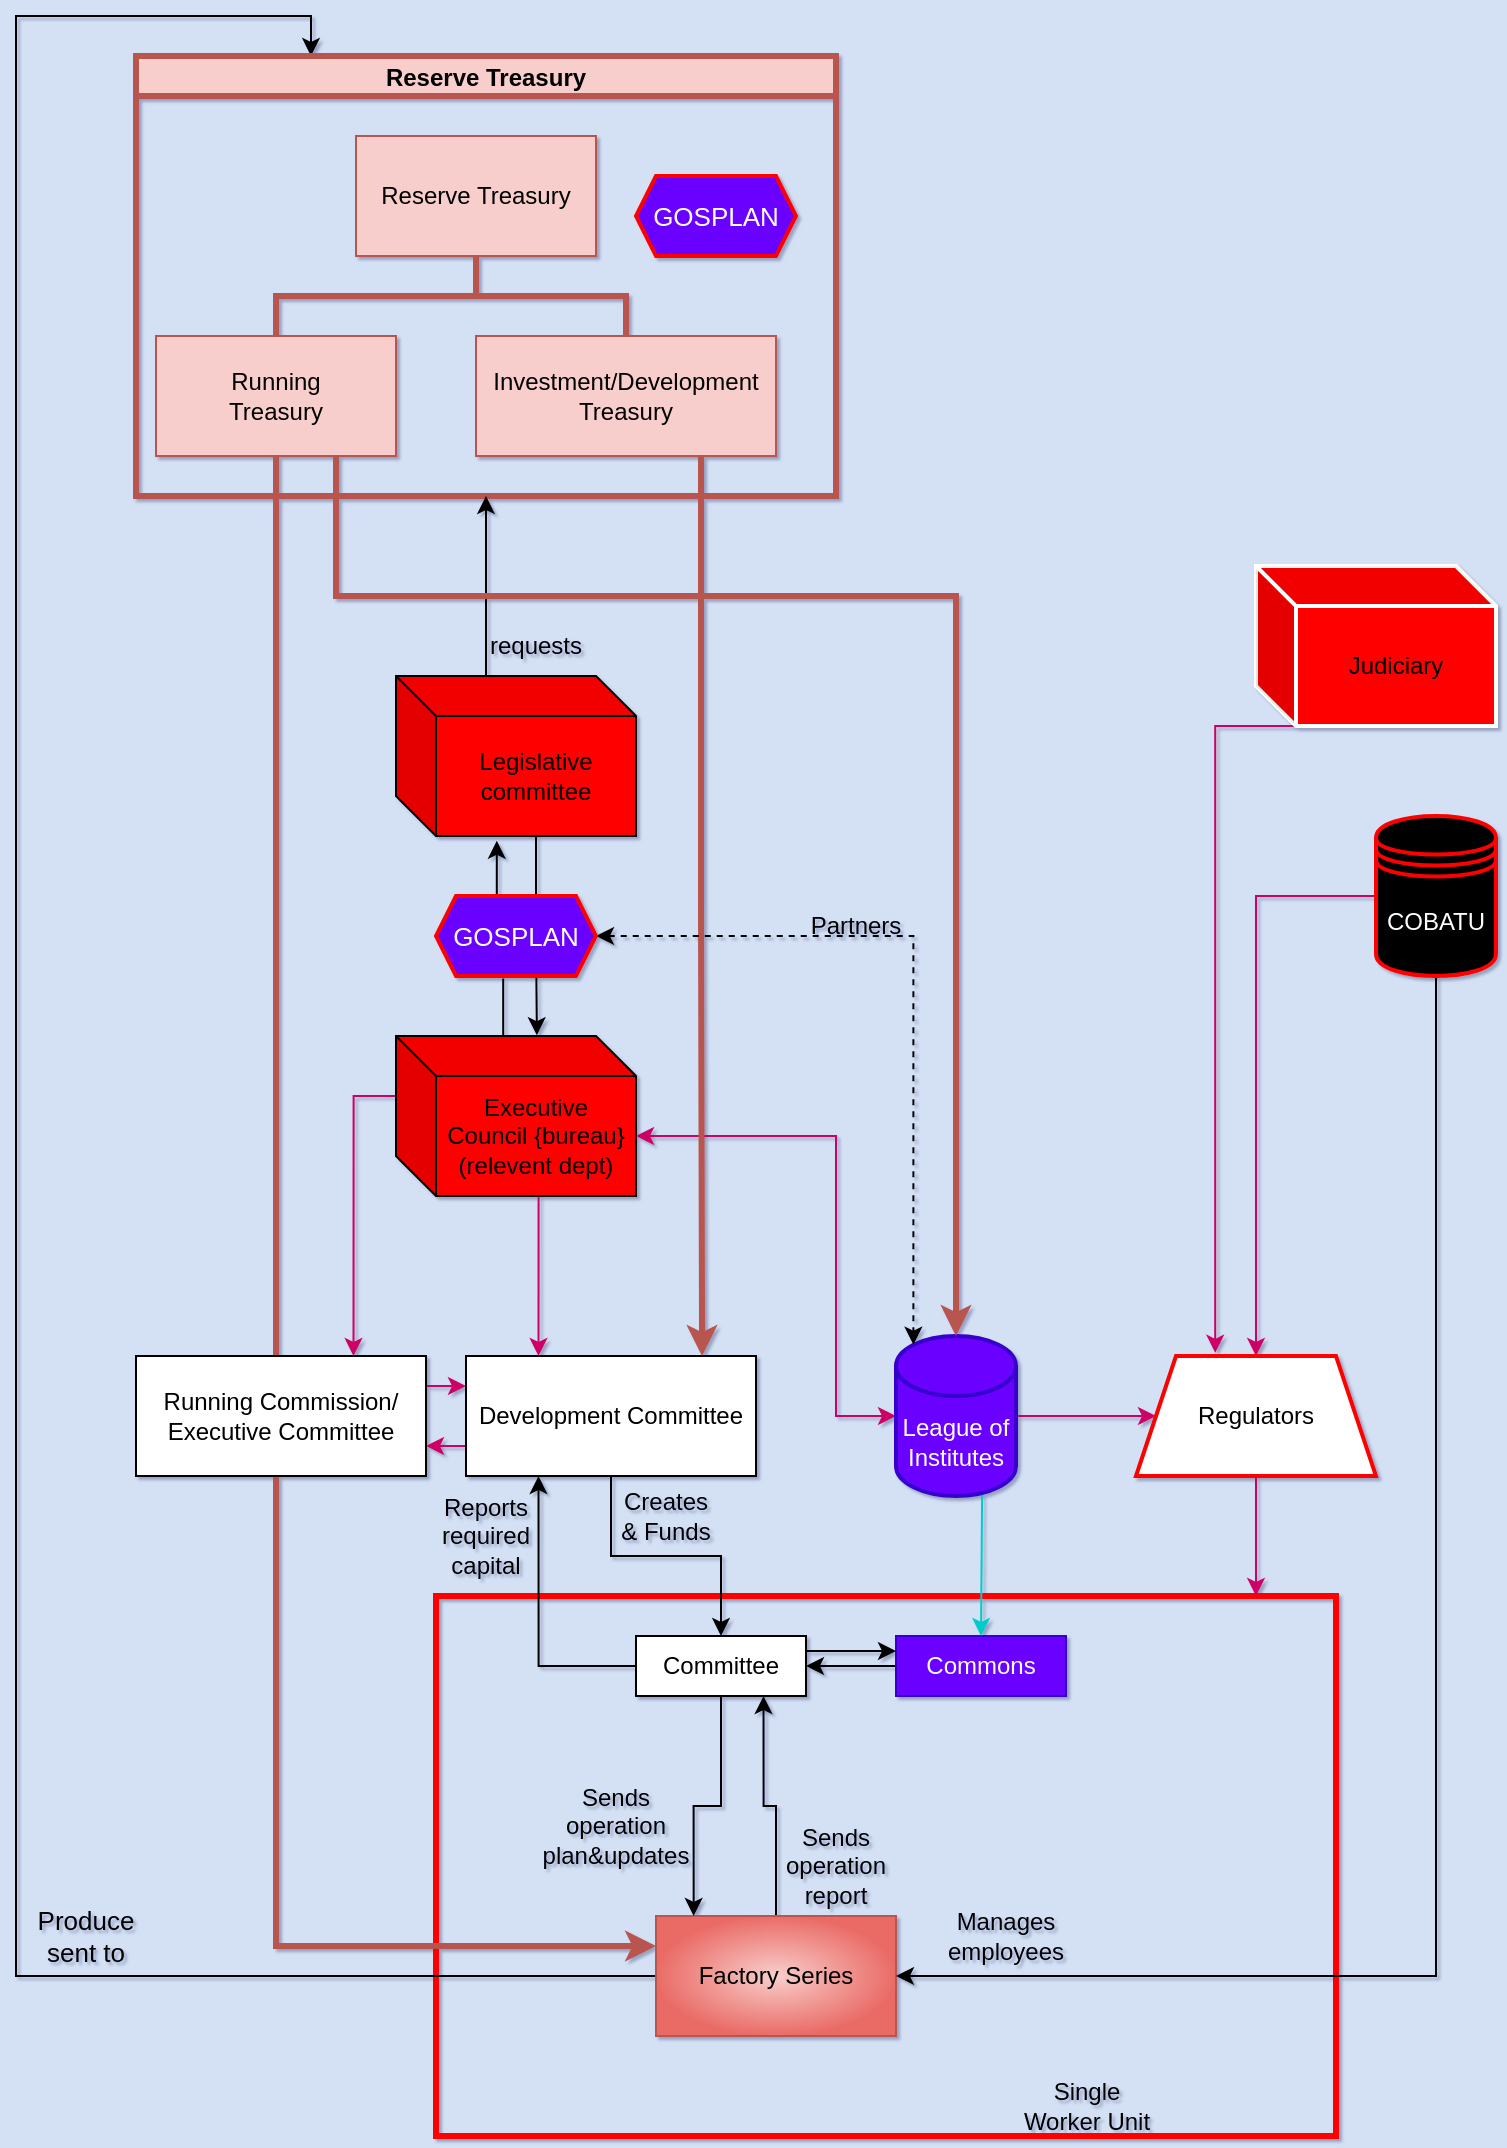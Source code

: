 <mxfile version="19.0.3" type="device" pages="9"><diagram id="kgpKYQtTHZ0yAKxKKP6v" name="firm creation"><mxGraphModel dx="1038" dy="688" grid="0" gridSize="10" guides="1" tooltips="1" connect="1" arrows="1" fold="1" page="1" pageScale="1" pageWidth="850" pageHeight="1100" background="#D4E1F5" math="0" shadow="1"><root><mxCell id="0"/><mxCell id="1" parent="0"/><mxCell id="-_hEQGrOkQ5xHnVfrT_x-28" value="" style="rounded=0;whiteSpace=wrap;html=1;strokeColor=#FF0000;strokeWidth=3;fillColor=none;" parent="1" vertex="1"><mxGeometry x="290" y="810" width="450" height="270" as="geometry"/></mxCell><mxCell id="-_hEQGrOkQ5xHnVfrT_x-9" style="edgeStyle=orthogonalEdgeStyle;rounded=0;orthogonalLoop=1;jettySize=auto;html=1;exitX=0.5;exitY=0;exitDx=0;exitDy=0;entryX=0.75;entryY=1;entryDx=0;entryDy=0;" parent="1" source="-_hEQGrOkQ5xHnVfrT_x-1" target="-_hEQGrOkQ5xHnVfrT_x-3" edge="1"><mxGeometry relative="1" as="geometry"/></mxCell><mxCell id="GENMJSBkSxdUDryAosfv-21" style="edgeStyle=orthogonalEdgeStyle;rounded=0;orthogonalLoop=1;jettySize=auto;html=1;exitX=0;exitY=0.75;exitDx=0;exitDy=0;strokeColor=#000000;entryX=0.25;entryY=0;entryDx=0;entryDy=0;" parent="1" source="-_hEQGrOkQ5xHnVfrT_x-1" target="GENMJSBkSxdUDryAosfv-12" edge="1"><mxGeometry relative="1" as="geometry"><mxPoint x="170" y="20" as="targetPoint"/><Array as="points"><mxPoint x="400" y="1000"/><mxPoint x="80" y="1000"/><mxPoint x="80" y="20"/><mxPoint x="228" y="20"/></Array></mxGeometry></mxCell><mxCell id="-_hEQGrOkQ5xHnVfrT_x-1" value="Factory Series" style="rounded=0;whiteSpace=wrap;html=1;fillColor=#f8cecc;gradientColor=#ea6b66;strokeColor=#b85450;gradientDirection=radial;" parent="1" vertex="1"><mxGeometry x="400" y="970" width="120" height="60" as="geometry"/></mxCell><mxCell id="-_hEQGrOkQ5xHnVfrT_x-6" style="edgeStyle=orthogonalEdgeStyle;rounded=0;orthogonalLoop=1;jettySize=auto;html=1;exitX=0;exitY=0.5;exitDx=0;exitDy=0;entryX=1;entryY=0.5;entryDx=0;entryDy=0;" parent="1" source="-_hEQGrOkQ5xHnVfrT_x-2" target="-_hEQGrOkQ5xHnVfrT_x-3" edge="1"><mxGeometry relative="1" as="geometry"/></mxCell><mxCell id="-_hEQGrOkQ5xHnVfrT_x-2" value="Commons" style="rounded=0;whiteSpace=wrap;html=1;fillColor=#6a00ff;fontColor=#ffffff;strokeColor=#3700CC;" parent="1" vertex="1"><mxGeometry x="520" y="830" width="85" height="30" as="geometry"/></mxCell><mxCell id="-_hEQGrOkQ5xHnVfrT_x-5" style="edgeStyle=orthogonalEdgeStyle;rounded=0;orthogonalLoop=1;jettySize=auto;html=1;exitX=0.5;exitY=1;exitDx=0;exitDy=0;entryX=0.157;entryY=0;entryDx=0;entryDy=0;entryPerimeter=0;" parent="1" source="-_hEQGrOkQ5xHnVfrT_x-3" target="-_hEQGrOkQ5xHnVfrT_x-1" edge="1"><mxGeometry relative="1" as="geometry"/></mxCell><mxCell id="-_hEQGrOkQ5xHnVfrT_x-14" style="edgeStyle=orthogonalEdgeStyle;rounded=0;orthogonalLoop=1;jettySize=auto;html=1;exitX=1;exitY=0.25;exitDx=0;exitDy=0;entryX=0;entryY=0.25;entryDx=0;entryDy=0;" parent="1" source="-_hEQGrOkQ5xHnVfrT_x-3" target="-_hEQGrOkQ5xHnVfrT_x-2" edge="1"><mxGeometry relative="1" as="geometry"/></mxCell><mxCell id="-_hEQGrOkQ5xHnVfrT_x-16" style="edgeStyle=orthogonalEdgeStyle;rounded=0;orthogonalLoop=1;jettySize=auto;html=1;exitX=0;exitY=0.5;exitDx=0;exitDy=0;entryX=0.25;entryY=1;entryDx=0;entryDy=0;" parent="1" source="-_hEQGrOkQ5xHnVfrT_x-3" target="-_hEQGrOkQ5xHnVfrT_x-10" edge="1"><mxGeometry relative="1" as="geometry"/></mxCell><mxCell id="-_hEQGrOkQ5xHnVfrT_x-3" value="Committee" style="rounded=0;whiteSpace=wrap;html=1;" parent="1" vertex="1"><mxGeometry x="390" y="830" width="85" height="30" as="geometry"/></mxCell><mxCell id="-_hEQGrOkQ5xHnVfrT_x-17" style="edgeStyle=orthogonalEdgeStyle;rounded=0;orthogonalLoop=1;jettySize=auto;html=1;exitX=0.5;exitY=1;exitDx=0;exitDy=0;entryX=1;entryY=0.5;entryDx=0;entryDy=0;exitPerimeter=0;" parent="1" source="YcxdbFhFme9Vyc7UMrYW-8" target="-_hEQGrOkQ5xHnVfrT_x-1" edge="1"><mxGeometry relative="1" as="geometry"><mxPoint x="613.75" y="610" as="sourcePoint"/></mxGeometry></mxCell><mxCell id="-_hEQGrOkQ5xHnVfrT_x-15" style="edgeStyle=orthogonalEdgeStyle;rounded=0;orthogonalLoop=1;jettySize=auto;html=1;exitX=0.5;exitY=1;exitDx=0;exitDy=0;entryX=0.5;entryY=0;entryDx=0;entryDy=0;" parent="1" source="-_hEQGrOkQ5xHnVfrT_x-10" target="-_hEQGrOkQ5xHnVfrT_x-3" edge="1"><mxGeometry relative="1" as="geometry"/></mxCell><mxCell id="gAl4UuNFEVobedAWjCXd-10" style="edgeStyle=orthogonalEdgeStyle;rounded=0;orthogonalLoop=1;jettySize=auto;html=1;exitX=0;exitY=0.75;exitDx=0;exitDy=0;entryX=1;entryY=0.75;entryDx=0;entryDy=0;shadow=0;fontColor=#000000;strokeColor=#CC0066;strokeWidth=1;" parent="1" source="-_hEQGrOkQ5xHnVfrT_x-10" target="gAl4UuNFEVobedAWjCXd-8" edge="1"><mxGeometry relative="1" as="geometry"/></mxCell><mxCell id="-_hEQGrOkQ5xHnVfrT_x-10" value="Development Committee" style="rounded=0;whiteSpace=wrap;html=1;" parent="1" vertex="1"><mxGeometry x="305" y="690" width="145" height="60" as="geometry"/></mxCell><mxCell id="GENMJSBkSxdUDryAosfv-5" style="edgeStyle=orthogonalEdgeStyle;rounded=0;orthogonalLoop=1;jettySize=auto;html=1;exitX=0.5;exitY=1;exitDx=0;exitDy=0;entryX=0;entryY=0.25;entryDx=0;entryDy=0;strokeColor=#b85450;fillColor=#f8cecc;shadow=0;strokeWidth=3;" parent="1" source="GENMJSBkSxdUDryAosfv-16" target="-_hEQGrOkQ5xHnVfrT_x-1" edge="1"><mxGeometry relative="1" as="geometry"/></mxCell><mxCell id="-_hEQGrOkQ5xHnVfrT_x-25" value="Creates &amp;amp; Funds" style="text;html=1;strokeColor=none;fillColor=none;align=center;verticalAlign=middle;whiteSpace=wrap;rounded=0;" parent="1" vertex="1"><mxGeometry x="380" y="760" width="50" height="20" as="geometry"/></mxCell><mxCell id="-_hEQGrOkQ5xHnVfrT_x-26" value="Manages employees" style="text;html=1;strokeColor=none;fillColor=none;align=center;verticalAlign=middle;whiteSpace=wrap;rounded=0;" parent="1" vertex="1"><mxGeometry x="550" y="970" width="50" height="20" as="geometry"/></mxCell><mxCell id="-_hEQGrOkQ5xHnVfrT_x-29" value="Single Worker Unit" style="text;html=1;strokeColor=none;fillColor=none;align=center;verticalAlign=middle;whiteSpace=wrap;rounded=0;" parent="1" vertex="1"><mxGeometry x="580" y="1050" width="71" height="30" as="geometry"/></mxCell><mxCell id="-_hEQGrOkQ5xHnVfrT_x-32" value="Sends operation report" style="text;html=1;strokeColor=none;fillColor=none;align=center;verticalAlign=middle;whiteSpace=wrap;rounded=0;" parent="1" vertex="1"><mxGeometry x="450" y="920" width="80" height="50" as="geometry"/></mxCell><mxCell id="-_hEQGrOkQ5xHnVfrT_x-33" value="Sends operation plan&amp;amp;updates" style="text;html=1;strokeColor=none;fillColor=none;align=center;verticalAlign=middle;whiteSpace=wrap;rounded=0;" parent="1" vertex="1"><mxGeometry x="340" y="900" width="80" height="50" as="geometry"/></mxCell><mxCell id="-_hEQGrOkQ5xHnVfrT_x-35" value="Reports required capital" style="text;html=1;strokeColor=none;fillColor=none;align=center;verticalAlign=middle;whiteSpace=wrap;rounded=0;" parent="1" vertex="1"><mxGeometry x="290" y="770" width="50" height="20" as="geometry"/></mxCell><mxCell id="YcxdbFhFme9Vyc7UMrYW-10" style="edgeStyle=orthogonalEdgeStyle;rounded=0;orthogonalLoop=1;jettySize=auto;html=1;exitX=0;exitY=0;exitDx=50;exitDy=0;exitPerimeter=0;entryX=0.42;entryY=1.03;entryDx=0;entryDy=0;entryPerimeter=0;strokeColor=#000000;startArrow=none;" parent="1" source="gAl4UuNFEVobedAWjCXd-21" target="GENMJSBkSxdUDryAosfv-24" edge="1"><mxGeometry relative="1" as="geometry"/></mxCell><mxCell id="YcxdbFhFme9Vyc7UMrYW-12" style="edgeStyle=orthogonalEdgeStyle;rounded=0;orthogonalLoop=1;jettySize=auto;html=1;exitX=0;exitY=0;exitDx=70;exitDy=80;exitPerimeter=0;entryX=0.25;entryY=0;entryDx=0;entryDy=0;strokeColor=#CC0066;" parent="1" source="GENMJSBkSxdUDryAosfv-1" target="-_hEQGrOkQ5xHnVfrT_x-10" edge="1"><mxGeometry relative="1" as="geometry"><Array as="points"><mxPoint x="341" y="580"/></Array></mxGeometry></mxCell><mxCell id="YcxdbFhFme9Vyc7UMrYW-16" style="edgeStyle=orthogonalEdgeStyle;rounded=0;orthogonalLoop=1;jettySize=auto;html=1;exitX=0;exitY=0;exitDx=120;exitDy=50;exitPerimeter=0;fontColor=#FFFFFF;strokeColor=#CC0066;entryX=0;entryY=0.5;entryDx=0;entryDy=0;entryPerimeter=0;startArrow=classic;startFill=1;" parent="1" source="GENMJSBkSxdUDryAosfv-1" target="YcxdbFhFme9Vyc7UMrYW-13" edge="1"><mxGeometry relative="1" as="geometry"><mxPoint x="520" y="560" as="targetPoint"/><Array as="points"><mxPoint x="490" y="580"/><mxPoint x="490" y="720"/></Array></mxGeometry></mxCell><mxCell id="gAl4UuNFEVobedAWjCXd-11" style="edgeStyle=orthogonalEdgeStyle;rounded=0;orthogonalLoop=1;jettySize=auto;html=1;exitX=0;exitY=0;exitDx=0;exitDy=30;exitPerimeter=0;entryX=0.75;entryY=0;entryDx=0;entryDy=0;shadow=0;fontColor=#000000;strokeColor=#CC0066;strokeWidth=1;" parent="1" source="GENMJSBkSxdUDryAosfv-1" target="gAl4UuNFEVobedAWjCXd-8" edge="1"><mxGeometry relative="1" as="geometry"/></mxCell><mxCell id="GENMJSBkSxdUDryAosfv-1" value="Executive&lt;br&gt;Council {bureau}&lt;br&gt;(relevent dept)" style="shape=cube;whiteSpace=wrap;html=1;boundedLbl=1;backgroundOutline=1;darkOpacity=0.05;darkOpacity2=0.1;strokeColor=#000000;strokeWidth=1;fillColor=#FF0000;" parent="1" vertex="1"><mxGeometry x="270" y="530" width="120" height="80" as="geometry"/></mxCell><mxCell id="-_hEQGrOkQ5xHnVfrT_x-30" value="Produce sent to" style="text;html=1;strokeColor=none;fillColor=none;align=center;verticalAlign=middle;whiteSpace=wrap;rounded=0;strokeWidth=1;fontSize=13;" parent="1" vertex="1"><mxGeometry x="80" y="970" width="70" height="20" as="geometry"/></mxCell><mxCell id="GENMJSBkSxdUDryAosfv-12" value="Reserve Treasury" style="swimlane;startSize=20;horizontal=1;containerType=tree;newEdgeStyle={&quot;edgeStyle&quot;:&quot;elbowEdgeStyle&quot;,&quot;startArrow&quot;:&quot;none&quot;,&quot;endArrow&quot;:&quot;none&quot;};strokeColor=#b85450;strokeWidth=3;fillColor=#f8cecc;" parent="1" vertex="1"><mxGeometry x="140" y="40" width="350" height="220" as="geometry"><mxRectangle x="140" y="40" width="130" height="20" as="alternateBounds"/></mxGeometry></mxCell><mxCell id="GENMJSBkSxdUDryAosfv-13" value="" style="edgeStyle=elbowEdgeStyle;elbow=vertical;startArrow=none;endArrow=none;rounded=0;strokeColor=#b85450;fillColor=#f8cecc;strokeWidth=3;" parent="GENMJSBkSxdUDryAosfv-12" source="GENMJSBkSxdUDryAosfv-15" target="GENMJSBkSxdUDryAosfv-16" edge="1"><mxGeometry relative="1" as="geometry"/></mxCell><mxCell id="GENMJSBkSxdUDryAosfv-14" value="" style="edgeStyle=elbowEdgeStyle;elbow=vertical;startArrow=none;endArrow=none;rounded=0;strokeColor=#b85450;fillColor=#f8cecc;strokeWidth=3;" parent="GENMJSBkSxdUDryAosfv-12" source="GENMJSBkSxdUDryAosfv-15" target="GENMJSBkSxdUDryAosfv-17" edge="1"><mxGeometry relative="1" as="geometry"/></mxCell><UserObject label="Reserve Treasury" treeRoot="1" id="GENMJSBkSxdUDryAosfv-15"><mxCell style="whiteSpace=wrap;html=1;align=center;treeFolding=1;treeMoving=1;newEdgeStyle={&quot;edgeStyle&quot;:&quot;elbowEdgeStyle&quot;,&quot;startArrow&quot;:&quot;none&quot;,&quot;endArrow&quot;:&quot;none&quot;};strokeColor=#b85450;strokeWidth=1;fillColor=#f8cecc;" parent="GENMJSBkSxdUDryAosfv-12" vertex="1"><mxGeometry x="110" y="40" width="120" height="60" as="geometry"/></mxCell></UserObject><mxCell id="GENMJSBkSxdUDryAosfv-16" value="Running&lt;br&gt;Treasury" style="whiteSpace=wrap;html=1;align=center;verticalAlign=middle;treeFolding=1;treeMoving=1;newEdgeStyle={&quot;edgeStyle&quot;:&quot;elbowEdgeStyle&quot;,&quot;startArrow&quot;:&quot;none&quot;,&quot;endArrow&quot;:&quot;none&quot;};strokeColor=#b85450;strokeWidth=1;fillColor=#f8cecc;" parent="GENMJSBkSxdUDryAosfv-12" vertex="1"><mxGeometry x="10" y="140" width="120" height="60" as="geometry"/></mxCell><mxCell id="GENMJSBkSxdUDryAosfv-17" value="Investment/Development Treasury" style="whiteSpace=wrap;html=1;align=center;verticalAlign=middle;treeFolding=1;treeMoving=1;newEdgeStyle={&quot;edgeStyle&quot;:&quot;elbowEdgeStyle&quot;,&quot;startArrow&quot;:&quot;none&quot;,&quot;endArrow&quot;:&quot;none&quot;};strokeColor=#b85450;strokeWidth=1;fillColor=#f8cecc;" parent="GENMJSBkSxdUDryAosfv-12" vertex="1"><mxGeometry x="170" y="140" width="150" height="60" as="geometry"/></mxCell><mxCell id="gAl4UuNFEVobedAWjCXd-23" value="&lt;span style=&quot;&quot;&gt;GOSPLAN&lt;/span&gt;" style="shape=hexagon;perimeter=hexagonPerimeter2;whiteSpace=wrap;html=1;fixedSize=1;glass=0;comic=0;sketch=0;fontFamily=Helvetica;fontSize=13;fontColor=#ffffff;strokeColor=#FF0000;strokeWidth=2;fillColor=#6a00ff;gradientDirection=radial;size=10;" parent="GENMJSBkSxdUDryAosfv-12" vertex="1"><mxGeometry x="250" y="60" width="80" height="40" as="geometry"/></mxCell><mxCell id="GENMJSBkSxdUDryAosfv-23" style="edgeStyle=orthogonalEdgeStyle;rounded=0;orthogonalLoop=1;jettySize=auto;html=1;exitX=0.75;exitY=1;exitDx=0;exitDy=0;entryX=0.814;entryY=0;entryDx=0;entryDy=0;entryPerimeter=0;strokeColor=#b85450;fillColor=#f8cecc;strokeWidth=3;" parent="1" source="GENMJSBkSxdUDryAosfv-17" target="-_hEQGrOkQ5xHnVfrT_x-10" edge="1"><mxGeometry relative="1" as="geometry"/></mxCell><mxCell id="YcxdbFhFme9Vyc7UMrYW-9" style="edgeStyle=orthogonalEdgeStyle;rounded=0;orthogonalLoop=1;jettySize=auto;html=1;exitX=0;exitY=0;exitDx=50;exitDy=0;exitPerimeter=0;entryX=0.5;entryY=1;entryDx=0;entryDy=0;strokeColor=#000000;" parent="1" source="GENMJSBkSxdUDryAosfv-24" target="GENMJSBkSxdUDryAosfv-12" edge="1"><mxGeometry relative="1" as="geometry"><Array as="points"><mxPoint x="315" y="390"/></Array></mxGeometry></mxCell><mxCell id="YcxdbFhFme9Vyc7UMrYW-11" style="edgeStyle=orthogonalEdgeStyle;rounded=0;orthogonalLoop=1;jettySize=auto;html=1;exitX=0;exitY=0;exitDx=70;exitDy=80;exitPerimeter=0;entryX=0.587;entryY=-0.005;entryDx=0;entryDy=0;entryPerimeter=0;strokeColor=#000000;" parent="1" source="GENMJSBkSxdUDryAosfv-24" target="GENMJSBkSxdUDryAosfv-1" edge="1"><mxGeometry relative="1" as="geometry"/></mxCell><mxCell id="GENMJSBkSxdUDryAosfv-24" value="Legislative committee" style="shape=cube;whiteSpace=wrap;html=1;boundedLbl=1;backgroundOutline=1;darkOpacity=0.05;darkOpacity2=0.1;strokeColor=default;strokeWidth=1;fillColor=#FF0000;" parent="1" vertex="1"><mxGeometry x="270" y="350" width="120" height="80" as="geometry"/></mxCell><mxCell id="YcxdbFhFme9Vyc7UMrYW-5" value="requests" style="text;html=1;strokeColor=none;fillColor=none;align=center;verticalAlign=middle;whiteSpace=wrap;rounded=0;" parent="1" vertex="1"><mxGeometry x="310" y="320" width="60" height="30" as="geometry"/></mxCell><mxCell id="gAl4UuNFEVobedAWjCXd-15" style="edgeStyle=orthogonalEdgeStyle;rounded=0;orthogonalLoop=1;jettySize=auto;html=1;exitX=0;exitY=0.5;exitDx=0;exitDy=0;exitPerimeter=0;entryX=0.5;entryY=0;entryDx=0;entryDy=0;shadow=0;fontColor=#000000;strokeColor=#CC0066;strokeWidth=1;" parent="1" source="YcxdbFhFme9Vyc7UMrYW-8" target="gAl4UuNFEVobedAWjCXd-1" edge="1"><mxGeometry relative="1" as="geometry"/></mxCell><mxCell id="YcxdbFhFme9Vyc7UMrYW-8" value="&lt;font color=&quot;#ffffff&quot;&gt;COBATU&lt;/font&gt;" style="shape=datastore;whiteSpace=wrap;html=1;fontFamily=Helvetica;fontSize=12;fontColor=default;align=center;strokeColor=#FF0000;strokeWidth=2;fillColor=#000000;comic=0;" parent="1" vertex="1"><mxGeometry x="760" y="420" width="60" height="80" as="geometry"/></mxCell><mxCell id="YcxdbFhFme9Vyc7UMrYW-15" style="edgeStyle=orthogonalEdgeStyle;rounded=0;orthogonalLoop=1;jettySize=auto;html=1;exitX=0.5;exitY=1;exitDx=0;exitDy=0;exitPerimeter=0;fontColor=#FFFFFF;strokeColor=#00CCCC;" parent="1" target="-_hEQGrOkQ5xHnVfrT_x-2" edge="1"><mxGeometry relative="1" as="geometry"><mxPoint x="562.5" y="700" as="sourcePoint"/></mxGeometry></mxCell><mxCell id="gAl4UuNFEVobedAWjCXd-13" value="" style="edgeStyle=orthogonalEdgeStyle;rounded=0;orthogonalLoop=1;jettySize=auto;html=1;shadow=0;fontColor=#000000;strokeColor=#CC0066;strokeWidth=1;" parent="1" source="YcxdbFhFme9Vyc7UMrYW-13" target="gAl4UuNFEVobedAWjCXd-1" edge="1"><mxGeometry relative="1" as="geometry"/></mxCell><mxCell id="YcxdbFhFme9Vyc7UMrYW-13" value="League of Institutes" style="shape=cylinder3;whiteSpace=wrap;html=1;boundedLbl=1;backgroundOutline=1;size=15;comic=0;fontColor=#ffffff;strokeColor=#3700CC;strokeWidth=2;fillColor=#6a00ff;" parent="1" vertex="1"><mxGeometry x="520" y="680" width="60" height="80" as="geometry"/></mxCell><mxCell id="YcxdbFhFme9Vyc7UMrYW-17" style="edgeStyle=orthogonalEdgeStyle;rounded=0;orthogonalLoop=1;jettySize=auto;html=1;exitX=0.75;exitY=1;exitDx=0;exitDy=0;fontColor=#FFFFFF;strokeColor=#b85450;fillColor=#f8cecc;strokeWidth=3;entryX=0.5;entryY=0;entryDx=0;entryDy=0;entryPerimeter=0;" parent="1" source="GENMJSBkSxdUDryAosfv-16" target="YcxdbFhFme9Vyc7UMrYW-13" edge="1"><mxGeometry relative="1" as="geometry"><mxPoint x="540" y="400" as="targetPoint"/><Array as="points"><mxPoint x="240" y="310"/><mxPoint x="550" y="310"/></Array></mxGeometry></mxCell><mxCell id="gAl4UuNFEVobedAWjCXd-17" style="edgeStyle=orthogonalEdgeStyle;rounded=0;orthogonalLoop=1;jettySize=auto;html=1;exitX=0.5;exitY=1;exitDx=0;exitDy=0;shadow=0;fontColor=#000000;strokeColor=#CC0066;strokeWidth=1;" parent="1" source="gAl4UuNFEVobedAWjCXd-1" edge="1"><mxGeometry relative="1" as="geometry"><mxPoint x="700" y="810" as="targetPoint"/><Array as="points"><mxPoint x="700" y="806"/></Array></mxGeometry></mxCell><mxCell id="gAl4UuNFEVobedAWjCXd-1" value="Regulators" style="shape=trapezoid;perimeter=trapezoidPerimeter;whiteSpace=wrap;html=1;fixedSize=1;comic=0;fontColor=#000000;strokeColor=#FF0000;strokeWidth=2;fillColor=#FFFFFF;gradientColor=none;gradientDirection=radial;" parent="1" vertex="1"><mxGeometry x="640" y="690" width="120" height="60" as="geometry"/></mxCell><mxCell id="gAl4UuNFEVobedAWjCXd-16" style="edgeStyle=orthogonalEdgeStyle;rounded=0;orthogonalLoop=1;jettySize=auto;html=1;exitX=0;exitY=0;exitDx=20;exitDy=80;exitPerimeter=0;entryX=0.33;entryY=-0.027;entryDx=0;entryDy=0;entryPerimeter=0;shadow=0;fontColor=#000000;strokeColor=#CC0066;strokeWidth=1;" parent="1" source="gAl4UuNFEVobedAWjCXd-5" target="gAl4UuNFEVobedAWjCXd-1" edge="1"><mxGeometry relative="1" as="geometry"><Array as="points"><mxPoint x="680" y="375"/></Array></mxGeometry></mxCell><mxCell id="gAl4UuNFEVobedAWjCXd-5" value="Judiciary" style="shape=cube;whiteSpace=wrap;html=1;boundedLbl=1;backgroundOutline=1;darkOpacity=0.05;darkOpacity2=0.1;comic=0;strokeColor=#FFFFFF;strokeWidth=2;fillColor=#FF0000;gradientDirection=radial;" parent="1" vertex="1"><mxGeometry x="700" y="295" width="120" height="80" as="geometry"/></mxCell><mxCell id="gAl4UuNFEVobedAWjCXd-9" style="edgeStyle=orthogonalEdgeStyle;rounded=0;orthogonalLoop=1;jettySize=auto;html=1;exitX=1;exitY=0.25;exitDx=0;exitDy=0;entryX=0;entryY=0.25;entryDx=0;entryDy=0;shadow=0;fontColor=#000000;strokeColor=#CC0066;strokeWidth=1;" parent="1" source="gAl4UuNFEVobedAWjCXd-8" target="-_hEQGrOkQ5xHnVfrT_x-10" edge="1"><mxGeometry relative="1" as="geometry"/></mxCell><mxCell id="gAl4UuNFEVobedAWjCXd-8" value="Running Commission/ Executive Committee" style="rounded=0;whiteSpace=wrap;html=1;" parent="1" vertex="1"><mxGeometry x="140" y="690" width="145" height="60" as="geometry"/></mxCell><mxCell id="JJ84ZkAqymrgMZshh7x2-1" style="edgeStyle=orthogonalEdgeStyle;rounded=0;orthogonalLoop=1;jettySize=auto;html=1;exitX=1;exitY=0.5;exitDx=0;exitDy=0;entryX=0.145;entryY=0;entryDx=0;entryDy=4.35;entryPerimeter=0;startArrow=classic;startFill=1;dashed=1;" parent="1" source="gAl4UuNFEVobedAWjCXd-21" target="YcxdbFhFme9Vyc7UMrYW-13" edge="1"><mxGeometry relative="1" as="geometry"/></mxCell><mxCell id="gAl4UuNFEVobedAWjCXd-21" value="&lt;span style=&quot;&quot;&gt;GOSPLAN&lt;/span&gt;" style="shape=hexagon;perimeter=hexagonPerimeter2;whiteSpace=wrap;html=1;fixedSize=1;glass=0;comic=0;sketch=0;fontFamily=Helvetica;fontSize=13;fontColor=#ffffff;strokeColor=#FF0000;strokeWidth=2;fillColor=#6a00ff;gradientDirection=radial;size=10;" parent="1" vertex="1"><mxGeometry x="290" y="460" width="80" height="40" as="geometry"/></mxCell><mxCell id="gAl4UuNFEVobedAWjCXd-22" value="" style="edgeStyle=orthogonalEdgeStyle;rounded=0;orthogonalLoop=1;jettySize=auto;html=1;exitX=0;exitY=0;exitDx=50;exitDy=0;exitPerimeter=0;entryX=0.42;entryY=1.03;entryDx=0;entryDy=0;entryPerimeter=0;strokeColor=#000000;endArrow=none;" parent="1" source="GENMJSBkSxdUDryAosfv-1" target="gAl4UuNFEVobedAWjCXd-21" edge="1"><mxGeometry relative="1" as="geometry"><mxPoint x="320" y="530" as="sourcePoint"/><mxPoint x="320.4" y="432.4" as="targetPoint"/></mxGeometry></mxCell><mxCell id="JJ84ZkAqymrgMZshh7x2-2" value="Partners" style="text;html=1;strokeColor=none;fillColor=none;align=center;verticalAlign=middle;whiteSpace=wrap;rounded=0;" parent="1" vertex="1"><mxGeometry x="470" y="460" width="60" height="30" as="geometry"/></mxCell></root></mxGraphModel></diagram><diagram id="61V9yyeEaRjzTeIPNnk8" name="Schema"><mxGraphModel dx="1038" dy="688" grid="0" gridSize="10" guides="1" tooltips="1" connect="1" arrows="1" fold="1" page="1" pageScale="1" pageWidth="1169" pageHeight="1654" background="#D4E1F5" math="0" shadow="0"><root><mxCell id="0"/><mxCell id="1" parent="0"/><mxCell id="6yJv-nQ70rjTqhA68TIH-24" style="edgeStyle=orthogonalEdgeStyle;rounded=1;orthogonalLoop=1;jettySize=auto;html=1;exitX=0.5;exitY=0;exitDx=0;exitDy=0;entryX=0;entryY=0;entryDx=70;entryDy=80;entryPerimeter=0;strokeColor=#00CCCC;" parent="1" source="763Jv_tqZdKVD5SELE2A-23" target="sRgVcDgofXRlH1izMIMK-13" edge="1"><mxGeometry relative="1" as="geometry"/></mxCell><mxCell id="6yJv-nQ70rjTqhA68TIH-27" style="edgeStyle=orthogonalEdgeStyle;rounded=1;orthogonalLoop=1;jettySize=auto;html=1;exitX=0.75;exitY=0;exitDx=0;exitDy=0;entryX=0;entryY=0;entryDx=0;entryDy=60;entryPerimeter=0;strokeColor=#00CCCC;" parent="1" source="763Jv_tqZdKVD5SELE2A-23" target="sRgVcDgofXRlH1izMIMK-12" edge="1"><mxGeometry relative="1" as="geometry"/></mxCell><mxCell id="S0OlVjgOthg5DUUkwCPa-11" style="edgeStyle=orthogonalEdgeStyle;rounded=1;orthogonalLoop=1;jettySize=auto;html=1;exitX=0.25;exitY=0;exitDx=0;exitDy=0;entryX=0;entryY=0;entryDx=0;entryDy=30;entryPerimeter=0;fontColor=#000000;strokeColor=#00CCCC;strokeWidth=1;" parent="1" source="763Jv_tqZdKVD5SELE2A-23" target="S0OlVjgOthg5DUUkwCPa-9" edge="1"><mxGeometry relative="1" as="geometry"/></mxCell><mxCell id="763Jv_tqZdKVD5SELE2A-23" value="" style="rounded=0;whiteSpace=wrap;html=1;glass=0;comic=0;sketch=0;fontFamily=Helvetica;fontSize=13;fontColor=#ffffff;strokeColor=#6F0000;strokeWidth=4;fillColor=#a20025;gradientDirection=radial;" parent="1" vertex="1"><mxGeometry x="302" y="884" width="254" height="203" as="geometry"/></mxCell><mxCell id="ZowYsvoJWpssq5QA8v3q-3" value="" style="rounded=0;whiteSpace=wrap;html=1;glass=0;comic=0;sketch=0;fontFamily=Helvetica;fontSize=13;fontColor=#000000;strokeColor=#FF0000;strokeWidth=3;fillColor=#4C0099;gradientColor=none;gradientDirection=radial;" parent="1" vertex="1"><mxGeometry x="701" y="772" width="360" height="354" as="geometry"/></mxCell><mxCell id="ubuaoojkxWrkQwP-fwx_-18" value="" style="edgeStyle=orthogonalEdgeStyle;rounded=0;orthogonalLoop=1;jettySize=auto;html=1;shadow=0;fontFamily=Helvetica;fontSize=13;fontColor=#000000;strokeColor=#00CCCC;strokeWidth=1;" parent="1" source="sRgVcDgofXRlH1izMIMK-2" target="ubuaoojkxWrkQwP-fwx_-16" edge="1"><mxGeometry relative="1" as="geometry"/></mxCell><mxCell id="sRgVcDgofXRlH1izMIMK-2" value="Riding&lt;br&gt;Assembly" style="shape=cube;whiteSpace=wrap;html=1;boundedLbl=1;backgroundOutline=1;darkOpacity=0.05;darkOpacity2=0.1;strokeColor=#000000;strokeWidth=1;fillColor=#999999;fontColor=#333333;" parent="1" vertex="1"><mxGeometry x="741" y="913" width="120" height="80" as="geometry"/></mxCell><mxCell id="sRgVcDgofXRlH1izMIMK-11" style="edgeStyle=orthogonalEdgeStyle;orthogonalLoop=1;jettySize=auto;html=1;exitX=0.5;exitY=0;exitDx=0;exitDy=0;strokeColor=#00CCCC;" parent="1" source="sRgVcDgofXRlH1izMIMK-3" target="sRgVcDgofXRlH1izMIMK-2" edge="1"><mxGeometry relative="1" as="geometry"/></mxCell><mxCell id="Uf8o2ViYENFQPgVtBI-n-1" style="edgeStyle=orthogonalEdgeStyle;rounded=1;orthogonalLoop=1;jettySize=auto;html=1;exitX=1;exitY=0.5;exitDx=0;exitDy=0;entryX=0;entryY=0;entryDx=120;entryDy=50;entryPerimeter=0;strokeColor=#00CCCC;" parent="1" source="sRgVcDgofXRlH1izMIMK-3" target="ubuaoojkxWrkQwP-fwx_-16" edge="1"><mxGeometry relative="1" as="geometry"/></mxCell><mxCell id="sRgVcDgofXRlH1izMIMK-3" value="Ward Councillors" style="rounded=0;whiteSpace=wrap;html=1;strokeColor=#3A5431;strokeWidth=1;fillColor=#6d8764;fontColor=#ffffff;" parent="1" vertex="1"><mxGeometry x="743.5" y="1023" width="115" height="50" as="geometry"/></mxCell><mxCell id="S0OlVjgOthg5DUUkwCPa-8" style="edgeStyle=orthogonalEdgeStyle;rounded=1;orthogonalLoop=1;jettySize=auto;html=1;exitX=0;exitY=0.5;exitDx=0;exitDy=0;entryX=0;entryY=0;entryDx=5;entryDy=50;entryPerimeter=0;fontColor=#000000;strokeColor=#00CCCC;strokeWidth=1;" parent="1" source="sRgVcDgofXRlH1izMIMK-6" target="763Jv_tqZdKVD5SELE2A-5" edge="1"><mxGeometry relative="1" as="geometry"/></mxCell><mxCell id="sRgVcDgofXRlH1izMIMK-6" value="Populus electorial" style="rounded=0;whiteSpace=wrap;html=1;strokeColor=#3A5431;strokeWidth=1;fillColor=#6d8764;fontColor=#ffffff;" parent="1" vertex="1"><mxGeometry x="341" y="1027" width="80" height="40" as="geometry"/></mxCell><mxCell id="763Jv_tqZdKVD5SELE2A-19" style="edgeStyle=orthogonalEdgeStyle;rounded=1;orthogonalLoop=1;jettySize=auto;html=1;exitX=0;exitY=0;exitDx=120;exitDy=50;exitPerimeter=0;entryX=0;entryY=0;entryDx=50;entryDy=0;entryPerimeter=0;startArrow=classic;startFill=1;endArrow=classic;endFill=1;strokeColor=#CC0066;" parent="1" source="sRgVcDgofXRlH1izMIMK-12" target="aqWOMTSUOev7Ha0hBfLz-5" edge="1"><mxGeometry relative="1" as="geometry"/></mxCell><mxCell id="6yJv-nQ70rjTqhA68TIH-21" style="edgeStyle=orthogonalEdgeStyle;rounded=1;orthogonalLoop=1;jettySize=auto;html=1;exitX=0;exitY=0;exitDx=120;exitDy=20;exitPerimeter=0;entryX=0;entryY=0;entryDx=100;entryDy=0;entryPerimeter=0;dashed=1;strokeColor=#00CCCC;" parent="1" source="sRgVcDgofXRlH1izMIMK-12" target="aqWOMTSUOev7Ha0hBfLz-5" edge="1"><mxGeometry relative="1" as="geometry"/></mxCell><mxCell id="sRgVcDgofXRlH1izMIMK-12" value="Secretariat" style="shape=cube;whiteSpace=wrap;html=1;boundedLbl=1;backgroundOutline=1;darkOpacity=0.05;darkOpacity2=0.1;strokeColor=#d79b00;strokeWidth=1;fillColor=#ffe6cc;" parent="1" vertex="1"><mxGeometry x="728" y="677" width="120" height="80" as="geometry"/></mxCell><mxCell id="6yJv-nQ70rjTqhA68TIH-26" style="edgeStyle=orthogonalEdgeStyle;rounded=1;orthogonalLoop=1;jettySize=auto;html=1;exitX=0;exitY=0;exitDx=120;exitDy=50;exitPerimeter=0;entryX=0;entryY=0;entryDx=0;entryDy=30;entryPerimeter=0;strokeColor=#CC0066;" parent="1" source="sRgVcDgofXRlH1izMIMK-13" target="sRgVcDgofXRlH1izMIMK-12" edge="1"><mxGeometry relative="1" as="geometry"><Array as="points"><mxPoint x="479" y="707"/></Array></mxGeometry></mxCell><mxCell id="zpJ7LIt6DIHyL-wULwZY-2" style="edgeStyle=orthogonalEdgeStyle;rounded=1;orthogonalLoop=1;jettySize=auto;html=1;exitX=0;exitY=0;exitDx=50;exitDy=0;exitPerimeter=0;entryX=0;entryY=0;entryDx=70;entryDy=80;entryPerimeter=0;strokeColor=#00CCCC;" parent="1" source="sRgVcDgofXRlH1izMIMK-13" target="S0OlVjgOthg5DUUkwCPa-9" edge="1"><mxGeometry relative="1" as="geometry"/></mxCell><mxCell id="sRgVcDgofXRlH1izMIMK-13" value="Central Executive Committee/ Board of Directors" style="shape=cube;whiteSpace=wrap;html=1;boundedLbl=1;backgroundOutline=1;darkOpacity=0.05;darkOpacity2=0.1;strokeColor=#d6b656;strokeWidth=1;fillColor=#fff2cc;" parent="1" vertex="1"><mxGeometry x="359" y="677" width="120" height="80" as="geometry"/></mxCell><mxCell id="Uf8o2ViYENFQPgVtBI-n-2" style="edgeStyle=orthogonalEdgeStyle;rounded=1;orthogonalLoop=1;jettySize=auto;html=1;exitX=0;exitY=0;exitDx=0;exitDy=30;exitPerimeter=0;entryX=1;entryY=0.5;entryDx=0;entryDy=0;strokeColor=#00CCCC;strokeWidth=3;" parent="1" source="ubuaoojkxWrkQwP-fwx_-16" target="763Jv_tqZdKVD5SELE2A-12" edge="1"><mxGeometry relative="1" as="geometry"/></mxCell><mxCell id="ubuaoojkxWrkQwP-fwx_-16" value="Circuit&lt;br&gt;Assembly" style="shape=cube;whiteSpace=wrap;html=1;boundedLbl=1;backgroundOutline=1;darkOpacity=0.05;darkOpacity2=0.1;glass=0;comic=0;sketch=0;fontFamily=Helvetica;fontSize=13;fontColor=#333333;strokeColor=#000000;strokeWidth=1;fillColor=#999999;gradientDirection=radial;" parent="1" vertex="1"><mxGeometry x="741" y="798" width="120" height="80" as="geometry"/></mxCell><mxCell id="6yJv-nQ70rjTqhA68TIH-33" style="edgeStyle=orthogonalEdgeStyle;rounded=1;orthogonalLoop=1;jettySize=auto;html=1;exitX=0;exitY=0;exitDx=34;exitDy=0;exitPerimeter=0;strokeColor=#CC0066;" parent="1" source="ixc-ZEGSjFXnahBfx8FC-1" target="ZowYsvoJWpssq5QA8v3q-1" edge="1"><mxGeometry relative="1" as="geometry"><Array as="points"><mxPoint x="659" y="1029"/><mxPoint x="628" y="1029"/></Array></mxGeometry></mxCell><mxCell id="ixc-ZEGSjFXnahBfx8FC-1" value="RSA&lt;br&gt;Judiciary" style="shape=cube;whiteSpace=wrap;html=1;boundedLbl=1;backgroundOutline=1;darkOpacity=0.05;darkOpacity2=0.1;comic=0;strokeColor=#FFFFFF;strokeWidth=2;fillColor=#FF0000;gradientDirection=radial;size=12;" parent="1" vertex="1"><mxGeometry x="625" y="1135" width="80" height="50" as="geometry"/></mxCell><mxCell id="ZowYsvoJWpssq5QA8v3q-5" value="&lt;font color=&quot;#ffffff&quot;&gt;Worker+Community Council&lt;/font&gt;" style="text;html=1;strokeColor=#FF0000;fillColor=#FF0000;align=center;verticalAlign=middle;whiteSpace=wrap;rounded=0;glass=0;comic=0;sketch=0;fontFamily=Helvetica;fontSize=13;fontColor=#000000;strokeWidth=2;" parent="1" vertex="1"><mxGeometry x="818.5" y="1096" width="125" height="30" as="geometry"/></mxCell><mxCell id="fiL9JYfy6j2Rt09gUBhG-1" value="https://en.wikipedia.org/wiki/Soviet_democracy" style="text;html=1;align=center;verticalAlign=middle;resizable=0;points=[];autosize=1;strokeColor=none;fillColor=none;" parent="1" vertex="1"><mxGeometry x="295" y="1096" width="260" height="20" as="geometry"/></mxCell><mxCell id="763Jv_tqZdKVD5SELE2A-17" value="" style="edgeStyle=orthogonalEdgeStyle;rounded=1;orthogonalLoop=1;jettySize=auto;html=1;endArrow=classic;endFill=1;strokeColor=#00CCCC;" parent="1" source="aqWOMTSUOev7Ha0hBfLz-1" target="aqWOMTSUOev7Ha0hBfLz-2" edge="1"><mxGeometry relative="1" as="geometry"/></mxCell><mxCell id="S0OlVjgOthg5DUUkwCPa-5" style="edgeStyle=orthogonalEdgeStyle;rounded=1;orthogonalLoop=1;jettySize=auto;html=1;exitX=1;exitY=0.5;exitDx=0;exitDy=0;entryX=0;entryY=0;entryDx=120;entryDy=50;entryPerimeter=0;fontColor=#000000;strokeColor=#00CCCC;strokeWidth=1;" parent="1" source="aqWOMTSUOev7Ha0hBfLz-1" target="aqWOMTSUOev7Ha0hBfLz-5" edge="1"><mxGeometry relative="1" as="geometry"><Array as="points"><mxPoint x="1036" y="1048"/><mxPoint x="1036" y="848"/></Array></mxGeometry></mxCell><mxCell id="aqWOMTSUOev7Ha0hBfLz-1" value="Firm Managers/ workers" style="rounded=0;whiteSpace=wrap;html=1;strokeColor=#3A5431;strokeWidth=1;fillColor=#6d8764;fontColor=#ffffff;" parent="1" vertex="1"><mxGeometry x="907.25" y="1023" width="102.5" height="50" as="geometry"/></mxCell><mxCell id="763Jv_tqZdKVD5SELE2A-16" value="" style="edgeStyle=orthogonalEdgeStyle;rounded=1;orthogonalLoop=1;jettySize=auto;html=1;endArrow=classic;endFill=1;strokeColor=#00CCCC;" parent="1" source="aqWOMTSUOev7Ha0hBfLz-2" target="aqWOMTSUOev7Ha0hBfLz-5" edge="1"><mxGeometry relative="1" as="geometry"/></mxCell><mxCell id="aqWOMTSUOev7Ha0hBfLz-2" value="Sector Commission" style="shape=cube;whiteSpace=wrap;html=1;boundedLbl=1;backgroundOutline=1;darkOpacity=0.05;darkOpacity2=0.1;glass=0;comic=0;sketch=0;fontFamily=Helvetica;fontSize=13;strokeColor=#FF0000;strokeWidth=1;fillColor=#f8cecc;gradientDirection=radial;" parent="1" vertex="1"><mxGeometry x="898.5" y="913" width="120" height="80" as="geometry"/></mxCell><mxCell id="aqWOMTSUOev7Ha0hBfLz-5" value="Sector/Dep Council" style="shape=cube;whiteSpace=wrap;html=1;boundedLbl=1;backgroundOutline=1;darkOpacity=0.05;darkOpacity2=0.1;glass=0;comic=0;sketch=0;fontFamily=Helvetica;fontSize=13;strokeColor=#FF0000;strokeWidth=1;fillColor=#f8cecc;gradientDirection=radial;" parent="1" vertex="1"><mxGeometry x="898.5" y="798" width="120" height="80" as="geometry"/></mxCell><mxCell id="6yJv-nQ70rjTqhA68TIH-29" style="edgeStyle=orthogonalEdgeStyle;rounded=1;orthogonalLoop=1;jettySize=auto;html=1;exitX=0;exitY=0;exitDx=80;exitDy=0;exitPerimeter=0;entryX=0;entryY=0;entryDx=0;entryDy=0;strokeColor=#CC0066;" parent="1" source="ZowYsvoJWpssq5QA8v3q-1" target="ZowYsvoJWpssq5QA8v3q-3" edge="1"><mxGeometry relative="1" as="geometry"><Array as="points"><mxPoint x="661" y="772"/></Array></mxGeometry></mxCell><mxCell id="6yJv-nQ70rjTqhA68TIH-30" style="edgeStyle=orthogonalEdgeStyle;rounded=1;orthogonalLoop=1;jettySize=auto;html=1;exitX=0;exitY=0;exitDx=0;exitDy=0;exitPerimeter=0;entryX=1;entryY=0;entryDx=0;entryDy=0;strokeColor=#CC0066;" parent="1" source="ZowYsvoJWpssq5QA8v3q-1" target="763Jv_tqZdKVD5SELE2A-23" edge="1"><mxGeometry relative="1" as="geometry"><Array as="points"><mxPoint x="583" y="884"/></Array></mxGeometry></mxCell><mxCell id="ZowYsvoJWpssq5QA8v3q-1" value="Regulatory&lt;br&gt;bodies" style="shape=cube;whiteSpace=wrap;html=1;boundedLbl=1;backgroundOutline=1;darkOpacity=0.05;darkOpacity2=0.1;fontFamily=Helvetica;fontSize=12;fontColor=#000000;align=center;strokeColor=#000000;strokeWidth=2;fillColor=#FF0000;gradientColor=none;comic=0;size=10;" parent="1" vertex="1"><mxGeometry x="583" y="918" width="90" height="40" as="geometry"/></mxCell><mxCell id="9XTALKadJlDDHobPV7qU-1" style="edgeStyle=orthogonalEdgeStyle;rounded=1;orthogonalLoop=1;jettySize=auto;html=1;exitX=0.5;exitY=0;exitDx=0;exitDy=0;fontFamily=Helvetica;fontSize=17;fontColor=#FFFFFF;strokeColor=#000000;strokeWidth=1;startArrow=classic;startFill=1;" parent="1" source="763Jv_tqZdKVD5SELE2A-1" target="763Jv_tqZdKVD5SELE2A-2" edge="1"><mxGeometry relative="1" as="geometry"/></mxCell><mxCell id="9XTALKadJlDDHobPV7qU-6" style="edgeStyle=orthogonalEdgeStyle;rounded=1;orthogonalLoop=1;jettySize=auto;html=1;exitX=0.25;exitY=1;exitDx=0;exitDy=0;fontFamily=Helvetica;fontSize=17;fontColor=#FFFFFF;startArrow=classic;startFill=1;strokeColor=#000000;strokeWidth=1;" parent="1" source="763Jv_tqZdKVD5SELE2A-1" target="9XTALKadJlDDHobPV7qU-3" edge="1"><mxGeometry relative="1" as="geometry"/></mxCell><mxCell id="9XTALKadJlDDHobPV7qU-7" style="edgeStyle=orthogonalEdgeStyle;rounded=1;orthogonalLoop=1;jettySize=auto;html=1;exitX=0.75;exitY=1;exitDx=0;exitDy=0;entryX=0;entryY=0;entryDx=45;entryDy=0;entryPerimeter=0;fontFamily=Helvetica;fontSize=17;fontColor=#FFFFFF;startArrow=classic;startFill=1;strokeColor=#000000;strokeWidth=1;" parent="1" source="763Jv_tqZdKVD5SELE2A-1" target="763Jv_tqZdKVD5SELE2A-4" edge="1"><mxGeometry relative="1" as="geometry"/></mxCell><mxCell id="763Jv_tqZdKVD5SELE2A-1" value="HRC + Consistency Evaluator" style="shape=process;whiteSpace=wrap;html=1;backgroundOutline=1;strokeWidth=3;fillColor=#dae8fc;gradientColor=#7ea6e0;strokeColor=#6c8ebf;" parent="1" vertex="1"><mxGeometry x="605" y="233" width="120" height="60" as="geometry"/></mxCell><mxCell id="9XTALKadJlDDHobPV7qU-8" style="edgeStyle=orthogonalEdgeStyle;rounded=1;orthogonalLoop=1;jettySize=auto;html=1;exitX=0;exitY=0.5;exitDx=0;exitDy=0;entryX=0;entryY=0;entryDx=0;entryDy=20;entryPerimeter=0;fontFamily=Helvetica;fontSize=17;fontColor=#FFFFFF;startArrow=none;startFill=0;strokeColor=#000000;strokeWidth=1;" parent="1" source="763Jv_tqZdKVD5SELE2A-2" target="9XTALKadJlDDHobPV7qU-3" edge="1"><mxGeometry relative="1" as="geometry"/></mxCell><mxCell id="9XTALKadJlDDHobPV7qU-9" style="edgeStyle=orthogonalEdgeStyle;rounded=1;orthogonalLoop=1;jettySize=auto;html=1;exitX=1;exitY=0.5;exitDx=0;exitDy=0;entryX=1;entryY=0.5;entryDx=0;entryDy=0;entryPerimeter=0;fontFamily=Helvetica;fontSize=17;fontColor=#FFFFFF;startArrow=classic;startFill=1;strokeColor=#000000;strokeWidth=1;" parent="1" source="763Jv_tqZdKVD5SELE2A-2" target="763Jv_tqZdKVD5SELE2A-4" edge="1"><mxGeometry relative="1" as="geometry"/></mxCell><mxCell id="763Jv_tqZdKVD5SELE2A-2" value="Bantwini Charter" style="shape=process;whiteSpace=wrap;html=1;backgroundOutline=1;strokeWidth=3;fillColor=#fff2cc;gradientColor=#ffd966;strokeColor=#d6b656;" parent="1" vertex="1"><mxGeometry x="605" y="173" width="120" height="31" as="geometry"/></mxCell><mxCell id="9XTALKadJlDDHobPV7qU-12" style="edgeStyle=orthogonalEdgeStyle;rounded=1;orthogonalLoop=1;jettySize=auto;html=1;exitX=0.5;exitY=1;exitDx=0;exitDy=0;exitPerimeter=0;entryX=0.5;entryY=0;entryDx=0;entryDy=0;fontFamily=Helvetica;fontSize=17;fontColor=#FFFFFF;startArrow=none;startFill=0;strokeColor=#000000;strokeWidth=1;" parent="1" source="763Jv_tqZdKVD5SELE2A-3" target="763Jv_tqZdKVD5SELE2A-2" edge="1"><mxGeometry relative="1" as="geometry"/></mxCell><mxCell id="763Jv_tqZdKVD5SELE2A-3" value="Human Rights + Free Will (Human Law)&lt;br&gt;/Bantwini Manifesto" style="shape=note;whiteSpace=wrap;html=1;backgroundOutline=1;darkOpacity=0.05;strokeWidth=3;fillColor=#ffcd28;gradientColor=#ffa500;strokeColor=#d79b00;" parent="1" vertex="1"><mxGeometry x="608" y="10" width="121" height="126" as="geometry"/></mxCell><mxCell id="9XTALKadJlDDHobPV7qU-13" style="edgeStyle=orthogonalEdgeStyle;rounded=1;orthogonalLoop=1;jettySize=auto;html=1;exitX=0.5;exitY=1;exitDx=0;exitDy=0;exitPerimeter=0;entryX=0.5;entryY=1;entryDx=0;entryDy=0;entryPerimeter=0;fontFamily=Helvetica;fontSize=17;fontColor=#FFFFFF;startArrow=none;startFill=0;strokeColor=#000000;strokeWidth=1;" parent="1" source="763Jv_tqZdKVD5SELE2A-4" target="9XTALKadJlDDHobPV7qU-3" edge="1"><mxGeometry relative="1" as="geometry"/></mxCell><mxCell id="763Jv_tqZdKVD5SELE2A-4" value="Bantwini Premier Constitution" style="shape=card;whiteSpace=wrap;html=1;strokeWidth=3;fillColor=#f8cecc;gradientColor=#ea6b66;strokeColor=#b85450;size=20;" parent="1" vertex="1"><mxGeometry x="665" y="333" width="70" height="80" as="geometry"/></mxCell><mxCell id="763Jv_tqZdKVD5SELE2A-5" value="Populus Chamber" style="shape=cube;whiteSpace=wrap;html=1;boundedLbl=1;backgroundOutline=1;darkOpacity=0.05;darkOpacity2=0.1;strokeColor=#666666;strokeWidth=1;fillColor=#f5f5f5;size=10;fontColor=#333333;" parent="1" vertex="1"><mxGeometry x="331" y="967" width="90" height="55" as="geometry"/></mxCell><mxCell id="763Jv_tqZdKVD5SELE2A-10" value="Vanguard Chamber" style="shape=cube;whiteSpace=wrap;html=1;boundedLbl=1;backgroundOutline=1;darkOpacity=0.05;darkOpacity2=0.1;strokeColor=#6F0000;strokeWidth=1;fillColor=#FF0000;size=10;fontColor=#ffffff;" parent="1" vertex="1"><mxGeometry x="331" y="921" width="188" height="37" as="geometry"/></mxCell><mxCell id="763Jv_tqZdKVD5SELE2A-11" value="Delegate Chamber" style="shape=cube;whiteSpace=wrap;html=1;boundedLbl=1;backgroundOutline=1;darkOpacity=0.05;darkOpacity2=0.1;strokeColor=#666666;strokeWidth=1;fillColor=#f5f5f5;size=10;fontColor=#333333;" parent="1" vertex="1"><mxGeometry x="431" y="967" width="90" height="55" as="geometry"/></mxCell><mxCell id="S0OlVjgOthg5DUUkwCPa-6" style="edgeStyle=orthogonalEdgeStyle;rounded=1;orthogonalLoop=1;jettySize=auto;html=1;exitX=0;exitY=0.5;exitDx=0;exitDy=0;entryX=0;entryY=0;entryDx=5;entryDy=50;entryPerimeter=0;fontColor=#000000;strokeColor=#00CCCC;strokeWidth=1;" parent="1" source="763Jv_tqZdKVD5SELE2A-12" target="763Jv_tqZdKVD5SELE2A-11" edge="1"><mxGeometry relative="1" as="geometry"/></mxCell><mxCell id="763Jv_tqZdKVD5SELE2A-12" value="Delegates" style="rounded=0;whiteSpace=wrap;html=1;strokeColor=#3A5431;strokeWidth=1;fillColor=#6d8764;fontColor=#ffffff;" parent="1" vertex="1"><mxGeometry x="441" y="1027" width="80" height="40" as="geometry"/></mxCell><mxCell id="6yJv-nQ70rjTqhA68TIH-31" style="edgeStyle=orthogonalEdgeStyle;rounded=1;orthogonalLoop=1;jettySize=auto;html=1;exitX=0;exitY=0;exitDx=34;exitDy=0;exitPerimeter=0;strokeColor=#CC0066;" parent="1" source="v6ws8AV6w_J8Wwa5Ha9J-1" target="ZowYsvoJWpssq5QA8v3q-1" edge="1"><mxGeometry relative="1" as="geometry"><Array as="points"><mxPoint x="600" y="1135"/><mxPoint x="600" y="1027"/><mxPoint x="628" y="1027"/></Array></mxGeometry></mxCell><mxCell id="v6ws8AV6w_J8Wwa5Ha9J-1" value="League of Institutes" style="shape=cube;whiteSpace=wrap;html=1;boundedLbl=1;backgroundOutline=1;darkOpacity=0.05;darkOpacity2=0.1;fontFamily=Helvetica;fontSize=12;fontColor=#ffffff;align=center;strokeColor=#3700CC;strokeWidth=2;fillColor=#6a00ff;comic=0;size=12;" parent="1" vertex="1"><mxGeometry x="541" y="1135" width="80" height="50" as="geometry"/></mxCell><mxCell id="3fOcrO0BV2CdVIEeO4hA-1" value="&lt;font style=&quot;font-size: 12px;&quot;&gt;&lt;b&gt;50% upper, 50% lower&lt;/b&gt;&lt;/font&gt;" style="text;html=1;strokeColor=#6c8ebf;fillColor=#dae8fc;align=center;verticalAlign=middle;whiteSpace=wrap;rounded=0;fontSize=16;" parent="1" vertex="1"><mxGeometry x="389" y="777" width="80" height="34" as="geometry"/></mxCell><mxCell id="6iczzS_E05__AcJ9rW76-7" value="Legislative All Circuits Assembly" style="text;html=1;strokeColor=#6F0000;fillColor=#6F0000;align=center;verticalAlign=middle;whiteSpace=wrap;rounded=0;glass=0;comic=0;sketch=0;fontFamily=Helvetica;fontSize=13;fontColor=#ffffff;strokeWidth=2;" parent="1" vertex="1"><mxGeometry x="329" y="884" width="200" height="20" as="geometry"/></mxCell><mxCell id="9XTALKadJlDDHobPV7qU-3" value="Bantwini NPC Constitution" style="shape=card;whiteSpace=wrap;html=1;strokeWidth=3;fillColor=#f8cecc;gradientColor=#ea6b66;strokeColor=#b85450;size=20;" parent="1" vertex="1"><mxGeometry x="583" y="333" width="70" height="80" as="geometry"/></mxCell><mxCell id="9XTALKadJlDDHobPV7qU-11" style="edgeStyle=orthogonalEdgeStyle;rounded=1;orthogonalLoop=1;jettySize=auto;html=1;exitX=0;exitY=0;exitDx=0;exitDy=50;exitPerimeter=0;entryX=1;entryY=0.5;entryDx=0;entryDy=0;fontFamily=Helvetica;fontSize=17;fontColor=#FFFFFF;startArrow=classic;startFill=1;strokeColor=#000000;strokeWidth=1;" parent="1" source="9XTALKadJlDDHobPV7qU-3" target="xuI-p2KvGhrn5_gs5z58-1" edge="1"><mxGeometry relative="1" as="geometry"/></mxCell><mxCell id="xuI-p2KvGhrn5_gs5z58-1" value="Bantwini LARGE (holding company) *juristic person" style="swimlane;fillColor=#a20025;strokeColor=#6F0000;fontColor=#ffffff;strokeWidth=6;gradientColor=none;swimlaneFillColor=#999999;" parent="1" vertex="1" collapsed="1"><mxGeometry x="134" y="372" width="330" height="23" as="geometry"><mxRectangle x="134" y="372" width="840" height="350" as="alternateBounds"/></mxGeometry></mxCell><mxCell id="xuI-p2KvGhrn5_gs5z58-2" value="Bantwini NPC" style="swimlane;fillColor=#d80073;strokeColor=#A50040;fontColor=#ffffff;strokeWidth=3;" parent="xuI-p2KvGhrn5_gs5z58-1" vertex="1"><mxGeometry x="25" y="50" width="370" height="270" as="geometry"/></mxCell><mxCell id="xuI-p2KvGhrn5_gs5z58-3" value="Treasure" style="swimlane;fontStyle=0;childLayout=stackLayout;horizontal=1;startSize=30;horizontalStack=0;resizeParent=1;resizeParentMax=0;resizeLast=0;collapsible=1;marginBottom=0;fillColor=#f0a30a;strokeColor=#BD7000;fontColor=#000000;" parent="xuI-p2KvGhrn5_gs5z58-2" vertex="1"><mxGeometry x="10" y="40" width="150" height="120" as="geometry"><mxRectangle x="10" y="40" width="75" height="30" as="alternateBounds"/></mxGeometry></mxCell><mxCell id="xuI-p2KvGhrn5_gs5z58-4" value="Reserve Bank" style="text;strokeColor=none;fillColor=none;align=left;verticalAlign=middle;spacingLeft=4;spacingRight=4;overflow=hidden;points=[[0,0.5],[1,0.5]];portConstraint=eastwest;rotatable=0;" parent="xuI-p2KvGhrn5_gs5z58-3" vertex="1"><mxGeometry y="30" width="150" height="30" as="geometry"/></mxCell><mxCell id="xuI-p2KvGhrn5_gs5z58-5" value="Fiat/ForeignX Bank + PIC" style="text;strokeColor=none;fillColor=none;align=left;verticalAlign=middle;spacingLeft=4;spacingRight=4;overflow=hidden;points=[[0,0.5],[1,0.5]];portConstraint=eastwest;rotatable=0;" parent="xuI-p2KvGhrn5_gs5z58-3" vertex="1"><mxGeometry y="60" width="150" height="30" as="geometry"/></mxCell><mxCell id="xuI-p2KvGhrn5_gs5z58-6" value="Idle Commodities (Vault)" style="text;strokeColor=none;fillColor=none;align=left;verticalAlign=middle;spacingLeft=4;spacingRight=4;overflow=hidden;points=[[0,0.5],[1,0.5]];portConstraint=eastwest;rotatable=0;" parent="xuI-p2KvGhrn5_gs5z58-3" vertex="1"><mxGeometry y="90" width="150" height="30" as="geometry"/></mxCell><mxCell id="xuI-p2KvGhrn5_gs5z58-7" value="Primary + Secondary Firms" style="rounded=1;whiteSpace=wrap;html=1;fillColor=#647687;fontColor=#ffffff;strokeColor=#314354;" parent="xuI-p2KvGhrn5_gs5z58-2" vertex="1"><mxGeometry x="10" y="180" width="150" height="80" as="geometry"/></mxCell><mxCell id="xuI-p2KvGhrn5_gs5z58-8" value="MAJ Storage" style="rounded=1;whiteSpace=wrap;html=1;fillColor=#fa6800;fontColor=#000000;strokeColor=#C73500;" parent="xuI-p2KvGhrn5_gs5z58-2" vertex="1"><mxGeometry x="170" y="40" width="90" height="30" as="geometry"/></mxCell><mxCell id="xuI-p2KvGhrn5_gs5z58-9" value="Running Bank" style="rounded=1;whiteSpace=wrap;html=1;fillColor=#f0a30a;fontColor=#000000;strokeColor=#BD7000;" parent="xuI-p2KvGhrn5_gs5z58-2" vertex="1"><mxGeometry x="170" y="80" width="90" height="30" as="geometry"/></mxCell><mxCell id="xuI-p2KvGhrn5_gs5z58-10" value="Red Merchanters" style="rounded=1;whiteSpace=wrap;html=1;fillColor=#76608a;fontColor=#ffffff;strokeColor=#432D57;" parent="xuI-p2KvGhrn5_gs5z58-2" vertex="1"><mxGeometry x="170" y="230" width="90" height="30" as="geometry"/></mxCell><mxCell id="xuI-p2KvGhrn5_gs5z58-11" value="Tertiary Enterprises" style="rounded=1;whiteSpace=wrap;html=1;fillColor=#647687;fontColor=#ffffff;strokeColor=#314354;" parent="xuI-p2KvGhrn5_gs5z58-2" vertex="1"><mxGeometry x="170" y="180" width="90" height="40" as="geometry"/></mxCell><mxCell id="xuI-p2KvGhrn5_gs5z58-12" value="Commons (IP)&lt;br&gt;+ Customs" style="rounded=1;whiteSpace=wrap;html=1;fillColor=#6a00ff;fontColor=#ffffff;strokeColor=#3700CC;" parent="xuI-p2KvGhrn5_gs5z58-2" vertex="1"><mxGeometry x="170" y="120" width="90" height="50" as="geometry"/></mxCell><mxCell id="xuI-p2KvGhrn5_gs5z58-13" value="Non physical production departments" style="rounded=1;whiteSpace=wrap;html=1;fillColor=#647687;fontColor=#ffffff;strokeColor=#314354;" parent="xuI-p2KvGhrn5_gs5z58-2" vertex="1"><mxGeometry x="270" y="180" width="90" height="80" as="geometry"/></mxCell><mxCell id="xuI-p2KvGhrn5_gs5z58-14" style="edgeStyle=orthogonalEdgeStyle;rounded=0;orthogonalLoop=1;jettySize=auto;html=1;exitX=0;exitY=0.5;exitDx=0;exitDy=0;entryX=1;entryY=0.5;entryDx=0;entryDy=0;endArrow=none;endFill=0;" parent="xuI-p2KvGhrn5_gs5z58-2" source="xuI-p2KvGhrn5_gs5z58-15" target="xuI-p2KvGhrn5_gs5z58-12" edge="1"><mxGeometry relative="1" as="geometry"/></mxCell><mxCell id="xuI-p2KvGhrn5_gs5z58-15" value="Full Stack Leechers" style="rounded=1;whiteSpace=wrap;html=1;fillColor=#76608a;fontColor=#ffffff;strokeColor=#432D57;" parent="xuI-p2KvGhrn5_gs5z58-2" vertex="1"><mxGeometry x="270" y="120" width="90" height="50" as="geometry"/></mxCell><mxCell id="xuI-p2KvGhrn5_gs5z58-16" value="Active Bank" style="rounded=1;whiteSpace=wrap;html=1;fillColor=#f0a30a;fontColor=#000000;strokeColor=#BD7000;" parent="xuI-p2KvGhrn5_gs5z58-2" vertex="1"><mxGeometry x="270" y="40" width="90" height="30" as="geometry"/></mxCell><mxCell id="xuI-p2KvGhrn5_gs5z58-17" value="Foundation" style="rounded=1;whiteSpace=wrap;html=1;fillColor=#fad9d5;strokeColor=#ae4132;" parent="xuI-p2KvGhrn5_gs5z58-2" vertex="1"><mxGeometry x="270" y="80" width="90" height="30" as="geometry"/></mxCell><mxCell id="xuI-p2KvGhrn5_gs5z58-18" value="RED Merchant Group pty (ltd)" style="swimlane;fillColor=#6a00ff;fontColor=#ffffff;strokeColor=#3700CC;strokeWidth=3;gradientColor=none;swimlaneFillColor=none;" parent="xuI-p2KvGhrn5_gs5z58-1" vertex="1"><mxGeometry x="405" y="50" width="410" height="180" as="geometry"/></mxCell><mxCell id="xuI-p2KvGhrn5_gs5z58-19" value="" style="rounded=1;whiteSpace=wrap;html=1;gradientColor=none;fillColor=#FF0000;strokeWidth=3;strokeColor=#FF0000;arcSize=5;" parent="xuI-p2KvGhrn5_gs5z58-18" vertex="1"><mxGeometry x="205" y="75" width="100" height="100" as="geometry"/></mxCell><mxCell id="xuI-p2KvGhrn5_gs5z58-20" value="RedVanguard" style="rounded=1;whiteSpace=wrap;html=1;strokeWidth=3;fillColor=#6a00ff;fontColor=#ffffff;strokeColor=#FFFF00;" parent="xuI-p2KvGhrn5_gs5z58-18" vertex="1"><mxGeometry x="10" y="30" width="90" height="40" as="geometry"/></mxCell><mxCell id="xuI-p2KvGhrn5_gs5z58-21" value="Redding FSP" style="rounded=1;whiteSpace=wrap;html=1;strokeWidth=3;fillColor=#6a00ff;fontColor=#ffffff;strokeColor=#FFFF00;" parent="xuI-p2KvGhrn5_gs5z58-18" vertex="1"><mxGeometry x="110" y="30" width="90" height="40" as="geometry"/></mxCell><mxCell id="xuI-p2KvGhrn5_gs5z58-22" value="RedMerchant" style="rounded=1;whiteSpace=wrap;html=1;strokeWidth=3;fillColor=#6a00ff;fontColor=#ffffff;strokeColor=#000000;" parent="xuI-p2KvGhrn5_gs5z58-18" vertex="1"><mxGeometry x="10" y="80" width="90" height="40" as="geometry"/></mxCell><mxCell id="xuI-p2KvGhrn5_gs5z58-23" value="RedCotton/ Xiluva" style="rounded=1;whiteSpace=wrap;html=1;strokeWidth=3;fillColor=#6a00ff;fontColor=#ffffff;strokeColor=#00CCCC;" parent="xuI-p2KvGhrn5_gs5z58-18" vertex="1"><mxGeometry x="110" y="80" width="90" height="40" as="geometry"/></mxCell><mxCell id="xuI-p2KvGhrn5_gs5z58-24" value="Xatana + Kitana" style="rounded=1;whiteSpace=wrap;html=1;strokeWidth=3;fillColor=#6a00ff;fontColor=#ffffff;strokeColor=#000000;" parent="xuI-p2KvGhrn5_gs5z58-18" vertex="1"><mxGeometry x="10" y="130" width="90" height="40" as="geometry"/></mxCell><mxCell id="xuI-p2KvGhrn5_gs5z58-25" value="Redding Insurance" style="rounded=1;whiteSpace=wrap;html=1;strokeWidth=3;fillColor=#6a00ff;fontColor=#ffffff;strokeColor=#FFFF00;" parent="xuI-p2KvGhrn5_gs5z58-18" vertex="1"><mxGeometry x="210" y="30" width="90" height="40" as="geometry"/></mxCell><mxCell id="xuI-p2KvGhrn5_gs5z58-26" value="RedFork" style="rounded=1;whiteSpace=wrap;html=1;strokeWidth=3;fillColor=#6a00ff;fontColor=#ffffff;strokeColor=#66FF66;" parent="xuI-p2KvGhrn5_gs5z58-18" vertex="1"><mxGeometry x="310" y="80" width="90" height="40" as="geometry"/></mxCell><mxCell id="xuI-p2KvGhrn5_gs5z58-27" value="RedFoods + RedMart" style="rounded=1;whiteSpace=wrap;html=1;strokeWidth=3;fillColor=#6a00ff;fontColor=#ffffff;strokeColor=#66FF66;" parent="xuI-p2KvGhrn5_gs5z58-18" vertex="1"><mxGeometry x="310" y="130" width="90" height="40" as="geometry"/></mxCell><mxCell id="xuI-p2KvGhrn5_gs5z58-28" value="RedSaucer" style="rounded=1;whiteSpace=wrap;html=1;strokeWidth=3;fillColor=#6a00ff;fontColor=#ffffff;strokeColor=#D4E1F5;" parent="xuI-p2KvGhrn5_gs5z58-18" vertex="1"><mxGeometry x="210" y="130" width="90" height="40" as="geometry"/></mxCell><mxCell id="xuI-p2KvGhrn5_gs5z58-29" value="RedXperience" style="rounded=1;whiteSpace=wrap;html=1;strokeWidth=3;fillColor=#6a00ff;fontColor=#ffffff;strokeColor=#00CCCC;" parent="xuI-p2KvGhrn5_gs5z58-18" vertex="1"><mxGeometry x="110" y="130" width="90" height="40" as="geometry"/></mxCell><mxCell id="xuI-p2KvGhrn5_gs5z58-30" value="RedGlass + RedFloor" style="rounded=1;whiteSpace=wrap;html=1;strokeWidth=3;fillColor=#6a00ff;fontColor=#ffffff;strokeColor=#D4E1F5;" parent="xuI-p2KvGhrn5_gs5z58-18" vertex="1"><mxGeometry x="210" y="80" width="90" height="40" as="geometry"/></mxCell><mxCell id="xuI-p2KvGhrn5_gs5z58-31" value="RedCare" style="rounded=1;whiteSpace=wrap;html=1;strokeWidth=3;fillColor=#6a00ff;fontColor=#ffffff;strokeColor=#66FF66;" parent="xuI-p2KvGhrn5_gs5z58-18" vertex="1"><mxGeometry x="310" y="30" width="90" height="40" as="geometry"/></mxCell><mxCell id="xuI-p2KvGhrn5_gs5z58-32" value="Bantwini LARGE Foundation (NPO)" style="swimlane;strokeWidth=3;fillColor=#1ba1e2;fontColor=#ffffff;strokeColor=#006EAF;" parent="xuI-p2KvGhrn5_gs5z58-1" vertex="1"><mxGeometry x="405" y="240" width="210" height="80" as="geometry"/></mxCell><mxCell id="xuI-p2KvGhrn5_gs5z58-33" value="Church" style="rounded=1;whiteSpace=wrap;html=1;fillColor=#1ba1e2;fontColor=#ffffff;strokeColor=#006EAF;" parent="xuI-p2KvGhrn5_gs5z58-32" vertex="1"><mxGeometry x="10" y="40" width="50" height="30" as="geometry"/></mxCell><mxCell id="xuI-p2KvGhrn5_gs5z58-34" value="Forum" style="rounded=1;whiteSpace=wrap;html=1;fillColor=#1ba1e2;fontColor=#ffffff;strokeColor=#006EAF;" parent="xuI-p2KvGhrn5_gs5z58-32" vertex="1"><mxGeometry x="70" y="40" width="50" height="30" as="geometry"/></mxCell><mxCell id="xuI-p2KvGhrn5_gs5z58-35" value="AJ+umlozi" style="rounded=1;whiteSpace=wrap;html=1;fillColor=#1ba1e2;fontColor=#ffffff;strokeColor=#006EAF;" parent="xuI-p2KvGhrn5_gs5z58-32" vertex="1"><mxGeometry x="130" y="40" width="70" height="30" as="geometry"/></mxCell><mxCell id="xuI-p2KvGhrn5_gs5z58-36" value="Bantwini Merchants" style="swimlane;strokeWidth=3;fillColor=#1ba1e2;fontColor=#ffffff;strokeColor=#006EAF;" parent="xuI-p2KvGhrn5_gs5z58-1" vertex="1"><mxGeometry x="630" y="240" width="185" height="80" as="geometry"/></mxCell><mxCell id="xuI-p2KvGhrn5_gs5z58-37" value="Red&lt;br&gt;vela" style="rounded=1;whiteSpace=wrap;html=1;fillColor=#1ba1e2;fontColor=#ffffff;strokeColor=#006EAF;" parent="xuI-p2KvGhrn5_gs5z58-36" vertex="1"><mxGeometry x="4" y="40" width="33" height="30" as="geometry"/></mxCell><mxCell id="xuI-p2KvGhrn5_gs5z58-38" value="Moon" style="rounded=1;whiteSpace=wrap;html=1;fillColor=#1ba1e2;fontColor=#ffffff;strokeColor=#006EAF;" parent="xuI-p2KvGhrn5_gs5z58-36" vertex="1"><mxGeometry x="46" y="40" width="37" height="30" as="geometry"/></mxCell><mxCell id="xuI-p2KvGhrn5_gs5z58-39" value="Red&lt;br&gt;Book" style="rounded=1;whiteSpace=wrap;html=1;fillColor=#1ba1e2;fontColor=#ffffff;strokeColor=#006EAF;" parent="xuI-p2KvGhrn5_gs5z58-36" vertex="1"><mxGeometry x="92" y="40" width="38" height="30" as="geometry"/></mxCell><mxCell id="xuI-p2KvGhrn5_gs5z58-40" value="Red&lt;br&gt;Stall" style="rounded=1;whiteSpace=wrap;html=1;fillColor=#1ba1e2;fontColor=#ffffff;strokeColor=#006EAF;" parent="xuI-p2KvGhrn5_gs5z58-36" vertex="1"><mxGeometry x="137" y="40" width="38" height="30" as="geometry"/></mxCell><mxCell id="S0OlVjgOthg5DUUkwCPa-1" value="" style="endArrow=classic;html=1;rounded=0;fontColor=#FFFFFF;strokeColor=#CC0066;" parent="1" edge="1"><mxGeometry width="50" height="50" relative="1" as="geometry"><mxPoint x="331" y="1193" as="sourcePoint"/><mxPoint x="381" y="1143" as="targetPoint"/></mxGeometry></mxCell><mxCell id="S0OlVjgOthg5DUUkwCPa-2" value="&lt;font color=&quot;#000000&quot;&gt;Control&lt;/font&gt;" style="edgeLabel;html=1;align=center;verticalAlign=middle;resizable=0;points=[];fontColor=#FFFFFF;" parent="S0OlVjgOthg5DUUkwCPa-1" vertex="1" connectable="0"><mxGeometry x="0.5" y="3" relative="1" as="geometry"><mxPoint x="-5" y="10" as="offset"/></mxGeometry></mxCell><mxCell id="S0OlVjgOthg5DUUkwCPa-3" value="" style="endArrow=classic;html=1;rounded=0;fontColor=#FFFFFF;strokeColor=#00CCCC;fillColor=#6d8764;" parent="1" edge="1"><mxGeometry width="50" height="50" relative="1" as="geometry"><mxPoint x="391" y="1193" as="sourcePoint"/><mxPoint x="441" y="1143" as="targetPoint"/></mxGeometry></mxCell><mxCell id="S0OlVjgOthg5DUUkwCPa-4" value="Elect" style="edgeLabel;html=1;align=center;verticalAlign=middle;resizable=0;points=[];fontColor=#000000;" parent="S0OlVjgOthg5DUUkwCPa-3" vertex="1" connectable="0"><mxGeometry x="0.46" y="-2" relative="1" as="geometry"><mxPoint x="-9" y="6" as="offset"/></mxGeometry></mxCell><mxCell id="S0OlVjgOthg5DUUkwCPa-9" value="Security/Supreme Council" style="shape=cube;whiteSpace=wrap;html=1;boundedLbl=1;backgroundOutline=1;darkOpacity=0.05;darkOpacity2=0.1;strokeColor=#d6b656;strokeWidth=1;fillColor=#fff2cc;" parent="1" vertex="1"><mxGeometry x="359" y="549" width="120" height="80" as="geometry"/></mxCell></root></mxGraphModel></diagram><diagram id="7CvW1EQCWx3bDokmbJEb" name="De facto Assemblies"><mxGraphModel dx="1038" dy="689" grid="1" gridSize="10" guides="1" tooltips="1" connect="1" arrows="1" fold="1" page="1" pageScale="1" pageWidth="1169" pageHeight="1654" background="#D4E1F5" math="0" shadow="0"><root><mxCell id="0"/><mxCell id="1" parent="0"/><mxCell id="mwo7da5fkJQSGMWZLDSE-50" value="" style="rounded=0;whiteSpace=wrap;html=1;glass=0;comic=0;sketch=0;fontFamily=Helvetica;fontSize=13;fontColor=#000000;strokeColor=#FF0000;strokeWidth=4;fillColor=#FFE16B;gradientColor=none;gradientDirection=radial;" parent="1" vertex="1"><mxGeometry x="300" y="160" width="567" height="405" as="geometry"/></mxCell><mxCell id="MfTusxLJ53S2cWwU_yUK-1" value="" style="rounded=0;whiteSpace=wrap;html=1;glass=0;comic=0;sketch=0;fontFamily=Helvetica;fontSize=13;fontColor=#000000;strokeColor=#FF0000;strokeWidth=5;fillColor=#000000;gradientColor=none;gradientDirection=radial;" parent="1" vertex="1"><mxGeometry x="230" y="670" width="710" height="620" as="geometry"/></mxCell><mxCell id="35XkH6nHMVMtfgHEMFT4-3" value="" style="group" parent="1" vertex="1" connectable="0"><mxGeometry x="485" y="850" width="200" height="200" as="geometry"/></mxCell><mxCell id="35XkH6nHMVMtfgHEMFT4-1" value="" style="ellipse;whiteSpace=wrap;html=1;aspect=fixed;strokeWidth=3;fillColor=#FF0000;strokeColor=#FF0000;gradientDirection=radial;fontStyle=1;fontFamily=Verdana;fontSize=21;gradientColor=#CC0066;" parent="35XkH6nHMVMtfgHEMFT4-3" vertex="1"><mxGeometry x="9.677" y="9.677" width="180.645" height="180.645" as="geometry"/></mxCell><mxCell id="35XkH6nHMVMtfgHEMFT4-2" value="&lt;b&gt;&lt;font style=&quot;font-size: 16px;&quot;&gt;Circuit South&lt;/font&gt;&lt;br&gt;Assembly&lt;br&gt;[500]&lt;br&gt;&lt;/b&gt;" style="rhombus;whiteSpace=wrap;html=1;fontFamily=Verdana;fontSize=21;strokeColor=#FF0000;strokeWidth=1;fillColor=#CC0066;gradientDirection=radial;gradientColor=#FF0000;" parent="35XkH6nHMVMtfgHEMFT4-3" vertex="1"><mxGeometry width="200" height="200" as="geometry"/></mxCell><mxCell id="A00BsjQF4dZvgW2EkXP3-3" value="" style="group" parent="1" vertex="1" connectable="0"><mxGeometry x="320" y="1040" width="120" height="120" as="geometry"/></mxCell><mxCell id="A00BsjQF4dZvgW2EkXP3-1" value="" style="ellipse;whiteSpace=wrap;html=1;aspect=fixed;strokeWidth=3;fillColor=#CC0066;strokeColor=#FF0000;gradientDirection=south;fontStyle=1;fontFamily=Verdana;fontSize=21;" parent="A00BsjQF4dZvgW2EkXP3-3" vertex="1"><mxGeometry x="5.806" y="5.806" width="108.387" height="108.387" as="geometry"/></mxCell><mxCell id="A00BsjQF4dZvgW2EkXP3-2" value="&lt;b style=&quot;font-size: 15px;&quot;&gt;Metro&lt;br&gt;Riding&lt;/b&gt;" style="rhombus;whiteSpace=wrap;html=1;fontFamily=Verdana;fontSize=21;strokeColor=#FF0000;strokeWidth=3;fillColor=#CC0066;gradientDirection=south;" parent="A00BsjQF4dZvgW2EkXP3-3" vertex="1"><mxGeometry width="120" height="120" as="geometry"/></mxCell><mxCell id="A00BsjQF4dZvgW2EkXP3-13" value="" style="group" parent="1" vertex="1" connectable="0"><mxGeometry x="441.19" y="707" width="120" height="120" as="geometry"/></mxCell><mxCell id="A00BsjQF4dZvgW2EkXP3-14" value="" style="ellipse;whiteSpace=wrap;html=1;aspect=fixed;strokeWidth=3;fillColor=#CC0066;strokeColor=#FF0000;gradientDirection=south;fontStyle=1;fontFamily=Verdana;fontSize=21;" parent="A00BsjQF4dZvgW2EkXP3-13" vertex="1"><mxGeometry x="5.806" y="5.806" width="108.387" height="108.387" as="geometry"/></mxCell><mxCell id="A00BsjQF4dZvgW2EkXP3-15" value="&lt;p style=&quot;line-height: 0;&quot;&gt;&lt;b style=&quot;&quot;&gt;&lt;font style=&quot;font-size: 15px;&quot;&gt;Monti&lt;/font&gt;&lt;/b&gt;&lt;/p&gt;&lt;p style=&quot;line-height: 0;&quot;&gt;&lt;b style=&quot;&quot;&gt;&lt;font style=&quot;font-size: 15px;&quot;&gt;Riding&lt;/font&gt;&lt;/b&gt;&lt;/p&gt;" style="rhombus;whiteSpace=wrap;html=1;fontFamily=Verdana;fontSize=21;strokeColor=#FF0000;strokeWidth=3;fillColor=#CC0066;gradientDirection=south;" parent="A00BsjQF4dZvgW2EkXP3-13" vertex="1"><mxGeometry width="120" height="120" as="geometry"/></mxCell><mxCell id="A00BsjQF4dZvgW2EkXP3-21" value="" style="group" parent="1" vertex="1" connectable="0"><mxGeometry x="330" y="935" width="90" height="90" as="geometry"/></mxCell><mxCell id="A00BsjQF4dZvgW2EkXP3-22" value="" style="ellipse;whiteSpace=wrap;html=1;aspect=fixed;strokeWidth=3;fillColor=#CC0066;strokeColor=#FF0000;gradientDirection=south;fontStyle=1;fontFamily=Verdana;fontSize=21;" parent="A00BsjQF4dZvgW2EkXP3-21" vertex="1"><mxGeometry x="4.355" y="4.355" width="81.29" height="81.29" as="geometry"/></mxCell><mxCell id="A00BsjQF4dZvgW2EkXP3-23" value="&lt;p&gt;&lt;b style=&quot;background-color: initial; font-size: x-small; line-height: 0.2;&quot;&gt;Federal Assemblies&lt;/b&gt;&lt;/p&gt;" style="rhombus;whiteSpace=wrap;html=1;fontFamily=Verdana;fontSize=21;strokeColor=#FF0000;strokeWidth=3;fillColor=#CC0066;gradientDirection=south;" parent="A00BsjQF4dZvgW2EkXP3-21" vertex="1"><mxGeometry width="90" height="90" as="geometry"/></mxCell><mxCell id="MfTusxLJ53S2cWwU_yUK-9" value="" style="group" parent="A00BsjQF4dZvgW2EkXP3-21" vertex="1" connectable="0"><mxGeometry width="90" height="90" as="geometry"/></mxCell><mxCell id="MfTusxLJ53S2cWwU_yUK-10" value="" style="ellipse;whiteSpace=wrap;html=1;aspect=fixed;strokeWidth=3;fillColor=#CC0066;strokeColor=#FF0000;gradientDirection=south;fontStyle=1;fontFamily=Verdana;fontSize=21;" parent="MfTusxLJ53S2cWwU_yUK-9" vertex="1"><mxGeometry x="4.355" y="4.355" width="81.29" height="81.29" as="geometry"/></mxCell><mxCell id="MfTusxLJ53S2cWwU_yUK-11" value="&lt;p style=&quot;line-height: 0;&quot;&gt;&lt;b&gt;Senqu&lt;/b&gt;&lt;/p&gt;&lt;p&gt;&lt;b style=&quot;background-color: initial; line-height: 1;&quot;&gt;Riding&lt;/b&gt;&lt;/p&gt;" style="rhombus;whiteSpace=wrap;html=1;fontFamily=Verdana;fontSize=11;strokeColor=#FF0000;strokeWidth=3;fillColor=#CC0066;gradientDirection=south;" parent="MfTusxLJ53S2cWwU_yUK-9" vertex="1"><mxGeometry width="90" height="90" as="geometry"/></mxCell><mxCell id="A00BsjQF4dZvgW2EkXP3-24" value="" style="group" parent="1" vertex="1" connectable="0"><mxGeometry x="740" y="940" width="90" height="90" as="geometry"/></mxCell><mxCell id="A00BsjQF4dZvgW2EkXP3-25" value="" style="ellipse;whiteSpace=wrap;html=1;aspect=fixed;strokeWidth=3;fillColor=#CC0066;strokeColor=#FF0000;gradientDirection=south;fontStyle=1;fontFamily=Verdana;fontSize=21;" parent="A00BsjQF4dZvgW2EkXP3-24" vertex="1"><mxGeometry x="4.355" y="4.355" width="81.29" height="81.29" as="geometry"/></mxCell><mxCell id="A00BsjQF4dZvgW2EkXP3-26" value="&lt;p&gt;&lt;b style=&quot;background-color: initial; font-size: x-small; line-height: 0.2;&quot;&gt;Federal Assemblies&lt;/b&gt;&lt;/p&gt;" style="rhombus;whiteSpace=wrap;html=1;fontFamily=Verdana;fontSize=21;strokeColor=#FF0000;strokeWidth=3;fillColor=#CC0066;gradientDirection=south;" parent="A00BsjQF4dZvgW2EkXP3-24" vertex="1"><mxGeometry width="90" height="90" as="geometry"/></mxCell><mxCell id="MfTusxLJ53S2cWwU_yUK-24" value="" style="group" parent="A00BsjQF4dZvgW2EkXP3-24" vertex="1" connectable="0"><mxGeometry width="90" height="90" as="geometry"/></mxCell><mxCell id="MfTusxLJ53S2cWwU_yUK-25" value="" style="ellipse;whiteSpace=wrap;html=1;aspect=fixed;strokeWidth=3;fillColor=#CC0066;strokeColor=#FF0000;gradientDirection=south;fontStyle=1;fontFamily=Verdana;fontSize=21;" parent="MfTusxLJ53S2cWwU_yUK-24" vertex="1"><mxGeometry x="4.355" y="4.355" width="81.29" height="81.29" as="geometry"/></mxCell><mxCell id="MfTusxLJ53S2cWwU_yUK-26" value="&lt;p&gt;&lt;b style=&quot;background-color: initial; font-size: x-small; line-height: 0.2;&quot;&gt;Federal Assemblies&lt;/b&gt;&lt;/p&gt;" style="rhombus;whiteSpace=wrap;html=1;fontFamily=Verdana;fontSize=21;strokeColor=#FF0000;strokeWidth=3;fillColor=#CC0066;gradientDirection=south;" parent="MfTusxLJ53S2cWwU_yUK-24" vertex="1"><mxGeometry width="90" height="90" as="geometry"/></mxCell><mxCell id="MfTusxLJ53S2cWwU_yUK-27" value="" style="group" parent="MfTusxLJ53S2cWwU_yUK-24" vertex="1" connectable="0"><mxGeometry width="90" height="90" as="geometry"/></mxCell><mxCell id="MfTusxLJ53S2cWwU_yUK-28" value="" style="ellipse;whiteSpace=wrap;html=1;aspect=fixed;strokeWidth=3;fillColor=#CC0066;strokeColor=#FF0000;gradientDirection=south;fontStyle=1;fontFamily=Verdana;fontSize=21;" parent="MfTusxLJ53S2cWwU_yUK-27" vertex="1"><mxGeometry x="4.355" y="4.355" width="81.29" height="81.29" as="geometry"/></mxCell><mxCell id="MfTusxLJ53S2cWwU_yUK-29" value="&lt;p&gt;&lt;b style=&quot;background-color: initial; font-size: x-small; line-height: 0.2;&quot;&gt;Federal Assemblies&lt;/b&gt;&lt;/p&gt;" style="rhombus;whiteSpace=wrap;html=1;fontFamily=Verdana;fontSize=21;strokeColor=#FF0000;strokeWidth=3;fillColor=#CC0066;gradientDirection=south;" parent="MfTusxLJ53S2cWwU_yUK-27" vertex="1"><mxGeometry width="90" height="90" as="geometry"/></mxCell><mxCell id="MfTusxLJ53S2cWwU_yUK-30" value="" style="group" parent="MfTusxLJ53S2cWwU_yUK-27" vertex="1" connectable="0"><mxGeometry width="90" height="90" as="geometry"/></mxCell><mxCell id="MfTusxLJ53S2cWwU_yUK-31" value="" style="ellipse;whiteSpace=wrap;html=1;aspect=fixed;strokeWidth=3;fillColor=#CC0066;strokeColor=#FF0000;gradientDirection=south;fontStyle=1;fontFamily=Verdana;fontSize=21;" parent="MfTusxLJ53S2cWwU_yUK-30" vertex="1"><mxGeometry x="4.355" y="4.355" width="81.29" height="81.29" as="geometry"/></mxCell><mxCell id="MfTusxLJ53S2cWwU_yUK-32" value="&lt;p style=&quot;line-height: 0;&quot;&gt;&lt;b&gt;Mafikeng&lt;/b&gt;&lt;/p&gt;&lt;p&gt;&lt;b style=&quot;background-color: initial; line-height: 1;&quot;&gt;Riding&lt;/b&gt;&lt;/p&gt;" style="rhombus;whiteSpace=wrap;html=1;fontFamily=Verdana;fontSize=11;strokeColor=#FF0000;strokeWidth=3;fillColor=#CC0066;gradientDirection=south;" parent="MfTusxLJ53S2cWwU_yUK-30" vertex="1"><mxGeometry width="90" height="90" as="geometry"/></mxCell><mxCell id="A00BsjQF4dZvgW2EkXP3-30" value="" style="group" parent="1" vertex="1" connectable="0"><mxGeometry x="718.81" y="827" width="90" height="90" as="geometry"/></mxCell><mxCell id="A00BsjQF4dZvgW2EkXP3-31" value="" style="ellipse;whiteSpace=wrap;html=1;aspect=fixed;strokeWidth=3;fillColor=#CC0066;strokeColor=#FF0000;gradientDirection=south;fontStyle=1;fontFamily=Verdana;fontSize=21;" parent="A00BsjQF4dZvgW2EkXP3-30" vertex="1"><mxGeometry x="4.355" y="4.355" width="81.29" height="81.29" as="geometry"/></mxCell><mxCell id="A00BsjQF4dZvgW2EkXP3-32" value="&lt;p&gt;&lt;b style=&quot;background-color: initial; font-size: x-small; line-height: 0.2;&quot;&gt;Federal Assemblies&lt;/b&gt;&lt;/p&gt;" style="rhombus;whiteSpace=wrap;html=1;fontFamily=Verdana;fontSize=21;strokeColor=#FF0000;strokeWidth=3;fillColor=#CC0066;gradientDirection=south;" parent="A00BsjQF4dZvgW2EkXP3-30" vertex="1"><mxGeometry width="90" height="90" as="geometry"/></mxCell><mxCell id="MfTusxLJ53S2cWwU_yUK-18" value="" style="group" parent="A00BsjQF4dZvgW2EkXP3-30" vertex="1" connectable="0"><mxGeometry width="90" height="90" as="geometry"/></mxCell><mxCell id="MfTusxLJ53S2cWwU_yUK-19" value="" style="ellipse;whiteSpace=wrap;html=1;aspect=fixed;strokeWidth=3;fillColor=#CC0066;strokeColor=#FF0000;gradientDirection=south;fontStyle=1;fontFamily=Verdana;fontSize=21;" parent="MfTusxLJ53S2cWwU_yUK-18" vertex="1"><mxGeometry x="4.355" y="4.355" width="81.29" height="81.29" as="geometry"/></mxCell><mxCell id="MfTusxLJ53S2cWwU_yUK-20" value="&lt;p&gt;&lt;b style=&quot;background-color: initial; font-size: x-small; line-height: 0.2;&quot;&gt;Federal Assemblies&lt;/b&gt;&lt;/p&gt;" style="rhombus;whiteSpace=wrap;html=1;fontFamily=Verdana;fontSize=21;strokeColor=#FF0000;strokeWidth=3;fillColor=#CC0066;gradientDirection=south;" parent="MfTusxLJ53S2cWwU_yUK-18" vertex="1"><mxGeometry width="90" height="90" as="geometry"/></mxCell><mxCell id="MfTusxLJ53S2cWwU_yUK-21" value="" style="group" parent="MfTusxLJ53S2cWwU_yUK-18" vertex="1" connectable="0"><mxGeometry width="90" height="90" as="geometry"/></mxCell><mxCell id="MfTusxLJ53S2cWwU_yUK-22" value="" style="ellipse;whiteSpace=wrap;html=1;aspect=fixed;strokeWidth=3;fillColor=#CC0066;strokeColor=#FF0000;gradientDirection=south;fontStyle=1;fontFamily=Verdana;fontSize=21;" parent="MfTusxLJ53S2cWwU_yUK-21" vertex="1"><mxGeometry x="4.355" y="4.355" width="81.29" height="81.29" as="geometry"/></mxCell><mxCell id="MfTusxLJ53S2cWwU_yUK-23" value="&lt;p style=&quot;line-height: 0;&quot;&gt;&lt;b&gt;Maseru&lt;/b&gt;&lt;/p&gt;&lt;p&gt;&lt;b style=&quot;background-color: initial; line-height: 1;&quot;&gt;Riding&lt;/b&gt;&lt;/p&gt;" style="rhombus;whiteSpace=wrap;html=1;fontFamily=Verdana;fontSize=11;strokeColor=#FF0000;strokeWidth=3;fillColor=#CC0066;gradientDirection=south;" parent="MfTusxLJ53S2cWwU_yUK-21" vertex="1"><mxGeometry width="90" height="90" as="geometry"/></mxCell><mxCell id="MfTusxLJ53S2cWwU_yUK-2" value="Circuit Assembly" style="text;html=1;strokeColor=#FF0000;fillColor=#FF0000;align=center;verticalAlign=middle;whiteSpace=wrap;rounded=0;glass=0;comic=0;sketch=0;fontFamily=Helvetica;fontSize=17;fontColor=#000000;strokeWidth=3;fontStyle=1" parent="1" vertex="1"><mxGeometry x="500" y="1240" width="170" height="50" as="geometry"/></mxCell><mxCell id="MfTusxLJ53S2cWwU_yUK-6" value="" style="group;fontSize=10;" parent="1" vertex="1" connectable="0"><mxGeometry x="370" y="820" width="90" height="90" as="geometry"/></mxCell><mxCell id="MfTusxLJ53S2cWwU_yUK-7" value="" style="ellipse;whiteSpace=wrap;html=1;aspect=fixed;strokeWidth=3;fillColor=#CC0066;strokeColor=#FF0000;gradientDirection=south;fontStyle=1;fontFamily=Verdana;fontSize=21;" parent="MfTusxLJ53S2cWwU_yUK-6" vertex="1"><mxGeometry x="4.355" y="4.355" width="81.29" height="81.29" as="geometry"/></mxCell><mxCell id="MfTusxLJ53S2cWwU_yUK-8" value="&lt;p style=&quot;font-size: 11px; line-height: 0;&quot;&gt;&lt;b style=&quot;font-size: 11px;&quot;&gt;Komani&lt;/b&gt;&lt;/p&gt;&lt;p style=&quot;font-size: 11px;&quot;&gt;&lt;b style=&quot;background-color: initial; line-height: 1;&quot;&gt;Riding&lt;/b&gt;&lt;/p&gt;" style="rhombus;whiteSpace=wrap;html=1;fontFamily=Verdana;fontSize=11;strokeColor=#FF0000;strokeWidth=3;fillColor=#CC0066;gradientDirection=south;spacing=0;verticalAlign=middle;" parent="MfTusxLJ53S2cWwU_yUK-6" vertex="1"><mxGeometry width="90" height="90" as="geometry"/></mxCell><mxCell id="mwo7da5fkJQSGMWZLDSE-1" value="" style="group" parent="1" vertex="1" connectable="0"><mxGeometry x="485" y="230" width="382" height="340" as="geometry"/></mxCell><mxCell id="mwo7da5fkJQSGMWZLDSE-2" value="" style="ellipse;whiteSpace=wrap;html=1;aspect=fixed;strokeWidth=3;fillColor=#FF0000;strokeColor=#FFBC21;gradientDirection=south;fontStyle=1;fontFamily=Verdana;fontSize=21;" parent="mwo7da5fkJQSGMWZLDSE-1" vertex="1"><mxGeometry x="9.677" y="9.677" width="180.645" height="180.645" as="geometry"/></mxCell><mxCell id="mwo7da5fkJQSGMWZLDSE-3" value="&lt;b&gt;&lt;span style=&quot;font-size: 16px;&quot;&gt;&lt;font color=&quot;#ffffff&quot;&gt;All Circuits&lt;br&gt;Assembly&lt;br&gt;&lt;/font&gt;&lt;/span&gt;&lt;/b&gt;&lt;b&gt;&lt;font color=&quot;#ffffff&quot;&gt;[10]&lt;/font&gt;&lt;br&gt;&lt;/b&gt;" style="rhombus;whiteSpace=wrap;html=1;fontFamily=Verdana;fontSize=21;strokeColor=#FFBC21;strokeWidth=5;fillColor=#FF0000;gradientDirection=radial;gradientColor=#FFBC21;" parent="mwo7da5fkJQSGMWZLDSE-1" vertex="1"><mxGeometry width="200" height="200" as="geometry"/></mxCell><mxCell id="mwo7da5fkJQSGMWZLDSE-13" value="" style="group" parent="1" vertex="1" connectable="0"><mxGeometry x="640" y="460" width="78.81" height="80" as="geometry"/></mxCell><mxCell id="mwo7da5fkJQSGMWZLDSE-9" value="" style="rounded=0;whiteSpace=wrap;html=1;glass=0;comic=0;sketch=0;fontFamily=Helvetica;fontSize=13;fontColor=#000000;strokeColor=#FF0000;strokeWidth=3;fillColor=#FF0000;gradientColor=none;gradientDirection=radial;" parent="mwo7da5fkJQSGMWZLDSE-13" vertex="1"><mxGeometry width="78.81" height="80" as="geometry"/></mxCell><mxCell id="mwo7da5fkJQSGMWZLDSE-10" value="&lt;span style=&quot;color: rgb(255, 255, 255);&quot;&gt;$CA&lt;/span&gt;" style="text;html=1;strokeColor=#FF0000;fillColor=#4C0099;align=center;verticalAlign=middle;whiteSpace=wrap;rounded=0;glass=0;comic=0;sketch=0;fontFamily=Helvetica;fontSize=17;fontColor=#000000;strokeWidth=3;" parent="mwo7da5fkJQSGMWZLDSE-13" vertex="1"><mxGeometry y="50" width="78.81" height="30" as="geometry"/></mxCell><mxCell id="mwo7da5fkJQSGMWZLDSE-14" value="" style="group" parent="1" vertex="1" connectable="0"><mxGeometry x="760" y="460" width="78.81" height="80" as="geometry"/></mxCell><mxCell id="mwo7da5fkJQSGMWZLDSE-15" value="" style="rounded=0;whiteSpace=wrap;html=1;glass=0;comic=0;sketch=0;fontFamily=Helvetica;fontSize=13;fontColor=#000000;strokeColor=#FF0000;strokeWidth=3;fillColor=#FF0000;gradientColor=none;gradientDirection=radial;" parent="mwo7da5fkJQSGMWZLDSE-14" vertex="1"><mxGeometry width="78.81" height="80" as="geometry"/></mxCell><mxCell id="mwo7da5fkJQSGMWZLDSE-16" value="&lt;span style=&quot;color: rgb(255, 255, 255);&quot;&gt;$CA&lt;/span&gt;" style="text;html=1;strokeColor=#FF0000;fillColor=#4C0099;align=center;verticalAlign=middle;whiteSpace=wrap;rounded=0;glass=0;comic=0;sketch=0;fontFamily=Helvetica;fontSize=17;fontColor=#000000;strokeWidth=3;" parent="mwo7da5fkJQSGMWZLDSE-14" vertex="1"><mxGeometry y="50" width="78.81" height="30" as="geometry"/></mxCell><mxCell id="mwo7da5fkJQSGMWZLDSE-17" value="" style="group" parent="1" vertex="1" connectable="0"><mxGeometry x="440" y="460" width="78.81" height="80" as="geometry"/></mxCell><mxCell id="mwo7da5fkJQSGMWZLDSE-18" value="" style="rounded=0;whiteSpace=wrap;html=1;glass=0;comic=0;sketch=0;fontFamily=Helvetica;fontSize=13;fontColor=#000000;strokeColor=#FF0000;strokeWidth=3;fillColor=#FF0000;gradientColor=none;gradientDirection=radial;" parent="mwo7da5fkJQSGMWZLDSE-17" vertex="1"><mxGeometry width="78.81" height="80" as="geometry"/></mxCell><mxCell id="mwo7da5fkJQSGMWZLDSE-19" value="&lt;font color=&quot;#ffffff&quot; style=&quot;font-size: 17px;&quot;&gt;$CA&lt;/font&gt;" style="text;html=1;strokeColor=#FF0000;fillColor=#4C0099;align=center;verticalAlign=middle;whiteSpace=wrap;rounded=0;glass=0;comic=0;sketch=0;fontFamily=Helvetica;fontSize=17;fontColor=#000000;strokeWidth=3;" parent="mwo7da5fkJQSGMWZLDSE-17" vertex="1"><mxGeometry y="50" width="78.81" height="30" as="geometry"/></mxCell><mxCell id="mwo7da5fkJQSGMWZLDSE-20" value="" style="group" parent="1" vertex="1" connectable="0"><mxGeometry x="320" y="460" width="78.81" height="80" as="geometry"/></mxCell><mxCell id="mwo7da5fkJQSGMWZLDSE-21" value="" style="rounded=0;whiteSpace=wrap;html=1;glass=0;comic=0;sketch=0;fontFamily=Helvetica;fontSize=13;fontColor=#000000;strokeColor=#FF0000;strokeWidth=3;fillColor=#FF0000;gradientColor=none;gradientDirection=radial;" parent="mwo7da5fkJQSGMWZLDSE-20" vertex="1"><mxGeometry width="78.81" height="80" as="geometry"/></mxCell><mxCell id="mwo7da5fkJQSGMWZLDSE-22" value="&lt;span style=&quot;color: rgb(255, 255, 255);&quot;&gt;$CA&lt;/span&gt;" style="text;html=1;strokeColor=#FF0000;fillColor=#4C0099;align=center;verticalAlign=middle;whiteSpace=wrap;rounded=0;glass=0;comic=0;sketch=0;fontFamily=Helvetica;fontSize=17;fontColor=#000000;strokeWidth=3;" parent="mwo7da5fkJQSGMWZLDSE-20" vertex="1"><mxGeometry y="50" width="78.81" height="30" as="geometry"/></mxCell><mxCell id="mwo7da5fkJQSGMWZLDSE-23" value="" style="group" parent="1" vertex="1" connectable="0"><mxGeometry x="320" y="340" width="78.81" height="80" as="geometry"/></mxCell><mxCell id="mwo7da5fkJQSGMWZLDSE-24" value="" style="rounded=1;whiteSpace=wrap;html=1;fontFamily=Helvetica;fontSize=13;fontColor=#000000;align=center;strokeColor=#FF0000;strokeWidth=3;fillColor=#FF0000;gradientColor=none;comic=0;sketch=0;arcSize=50;" parent="mwo7da5fkJQSGMWZLDSE-23" vertex="1"><mxGeometry width="78.81" height="80" as="geometry"/></mxCell><mxCell id="mwo7da5fkJQSGMWZLDSE-25" value="&lt;font color=&quot;#ffffff&quot; style=&quot;font-size: 17px;&quot;&gt;$ABA&lt;/font&gt;" style="text;html=1;strokeColor=#FF0000;fillColor=#4C0099;align=center;verticalAlign=middle;whiteSpace=wrap;rounded=0;glass=0;comic=0;sketch=0;fontFamily=Helvetica;fontSize=17;fontColor=#000000;strokeWidth=3;" parent="mwo7da5fkJQSGMWZLDSE-23" vertex="1"><mxGeometry y="50" width="78.81" height="30" as="geometry"/></mxCell><mxCell id="mwo7da5fkJQSGMWZLDSE-26" value="" style="group" parent="1" vertex="1" connectable="0"><mxGeometry x="320" y="230" width="78.81" height="80" as="geometry"/></mxCell><mxCell id="mwo7da5fkJQSGMWZLDSE-27" value="" style="rounded=1;whiteSpace=wrap;html=1;fontFamily=Helvetica;fontSize=13;fontColor=#000000;align=center;strokeColor=#FF0000;strokeWidth=3;fillColor=#FF0000;gradientColor=none;comic=0;sketch=0;arcSize=50;" parent="mwo7da5fkJQSGMWZLDSE-26" vertex="1"><mxGeometry width="78.81" height="80" as="geometry"/></mxCell><mxCell id="mwo7da5fkJQSGMWZLDSE-28" value="&lt;font color=&quot;#ffffff&quot; style=&quot;font-size: 17px;&quot;&gt;$OSBA&lt;/font&gt;" style="text;html=1;strokeColor=#FF0000;fillColor=#4C0099;align=center;verticalAlign=middle;whiteSpace=wrap;rounded=0;glass=0;comic=0;sketch=0;fontFamily=Helvetica;fontSize=17;fontColor=#000000;strokeWidth=3;" parent="mwo7da5fkJQSGMWZLDSE-26" vertex="1"><mxGeometry y="50" width="78.81" height="30" as="geometry"/></mxCell><mxCell id="mwo7da5fkJQSGMWZLDSE-29" value="" style="group" parent="1" vertex="1" connectable="0"><mxGeometry x="760" y="340" width="78.81" height="80" as="geometry"/></mxCell><mxCell id="mwo7da5fkJQSGMWZLDSE-30" value="" style="rounded=1;whiteSpace=wrap;html=1;fontFamily=Helvetica;fontSize=13;fontColor=#000000;align=center;strokeColor=#FF0000;strokeWidth=3;fillColor=#CC0066;gradientColor=none;comic=0;sketch=0;arcSize=50;" parent="mwo7da5fkJQSGMWZLDSE-29" vertex="1"><mxGeometry width="78.81" height="80" as="geometry"/></mxCell><mxCell id="mwo7da5fkJQSGMWZLDSE-31" value="&lt;font color=&quot;#ffffff&quot; style=&quot;font-size: 17px;&quot;&gt;$ABR&lt;/font&gt;" style="text;html=1;strokeColor=#FF0000;fillColor=#4C0099;align=center;verticalAlign=middle;whiteSpace=wrap;rounded=0;glass=0;comic=0;sketch=0;fontFamily=Helvetica;fontSize=17;fontColor=#000000;strokeWidth=3;" parent="mwo7da5fkJQSGMWZLDSE-29" vertex="1"><mxGeometry y="50" width="78.81" height="30" as="geometry"/></mxCell><mxCell id="mwo7da5fkJQSGMWZLDSE-32" value="" style="group" parent="1" vertex="1" connectable="0"><mxGeometry x="760" y="230" width="78.81" height="80" as="geometry"/></mxCell><mxCell id="mwo7da5fkJQSGMWZLDSE-33" value="" style="rounded=1;whiteSpace=wrap;html=1;fontFamily=Helvetica;fontSize=13;fontColor=#000000;align=center;strokeColor=#FF0000;strokeWidth=3;fillColor=#CC0066;gradientColor=none;comic=0;sketch=0;arcSize=50;" parent="mwo7da5fkJQSGMWZLDSE-32" vertex="1"><mxGeometry width="78.81" height="80" as="geometry"/></mxCell><mxCell id="mwo7da5fkJQSGMWZLDSE-34" value="&lt;font color=&quot;#ffffff&quot; style=&quot;font-size: 17px;&quot;&gt;$OSBR&lt;/font&gt;" style="text;html=1;strokeColor=#FF0000;fillColor=#4C0099;align=center;verticalAlign=middle;whiteSpace=wrap;rounded=0;glass=0;comic=0;sketch=0;fontFamily=Helvetica;fontSize=17;fontColor=#000000;strokeWidth=3;" parent="mwo7da5fkJQSGMWZLDSE-32" vertex="1"><mxGeometry y="50" width="78.81" height="30" as="geometry"/></mxCell><mxCell id="mwo7da5fkJQSGMWZLDSE-43" style="edgeStyle=orthogonalEdgeStyle;orthogonalLoop=1;jettySize=auto;html=1;exitX=0.75;exitY=0;exitDx=0;exitDy=0;entryX=0;entryY=1;entryDx=0;entryDy=0;fontFamily=Helvetica;fontSize=17;fontColor=#FFFFFF;strokeColor=#FF0000;strokeWidth=5;rounded=1;" parent="1" source="mwo7da5fkJQSGMWZLDSE-21" target="mwo7da5fkJQSGMWZLDSE-2" edge="1"><mxGeometry relative="1" as="geometry"><Array as="points"><mxPoint x="379" y="440"/><mxPoint x="521" y="440"/></Array></mxGeometry></mxCell><mxCell id="mwo7da5fkJQSGMWZLDSE-44" style="edgeStyle=orthogonalEdgeStyle;orthogonalLoop=1;jettySize=auto;html=1;exitX=0.25;exitY=0;exitDx=0;exitDy=0;entryX=1;entryY=1;entryDx=0;entryDy=0;fontFamily=Helvetica;fontSize=17;fontColor=#FFFFFF;strokeColor=#FF0000;strokeWidth=5;rounded=1;" parent="1" source="mwo7da5fkJQSGMWZLDSE-15" target="mwo7da5fkJQSGMWZLDSE-2" edge="1"><mxGeometry relative="1" as="geometry"><Array as="points"><mxPoint x="780" y="440"/><mxPoint x="649" y="440"/></Array></mxGeometry></mxCell><mxCell id="mwo7da5fkJQSGMWZLDSE-45" style="edgeStyle=orthogonalEdgeStyle;orthogonalLoop=1;jettySize=auto;html=1;exitX=0;exitY=0.5;exitDx=0;exitDy=0;fontFamily=Helvetica;fontSize=17;fontColor=#FFFFFF;strokeColor=#FF0000;strokeWidth=5;rounded=1;entryX=1;entryY=0.5;entryDx=0;entryDy=0;" parent="1" source="mwo7da5fkJQSGMWZLDSE-30" target="mwo7da5fkJQSGMWZLDSE-3" edge="1"><mxGeometry relative="1" as="geometry"><mxPoint x="690" y="330" as="targetPoint"/><Array as="points"><mxPoint x="730" y="380"/><mxPoint x="730" y="330"/></Array></mxGeometry></mxCell><mxCell id="mwo7da5fkJQSGMWZLDSE-46" style="edgeStyle=orthogonalEdgeStyle;orthogonalLoop=1;jettySize=auto;html=1;exitX=1;exitY=0.5;exitDx=0;exitDy=0;entryX=0;entryY=0.5;entryDx=0;entryDy=0;fontFamily=Helvetica;fontSize=17;fontColor=#FFFFFF;strokeColor=#FF0000;strokeWidth=5;rounded=1;" parent="1" source="mwo7da5fkJQSGMWZLDSE-24" target="mwo7da5fkJQSGMWZLDSE-3" edge="1"><mxGeometry relative="1" as="geometry"/></mxCell><mxCell id="mwo7da5fkJQSGMWZLDSE-48" style="edgeStyle=orthogonalEdgeStyle;orthogonalLoop=1;jettySize=auto;html=1;exitX=1;exitY=0.25;exitDx=0;exitDy=0;entryX=0;entryY=0;entryDx=0;entryDy=0;fontFamily=Helvetica;fontSize=17;fontColor=#FFFFFF;strokeColor=#FF0000;strokeWidth=5;rounded=1;" parent="1" source="mwo7da5fkJQSGMWZLDSE-28" target="mwo7da5fkJQSGMWZLDSE-2" edge="1"><mxGeometry relative="1" as="geometry"/></mxCell><mxCell id="mwo7da5fkJQSGMWZLDSE-49" style="edgeStyle=orthogonalEdgeStyle;orthogonalLoop=1;jettySize=auto;html=1;exitX=0;exitY=0.75;exitDx=0;exitDy=0;entryX=1;entryY=0;entryDx=0;entryDy=0;fontFamily=Helvetica;fontSize=17;fontColor=#FFFFFF;strokeColor=#FF0000;strokeWidth=5;rounded=1;" parent="1" source="mwo7da5fkJQSGMWZLDSE-33" target="mwo7da5fkJQSGMWZLDSE-2" edge="1"><mxGeometry relative="1" as="geometry"/></mxCell><mxCell id="mwo7da5fkJQSGMWZLDSE-7" style="edgeStyle=orthogonalEdgeStyle;rounded=0;orthogonalLoop=1;jettySize=auto;html=1;exitX=0.5;exitY=0;exitDx=0;exitDy=0;entryX=0.5;entryY=1;entryDx=0;entryDy=0;fontFamily=Helvetica;fontSize=17;fontColor=#FFFFFF;strokeColor=#FF0000;strokeWidth=5;" parent="1" source="MfTusxLJ53S2cWwU_yUK-1" target="mwo7da5fkJQSGMWZLDSE-3" edge="1"><mxGeometry relative="1" as="geometry"/></mxCell><mxCell id="mwo7da5fkJQSGMWZLDSE-51" value="All Circuits Assembly" style="text;html=1;strokeColor=#FF0000;fillColor=#FF0000;align=center;verticalAlign=middle;whiteSpace=wrap;rounded=0;glass=0;comic=0;sketch=0;fontFamily=Helvetica;fontSize=17;fontColor=#000000;strokeWidth=3;fontStyle=1" parent="1" vertex="1"><mxGeometry x="500" y="160" width="170" height="50" as="geometry"/></mxCell><mxCell id="mwo7da5fkJQSGMWZLDSE-52" style="edgeStyle=orthogonalEdgeStyle;rounded=1;orthogonalLoop=1;jettySize=auto;html=1;exitX=0;exitY=0.25;exitDx=0;exitDy=0;fontFamily=Helvetica;fontSize=17;fontColor=#FFFFFF;strokeColor=#FF0000;strokeWidth=5;" parent="1" source="mwo7da5fkJQSGMWZLDSE-9" edge="1"><mxGeometry relative="1" as="geometry"><mxPoint x="620" y="410" as="targetPoint"/></mxGeometry></mxCell><mxCell id="mwo7da5fkJQSGMWZLDSE-53" style="edgeStyle=orthogonalEdgeStyle;rounded=1;orthogonalLoop=1;jettySize=auto;html=1;exitX=1;exitY=0.25;exitDx=0;exitDy=0;entryX=0.271;entryY=0.938;entryDx=0;entryDy=0;entryPerimeter=0;fontFamily=Helvetica;fontSize=17;fontColor=#FFFFFF;strokeColor=#FF0000;strokeWidth=5;" parent="1" source="mwo7da5fkJQSGMWZLDSE-18" target="mwo7da5fkJQSGMWZLDSE-2" edge="1"><mxGeometry relative="1" as="geometry"/></mxCell><mxCell id="eRw7jw_86x_a2pYTzIQS-1" value="AKA:&lt;br&gt;Union of Bantwini Organizations/Unions&lt;br&gt;Union of Bantwini Societies/Asseblies" style="text;html=1;strokeColor=#b85450;fillColor=#f8cecc;align=center;verticalAlign=middle;whiteSpace=wrap;rounded=0;strokeWidth=2;" parent="1" vertex="1"><mxGeometry x="600" y="580" width="180" height="80" as="geometry"/></mxCell><mxCell id="zLrnoAty6OWkJ1HJgpWJ-1" value="" style="group" parent="1" vertex="1" connectable="0"><mxGeometry x="720" y="1050" width="120" height="120" as="geometry"/></mxCell><mxCell id="zLrnoAty6OWkJ1HJgpWJ-2" value="" style="ellipse;whiteSpace=wrap;html=1;aspect=fixed;strokeWidth=3;fillColor=#CC0066;strokeColor=#FF0000;gradientDirection=south;fontStyle=1;fontFamily=Verdana;fontSize=21;" parent="zLrnoAty6OWkJ1HJgpWJ-1" vertex="1"><mxGeometry x="5.806" y="5.806" width="108.387" height="108.387" as="geometry"/></mxCell><mxCell id="zLrnoAty6OWkJ1HJgpWJ-3" value="&lt;b style=&quot;font-size: 15px;&quot;&gt;Metro&lt;br&gt;Riding&lt;/b&gt;" style="rhombus;whiteSpace=wrap;html=1;fontFamily=Verdana;fontSize=21;strokeColor=#FF0000;strokeWidth=3;fillColor=#CC0066;gradientDirection=south;" parent="zLrnoAty6OWkJ1HJgpWJ-1" vertex="1"><mxGeometry width="120" height="120" as="geometry"/></mxCell><mxCell id="zLrnoAty6OWkJ1HJgpWJ-4" value="" style="group" parent="1" vertex="1" connectable="0"><mxGeometry x="600" y="707" width="120" height="120" as="geometry"/></mxCell><mxCell id="zLrnoAty6OWkJ1HJgpWJ-5" value="" style="ellipse;whiteSpace=wrap;html=1;aspect=fixed;strokeWidth=3;fillColor=#CC0066;strokeColor=#FF0000;gradientDirection=south;fontStyle=1;fontFamily=Verdana;fontSize=21;" parent="zLrnoAty6OWkJ1HJgpWJ-4" vertex="1"><mxGeometry x="5.806" y="5.806" width="108.387" height="108.387" as="geometry"/></mxCell><mxCell id="zLrnoAty6OWkJ1HJgpWJ-6" value="&lt;p style=&quot;line-height: 0; font-size: 15px;&quot;&gt;&lt;b&gt;Maputo&lt;/b&gt;&lt;/p&gt;&lt;p style=&quot;line-height: 0; font-size: 15px;&quot;&gt;&lt;b&gt;Riding&lt;/b&gt;&lt;/p&gt;" style="rhombus;whiteSpace=wrap;html=1;fontFamily=Verdana;fontSize=21;strokeColor=#FF0000;strokeWidth=3;fillColor=#CC0066;gradientDirection=south;" parent="zLrnoAty6OWkJ1HJgpWJ-4" vertex="1"><mxGeometry width="120" height="120" as="geometry"/></mxCell><mxCell id="cs-TFDwUzhUSuvZeHQbQ-47" value="Riding [`~30/300]" style="swimlane;strokeColor=#FF0000;strokeWidth=3;fillColor=#CC0066;gradientDirection=radial;" parent="1" vertex="1"><mxGeometry x="518" y="1070" width="131" height="160" as="geometry"/></mxCell><mxCell id="cs-TFDwUzhUSuvZeHQbQ-44" value="" style="group" parent="cs-TFDwUzhUSuvZeHQbQ-47" vertex="1" connectable="0"><mxGeometry x="5.19" y="30" width="120" height="120" as="geometry"/></mxCell><mxCell id="cs-TFDwUzhUSuvZeHQbQ-2" value="ward" style="shape=hexagon;perimeter=hexagonPerimeter2;whiteSpace=wrap;html=1;fixedSize=1;size=-10;fillColor=#FFE16B;strokeColor=default;fontColor=#333333;" parent="cs-TFDwUzhUSuvZeHQbQ-44" vertex="1"><mxGeometry width="40" height="40" as="geometry"/></mxCell><mxCell id="cs-TFDwUzhUSuvZeHQbQ-36" value="ward" style="shape=hexagon;perimeter=hexagonPerimeter2;whiteSpace=wrap;html=1;fixedSize=1;size=-10;fillColor=#FFE16B;strokeColor=default;fontColor=#333333;" parent="cs-TFDwUzhUSuvZeHQbQ-44" vertex="1"><mxGeometry x="40" width="40" height="40" as="geometry"/></mxCell><mxCell id="cs-TFDwUzhUSuvZeHQbQ-37" value="ward" style="shape=hexagon;perimeter=hexagonPerimeter2;whiteSpace=wrap;html=1;fixedSize=1;size=-10;fillColor=#FFE16B;strokeColor=default;fontColor=#333333;" parent="cs-TFDwUzhUSuvZeHQbQ-44" vertex="1"><mxGeometry x="80" width="40" height="40" as="geometry"/></mxCell><mxCell id="cs-TFDwUzhUSuvZeHQbQ-38" value="ward" style="shape=hexagon;perimeter=hexagonPerimeter2;whiteSpace=wrap;html=1;fixedSize=1;size=-10;fillColor=#FFE16B;strokeColor=default;fontColor=#333333;" parent="cs-TFDwUzhUSuvZeHQbQ-44" vertex="1"><mxGeometry y="40" width="40" height="40" as="geometry"/></mxCell><mxCell id="cs-TFDwUzhUSuvZeHQbQ-39" value="CBD/&lt;br&gt;CRD" style="shape=hexagon;perimeter=hexagonPerimeter2;whiteSpace=wrap;html=1;fixedSize=1;size=-10;fillColor=#dae8fc;strokeColor=#6c8ebf;" parent="cs-TFDwUzhUSuvZeHQbQ-44" vertex="1"><mxGeometry x="40" y="40" width="40" height="40" as="geometry"/></mxCell><mxCell id="cs-TFDwUzhUSuvZeHQbQ-40" value="ward" style="shape=hexagon;perimeter=hexagonPerimeter2;whiteSpace=wrap;html=1;fixedSize=1;size=-10;fillColor=#FFE16B;strokeColor=default;fontColor=#333333;" parent="cs-TFDwUzhUSuvZeHQbQ-44" vertex="1"><mxGeometry x="80" y="40" width="40" height="40" as="geometry"/></mxCell><mxCell id="cs-TFDwUzhUSuvZeHQbQ-41" value="ward" style="shape=hexagon;perimeter=hexagonPerimeter2;whiteSpace=wrap;html=1;fixedSize=1;size=-10;fillColor=#FFE16B;strokeColor=default;fontColor=#333333;" parent="cs-TFDwUzhUSuvZeHQbQ-44" vertex="1"><mxGeometry y="80" width="40" height="40" as="geometry"/></mxCell><mxCell id="cs-TFDwUzhUSuvZeHQbQ-42" value="ward" style="shape=hexagon;perimeter=hexagonPerimeter2;whiteSpace=wrap;html=1;fixedSize=1;size=-10;fillColor=#FFE16B;strokeColor=default;fontColor=#333333;" parent="cs-TFDwUzhUSuvZeHQbQ-44" vertex="1"><mxGeometry x="40" y="80" width="40" height="40" as="geometry"/></mxCell><mxCell id="cs-TFDwUzhUSuvZeHQbQ-43" value="ward" style="shape=hexagon;perimeter=hexagonPerimeter2;whiteSpace=wrap;html=1;fixedSize=1;size=-10;fillColor=#FFE16B;strokeColor=default;fontColor=#333333;" parent="cs-TFDwUzhUSuvZeHQbQ-44" vertex="1"><mxGeometry x="80" y="80" width="40" height="40" as="geometry"/></mxCell></root></mxGraphModel></diagram><diagram name="PBC" id="_WIcgZyuAJQ--AJkpiHx"><mxGraphModel dx="1093" dy="725" grid="1" gridSize="10" guides="1" tooltips="1" connect="1" arrows="1" fold="1" page="1" pageScale="1" pageWidth="1169" pageHeight="1654" background="#DDEAFF" math="0" shadow="0"><root><mxCell id="4-L1ZiUyvRkektL-Tn-S-0"/><mxCell id="4-L1ZiUyvRkektL-Tn-S-1" parent="4-L1ZiUyvRkektL-Tn-S-0"/><mxCell id="pqq7_cP7HD-38s_fSv7B-17" value="" style="edgeStyle=orthogonalEdgeStyle;rounded=0;orthogonalLoop=1;jettySize=auto;html=1;startArrow=none;strokeColor=#FF0000;" parent="4-L1ZiUyvRkektL-Tn-S-1" source="pqq7_cP7HD-38s_fSv7B-18" target="pqq7_cP7HD-38s_fSv7B-7" edge="1"><mxGeometry relative="1" as="geometry"/></mxCell><mxCell id="pqq7_cP7HD-38s_fSv7B-20" style="edgeStyle=orthogonalEdgeStyle;rounded=0;orthogonalLoop=1;jettySize=auto;html=1;exitX=0.5;exitY=0;exitDx=0;exitDy=0;entryX=0.5;entryY=1;entryDx=0;entryDy=0;endArrow=none;endFill=0;strokeColor=#FF0000;" parent="4-L1ZiUyvRkektL-Tn-S-1" source="pqq7_cP7HD-38s_fSv7B-16" target="pqq7_cP7HD-38s_fSv7B-18" edge="1"><mxGeometry relative="1" as="geometry"/></mxCell><mxCell id="pqq7_cP7HD-38s_fSv7B-16" value="" style="rounded=1;whiteSpace=wrap;html=1;fillColor=none;strokeWidth=3;shadow=0;glass=0;sketch=0;strokeColor=#3700CC;fontColor=#ffffff;arcSize=6;" parent="4-L1ZiUyvRkektL-Tn-S-1" vertex="1"><mxGeometry x="73" y="782" width="380" height="170" as="geometry"/></mxCell><mxCell id="pqq7_cP7HD-38s_fSv7B-3" value="Local Chapter" style="rounded=1;whiteSpace=wrap;html=1;fillColor=#6a00ff;fontColor=#ffffff;strokeColor=#3700CC;" parent="4-L1ZiUyvRkektL-Tn-S-1" vertex="1"><mxGeometry x="88" y="792" width="80" height="30" as="geometry"/></mxCell><mxCell id="pqq7_cP7HD-38s_fSv7B-4" value="Local Chapter" style="rounded=1;whiteSpace=wrap;html=1;fillColor=#6a00ff;fontColor=#ffffff;strokeColor=#3700CC;" parent="4-L1ZiUyvRkektL-Tn-S-1" vertex="1"><mxGeometry x="178" y="792" width="80" height="30" as="geometry"/></mxCell><mxCell id="pqq7_cP7HD-38s_fSv7B-5" value="Local Chapter" style="rounded=1;whiteSpace=wrap;html=1;fillColor=#6a00ff;fontColor=#ffffff;strokeColor=#3700CC;" parent="4-L1ZiUyvRkektL-Tn-S-1" vertex="1"><mxGeometry x="268" y="792" width="80" height="30" as="geometry"/></mxCell><mxCell id="pqq7_cP7HD-38s_fSv7B-6" value="Local Chapter" style="rounded=1;whiteSpace=wrap;html=1;fillColor=#6a00ff;fontColor=#ffffff;strokeColor=#3700CC;" parent="4-L1ZiUyvRkektL-Tn-S-1" vertex="1"><mxGeometry x="358" y="792" width="80" height="30" as="geometry"/></mxCell><mxCell id="pqq7_cP7HD-38s_fSv7B-22" value="" style="edgeStyle=orthogonalEdgeStyle;rounded=0;orthogonalLoop=1;jettySize=auto;html=1;endArrow=classic;endFill=1;strokeColor=#FF0000;" parent="4-L1ZiUyvRkektL-Tn-S-1" source="pqq7_cP7HD-38s_fSv7B-7" target="pqq7_cP7HD-38s_fSv7B-21" edge="1"><mxGeometry relative="1" as="geometry"/></mxCell><mxCell id="db_AQs8wLpkzRj7JrGsg-1" style="edgeStyle=orthogonalEdgeStyle;rounded=0;orthogonalLoop=1;jettySize=auto;html=1;exitX=1;exitY=0.5;exitDx=0;exitDy=0;entryX=0;entryY=0.5;entryDx=0;entryDy=0;strokeColor=#FF0000;startArrow=none;" parent="4-L1ZiUyvRkektL-Tn-S-1" source="db_AQs8wLpkzRj7JrGsg-9" target="pFPxAPH3KNA1-kkAGj0r-6" edge="1"><mxGeometry relative="1" as="geometry"/></mxCell><mxCell id="pqq7_cP7HD-38s_fSv7B-7" value="&lt;font style=&quot;font-size: 18px;&quot;&gt;Member Assembly&lt;/font&gt;" style="rounded=1;whiteSpace=wrap;html=1;fillColor=#A20025;fontColor=#ffffff;strokeColor=#A20025;strokeWidth=4;gradientColor=#FF0000;gradientDirection=north;arcSize=50;" parent="4-L1ZiUyvRkektL-Tn-S-1" vertex="1"><mxGeometry x="113" y="552" width="300" height="150" as="geometry"/></mxCell><mxCell id="pqq7_cP7HD-38s_fSv7B-8" value="Local Chapter" style="rounded=1;whiteSpace=wrap;html=1;fillColor=#6a00ff;fontColor=#ffffff;strokeColor=#3700CC;" parent="4-L1ZiUyvRkektL-Tn-S-1" vertex="1"><mxGeometry x="88" y="832" width="80" height="30" as="geometry"/></mxCell><mxCell id="pqq7_cP7HD-38s_fSv7B-9" value="Local Chapter" style="rounded=1;whiteSpace=wrap;html=1;fillColor=#6a00ff;fontColor=#ffffff;strokeColor=#3700CC;" parent="4-L1ZiUyvRkektL-Tn-S-1" vertex="1"><mxGeometry x="178" y="832" width="80" height="30" as="geometry"/></mxCell><mxCell id="pqq7_cP7HD-38s_fSv7B-10" value="Local Chapter" style="rounded=1;whiteSpace=wrap;html=1;fillColor=#6a00ff;fontColor=#ffffff;strokeColor=#3700CC;" parent="4-L1ZiUyvRkektL-Tn-S-1" vertex="1"><mxGeometry x="268" y="832" width="80" height="30" as="geometry"/></mxCell><mxCell id="pqq7_cP7HD-38s_fSv7B-11" value="Local Chapter" style="rounded=1;whiteSpace=wrap;html=1;fillColor=#6a00ff;fontColor=#ffffff;strokeColor=#3700CC;" parent="4-L1ZiUyvRkektL-Tn-S-1" vertex="1"><mxGeometry x="358" y="832" width="80" height="30" as="geometry"/></mxCell><mxCell id="pqq7_cP7HD-38s_fSv7B-12" value="Local Chapter" style="rounded=1;whiteSpace=wrap;html=1;fillColor=#6a00ff;fontColor=#ffffff;strokeColor=#3700CC;" parent="4-L1ZiUyvRkektL-Tn-S-1" vertex="1"><mxGeometry x="88" y="874" width="80" height="30" as="geometry"/></mxCell><mxCell id="pqq7_cP7HD-38s_fSv7B-13" value="Local Chapter" style="rounded=1;whiteSpace=wrap;html=1;fillColor=#6a00ff;fontColor=#ffffff;strokeColor=#3700CC;" parent="4-L1ZiUyvRkektL-Tn-S-1" vertex="1"><mxGeometry x="178" y="874" width="80" height="30" as="geometry"/></mxCell><mxCell id="pqq7_cP7HD-38s_fSv7B-14" value="Local Chapter" style="rounded=1;whiteSpace=wrap;html=1;fillColor=#6a00ff;fontColor=#ffffff;strokeColor=#3700CC;" parent="4-L1ZiUyvRkektL-Tn-S-1" vertex="1"><mxGeometry x="268" y="874" width="80" height="30" as="geometry"/></mxCell><mxCell id="pqq7_cP7HD-38s_fSv7B-15" value="Local Chapter" style="rounded=1;whiteSpace=wrap;html=1;fillColor=#6a00ff;fontColor=#ffffff;strokeColor=#3700CC;" parent="4-L1ZiUyvRkektL-Tn-S-1" vertex="1"><mxGeometry x="358" y="874" width="80" height="30" as="geometry"/></mxCell><mxCell id="pqq7_cP7HD-38s_fSv7B-18" value="Sends Delegates &amp;amp; Aggregate Delegates" style="text;html=1;align=center;verticalAlign=middle;whiteSpace=wrap;rounded=0;strokeColor=#005700;fillColor=#008a00;fontColor=#ffffff;" parent="4-L1ZiUyvRkektL-Tn-S-1" vertex="1"><mxGeometry x="204.5" y="727" width="117" height="30" as="geometry"/></mxCell><mxCell id="db_AQs8wLpkzRj7JrGsg-19" style="edgeStyle=orthogonalEdgeStyle;rounded=1;orthogonalLoop=1;jettySize=auto;html=1;exitX=0.5;exitY=0;exitDx=0;exitDy=0;entryX=0.5;entryY=1;entryDx=0;entryDy=0;strokeColor=#FF0000;" parent="4-L1ZiUyvRkektL-Tn-S-1" source="pqq7_cP7HD-38s_fSv7B-21" target="pqq7_cP7HD-38s_fSv7B-23" edge="1"><mxGeometry relative="1" as="geometry"/></mxCell><mxCell id="db_AQs8wLpkzRj7JrGsg-20" style="edgeStyle=orthogonalEdgeStyle;rounded=1;orthogonalLoop=1;jettySize=auto;html=1;exitX=0.5;exitY=0;exitDx=0;exitDy=0;entryX=0.5;entryY=1;entryDx=0;entryDy=0;strokeColor=#FF0000;" parent="4-L1ZiUyvRkektL-Tn-S-1" source="pqq7_cP7HD-38s_fSv7B-21" target="pqq7_cP7HD-38s_fSv7B-25" edge="1"><mxGeometry relative="1" as="geometry"/></mxCell><mxCell id="pqq7_cP7HD-38s_fSv7B-21" value="Central&lt;br&gt;Committee" style="rounded=1;whiteSpace=wrap;html=1;strokeColor=#B20000;strokeWidth=3;fillColor=#e51400;fontColor=#ffffff;arcSize=50;" parent="4-L1ZiUyvRkektL-Tn-S-1" vertex="1"><mxGeometry x="203" y="452" width="120" height="60" as="geometry"/></mxCell><mxCell id="pqq7_cP7HD-38s_fSv7B-27" value="" style="edgeStyle=orthogonalEdgeStyle;rounded=0;orthogonalLoop=1;jettySize=auto;html=1;endArrow=classic;endFill=1;strokeColor=#FF0000;" parent="4-L1ZiUyvRkektL-Tn-S-1" source="pqq7_cP7HD-38s_fSv7B-23" target="pqq7_cP7HD-38s_fSv7B-25" edge="1"><mxGeometry relative="1" as="geometry"/></mxCell><mxCell id="pqq7_cP7HD-38s_fSv7B-23" value="Politburo" style="rounded=1;whiteSpace=wrap;html=1;fillColor=#a20025;fontColor=#ffffff;strokeColor=#6F0000;" parent="4-L1ZiUyvRkektL-Tn-S-1" vertex="1"><mxGeometry x="163" y="352" width="80" height="40" as="geometry"/></mxCell><mxCell id="pqq7_cP7HD-38s_fSv7B-25" value="Executive Committee" style="rounded=1;whiteSpace=wrap;html=1;fillColor=#e51400;fontColor=#ffffff;strokeColor=#B20000;" parent="4-L1ZiUyvRkektL-Tn-S-1" vertex="1"><mxGeometry x="283" y="352" width="80" height="40" as="geometry"/></mxCell><mxCell id="db_AQs8wLpkzRj7JrGsg-17" style="edgeStyle=orthogonalEdgeStyle;rounded=1;orthogonalLoop=1;jettySize=auto;html=1;exitX=0.5;exitY=0;exitDx=0;exitDy=0;entryX=0.5;entryY=1;entryDx=0;entryDy=0;strokeColor=#B09500;fillColor=#e3c800;" parent="4-L1ZiUyvRkektL-Tn-S-1" source="pFPxAPH3KNA1-kkAGj0r-6" target="9ph_DMrLic79VdT_37Ny-0" edge="1"><mxGeometry relative="1" as="geometry"/></mxCell><mxCell id="db_AQs8wLpkzRj7JrGsg-18" style="edgeStyle=orthogonalEdgeStyle;rounded=1;orthogonalLoop=1;jettySize=auto;html=1;exitX=0.5;exitY=0;exitDx=0;exitDy=0;entryX=0;entryY=0.5;entryDx=0;entryDy=0;entryPerimeter=0;strokeColor=#B09500;fillColor=#e3c800;" parent="4-L1ZiUyvRkektL-Tn-S-1" source="pFPxAPH3KNA1-kkAGj0r-6" target="ilSKKzLKQcFLwsP7Imjz-0" edge="1"><mxGeometry relative="1" as="geometry"/></mxCell><mxCell id="pFPxAPH3KNA1-kkAGj0r-6" value="&lt;font style=&quot;font-size: 18px;&quot;&gt;Bantwini Movement League&lt;/font&gt;" style="rounded=1;whiteSpace=wrap;html=1;strokeColor=#ffa500;strokeWidth=4;fillColor=#ffcd28;gradientColor=#ffa500;arcSize=50;" parent="4-L1ZiUyvRkektL-Tn-S-1" vertex="1"><mxGeometry x="543" y="552" width="300" height="150" as="geometry"/></mxCell><mxCell id="db_AQs8wLpkzRj7JrGsg-15" value="" style="edgeStyle=orthogonalEdgeStyle;rounded=1;orthogonalLoop=1;jettySize=auto;html=1;strokeColor=#B09500;fillColor=#e3c800;" parent="4-L1ZiUyvRkektL-Tn-S-1" source="9ph_DMrLic79VdT_37Ny-0" target="ilSKKzLKQcFLwsP7Imjz-0" edge="1"><mxGeometry relative="1" as="geometry"/></mxCell><mxCell id="9ph_DMrLic79VdT_37Ny-0" value="&lt;span style=&quot;color: rgb(0, 0, 0);&quot;&gt;Central Committee&lt;br&gt;of the&lt;br&gt;Bantwini League&lt;/span&gt;" style="rounded=1;whiteSpace=wrap;html=1;strokeColor=#FF0000;strokeWidth=4;fillColor=default;fontColor=#ffffff;arcSize=50;" parent="4-L1ZiUyvRkektL-Tn-S-1" vertex="1"><mxGeometry x="548" y="452" width="120" height="60" as="geometry"/></mxCell><mxCell id="9ph_DMrLic79VdT_37Ny-5" style="edgeStyle=orthogonalEdgeStyle;rounded=0;orthogonalLoop=1;jettySize=auto;html=1;exitX=0.5;exitY=0;exitDx=0;exitDy=0;entryX=0.75;entryY=1;entryDx=0;entryDy=0;fontColor=#000000;endArrow=classic;endFill=1;strokeColor=#000000;" parent="4-L1ZiUyvRkektL-Tn-S-1" source="9ph_DMrLic79VdT_37Ny-4" target="pFPxAPH3KNA1-kkAGj0r-6" edge="1"><mxGeometry relative="1" as="geometry"/></mxCell><mxCell id="9ph_DMrLic79VdT_37Ny-4" value="&lt;font color=&quot;#000000&quot;&gt;Member Assembly&lt;/font&gt;" style="rounded=1;whiteSpace=wrap;html=1;fillColor=#d5e8d4;strokeColor=#82b366;strokeWidth=4;gradientColor=#97d077;arcSize=50;" parent="4-L1ZiUyvRkektL-Tn-S-1" vertex="1"><mxGeometry x="745.5" y="782" width="97.5" height="40" as="geometry"/></mxCell><mxCell id="9ph_DMrLic79VdT_37Ny-7" value="" style="edgeStyle=orthogonalEdgeStyle;rounded=0;orthogonalLoop=1;jettySize=auto;html=1;fontColor=#000000;endArrow=classic;endFill=1;strokeColor=#000000;" parent="4-L1ZiUyvRkektL-Tn-S-1" source="9ph_DMrLic79VdT_37Ny-6" target="pFPxAPH3KNA1-kkAGj0r-6" edge="1"><mxGeometry relative="1" as="geometry"/></mxCell><mxCell id="9ph_DMrLic79VdT_37Ny-6" value="&lt;font color=&quot;#000000&quot;&gt;Member Assembly&lt;/font&gt;" style="rounded=1;whiteSpace=wrap;html=1;fillColor=#fff2cc;strokeColor=#d6b656;strokeWidth=4;gradientColor=#ffd966;arcSize=50;" parent="4-L1ZiUyvRkektL-Tn-S-1" vertex="1"><mxGeometry x="644.25" y="782" width="97.5" height="40" as="geometry"/></mxCell><mxCell id="ilSKKzLKQcFLwsP7Imjz-0" value="NPC Vanguard Chamber" style="shape=or;whiteSpace=wrap;html=1;rotation=-90;strokeColor=#B20000;strokeWidth=3;fillColor=#e51400;fontColor=#ffffff;" parent="4-L1ZiUyvRkektL-Tn-S-1" vertex="1"><mxGeometry x="745.5" y="422" width="60" height="120" as="geometry"/></mxCell><mxCell id="Rmh4PFSGRofCiKZQJ9VF-0" value="" style="edgeStyle=orthogonalEdgeStyle;rounded=0;orthogonalLoop=1;jettySize=auto;html=1;fontColor=#FFFFFF;endArrow=classic;endFill=1;strokeColor=#FF0000;" parent="4-L1ZiUyvRkektL-Tn-S-1" source="Rmh4PFSGRofCiKZQJ9VF-1" target="Rmh4PFSGRofCiKZQJ9VF-9" edge="1"><mxGeometry relative="1" as="geometry"/></mxCell><mxCell id="Rmh4PFSGRofCiKZQJ9VF-1" value="Cadre" style="rounded=0;whiteSpace=wrap;html=1;strokeColor=#b85450;strokeWidth=3;fillColor=#f8cecc;gradientDirection=radial;" parent="4-L1ZiUyvRkektL-Tn-S-1" vertex="1"><mxGeometry x="394" y="1153" width="120" height="60" as="geometry"/></mxCell><mxCell id="Rmh4PFSGRofCiKZQJ9VF-2" value="" style="edgeStyle=orthogonalEdgeStyle;rounded=0;orthogonalLoop=1;jettySize=auto;html=1;fontColor=#FFFFFF;endArrow=ERoneToMany;endFill=0;strokeColor=#FF0000;" parent="4-L1ZiUyvRkektL-Tn-S-1" source="Rmh4PFSGRofCiKZQJ9VF-3" target="Rmh4PFSGRofCiKZQJ9VF-1" edge="1"><mxGeometry relative="1" as="geometry"/></mxCell><mxCell id="Rmh4PFSGRofCiKZQJ9VF-3" value="PBC/BL" style="rounded=0;whiteSpace=wrap;html=1;strokeColor=#b85450;strokeWidth=3;fillColor=#f8cecc;gradientDirection=radial;" parent="4-L1ZiUyvRkektL-Tn-S-1" vertex="1"><mxGeometry x="394" y="1063" width="120" height="60" as="geometry"/></mxCell><mxCell id="Rmh4PFSGRofCiKZQJ9VF-4" value="" style="edgeStyle=orthogonalEdgeStyle;rounded=0;orthogonalLoop=1;jettySize=auto;html=1;fontColor=#FFFFFF;endArrow=classic;endFill=1;strokeColor=#33FF33;" parent="4-L1ZiUyvRkektL-Tn-S-1" source="Rmh4PFSGRofCiKZQJ9VF-5" target="Rmh4PFSGRofCiKZQJ9VF-7" edge="1"><mxGeometry relative="1" as="geometry"/></mxCell><mxCell id="Rmh4PFSGRofCiKZQJ9VF-5" value="Prefecture Council" style="rounded=0;whiteSpace=wrap;html=1;strokeColor=#82b366;strokeWidth=3;fillColor=#d5e8d4;gradientDirection=radial;" parent="4-L1ZiUyvRkektL-Tn-S-1" vertex="1"><mxGeometry x="394" y="1513" width="120" height="60" as="geometry"/></mxCell><mxCell id="Rmh4PFSGRofCiKZQJ9VF-6" value="" style="edgeStyle=orthogonalEdgeStyle;rounded=0;orthogonalLoop=1;jettySize=auto;html=1;fontColor=#FFFFFF;endArrow=classic;endFill=1;strokeColor=#33FF33;" parent="4-L1ZiUyvRkektL-Tn-S-1" source="Rmh4PFSGRofCiKZQJ9VF-7" target="Rmh4PFSGRofCiKZQJ9VF-11" edge="1"><mxGeometry relative="1" as="geometry"/></mxCell><mxCell id="Rmh4PFSGRofCiKZQJ9VF-7" value="Ward Chancellorship" style="rounded=0;whiteSpace=wrap;html=1;strokeColor=#9673a6;strokeWidth=3;fillColor=#e1d5e7;gradientDirection=radial;" parent="4-L1ZiUyvRkektL-Tn-S-1" vertex="1"><mxGeometry x="394" y="1423" width="120" height="60" as="geometry"/></mxCell><mxCell id="Rmh4PFSGRofCiKZQJ9VF-8" style="edgeStyle=orthogonalEdgeStyle;rounded=0;orthogonalLoop=1;jettySize=auto;html=1;exitX=0.375;exitY=1;exitDx=0;exitDy=0;entryX=0.375;entryY=0;entryDx=0;entryDy=0;fontColor=#000000;endArrow=classic;endFill=1;strokeColor=#FF0000;" parent="4-L1ZiUyvRkektL-Tn-S-1" source="Rmh4PFSGRofCiKZQJ9VF-9" target="Rmh4PFSGRofCiKZQJ9VF-11" edge="1"><mxGeometry relative="1" as="geometry"/></mxCell><mxCell id="Rmh4PFSGRofCiKZQJ9VF-9" value="Riding Admin Unit" style="shape=hexagon;perimeter=hexagonPerimeter2;whiteSpace=wrap;html=1;fixedSize=1;fontFamily=Helvetica;fontSize=12;fontColor=default;align=center;strokeColor=#d79b00;strokeWidth=3;fillColor=#ffe6cc;" parent="4-L1ZiUyvRkektL-Tn-S-1" vertex="1"><mxGeometry x="394" y="1253" width="120" height="60" as="geometry"/></mxCell><mxCell id="Rmh4PFSGRofCiKZQJ9VF-10" style="edgeStyle=orthogonalEdgeStyle;rounded=0;orthogonalLoop=1;jettySize=auto;html=1;exitX=0.625;exitY=0;exitDx=0;exitDy=0;entryX=0.625;entryY=1;entryDx=0;entryDy=0;fontColor=#000000;endArrow=classic;endFill=1;strokeColor=#33FF33;" parent="4-L1ZiUyvRkektL-Tn-S-1" source="Rmh4PFSGRofCiKZQJ9VF-11" target="Rmh4PFSGRofCiKZQJ9VF-9" edge="1"><mxGeometry relative="1" as="geometry"/></mxCell><mxCell id="Rmh4PFSGRofCiKZQJ9VF-11" value="Ward Admin Unit" style="shape=hexagon;perimeter=hexagonPerimeter2;whiteSpace=wrap;html=1;fixedSize=1;fontFamily=Helvetica;fontSize=12;fontColor=default;align=center;strokeColor=#d79b00;strokeWidth=3;fillColor=#ffe6cc;" parent="4-L1ZiUyvRkektL-Tn-S-1" vertex="1"><mxGeometry x="409" y="1343" width="90" height="40" as="geometry"/></mxCell><mxCell id="Rmh4PFSGRofCiKZQJ9VF-12" value="" style="endArrow=classic;html=1;rounded=0;fontColor=#FFFFFF;strokeColor=#FF0000;" parent="4-L1ZiUyvRkektL-Tn-S-1" edge="1"><mxGeometry width="50" height="50" relative="1" as="geometry"><mxPoint x="24" y="1563" as="sourcePoint"/><mxPoint x="74" y="1513" as="targetPoint"/></mxGeometry></mxCell><mxCell id="Rmh4PFSGRofCiKZQJ9VF-13" value="r&lt;font color=&quot;#000000&quot;&gt;From PBC&lt;/font&gt;" style="edgeLabel;html=1;align=center;verticalAlign=middle;resizable=0;points=[];fontColor=#FFFFFF;" parent="Rmh4PFSGRofCiKZQJ9VF-12" vertex="1" connectable="0"><mxGeometry x="0.5" y="3" relative="1" as="geometry"><mxPoint x="-5" y="10" as="offset"/></mxGeometry></mxCell><mxCell id="Rmh4PFSGRofCiKZQJ9VF-14" value="" style="endArrow=classic;html=1;rounded=0;fontColor=#FFFFFF;strokeColor=#33FF33;" parent="4-L1ZiUyvRkektL-Tn-S-1" edge="1"><mxGeometry width="50" height="50" relative="1" as="geometry"><mxPoint x="84" y="1563" as="sourcePoint"/><mxPoint x="134" y="1513" as="targetPoint"/></mxGeometry></mxCell><mxCell id="Rmh4PFSGRofCiKZQJ9VF-15" value="From Mass" style="edgeLabel;html=1;align=center;verticalAlign=middle;resizable=0;points=[];fontColor=#000000;" parent="Rmh4PFSGRofCiKZQJ9VF-14" vertex="1" connectable="0"><mxGeometry x="0.46" y="-2" relative="1" as="geometry"><mxPoint y="5" as="offset"/></mxGeometry></mxCell><mxCell id="Rmh4PFSGRofCiKZQJ9VF-16" value="" style="endArrow=classic;html=1;rounded=0;fontColor=#FFFFFF;" parent="4-L1ZiUyvRkektL-Tn-S-1" edge="1"><mxGeometry width="50" height="50" relative="1" as="geometry"><mxPoint x="154" y="1563" as="sourcePoint"/><mxPoint x="204" y="1513" as="targetPoint"/></mxGeometry></mxCell><mxCell id="Rmh4PFSGRofCiKZQJ9VF-17" value="Outsourced" style="edgeLabel;html=1;align=center;verticalAlign=middle;resizable=0;points=[];fontColor=#000000;" parent="Rmh4PFSGRofCiKZQJ9VF-16" vertex="1" connectable="0"><mxGeometry x="0.304" y="3" relative="1" as="geometry"><mxPoint y="5" as="offset"/></mxGeometry></mxCell><mxCell id="Rmh4PFSGRofCiKZQJ9VF-18" style="edgeStyle=orthogonalEdgeStyle;rounded=0;orthogonalLoop=1;jettySize=auto;html=1;exitX=0.5;exitY=0;exitDx=0;exitDy=0;fontColor=#000000;endArrow=classic;endFill=1;strokeColor=#CC0066;" parent="4-L1ZiUyvRkektL-Tn-S-1" source="Rmh4PFSGRofCiKZQJ9VF-20" target="Rmh4PFSGRofCiKZQJ9VF-9" edge="1"><mxGeometry relative="1" as="geometry"/></mxCell><mxCell id="Rmh4PFSGRofCiKZQJ9VF-19" style="edgeStyle=orthogonalEdgeStyle;rounded=0;orthogonalLoop=1;jettySize=auto;html=1;exitX=0.5;exitY=1;exitDx=0;exitDy=0;entryX=0;entryY=0.5;entryDx=0;entryDy=0;fontColor=#000000;endArrow=classic;endFill=1;strokeColor=#CC0066;" parent="4-L1ZiUyvRkektL-Tn-S-1" source="Rmh4PFSGRofCiKZQJ9VF-20" target="Rmh4PFSGRofCiKZQJ9VF-11" edge="1"><mxGeometry relative="1" as="geometry"/></mxCell><mxCell id="Rmh4PFSGRofCiKZQJ9VF-20" value="PBC Chapter" style="rounded=1;whiteSpace=wrap;html=1;strokeColor=#b85450;strokeWidth=3;fillColor=#f8cecc;gradientDirection=radial;" parent="4-L1ZiUyvRkektL-Tn-S-1" vertex="1"><mxGeometry x="234" y="1303" width="80" height="30" as="geometry"/></mxCell><mxCell id="Rmh4PFSGRofCiKZQJ9VF-21" style="edgeStyle=orthogonalEdgeStyle;rounded=0;orthogonalLoop=1;jettySize=auto;html=1;exitX=0.5;exitY=0;exitDx=0;exitDy=0;fontColor=#000000;endArrow=classic;endFill=1;strokeColor=#000000;" parent="4-L1ZiUyvRkektL-Tn-S-1" source="Rmh4PFSGRofCiKZQJ9VF-23" target="Rmh4PFSGRofCiKZQJ9VF-9" edge="1"><mxGeometry relative="1" as="geometry"/></mxCell><mxCell id="Rmh4PFSGRofCiKZQJ9VF-22" style="edgeStyle=orthogonalEdgeStyle;rounded=0;orthogonalLoop=1;jettySize=auto;html=1;exitX=0.5;exitY=1;exitDx=0;exitDy=0;entryX=1;entryY=0.5;entryDx=0;entryDy=0;fontColor=#000000;endArrow=classic;endFill=1;strokeColor=#000000;" parent="4-L1ZiUyvRkektL-Tn-S-1" source="Rmh4PFSGRofCiKZQJ9VF-23" target="Rmh4PFSGRofCiKZQJ9VF-11" edge="1"><mxGeometry relative="1" as="geometry"/></mxCell><mxCell id="Rmh4PFSGRofCiKZQJ9VF-23" value="Civil" style="rounded=1;whiteSpace=wrap;html=1;strokeColor=#666666;strokeWidth=3;fillColor=#f5f5f5;gradientDirection=radial;fontColor=#333333;" parent="4-L1ZiUyvRkektL-Tn-S-1" vertex="1"><mxGeometry x="594" y="1303" width="80" height="30" as="geometry"/></mxCell><mxCell id="Rmh4PFSGRofCiKZQJ9VF-24" value="Admin Unit" style="swimlane;fillColor=#ffe6cc;strokeColor=#d79b00;" parent="4-L1ZiUyvRkektL-Tn-S-1" vertex="1"><mxGeometry x="737" y="1194" width="230" height="209" as="geometry"/></mxCell><mxCell id="db_AQs8wLpkzRj7JrGsg-23" value="Council/Board" style="rounded=1;whiteSpace=wrap;html=1;strokeColor=#B20000;strokeWidth=3;fillColor=#e51400;fontColor=#ffffff;arcSize=50;" parent="Rmh4PFSGRofCiKZQJ9VF-24" vertex="1"><mxGeometry x="55" y="135" width="120" height="60" as="geometry"/></mxCell><mxCell id="db_AQs8wLpkzRj7JrGsg-25" value="Politburo" style="rounded=1;whiteSpace=wrap;html=1;fillColor=#a20025;fontColor=#ffffff;strokeColor=#6F0000;" parent="Rmh4PFSGRofCiKZQJ9VF-24" vertex="1"><mxGeometry x="15" y="35" width="80" height="40" as="geometry"/></mxCell><mxCell id="db_AQs8wLpkzRj7JrGsg-21" style="edgeStyle=orthogonalEdgeStyle;rounded=1;orthogonalLoop=1;jettySize=auto;html=1;exitX=0.5;exitY=0;exitDx=0;exitDy=0;entryX=0.5;entryY=1;entryDx=0;entryDy=0;strokeColor=#FF0000;" parent="Rmh4PFSGRofCiKZQJ9VF-24" source="db_AQs8wLpkzRj7JrGsg-23" target="db_AQs8wLpkzRj7JrGsg-25" edge="1"><mxGeometry relative="1" as="geometry"/></mxCell><mxCell id="db_AQs8wLpkzRj7JrGsg-26" value="Executive Committee" style="rounded=1;whiteSpace=wrap;html=1;fillColor=#e51400;fontColor=#ffffff;strokeColor=#B20000;" parent="Rmh4PFSGRofCiKZQJ9VF-24" vertex="1"><mxGeometry x="135" y="35" width="80" height="40" as="geometry"/></mxCell><mxCell id="db_AQs8wLpkzRj7JrGsg-22" style="edgeStyle=orthogonalEdgeStyle;rounded=1;orthogonalLoop=1;jettySize=auto;html=1;exitX=0.5;exitY=0;exitDx=0;exitDy=0;entryX=0.5;entryY=1;entryDx=0;entryDy=0;strokeColor=#FF0000;" parent="Rmh4PFSGRofCiKZQJ9VF-24" source="db_AQs8wLpkzRj7JrGsg-23" target="db_AQs8wLpkzRj7JrGsg-26" edge="1"><mxGeometry relative="1" as="geometry"/></mxCell><mxCell id="db_AQs8wLpkzRj7JrGsg-24" value="" style="edgeStyle=orthogonalEdgeStyle;rounded=0;orthogonalLoop=1;jettySize=auto;html=1;endArrow=classic;endFill=1;strokeColor=#FF0000;" parent="Rmh4PFSGRofCiKZQJ9VF-24" source="db_AQs8wLpkzRj7JrGsg-25" target="db_AQs8wLpkzRj7JrGsg-26" edge="1"><mxGeometry relative="1" as="geometry"/></mxCell><mxCell id="Rmh4PFSGRofCiKZQJ9VF-36" value="Mass Line" style="swimlane;horizontal=0;fillColor=#ffe6cc;strokeColor=#d79b00;startSize=30;" parent="4-L1ZiUyvRkektL-Tn-S-1" vertex="1"><mxGeometry x="164" y="1233" width="550" height="170" as="geometry"/></mxCell><mxCell id="Rmh4PFSGRofCiKZQJ9VF-44" value="Private&lt;br&gt;Company" style="shape=trapezoid;perimeter=trapezoidPerimeter;whiteSpace=wrap;html=1;fixedSize=1;" parent="4-L1ZiUyvRkektL-Tn-S-1" vertex="1"><mxGeometry x="803.5" y="1597" width="100" height="40" as="geometry"/></mxCell><mxCell id="Rmh4PFSGRofCiKZQJ9VF-47" value="Charted&lt;br&gt;Company" style="shape=trapezoid;perimeter=trapezoidPerimeter;whiteSpace=wrap;html=1;fixedSize=1;" parent="4-L1ZiUyvRkektL-Tn-S-1" vertex="1"><mxGeometry x="800.5" y="1534" width="100" height="40" as="geometry"/></mxCell><mxCell id="Rmh4PFSGRofCiKZQJ9VF-48" value="Member&lt;br&gt;Co-op" style="shape=trapezoid;perimeter=trapezoidPerimeter;whiteSpace=wrap;html=1;fixedSize=1;" parent="4-L1ZiUyvRkektL-Tn-S-1" vertex="1"><mxGeometry x="800.5" y="1474" width="100" height="40" as="geometry"/></mxCell><mxCell id="Rmh4PFSGRofCiKZQJ9VF-49" value="Bantwini&lt;br&gt;Owned Co-op" style="shape=trapezoid;perimeter=trapezoidPerimeter;whiteSpace=wrap;html=1;fixedSize=1;" parent="4-L1ZiUyvRkektL-Tn-S-1" vertex="1"><mxGeometry x="800.5" y="1414" width="100" height="40" as="geometry"/></mxCell><mxCell id="jvKlJtE4ABvB0q6YSDOY-0" value="" style="shape=table;html=1;whiteSpace=wrap;startSize=0;container=1;collapsible=0;childLayout=tableLayout;strokeColor=default;fillColor=none;gradientColor=none;gradientDirection=south;swimlaneFillColor=none;" parent="4-L1ZiUyvRkektL-Tn-S-1" vertex="1"><mxGeometry x="80" y="20" width="680" height="260" as="geometry"/></mxCell><mxCell id="jvKlJtE4ABvB0q6YSDOY-37" style="shape=tableRow;horizontal=0;startSize=0;swimlaneHead=0;swimlaneBody=0;top=0;left=0;bottom=0;right=0;collapsible=0;dropTarget=0;fillColor=none;points=[[0,0.5],[1,0.5]];portConstraint=eastwest;strokeColor=#FF0000;" parent="jvKlJtE4ABvB0q6YSDOY-0" vertex="1"><mxGeometry width="680" height="37" as="geometry"/></mxCell><mxCell id="jvKlJtE4ABvB0q6YSDOY-38" value="Member" style="shape=partialRectangle;html=1;whiteSpace=wrap;connectable=0;top=0;left=0;bottom=0;right=0;overflow=hidden;fillColor=#f5f5f5;gradientColor=#b3b3b3;strokeColor=none;" parent="jvKlJtE4ABvB0q6YSDOY-37" vertex="1"><mxGeometry width="62" height="37" as="geometry"><mxRectangle width="62" height="37" as="alternateBounds"/></mxGeometry></mxCell><mxCell id="jvKlJtE4ABvB0q6YSDOY-43" value="Min Years Involved" style="shape=partialRectangle;html=1;whiteSpace=wrap;connectable=0;top=0;left=0;bottom=0;right=0;overflow=hidden;fillColor=#f5f5f5;gradientColor=#b3b3b3;strokeColor=none;" parent="jvKlJtE4ABvB0q6YSDOY-37" vertex="1"><mxGeometry x="62" width="61" height="37" as="geometry"><mxRectangle width="61" height="37" as="alternateBounds"/></mxGeometry></mxCell><mxCell id="jvKlJtE4ABvB0q6YSDOY-39" value="Min Years Affiliated" style="shape=partialRectangle;html=1;whiteSpace=wrap;connectable=0;top=0;left=0;bottom=0;right=0;overflow=hidden;fillColor=#f5f5f5;gradientColor=#b3b3b3;strokeColor=none;" parent="jvKlJtE4ABvB0q6YSDOY-37" vertex="1"><mxGeometry x="123" width="62" height="37" as="geometry"><mxRectangle width="62" height="37" as="alternateBounds"/></mxGeometry></mxCell><mxCell id="jvKlJtE4ABvB0q6YSDOY-40" value="Min. Years Member" style="shape=partialRectangle;html=1;whiteSpace=wrap;connectable=0;top=0;left=0;bottom=0;right=0;overflow=hidden;fillColor=#f5f5f5;gradientColor=#b3b3b3;strokeColor=none;" parent="jvKlJtE4ABvB0q6YSDOY-37" vertex="1"><mxGeometry x="185" width="62" height="37" as="geometry"><mxRectangle width="62" height="37" as="alternateBounds"/></mxGeometry></mxCell><mxCell id="jvKlJtE4ABvB0q6YSDOY-41" value="Min. Years Officio" style="shape=partialRectangle;html=1;whiteSpace=wrap;connectable=0;top=0;left=0;bottom=0;right=0;overflow=hidden;fillColor=#f5f5f5;gradientColor=#b3b3b3;strokeColor=none;" parent="jvKlJtE4ABvB0q6YSDOY-37" vertex="1"><mxGeometry x="247" width="60" height="37" as="geometry"><mxRectangle width="60" height="37" as="alternateBounds"/></mxGeometry></mxCell><mxCell id="jvKlJtE4ABvB0q6YSDOY-42" value="Edu.&lt;br&gt;Level" style="shape=partialRectangle;html=1;whiteSpace=wrap;connectable=0;top=0;left=0;bottom=0;right=0;overflow=hidden;fillColor=#f5f5f5;gradientColor=#b3b3b3;strokeColor=none;" parent="jvKlJtE4ABvB0q6YSDOY-37" vertex="1"><mxGeometry x="307" width="62" height="37" as="geometry"><mxRectangle width="62" height="37" as="alternateBounds"/></mxGeometry></mxCell><mxCell id="jvKlJtE4ABvB0q6YSDOY-50" value="Essays" style="shape=partialRectangle;html=1;whiteSpace=wrap;connectable=0;top=0;left=0;bottom=0;right=0;overflow=hidden;fillColor=#f5f5f5;gradientColor=#b3b3b3;strokeColor=none;" parent="jvKlJtE4ABvB0q6YSDOY-37" vertex="1"><mxGeometry x="369" width="63" height="37" as="geometry"><mxRectangle width="63" height="37" as="alternateBounds"/></mxGeometry></mxCell><mxCell id="jvKlJtE4ABvB0q6YSDOY-57" value="Academic" style="shape=partialRectangle;html=1;whiteSpace=wrap;connectable=0;top=0;left=0;bottom=0;right=0;overflow=hidden;fillColor=#f5f5f5;gradientColor=#b3b3b3;strokeColor=none;" parent="jvKlJtE4ABvB0q6YSDOY-37" vertex="1"><mxGeometry x="432" width="61" height="37" as="geometry"><mxRectangle width="61" height="37" as="alternateBounds"/></mxGeometry></mxCell><mxCell id="jvKlJtE4ABvB0q6YSDOY-64" value="Thesis" style="shape=partialRectangle;html=1;whiteSpace=wrap;connectable=0;top=0;left=0;bottom=0;right=0;overflow=hidden;fillColor=#f5f5f5;gradientColor=#b3b3b3;strokeColor=none;" parent="jvKlJtE4ABvB0q6YSDOY-37" vertex="1"><mxGeometry x="493" width="62" height="37" as="geometry"><mxRectangle width="62" height="37" as="alternateBounds"/></mxGeometry></mxCell><mxCell id="jvKlJtE4ABvB0q6YSDOY-71" value="Military" style="shape=partialRectangle;html=1;whiteSpace=wrap;connectable=0;top=0;left=0;bottom=0;right=0;overflow=hidden;fillColor=#f5f5f5;gradientColor=#b3b3b3;strokeColor=none;" parent="jvKlJtE4ABvB0q6YSDOY-37" vertex="1"><mxGeometry x="555" width="63" height="37" as="geometry"><mxRectangle width="63" height="37" as="alternateBounds"/></mxGeometry></mxCell><mxCell id="jvKlJtE4ABvB0q6YSDOY-78" value="Max Council" style="shape=partialRectangle;html=1;whiteSpace=wrap;connectable=0;top=0;left=0;bottom=0;right=0;overflow=hidden;fillColor=#f5f5f5;gradientColor=#b3b3b3;strokeColor=none;" parent="jvKlJtE4ABvB0q6YSDOY-37" vertex="1"><mxGeometry x="618" width="62" height="37" as="geometry"><mxRectangle width="62" height="37" as="alternateBounds"/></mxGeometry></mxCell><mxCell id="jvKlJtE4ABvB0q6YSDOY-17" style="shape=tableRow;horizontal=0;startSize=0;swimlaneHead=0;swimlaneBody=0;top=0;left=0;bottom=0;right=0;collapsible=0;dropTarget=0;fillColor=none;points=[[0,0.5],[1,0.5]];portConstraint=eastwest;strokeColor=#FF0000;" parent="jvKlJtE4ABvB0q6YSDOY-0" vertex="1"><mxGeometry y="37" width="680" height="37" as="geometry"/></mxCell><mxCell id="jvKlJtE4ABvB0q6YSDOY-18" value="Legacy" style="shape=partialRectangle;html=1;whiteSpace=wrap;connectable=0;fillColor=#a20025;top=0;left=0;bottom=0;right=0;overflow=hidden;strokeColor=none;fontColor=#ffffff;" parent="jvKlJtE4ABvB0q6YSDOY-17" vertex="1"><mxGeometry width="62" height="37" as="geometry"><mxRectangle width="62" height="37" as="alternateBounds"/></mxGeometry></mxCell><mxCell id="jvKlJtE4ABvB0q6YSDOY-44" value="10" style="shape=partialRectangle;html=1;whiteSpace=wrap;connectable=0;fillColor=#a20025;top=0;left=0;bottom=0;right=0;overflow=hidden;strokeColor=none;fontColor=#ffffff;" parent="jvKlJtE4ABvB0q6YSDOY-17" vertex="1"><mxGeometry x="62" width="61" height="37" as="geometry"><mxRectangle width="61" height="37" as="alternateBounds"/></mxGeometry></mxCell><mxCell id="jvKlJtE4ABvB0q6YSDOY-19" value="20(25)" style="shape=partialRectangle;html=1;whiteSpace=wrap;connectable=0;fillColor=#a20025;top=0;left=0;bottom=0;right=0;overflow=hidden;strokeColor=none;fontColor=#ffffff;" parent="jvKlJtE4ABvB0q6YSDOY-17" vertex="1"><mxGeometry x="123" width="62" height="37" as="geometry"><mxRectangle width="62" height="37" as="alternateBounds"/></mxGeometry></mxCell><mxCell id="jvKlJtE4ABvB0q6YSDOY-20" value="15" style="shape=partialRectangle;html=1;whiteSpace=wrap;connectable=0;fillColor=#a20025;top=0;left=0;bottom=0;right=0;overflow=hidden;strokeColor=none;fontColor=#ffffff;" parent="jvKlJtE4ABvB0q6YSDOY-17" vertex="1"><mxGeometry x="185" width="62" height="37" as="geometry"><mxRectangle width="62" height="37" as="alternateBounds"/></mxGeometry></mxCell><mxCell id="jvKlJtE4ABvB0q6YSDOY-21" value="10" style="shape=partialRectangle;html=1;whiteSpace=wrap;connectable=0;fillColor=#a20025;top=0;left=0;bottom=0;right=0;overflow=hidden;strokeColor=none;fontColor=#ffffff;" parent="jvKlJtE4ABvB0q6YSDOY-17" vertex="1"><mxGeometry x="247" width="60" height="37" as="geometry"><mxRectangle width="60" height="37" as="alternateBounds"/></mxGeometry></mxCell><mxCell id="jvKlJtE4ABvB0q6YSDOY-26" value="MAX" style="shape=partialRectangle;html=1;whiteSpace=wrap;connectable=0;fillColor=#a20025;top=0;left=0;bottom=0;right=0;overflow=hidden;strokeColor=none;fontColor=#ffffff;" parent="jvKlJtE4ABvB0q6YSDOY-17" vertex="1"><mxGeometry x="307" width="62" height="37" as="geometry"><mxRectangle width="62" height="37" as="alternateBounds"/></mxGeometry></mxCell><mxCell id="jvKlJtE4ABvB0q6YSDOY-51" value="50" style="shape=partialRectangle;html=1;whiteSpace=wrap;connectable=0;fillColor=#a20025;top=0;left=0;bottom=0;right=0;overflow=hidden;strokeColor=none;fontColor=#ffffff;" parent="jvKlJtE4ABvB0q6YSDOY-17" vertex="1"><mxGeometry x="369" width="63" height="37" as="geometry"><mxRectangle width="63" height="37" as="alternateBounds"/></mxGeometry></mxCell><mxCell id="jvKlJtE4ABvB0q6YSDOY-58" value="15" style="shape=partialRectangle;html=1;whiteSpace=wrap;connectable=0;fillColor=#a20025;top=0;left=0;bottom=0;right=0;overflow=hidden;strokeColor=none;fontColor=#ffffff;" parent="jvKlJtE4ABvB0q6YSDOY-17" vertex="1"><mxGeometry x="432" width="61" height="37" as="geometry"><mxRectangle width="61" height="37" as="alternateBounds"/></mxGeometry></mxCell><mxCell id="jvKlJtE4ABvB0q6YSDOY-65" value="5" style="shape=partialRectangle;html=1;whiteSpace=wrap;connectable=0;fillColor=#a20025;top=0;left=0;bottom=0;right=0;overflow=hidden;strokeColor=none;fontColor=#ffffff;" parent="jvKlJtE4ABvB0q6YSDOY-17" vertex="1"><mxGeometry x="493" width="62" height="37" as="geometry"><mxRectangle width="62" height="37" as="alternateBounds"/></mxGeometry></mxCell><mxCell id="jvKlJtE4ABvB0q6YSDOY-72" value="Colonel" style="shape=partialRectangle;html=1;whiteSpace=wrap;connectable=0;fillColor=#a20025;top=0;left=0;bottom=0;right=0;overflow=hidden;strokeColor=none;fontColor=#ffffff;" parent="jvKlJtE4ABvB0q6YSDOY-17" vertex="1"><mxGeometry x="555" width="63" height="37" as="geometry"><mxRectangle width="63" height="37" as="alternateBounds"/></mxGeometry></mxCell><mxCell id="jvKlJtE4ABvB0q6YSDOY-79" value="Unbound" style="shape=partialRectangle;html=1;whiteSpace=wrap;connectable=0;fillColor=#a20025;top=0;left=0;bottom=0;right=0;overflow=hidden;strokeColor=none;fontColor=#ffffff;" parent="jvKlJtE4ABvB0q6YSDOY-17" vertex="1"><mxGeometry x="618" width="62" height="37" as="geometry"><mxRectangle width="62" height="37" as="alternateBounds"/></mxGeometry></mxCell><mxCell id="jvKlJtE4ABvB0q6YSDOY-13" style="shape=tableRow;horizontal=0;startSize=0;swimlaneHead=0;swimlaneBody=0;top=0;left=0;bottom=0;right=0;collapsible=0;dropTarget=0;fillColor=none;points=[[0,0.5],[1,0.5]];portConstraint=eastwest;strokeColor=#FF0000;" parent="jvKlJtE4ABvB0q6YSDOY-0" vertex="1"><mxGeometry y="74" width="680" height="37" as="geometry"/></mxCell><mxCell id="jvKlJtE4ABvB0q6YSDOY-14" value="Admiral" style="shape=partialRectangle;html=1;whiteSpace=wrap;connectable=0;fillColor=#a20025;top=0;left=0;bottom=0;right=0;overflow=hidden;strokeColor=none;fontColor=#ffffff;" parent="jvKlJtE4ABvB0q6YSDOY-13" vertex="1"><mxGeometry width="62" height="37" as="geometry"><mxRectangle width="62" height="37" as="alternateBounds"/></mxGeometry></mxCell><mxCell id="jvKlJtE4ABvB0q6YSDOY-45" value="10" style="shape=partialRectangle;html=1;whiteSpace=wrap;connectable=0;fillColor=#a20025;top=0;left=0;bottom=0;right=0;overflow=hidden;strokeColor=none;fontColor=#ffffff;" parent="jvKlJtE4ABvB0q6YSDOY-13" vertex="1"><mxGeometry x="62" width="61" height="37" as="geometry"><mxRectangle width="61" height="37" as="alternateBounds"/></mxGeometry></mxCell><mxCell id="jvKlJtE4ABvB0q6YSDOY-15" value="5(10)" style="shape=partialRectangle;html=1;whiteSpace=wrap;connectable=0;fillColor=#a20025;top=0;left=0;bottom=0;right=0;overflow=hidden;strokeColor=none;fontColor=#ffffff;" parent="jvKlJtE4ABvB0q6YSDOY-13" vertex="1"><mxGeometry x="123" width="62" height="37" as="geometry"><mxRectangle width="62" height="37" as="alternateBounds"/></mxGeometry></mxCell><mxCell id="jvKlJtE4ABvB0q6YSDOY-16" value="10" style="shape=partialRectangle;html=1;whiteSpace=wrap;connectable=0;fillColor=#a20025;top=0;left=0;bottom=0;right=0;overflow=hidden;strokeColor=none;fontColor=#ffffff;" parent="jvKlJtE4ABvB0q6YSDOY-13" vertex="1"><mxGeometry x="185" width="62" height="37" as="geometry"><mxRectangle width="62" height="37" as="alternateBounds"/></mxGeometry></mxCell><mxCell id="jvKlJtE4ABvB0q6YSDOY-22" value="5" style="shape=partialRectangle;html=1;whiteSpace=wrap;connectable=0;fillColor=#a20025;top=0;left=0;bottom=0;right=0;overflow=hidden;strokeColor=none;fontColor=#ffffff;" parent="jvKlJtE4ABvB0q6YSDOY-13" vertex="1"><mxGeometry x="247" width="60" height="37" as="geometry"><mxRectangle width="60" height="37" as="alternateBounds"/></mxGeometry></mxCell><mxCell id="jvKlJtE4ABvB0q6YSDOY-27" value="5" style="shape=partialRectangle;html=1;whiteSpace=wrap;connectable=0;fillColor=#a20025;top=0;left=0;bottom=0;right=0;overflow=hidden;strokeColor=none;fontColor=#ffffff;" parent="jvKlJtE4ABvB0q6YSDOY-13" vertex="1"><mxGeometry x="307" width="62" height="37" as="geometry"><mxRectangle width="62" height="37" as="alternateBounds"/></mxGeometry></mxCell><mxCell id="jvKlJtE4ABvB0q6YSDOY-52" value="25" style="shape=partialRectangle;html=1;whiteSpace=wrap;connectable=0;fillColor=#a20025;top=0;left=0;bottom=0;right=0;overflow=hidden;strokeColor=none;fontColor=#ffffff;" parent="jvKlJtE4ABvB0q6YSDOY-13" vertex="1"><mxGeometry x="369" width="63" height="37" as="geometry"><mxRectangle width="63" height="37" as="alternateBounds"/></mxGeometry></mxCell><mxCell id="jvKlJtE4ABvB0q6YSDOY-59" value="5" style="shape=partialRectangle;html=1;whiteSpace=wrap;connectable=0;fillColor=#a20025;top=0;left=0;bottom=0;right=0;overflow=hidden;strokeColor=none;fontColor=#ffffff;" parent="jvKlJtE4ABvB0q6YSDOY-13" vertex="1"><mxGeometry x="432" width="61" height="37" as="geometry"><mxRectangle width="61" height="37" as="alternateBounds"/></mxGeometry></mxCell><mxCell id="jvKlJtE4ABvB0q6YSDOY-66" value="1" style="shape=partialRectangle;html=1;whiteSpace=wrap;connectable=0;fillColor=#a20025;top=0;left=0;bottom=0;right=0;overflow=hidden;strokeColor=none;fontColor=#ffffff;" parent="jvKlJtE4ABvB0q6YSDOY-13" vertex="1"><mxGeometry x="493" width="62" height="37" as="geometry"><mxRectangle width="62" height="37" as="alternateBounds"/></mxGeometry></mxCell><mxCell id="jvKlJtE4ABvB0q6YSDOY-73" value="Major" style="shape=partialRectangle;html=1;whiteSpace=wrap;connectable=0;fillColor=#a20025;top=0;left=0;bottom=0;right=0;overflow=hidden;strokeColor=none;fontColor=#ffffff;" parent="jvKlJtE4ABvB0q6YSDOY-13" vertex="1"><mxGeometry x="555" width="63" height="37" as="geometry"><mxRectangle width="63" height="37" as="alternateBounds"/></mxGeometry></mxCell><mxCell id="jvKlJtE4ABvB0q6YSDOY-80" value="Politburo" style="shape=partialRectangle;html=1;whiteSpace=wrap;connectable=0;fillColor=#a20025;top=0;left=0;bottom=0;right=0;overflow=hidden;strokeColor=none;fontColor=#ffffff;" parent="jvKlJtE4ABvB0q6YSDOY-13" vertex="1"><mxGeometry x="618" width="62" height="37" as="geometry"><mxRectangle width="62" height="37" as="alternateBounds"/></mxGeometry></mxCell><mxCell id="jvKlJtE4ABvB0q6YSDOY-1" value="" style="shape=tableRow;horizontal=0;startSize=0;swimlaneHead=0;swimlaneBody=0;top=0;left=0;bottom=0;right=0;collapsible=0;dropTarget=0;fillColor=none;points=[[0,0.5],[1,0.5]];portConstraint=eastwest;strokeColor=#FF0000;" parent="jvKlJtE4ABvB0q6YSDOY-0" vertex="1"><mxGeometry y="111" width="680" height="38" as="geometry"/></mxCell><mxCell id="jvKlJtE4ABvB0q6YSDOY-2" value="Member" style="shape=partialRectangle;html=1;whiteSpace=wrap;connectable=0;fillColor=#e51400;top=0;left=0;bottom=0;right=0;overflow=hidden;strokeColor=none;fontColor=#ffffff;" parent="jvKlJtE4ABvB0q6YSDOY-1" vertex="1"><mxGeometry width="62" height="38" as="geometry"><mxRectangle width="62" height="38" as="alternateBounds"/></mxGeometry></mxCell><mxCell id="jvKlJtE4ABvB0q6YSDOY-46" value="1" style="shape=partialRectangle;html=1;whiteSpace=wrap;connectable=0;fillColor=#e51400;top=0;left=0;bottom=0;right=0;overflow=hidden;strokeColor=none;fontColor=#ffffff;" parent="jvKlJtE4ABvB0q6YSDOY-1" vertex="1"><mxGeometry x="62" width="61" height="38" as="geometry"><mxRectangle width="61" height="38" as="alternateBounds"/></mxGeometry></mxCell><mxCell id="jvKlJtE4ABvB0q6YSDOY-3" value="1(2)" style="shape=partialRectangle;html=1;whiteSpace=wrap;connectable=0;fillColor=#e51400;top=0;left=0;bottom=0;right=0;overflow=hidden;strokeColor=none;fontColor=#ffffff;" parent="jvKlJtE4ABvB0q6YSDOY-1" vertex="1"><mxGeometry x="123" width="62" height="38" as="geometry"><mxRectangle width="62" height="38" as="alternateBounds"/></mxGeometry></mxCell><mxCell id="jvKlJtE4ABvB0q6YSDOY-4" value="0" style="shape=partialRectangle;html=1;whiteSpace=wrap;connectable=0;fillColor=#e51400;top=0;left=0;bottom=0;right=0;overflow=hidden;strokeColor=none;fontColor=#ffffff;" parent="jvKlJtE4ABvB0q6YSDOY-1" vertex="1"><mxGeometry x="185" width="62" height="38" as="geometry"><mxRectangle width="62" height="38" as="alternateBounds"/></mxGeometry></mxCell><mxCell id="jvKlJtE4ABvB0q6YSDOY-23" value="0" style="shape=partialRectangle;html=1;whiteSpace=wrap;connectable=0;fillColor=#e51400;top=0;left=0;bottom=0;right=0;overflow=hidden;strokeColor=none;fontColor=#ffffff;" parent="jvKlJtE4ABvB0q6YSDOY-1" vertex="1"><mxGeometry x="247" width="60" height="38" as="geometry"><mxRectangle width="60" height="38" as="alternateBounds"/></mxGeometry></mxCell><mxCell id="jvKlJtE4ABvB0q6YSDOY-28" value="3" style="shape=partialRectangle;html=1;whiteSpace=wrap;connectable=0;fillColor=#e51400;top=0;left=0;bottom=0;right=0;overflow=hidden;strokeColor=none;fontColor=#ffffff;" parent="jvKlJtE4ABvB0q6YSDOY-1" vertex="1"><mxGeometry x="307" width="62" height="38" as="geometry"><mxRectangle width="62" height="38" as="alternateBounds"/></mxGeometry></mxCell><mxCell id="jvKlJtE4ABvB0q6YSDOY-53" value="1" style="shape=partialRectangle;html=1;whiteSpace=wrap;connectable=0;fillColor=#e51400;top=0;left=0;bottom=0;right=0;overflow=hidden;strokeColor=none;fontColor=#ffffff;" parent="jvKlJtE4ABvB0q6YSDOY-1" vertex="1"><mxGeometry x="369" width="63" height="38" as="geometry"><mxRectangle width="63" height="38" as="alternateBounds"/></mxGeometry></mxCell><mxCell id="jvKlJtE4ABvB0q6YSDOY-60" value="0" style="shape=partialRectangle;html=1;whiteSpace=wrap;connectable=0;fillColor=#e51400;top=0;left=0;bottom=0;right=0;overflow=hidden;strokeColor=none;fontColor=#ffffff;" parent="jvKlJtE4ABvB0q6YSDOY-1" vertex="1"><mxGeometry x="432" width="61" height="38" as="geometry"><mxRectangle width="61" height="38" as="alternateBounds"/></mxGeometry></mxCell><mxCell id="jvKlJtE4ABvB0q6YSDOY-67" value="0" style="shape=partialRectangle;html=1;whiteSpace=wrap;connectable=0;fillColor=#e51400;top=0;left=0;bottom=0;right=0;overflow=hidden;strokeColor=none;fontColor=#ffffff;" parent="jvKlJtE4ABvB0q6YSDOY-1" vertex="1"><mxGeometry x="493" width="62" height="38" as="geometry"><mxRectangle width="62" height="38" as="alternateBounds"/></mxGeometry></mxCell><mxCell id="jvKlJtE4ABvB0q6YSDOY-74" value="Private" style="shape=partialRectangle;html=1;whiteSpace=wrap;connectable=0;fillColor=#e51400;top=0;left=0;bottom=0;right=0;overflow=hidden;strokeColor=none;fontColor=#ffffff;" parent="jvKlJtE4ABvB0q6YSDOY-1" vertex="1"><mxGeometry x="555" width="63" height="38" as="geometry"><mxRectangle width="63" height="38" as="alternateBounds"/></mxGeometry></mxCell><mxCell id="jvKlJtE4ABvB0q6YSDOY-81" value="CC" style="shape=partialRectangle;html=1;whiteSpace=wrap;connectable=0;fillColor=#e51400;top=0;left=0;bottom=0;right=0;overflow=hidden;strokeColor=none;fontColor=#ffffff;" parent="jvKlJtE4ABvB0q6YSDOY-1" vertex="1"><mxGeometry x="618" width="62" height="38" as="geometry"><mxRectangle width="62" height="38" as="alternateBounds"/></mxGeometry></mxCell><mxCell id="jvKlJtE4ABvB0q6YSDOY-5" value="" style="shape=tableRow;horizontal=0;startSize=0;swimlaneHead=0;swimlaneBody=0;top=0;left=0;bottom=0;right=0;collapsible=0;dropTarget=0;fillColor=none;points=[[0,0.5],[1,0.5]];portConstraint=eastwest;strokeColor=#FF0000;" parent="jvKlJtE4ABvB0q6YSDOY-0" vertex="1"><mxGeometry y="149" width="680" height="37" as="geometry"/></mxCell><mxCell id="jvKlJtE4ABvB0q6YSDOY-6" value="Candid" style="shape=partialRectangle;html=1;whiteSpace=wrap;connectable=0;fillColor=#fad9d5;top=0;left=0;bottom=0;right=0;overflow=hidden;strokeColor=none;" parent="jvKlJtE4ABvB0q6YSDOY-5" vertex="1"><mxGeometry width="62" height="37" as="geometry"><mxRectangle width="62" height="37" as="alternateBounds"/></mxGeometry></mxCell><mxCell id="jvKlJtE4ABvB0q6YSDOY-47" value="1(Neg)" style="shape=partialRectangle;html=1;whiteSpace=wrap;connectable=0;fillColor=#fad9d5;top=0;left=0;bottom=0;right=0;overflow=hidden;strokeColor=none;" parent="jvKlJtE4ABvB0q6YSDOY-5" vertex="1"><mxGeometry x="62" width="61" height="37" as="geometry"><mxRectangle width="61" height="37" as="alternateBounds"/></mxGeometry></mxCell><mxCell id="jvKlJtE4ABvB0q6YSDOY-7" value="0" style="shape=partialRectangle;html=1;whiteSpace=wrap;connectable=0;fillColor=#fad9d5;top=0;left=0;bottom=0;right=0;overflow=hidden;strokeColor=none;" parent="jvKlJtE4ABvB0q6YSDOY-5" vertex="1"><mxGeometry x="123" width="62" height="37" as="geometry"><mxRectangle width="62" height="37" as="alternateBounds"/></mxGeometry></mxCell><mxCell id="jvKlJtE4ABvB0q6YSDOY-8" value="0" style="shape=partialRectangle;html=1;whiteSpace=wrap;connectable=0;fillColor=#fad9d5;top=0;left=0;bottom=0;right=0;overflow=hidden;strokeColor=none;" parent="jvKlJtE4ABvB0q6YSDOY-5" vertex="1"><mxGeometry x="185" width="62" height="37" as="geometry"><mxRectangle width="62" height="37" as="alternateBounds"/></mxGeometry></mxCell><mxCell id="jvKlJtE4ABvB0q6YSDOY-24" value="0" style="shape=partialRectangle;html=1;whiteSpace=wrap;connectable=0;fillColor=#fad9d5;top=0;left=0;bottom=0;right=0;overflow=hidden;strokeColor=none;" parent="jvKlJtE4ABvB0q6YSDOY-5" vertex="1"><mxGeometry x="247" width="60" height="37" as="geometry"><mxRectangle width="60" height="37" as="alternateBounds"/></mxGeometry></mxCell><mxCell id="jvKlJtE4ABvB0q6YSDOY-29" value="1" style="shape=partialRectangle;html=1;whiteSpace=wrap;connectable=0;fillColor=#fad9d5;top=0;left=0;bottom=0;right=0;overflow=hidden;strokeColor=none;" parent="jvKlJtE4ABvB0q6YSDOY-5" vertex="1"><mxGeometry x="307" width="62" height="37" as="geometry"><mxRectangle width="62" height="37" as="alternateBounds"/></mxGeometry></mxCell><mxCell id="jvKlJtE4ABvB0q6YSDOY-54" value="0" style="shape=partialRectangle;html=1;whiteSpace=wrap;connectable=0;fillColor=#fad9d5;top=0;left=0;bottom=0;right=0;overflow=hidden;strokeColor=none;" parent="jvKlJtE4ABvB0q6YSDOY-5" vertex="1"><mxGeometry x="369" width="63" height="37" as="geometry"><mxRectangle width="63" height="37" as="alternateBounds"/></mxGeometry></mxCell><mxCell id="jvKlJtE4ABvB0q6YSDOY-61" value="0" style="shape=partialRectangle;html=1;whiteSpace=wrap;connectable=0;fillColor=#fad9d5;top=0;left=0;bottom=0;right=0;overflow=hidden;strokeColor=none;" parent="jvKlJtE4ABvB0q6YSDOY-5" vertex="1"><mxGeometry x="432" width="61" height="37" as="geometry"><mxRectangle width="61" height="37" as="alternateBounds"/></mxGeometry></mxCell><mxCell id="jvKlJtE4ABvB0q6YSDOY-68" value="0" style="shape=partialRectangle;html=1;whiteSpace=wrap;connectable=0;fillColor=#fad9d5;top=0;left=0;bottom=0;right=0;overflow=hidden;strokeColor=none;" parent="jvKlJtE4ABvB0q6YSDOY-5" vertex="1"><mxGeometry x="493" width="62" height="37" as="geometry"><mxRectangle width="62" height="37" as="alternateBounds"/></mxGeometry></mxCell><mxCell id="jvKlJtE4ABvB0q6YSDOY-75" value="Zakhele" style="shape=partialRectangle;html=1;whiteSpace=wrap;connectable=0;fillColor=#fad9d5;top=0;left=0;bottom=0;right=0;overflow=hidden;strokeColor=none;" parent="jvKlJtE4ABvB0q6YSDOY-5" vertex="1"><mxGeometry x="555" width="63" height="37" as="geometry"><mxRectangle width="63" height="37" as="alternateBounds"/></mxGeometry></mxCell><mxCell id="jvKlJtE4ABvB0q6YSDOY-82" value="LC(Mem)" style="shape=partialRectangle;html=1;whiteSpace=wrap;connectable=0;fillColor=#fad9d5;top=0;left=0;bottom=0;right=0;overflow=hidden;strokeColor=none;" parent="jvKlJtE4ABvB0q6YSDOY-5" vertex="1"><mxGeometry x="618" width="62" height="37" as="geometry"><mxRectangle width="62" height="37" as="alternateBounds"/></mxGeometry></mxCell><mxCell id="jvKlJtE4ABvB0q6YSDOY-9" value="" style="shape=tableRow;horizontal=0;startSize=0;swimlaneHead=0;swimlaneBody=0;top=0;left=0;bottom=0;right=0;collapsible=0;dropTarget=0;fillColor=none;points=[[0,0.5],[1,0.5]];portConstraint=eastwest;strokeColor=#FF0000;" parent="jvKlJtE4ABvB0q6YSDOY-0" vertex="1"><mxGeometry y="186" width="680" height="37" as="geometry"/></mxCell><mxCell id="jvKlJtE4ABvB0q6YSDOY-10" value="Follower" style="shape=partialRectangle;html=1;whiteSpace=wrap;connectable=0;fillColor=#fad9d5;top=0;left=0;bottom=0;right=0;overflow=hidden;strokeColor=none;" parent="jvKlJtE4ABvB0q6YSDOY-9" vertex="1"><mxGeometry width="62" height="37" as="geometry"><mxRectangle width="62" height="37" as="alternateBounds"/></mxGeometry></mxCell><mxCell id="jvKlJtE4ABvB0q6YSDOY-48" value="0" style="shape=partialRectangle;html=1;whiteSpace=wrap;connectable=0;fillColor=#fad9d5;top=0;left=0;bottom=0;right=0;overflow=hidden;strokeColor=none;" parent="jvKlJtE4ABvB0q6YSDOY-9" vertex="1"><mxGeometry x="62" width="61" height="37" as="geometry"><mxRectangle width="61" height="37" as="alternateBounds"/></mxGeometry></mxCell><mxCell id="jvKlJtE4ABvB0q6YSDOY-11" value="0" style="shape=partialRectangle;html=1;whiteSpace=wrap;connectable=0;fillColor=#fad9d5;top=0;left=0;bottom=0;right=0;overflow=hidden;strokeColor=none;" parent="jvKlJtE4ABvB0q6YSDOY-9" vertex="1"><mxGeometry x="123" width="62" height="37" as="geometry"><mxRectangle width="62" height="37" as="alternateBounds"/></mxGeometry></mxCell><mxCell id="jvKlJtE4ABvB0q6YSDOY-12" value="0" style="shape=partialRectangle;html=1;whiteSpace=wrap;connectable=0;fillColor=#fad9d5;top=0;left=0;bottom=0;right=0;overflow=hidden;pointerEvents=1;strokeColor=none;" parent="jvKlJtE4ABvB0q6YSDOY-9" vertex="1"><mxGeometry x="185" width="62" height="37" as="geometry"><mxRectangle width="62" height="37" as="alternateBounds"/></mxGeometry></mxCell><mxCell id="jvKlJtE4ABvB0q6YSDOY-25" value="0" style="shape=partialRectangle;html=1;whiteSpace=wrap;connectable=0;fillColor=#fad9d5;top=0;left=0;bottom=0;right=0;overflow=hidden;pointerEvents=1;strokeColor=none;" parent="jvKlJtE4ABvB0q6YSDOY-9" vertex="1"><mxGeometry x="247" width="60" height="37" as="geometry"><mxRectangle width="60" height="37" as="alternateBounds"/></mxGeometry></mxCell><mxCell id="jvKlJtE4ABvB0q6YSDOY-30" value="0" style="shape=partialRectangle;html=1;whiteSpace=wrap;connectable=0;fillColor=#fad9d5;top=0;left=0;bottom=0;right=0;overflow=hidden;pointerEvents=1;strokeColor=none;" parent="jvKlJtE4ABvB0q6YSDOY-9" vertex="1"><mxGeometry x="307" width="62" height="37" as="geometry"><mxRectangle width="62" height="37" as="alternateBounds"/></mxGeometry></mxCell><mxCell id="jvKlJtE4ABvB0q6YSDOY-55" value="0" style="shape=partialRectangle;html=1;whiteSpace=wrap;connectable=0;fillColor=#fad9d5;top=0;left=0;bottom=0;right=0;overflow=hidden;pointerEvents=1;strokeColor=none;" parent="jvKlJtE4ABvB0q6YSDOY-9" vertex="1"><mxGeometry x="369" width="63" height="37" as="geometry"><mxRectangle width="63" height="37" as="alternateBounds"/></mxGeometry></mxCell><mxCell id="jvKlJtE4ABvB0q6YSDOY-62" value="0" style="shape=partialRectangle;html=1;whiteSpace=wrap;connectable=0;fillColor=#fad9d5;top=0;left=0;bottom=0;right=0;overflow=hidden;pointerEvents=1;strokeColor=none;" parent="jvKlJtE4ABvB0q6YSDOY-9" vertex="1"><mxGeometry x="432" width="61" height="37" as="geometry"><mxRectangle width="61" height="37" as="alternateBounds"/></mxGeometry></mxCell><mxCell id="jvKlJtE4ABvB0q6YSDOY-69" value="0" style="shape=partialRectangle;html=1;whiteSpace=wrap;connectable=0;fillColor=#fad9d5;top=0;left=0;bottom=0;right=0;overflow=hidden;pointerEvents=1;strokeColor=none;" parent="jvKlJtE4ABvB0q6YSDOY-9" vertex="1"><mxGeometry x="493" width="62" height="37" as="geometry"><mxRectangle width="62" height="37" as="alternateBounds"/></mxGeometry></mxCell><mxCell id="jvKlJtE4ABvB0q6YSDOY-76" value="0" style="shape=partialRectangle;html=1;whiteSpace=wrap;connectable=0;fillColor=#fad9d5;top=0;left=0;bottom=0;right=0;overflow=hidden;pointerEvents=1;strokeColor=none;" parent="jvKlJtE4ABvB0q6YSDOY-9" vertex="1"><mxGeometry x="555" width="63" height="37" as="geometry"><mxRectangle width="63" height="37" as="alternateBounds"/></mxGeometry></mxCell><mxCell id="jvKlJtE4ABvB0q6YSDOY-83" value="0" style="shape=partialRectangle;html=1;whiteSpace=wrap;connectable=0;fillColor=#fad9d5;top=0;left=0;bottom=0;right=0;overflow=hidden;pointerEvents=1;strokeColor=none;" parent="jvKlJtE4ABvB0q6YSDOY-9" vertex="1"><mxGeometry x="618" width="62" height="37" as="geometry"><mxRectangle width="62" height="37" as="alternateBounds"/></mxGeometry></mxCell><mxCell id="jvKlJtE4ABvB0q6YSDOY-31" style="shape=tableRow;horizontal=0;startSize=0;swimlaneHead=0;swimlaneBody=0;top=0;left=0;bottom=0;right=0;collapsible=0;dropTarget=0;fillColor=none;points=[[0,0.5],[1,0.5]];portConstraint=eastwest;strokeColor=#FF0000;" parent="jvKlJtE4ABvB0q6YSDOY-0" vertex="1"><mxGeometry y="223" width="680" height="37" as="geometry"/></mxCell><mxCell id="jvKlJtE4ABvB0q6YSDOY-32" value="Supporter" style="shape=partialRectangle;html=1;whiteSpace=wrap;connectable=0;top=0;left=0;bottom=0;right=0;overflow=hidden;" parent="jvKlJtE4ABvB0q6YSDOY-31" vertex="1"><mxGeometry width="62" height="37" as="geometry"><mxRectangle width="62" height="37" as="alternateBounds"/></mxGeometry></mxCell><mxCell id="jvKlJtE4ABvB0q6YSDOY-49" value="0" style="shape=partialRectangle;html=1;whiteSpace=wrap;connectable=0;top=0;left=0;bottom=0;right=0;overflow=hidden;" parent="jvKlJtE4ABvB0q6YSDOY-31" vertex="1"><mxGeometry x="62" width="61" height="37" as="geometry"><mxRectangle width="61" height="37" as="alternateBounds"/></mxGeometry></mxCell><mxCell id="jvKlJtE4ABvB0q6YSDOY-33" value="0" style="shape=partialRectangle;html=1;whiteSpace=wrap;connectable=0;top=0;left=0;bottom=0;right=0;overflow=hidden;" parent="jvKlJtE4ABvB0q6YSDOY-31" vertex="1"><mxGeometry x="123" width="62" height="37" as="geometry"><mxRectangle width="62" height="37" as="alternateBounds"/></mxGeometry></mxCell><mxCell id="jvKlJtE4ABvB0q6YSDOY-34" value="0" style="shape=partialRectangle;html=1;whiteSpace=wrap;connectable=0;top=0;left=0;bottom=0;right=0;overflow=hidden;pointerEvents=1;" parent="jvKlJtE4ABvB0q6YSDOY-31" vertex="1"><mxGeometry x="185" width="62" height="37" as="geometry"><mxRectangle width="62" height="37" as="alternateBounds"/></mxGeometry></mxCell><mxCell id="jvKlJtE4ABvB0q6YSDOY-35" value="0" style="shape=partialRectangle;html=1;whiteSpace=wrap;connectable=0;top=0;left=0;bottom=0;right=0;overflow=hidden;pointerEvents=1;" parent="jvKlJtE4ABvB0q6YSDOY-31" vertex="1"><mxGeometry x="247" width="60" height="37" as="geometry"><mxRectangle width="60" height="37" as="alternateBounds"/></mxGeometry></mxCell><mxCell id="jvKlJtE4ABvB0q6YSDOY-36" value="0" style="shape=partialRectangle;html=1;whiteSpace=wrap;connectable=0;top=0;left=0;bottom=0;right=0;overflow=hidden;pointerEvents=1;" parent="jvKlJtE4ABvB0q6YSDOY-31" vertex="1"><mxGeometry x="307" width="62" height="37" as="geometry"><mxRectangle width="62" height="37" as="alternateBounds"/></mxGeometry></mxCell><mxCell id="jvKlJtE4ABvB0q6YSDOY-56" value="0" style="shape=partialRectangle;html=1;whiteSpace=wrap;connectable=0;top=0;left=0;bottom=0;right=0;overflow=hidden;pointerEvents=1;" parent="jvKlJtE4ABvB0q6YSDOY-31" vertex="1"><mxGeometry x="369" width="63" height="37" as="geometry"><mxRectangle width="63" height="37" as="alternateBounds"/></mxGeometry></mxCell><mxCell id="jvKlJtE4ABvB0q6YSDOY-63" value="0" style="shape=partialRectangle;html=1;whiteSpace=wrap;connectable=0;top=0;left=0;bottom=0;right=0;overflow=hidden;pointerEvents=1;" parent="jvKlJtE4ABvB0q6YSDOY-31" vertex="1"><mxGeometry x="432" width="61" height="37" as="geometry"><mxRectangle width="61" height="37" as="alternateBounds"/></mxGeometry></mxCell><mxCell id="jvKlJtE4ABvB0q6YSDOY-70" value="0" style="shape=partialRectangle;html=1;whiteSpace=wrap;connectable=0;top=0;left=0;bottom=0;right=0;overflow=hidden;pointerEvents=1;" parent="jvKlJtE4ABvB0q6YSDOY-31" vertex="1"><mxGeometry x="493" width="62" height="37" as="geometry"><mxRectangle width="62" height="37" as="alternateBounds"/></mxGeometry></mxCell><mxCell id="jvKlJtE4ABvB0q6YSDOY-77" value="0" style="shape=partialRectangle;html=1;whiteSpace=wrap;connectable=0;top=0;left=0;bottom=0;right=0;overflow=hidden;pointerEvents=1;" parent="jvKlJtE4ABvB0q6YSDOY-31" vertex="1"><mxGeometry x="555" width="63" height="37" as="geometry"><mxRectangle width="63" height="37" as="alternateBounds"/></mxGeometry></mxCell><mxCell id="jvKlJtE4ABvB0q6YSDOY-84" value="0" style="shape=partialRectangle;html=1;whiteSpace=wrap;connectable=0;top=0;left=0;bottom=0;right=0;overflow=hidden;pointerEvents=1;" parent="jvKlJtE4ABvB0q6YSDOY-31" vertex="1"><mxGeometry x="618" width="62" height="37" as="geometry"><mxRectangle width="62" height="37" as="alternateBounds"/></mxGeometry></mxCell><mxCell id="db_AQs8wLpkzRj7JrGsg-3" style="edgeStyle=orthogonalEdgeStyle;rounded=0;orthogonalLoop=1;jettySize=auto;html=1;exitX=0.5;exitY=0;exitDx=0;exitDy=0;entryX=0.25;entryY=1;entryDx=0;entryDy=0;strokeColor=#000000;" parent="4-L1ZiUyvRkektL-Tn-S-1" source="db_AQs8wLpkzRj7JrGsg-2" target="pFPxAPH3KNA1-kkAGj0r-6" edge="1"><mxGeometry relative="1" as="geometry"/></mxCell><mxCell id="db_AQs8wLpkzRj7JrGsg-2" value="&lt;font color=&quot;#000000&quot;&gt;Member Assembly&lt;/font&gt;" style="rounded=1;whiteSpace=wrap;html=1;fillColor=#f5f5f5;strokeColor=#666666;strokeWidth=4;gradientColor=#b3b3b3;arcSize=50;" parent="4-L1ZiUyvRkektL-Tn-S-1" vertex="1"><mxGeometry x="543" y="782" width="97.5" height="40" as="geometry"/></mxCell><mxCell id="db_AQs8wLpkzRj7JrGsg-4" value="Local Chapter" style="rounded=1;whiteSpace=wrap;html=1;fillColor=#6a00ff;fontColor=#ffffff;strokeColor=#3700CC;" parent="4-L1ZiUyvRkektL-Tn-S-1" vertex="1"><mxGeometry x="358" y="912" width="80" height="30" as="geometry"/></mxCell><mxCell id="db_AQs8wLpkzRj7JrGsg-5" value="Local Chapter" style="rounded=1;whiteSpace=wrap;html=1;fillColor=#6a00ff;fontColor=#ffffff;strokeColor=#3700CC;" parent="4-L1ZiUyvRkektL-Tn-S-1" vertex="1"><mxGeometry x="268" y="912" width="80" height="30" as="geometry"/></mxCell><mxCell id="db_AQs8wLpkzRj7JrGsg-6" value="Local Chapter" style="rounded=1;whiteSpace=wrap;html=1;fillColor=#6a00ff;fontColor=#ffffff;strokeColor=#3700CC;" parent="4-L1ZiUyvRkektL-Tn-S-1" vertex="1"><mxGeometry x="178" y="912" width="80" height="30" as="geometry"/></mxCell><mxCell id="db_AQs8wLpkzRj7JrGsg-7" value="Local Chapter" style="rounded=1;whiteSpace=wrap;html=1;fillColor=#6a00ff;fontColor=#ffffff;strokeColor=#3700CC;" parent="4-L1ZiUyvRkektL-Tn-S-1" vertex="1"><mxGeometry x="88" y="912" width="80" height="30" as="geometry"/></mxCell><mxCell id="db_AQs8wLpkzRj7JrGsg-8" style="edgeStyle=orthogonalEdgeStyle;rounded=0;orthogonalLoop=1;jettySize=auto;html=1;exitX=0.5;exitY=1;exitDx=0;exitDy=0;strokeColor=#000000;" parent="4-L1ZiUyvRkektL-Tn-S-1" source="pqq7_cP7HD-38s_fSv7B-12" target="pqq7_cP7HD-38s_fSv7B-12" edge="1"><mxGeometry relative="1" as="geometry"/></mxCell><mxCell id="db_AQs8wLpkzRj7JrGsg-9" value="Sends Delegates" style="text;html=1;align=center;verticalAlign=middle;whiteSpace=wrap;rounded=0;strokeColor=#005700;fillColor=#008a00;fontColor=#ffffff;" parent="4-L1ZiUyvRkektL-Tn-S-1" vertex="1"><mxGeometry x="453" y="612" width="60" height="30" as="geometry"/></mxCell><mxCell id="db_AQs8wLpkzRj7JrGsg-10" value="" style="edgeStyle=orthogonalEdgeStyle;rounded=0;orthogonalLoop=1;jettySize=auto;html=1;exitX=1;exitY=0.5;exitDx=0;exitDy=0;entryX=0;entryY=0.5;entryDx=0;entryDy=0;strokeColor=#FF0000;endArrow=none;" parent="4-L1ZiUyvRkektL-Tn-S-1" source="pqq7_cP7HD-38s_fSv7B-7" target="db_AQs8wLpkzRj7JrGsg-9" edge="1"><mxGeometry relative="1" as="geometry"><mxPoint x="413" y="627" as="sourcePoint"/><mxPoint x="543" y="627" as="targetPoint"/></mxGeometry></mxCell></root></mxGraphModel></diagram><diagram id="Ohm_uy62Q079ORZB74Ui" name="Human Law"><mxGraphModel dx="1038" dy="689" grid="0" gridSize="10" guides="1" tooltips="1" connect="1" arrows="1" fold="1" page="1" pageScale="1" pageWidth="850" pageHeight="1100" background="#999999" math="0" shadow="0"><root><mxCell id="0"/><mxCell id="1" parent="0"/><mxCell id="r6OATxklp3UAGLAmEyzE-57" style="edgeStyle=orthogonalEdgeStyle;curved=1;orthogonalLoop=1;jettySize=auto;html=1;exitX=0;exitY=0.75;exitDx=0;exitDy=0;entryX=1;entryY=0.75;entryDx=0;entryDy=0;strokeColor=#00CCCC;dashed=1;dashPattern=1 1;" parent="1" source="r6OATxklp3UAGLAmEyzE-27" target="r6OATxklp3UAGLAmEyzE-54" edge="1"><mxGeometry relative="1" as="geometry"><mxPoint x="660" y="290" as="sourcePoint"/></mxGeometry></mxCell><mxCell id="r6OATxklp3UAGLAmEyzE-46" style="edgeStyle=orthogonalEdgeStyle;curved=1;orthogonalLoop=1;jettySize=auto;html=1;exitX=0;exitY=0.75;exitDx=0;exitDy=0;entryX=1;entryY=0.25;entryDx=0;entryDy=0;strokeColor=#00CCCC;dashed=1;dashPattern=1 1;" parent="1" source="r6OATxklp3UAGLAmEyzE-18" target="r6OATxklp3UAGLAmEyzE-43" edge="1"><mxGeometry relative="1" as="geometry"/></mxCell><mxCell id="r6OATxklp3UAGLAmEyzE-3" value="" style="edgeStyle=orthogonalEdgeStyle;rounded=0;orthogonalLoop=1;jettySize=auto;html=1;" parent="1" source="r6OATxklp3UAGLAmEyzE-1" target="r6OATxklp3UAGLAmEyzE-2" edge="1"><mxGeometry relative="1" as="geometry"/></mxCell><mxCell id="r6OATxklp3UAGLAmEyzE-1" value="Right to life" style="rounded=1;whiteSpace=wrap;html=1;strokeWidth=3;fillColor=#647687;strokeColor=#314354;fontColor=#ffffff;" parent="1" vertex="1"><mxGeometry x="360" y="40" width="120" height="60" as="geometry"/></mxCell><mxCell id="r6OATxklp3UAGLAmEyzE-22" style="edgeStyle=orthogonalEdgeStyle;curved=1;orthogonalLoop=1;jettySize=auto;html=1;exitX=0;exitY=0.5;exitDx=0;exitDy=0;entryX=1;entryY=0.5;entryDx=0;entryDy=0;" parent="1" source="r6OATxklp3UAGLAmEyzE-2" target="r6OATxklp3UAGLAmEyzE-20" edge="1"><mxGeometry relative="1" as="geometry"/></mxCell><mxCell id="r6OATxklp3UAGLAmEyzE-23" style="edgeStyle=orthogonalEdgeStyle;curved=1;orthogonalLoop=1;jettySize=auto;html=1;exitX=1;exitY=0.5;exitDx=0;exitDy=0;entryX=0;entryY=0.5;entryDx=0;entryDy=0;" parent="1" source="r6OATxklp3UAGLAmEyzE-2" target="r6OATxklp3UAGLAmEyzE-21" edge="1"><mxGeometry relative="1" as="geometry"/></mxCell><mxCell id="r6OATxklp3UAGLAmEyzE-32" style="edgeStyle=orthogonalEdgeStyle;curved=1;orthogonalLoop=1;jettySize=auto;html=1;exitX=0.25;exitY=1;exitDx=0;exitDy=0;entryX=0.5;entryY=0;entryDx=0;entryDy=0;" parent="1" source="r6OATxklp3UAGLAmEyzE-2" target="r6OATxklp3UAGLAmEyzE-30" edge="1"><mxGeometry relative="1" as="geometry"/></mxCell><mxCell id="r6OATxklp3UAGLAmEyzE-34" style="edgeStyle=orthogonalEdgeStyle;curved=1;orthogonalLoop=1;jettySize=auto;html=1;exitX=0.75;exitY=1;exitDx=0;exitDy=0;" parent="1" source="r6OATxklp3UAGLAmEyzE-2" target="r6OATxklp3UAGLAmEyzE-33" edge="1"><mxGeometry relative="1" as="geometry"/></mxCell><mxCell id="r6OATxklp3UAGLAmEyzE-53" style="edgeStyle=orthogonalEdgeStyle;curved=1;orthogonalLoop=1;jettySize=auto;html=1;exitX=0.5;exitY=1;exitDx=0;exitDy=0;entryX=0.5;entryY=0;entryDx=0;entryDy=0;strokeColor=#000000;" parent="1" source="r6OATxklp3UAGLAmEyzE-2" target="r6OATxklp3UAGLAmEyzE-4" edge="1"><mxGeometry relative="1" as="geometry"/></mxCell><mxCell id="r6OATxklp3UAGLAmEyzE-2" value="Right against harm" style="rounded=1;whiteSpace=wrap;html=1;strokeWidth=3;fillColor=#647687;strokeColor=#314354;fontColor=#ffffff;" parent="1" vertex="1"><mxGeometry x="360" y="140" width="120" height="60" as="geometry"/></mxCell><mxCell id="r6OATxklp3UAGLAmEyzE-11" style="edgeStyle=orthogonalEdgeStyle;curved=1;orthogonalLoop=1;jettySize=auto;html=1;exitX=0.75;exitY=1;exitDx=0;exitDy=0;entryX=0.5;entryY=0;entryDx=0;entryDy=0;" parent="1" source="r6OATxklp3UAGLAmEyzE-4" target="r6OATxklp3UAGLAmEyzE-10" edge="1"><mxGeometry relative="1" as="geometry"/></mxCell><mxCell id="r6OATxklp3UAGLAmEyzE-13" style="edgeStyle=orthogonalEdgeStyle;curved=1;orthogonalLoop=1;jettySize=auto;html=1;exitX=0.25;exitY=1;exitDx=0;exitDy=0;" parent="1" source="r6OATxklp3UAGLAmEyzE-4" target="r6OATxklp3UAGLAmEyzE-12" edge="1"><mxGeometry relative="1" as="geometry"/></mxCell><mxCell id="r6OATxklp3UAGLAmEyzE-37" style="edgeStyle=orthogonalEdgeStyle;curved=1;orthogonalLoop=1;jettySize=auto;html=1;exitX=0;exitY=0.5;exitDx=0;exitDy=0;entryX=1;entryY=0.75;entryDx=0;entryDy=0;" parent="1" source="r6OATxklp3UAGLAmEyzE-4" target="r6OATxklp3UAGLAmEyzE-8" edge="1"><mxGeometry relative="1" as="geometry"/></mxCell><mxCell id="r6OATxklp3UAGLAmEyzE-4" value="Right against theft" style="rounded=1;whiteSpace=wrap;html=1;strokeWidth=3;fillColor=#647687;strokeColor=#314354;fontColor=#ffffff;" parent="1" vertex="1"><mxGeometry x="360" y="472.5" width="120" height="60" as="geometry"/></mxCell><mxCell id="r6OATxklp3UAGLAmEyzE-17" value="" style="edgeStyle=orthogonalEdgeStyle;curved=1;orthogonalLoop=1;jettySize=auto;html=1;fillColor=#bac8d3;strokeColor=#23445d;" parent="1" source="r6OATxklp3UAGLAmEyzE-6" target="r6OATxklp3UAGLAmEyzE-16" edge="1"><mxGeometry relative="1" as="geometry"/></mxCell><mxCell id="r6OATxklp3UAGLAmEyzE-6" value="Right against rape &amp;amp; assault" style="rounded=1;whiteSpace=wrap;html=1;fillColor=#bac8d3;strokeColor=#23445d;" parent="1" vertex="1"><mxGeometry x="60" y="108" width="120" height="40" as="geometry"/></mxCell><mxCell id="r6OATxklp3UAGLAmEyzE-8" value="Right against enslavement/ kidnap" style="rounded=1;whiteSpace=wrap;html=1;fillColor=#bac8d3;strokeColor=#23445d;" parent="1" vertex="1"><mxGeometry x="200" y="472.5" width="120" height="40" as="geometry"/></mxCell><mxCell id="r6OATxklp3UAGLAmEyzE-10" value="Privitazation is theft" style="rounded=1;whiteSpace=wrap;html=1;strokeWidth=3;fillColor=#647687;strokeColor=#314354;fontColor=#ffffff;" parent="1" vertex="1"><mxGeometry x="428" y="622.5" width="120" height="60" as="geometry"/></mxCell><mxCell id="r6OATxklp3UAGLAmEyzE-12" value="Misuse of public funds and goods is theft" style="rounded=1;whiteSpace=wrap;html=1;strokeWidth=3;fillColor=#647687;strokeColor=#314354;fontColor=#ffffff;" parent="1" vertex="1"><mxGeometry x="290" y="622.5" width="120" height="60" as="geometry"/></mxCell><mxCell id="r6OATxklp3UAGLAmEyzE-16" value="Right against harrassment &amp;amp; discrimination" style="rounded=1;whiteSpace=wrap;html=1;fillColor=#bac8d3;strokeColor=#23445d;" parent="1" vertex="1"><mxGeometry x="60" y="168" width="120" height="50" as="geometry"/></mxCell><mxCell id="r6OATxklp3UAGLAmEyzE-18" value="Right against manipulation and coersion" style="rounded=1;whiteSpace=wrap;html=1;fillColor=#bac8d3;strokeColor=#23445d;" parent="1" vertex="1"><mxGeometry x="660" y="90" width="120" height="50" as="geometry"/></mxCell><mxCell id="r6OATxklp3UAGLAmEyzE-42" style="edgeStyle=orthogonalEdgeStyle;curved=1;orthogonalLoop=1;jettySize=auto;html=1;exitX=0.25;exitY=0;exitDx=0;exitDy=0;entryX=0.75;entryY=0;entryDx=0;entryDy=0;strokeColor=#000000;" parent="1" source="r6OATxklp3UAGLAmEyzE-20" target="r6OATxklp3UAGLAmEyzE-6" edge="1"><mxGeometry relative="1" as="geometry"><Array as="points"><mxPoint x="230" y="78"/><mxPoint x="150" y="78"/></Array></mxGeometry></mxCell><mxCell id="r6OATxklp3UAGLAmEyzE-20" value="Right against bodily harm" style="rounded=1;whiteSpace=wrap;html=1;strokeWidth=3;fillColor=#647687;strokeColor=#314354;fontColor=#ffffff;" parent="1" vertex="1"><mxGeometry x="200" y="140" width="120" height="60" as="geometry"/></mxCell><mxCell id="r6OATxklp3UAGLAmEyzE-24" style="edgeStyle=orthogonalEdgeStyle;curved=1;orthogonalLoop=1;jettySize=auto;html=1;exitX=0.75;exitY=0;exitDx=0;exitDy=0;entryX=0;entryY=0.5;entryDx=0;entryDy=0;" parent="1" source="r6OATxklp3UAGLAmEyzE-21" target="r6OATxklp3UAGLAmEyzE-18" edge="1"><mxGeometry relative="1" as="geometry"/></mxCell><mxCell id="r6OATxklp3UAGLAmEyzE-26" value="" style="edgeStyle=orthogonalEdgeStyle;curved=1;orthogonalLoop=1;jettySize=auto;html=1;" parent="1" source="r6OATxklp3UAGLAmEyzE-21" target="r6OATxklp3UAGLAmEyzE-25" edge="1"><mxGeometry relative="1" as="geometry"/></mxCell><mxCell id="r6OATxklp3UAGLAmEyzE-28" style="edgeStyle=orthogonalEdgeStyle;curved=1;orthogonalLoop=1;jettySize=auto;html=1;exitX=0.75;exitY=1;exitDx=0;exitDy=0;entryX=0;entryY=0.5;entryDx=0;entryDy=0;" parent="1" source="r6OATxklp3UAGLAmEyzE-21" target="r6OATxklp3UAGLAmEyzE-27" edge="1"><mxGeometry relative="1" as="geometry"/></mxCell><mxCell id="r6OATxklp3UAGLAmEyzE-21" value="Right against mental harm" style="rounded=1;whiteSpace=wrap;html=1;strokeWidth=3;fillColor=#647687;strokeColor=#314354;fontColor=#ffffff;" parent="1" vertex="1"><mxGeometry x="520" y="140" width="120" height="60" as="geometry"/></mxCell><mxCell id="r6OATxklp3UAGLAmEyzE-25" value="Right against psycological abuse" style="rounded=1;whiteSpace=wrap;html=1;fillColor=#bac8d3;strokeColor=#23445d;" parent="1" vertex="1"><mxGeometry x="660" y="150" width="120" height="40" as="geometry"/></mxCell><mxCell id="r6OATxklp3UAGLAmEyzE-41" style="edgeStyle=orthogonalEdgeStyle;curved=1;orthogonalLoop=1;jettySize=auto;html=1;exitX=0;exitY=0.75;exitDx=0;exitDy=0;entryX=1;entryY=0.75;entryDx=0;entryDy=0;dashed=1;dashPattern=1 1;strokeColor=#00CCCC;" parent="1" source="r6OATxklp3UAGLAmEyzE-27" target="r6OATxklp3UAGLAmEyzE-16" edge="1"><mxGeometry relative="1" as="geometry"/></mxCell><mxCell id="r6OATxklp3UAGLAmEyzE-27" value="Right against harrassment &amp;amp; discrimination" style="rounded=1;whiteSpace=wrap;html=1;fillColor=#bac8d3;strokeColor=#23445d;" parent="1" vertex="1"><mxGeometry x="660" y="200" width="120" height="50" as="geometry"/></mxCell><mxCell id="r6OATxklp3UAGLAmEyzE-36" style="edgeStyle=orthogonalEdgeStyle;curved=1;orthogonalLoop=1;jettySize=auto;html=1;exitX=0.5;exitY=1;exitDx=0;exitDy=0;entryX=1;entryY=0.25;entryDx=0;entryDy=0;" parent="1" source="r6OATxklp3UAGLAmEyzE-30" target="r6OATxklp3UAGLAmEyzE-8" edge="1"><mxGeometry relative="1" as="geometry"/></mxCell><mxCell id="r6OATxklp3UAGLAmEyzE-55" style="edgeStyle=orthogonalEdgeStyle;curved=1;orthogonalLoop=1;jettySize=auto;html=1;exitX=0;exitY=0.25;exitDx=0;exitDy=0;entryX=1;entryY=0.5;entryDx=0;entryDy=0;strokeColor=#000000;" parent="1" source="r6OATxklp3UAGLAmEyzE-30" target="r6OATxklp3UAGLAmEyzE-43" edge="1"><mxGeometry relative="1" as="geometry"/></mxCell><mxCell id="r6OATxklp3UAGLAmEyzE-56" style="edgeStyle=orthogonalEdgeStyle;curved=1;orthogonalLoop=1;jettySize=auto;html=1;exitX=0;exitY=0.5;exitDx=0;exitDy=0;entryX=1;entryY=0.25;entryDx=0;entryDy=0;strokeColor=#000000;" parent="1" source="r6OATxklp3UAGLAmEyzE-30" target="r6OATxklp3UAGLAmEyzE-54" edge="1"><mxGeometry relative="1" as="geometry"/></mxCell><mxCell id="r6OATxklp3UAGLAmEyzE-59" style="edgeStyle=orthogonalEdgeStyle;curved=1;orthogonalLoop=1;jettySize=auto;html=1;exitX=0.25;exitY=1;exitDx=0;exitDy=0;entryX=1;entryY=0.5;entryDx=0;entryDy=0;dashed=1;dashPattern=1 1;strokeColor=#000000;" parent="1" source="r6OATxklp3UAGLAmEyzE-30" target="r6OATxklp3UAGLAmEyzE-58" edge="1"><mxGeometry relative="1" as="geometry"/></mxCell><mxCell id="2B5UG_Af1aJQaX6orM-h-2" style="edgeStyle=orthogonalEdgeStyle;orthogonalLoop=1;jettySize=auto;html=1;exitX=0.25;exitY=0;exitDx=0;exitDy=0;entryX=1;entryY=0.5;entryDx=0;entryDy=0;curved=1;" parent="1" source="r6OATxklp3UAGLAmEyzE-30" target="2B5UG_Af1aJQaX6orM-h-1" edge="1"><mxGeometry relative="1" as="geometry"/></mxCell><mxCell id="r6OATxklp3UAGLAmEyzE-30" value="Right to choice" style="rounded=1;whiteSpace=wrap;html=1;strokeWidth=3;fillColor=#647687;strokeColor=#314354;fontColor=#ffffff;" parent="1" vertex="1"><mxGeometry x="280" y="322.5" width="120" height="60" as="geometry"/></mxCell><mxCell id="r6OATxklp3UAGLAmEyzE-35" value="" style="edgeStyle=orthogonalEdgeStyle;curved=1;orthogonalLoop=1;jettySize=auto;html=1;entryX=0.75;entryY=0;entryDx=0;entryDy=0;" parent="1" source="r6OATxklp3UAGLAmEyzE-33" target="r6OATxklp3UAGLAmEyzE-4" edge="1"><mxGeometry relative="1" as="geometry"/></mxCell><mxCell id="r6OATxklp3UAGLAmEyzE-49" style="edgeStyle=orthogonalEdgeStyle;curved=1;orthogonalLoop=1;jettySize=auto;html=1;exitX=1;exitY=0.25;exitDx=0;exitDy=0;entryX=0;entryY=0.5;entryDx=0;entryDy=0;strokeColor=#000000;" parent="1" source="r6OATxklp3UAGLAmEyzE-33" target="r6OATxklp3UAGLAmEyzE-48" edge="1"><mxGeometry relative="1" as="geometry"/></mxCell><mxCell id="r6OATxklp3UAGLAmEyzE-62" style="edgeStyle=orthogonalEdgeStyle;curved=1;orthogonalLoop=1;jettySize=auto;html=1;exitX=1;exitY=0.5;exitDx=0;exitDy=0;strokeColor=#000000;entryX=0;entryY=0.75;entryDx=0;entryDy=0;" parent="1" source="r6OATxklp3UAGLAmEyzE-33" target="r6OATxklp3UAGLAmEyzE-61" edge="1"><mxGeometry relative="1" as="geometry"><mxPoint x="650" y="382.5" as="targetPoint"/></mxGeometry></mxCell><mxCell id="r6OATxklp3UAGLAmEyzE-64" style="edgeStyle=orthogonalEdgeStyle;curved=1;orthogonalLoop=1;jettySize=auto;html=1;exitX=1;exitY=0.75;exitDx=0;exitDy=0;entryX=0;entryY=0.5;entryDx=0;entryDy=0;strokeColor=#000000;dashed=1;dashPattern=1 1;" parent="1" source="r6OATxklp3UAGLAmEyzE-33" target="r6OATxklp3UAGLAmEyzE-63" edge="1"><mxGeometry relative="1" as="geometry"/></mxCell><mxCell id="r6OATxklp3UAGLAmEyzE-33" value="Right to entitlement" style="rounded=1;whiteSpace=wrap;html=1;strokeWidth=3;fillColor=#647687;strokeColor=#314354;fontColor=#ffffff;" parent="1" vertex="1"><mxGeometry x="440" y="322.5" width="120" height="60" as="geometry"/></mxCell><mxCell id="r6OATxklp3UAGLAmEyzE-43" value="Right against manipulation and coersion" style="rounded=1;whiteSpace=wrap;html=1;fillColor=#bac8d3;strokeColor=#23445d;" parent="1" vertex="1"><mxGeometry x="120" y="293" width="120" height="50" as="geometry"/></mxCell><mxCell id="r6OATxklp3UAGLAmEyzE-48" value="Right against breaking of agreement/contract" style="rounded=1;whiteSpace=wrap;html=1;fillColor=#bac8d3;strokeColor=#23445d;" parent="1" vertex="1"><mxGeometry x="660" y="283" width="132" height="50" as="geometry"/></mxCell><mxCell id="r6OATxklp3UAGLAmEyzE-54" value="Right against discrimination" style="rounded=1;whiteSpace=wrap;html=1;fillColor=#bac8d3;strokeColor=#23445d;arcSize=50;" parent="1" vertex="1"><mxGeometry x="120" y="355.5" width="120" height="40" as="geometry"/></mxCell><mxCell id="r6OATxklp3UAGLAmEyzE-58" value="Right to privacy" style="rounded=1;whiteSpace=wrap;html=1;arcSize=21;" parent="1" vertex="1"><mxGeometry x="120" y="403" width="120" height="40" as="geometry"/></mxCell><mxCell id="r6OATxklp3UAGLAmEyzE-60" value="Right to privacy; defamation; &lt;br&gt;false imprisonment; crimes against justice, public,animals and the state;&lt;br&gt;defences to liability" style="rounded=1;whiteSpace=wrap;html=1;arcSize=21;" parent="1" vertex="1"><mxGeometry x="660" y="482.5" width="140" height="210" as="geometry"/></mxCell><mxCell id="r6OATxklp3UAGLAmEyzE-61" value="Right against deception" style="rounded=1;whiteSpace=wrap;html=1;fillColor=#bac8d3;strokeColor=#23445d;" parent="1" vertex="1"><mxGeometry x="660" y="342.5" width="132" height="40" as="geometry"/></mxCell><mxCell id="r6OATxklp3UAGLAmEyzE-63" value="Right to justice" style="rounded=1;whiteSpace=wrap;html=1;fillColor=#bac8d3;strokeColor=#23445d;" parent="1" vertex="1"><mxGeometry x="660" y="391" width="130" height="40" as="geometry"/></mxCell><mxCell id="2B5UG_Af1aJQaX6orM-h-1" value="Freedom of expression" style="rounded=1;whiteSpace=wrap;html=1;fillColor=#bac8d3;strokeColor=#23445d;arcSize=42;" parent="1" vertex="1"><mxGeometry x="120" y="250" width="120" height="33" as="geometry"/></mxCell></root></mxGraphModel></diagram><diagram id="CIOW0qyzisGn8SU7sV6T" name="educate"><mxGraphModel dx="1038" dy="688" grid="1" gridSize="10" guides="1" tooltips="1" connect="1" arrows="1" fold="1" page="1" pageScale="1" pageWidth="850" pageHeight="1100" background="none" math="0" shadow="0"><root><mxCell id="0"/><mxCell id="1" parent="0"/><mxCell id="1PmgoyoB8W5yF91hDRaF-1" value="School of Thought" style="shape=cube;whiteSpace=wrap;html=1;boundedLbl=1;backgroundOutline=1;darkOpacity=0.05;darkOpacity2=0.1;fontSize=18;fontColor=#000000;strokeColor=#FF0000;strokeWidth=3;fillColor=#CC0066;" parent="1" vertex="1"><mxGeometry x="17" y="557" width="120" height="80" as="geometry"/></mxCell><mxCell id="1PmgoyoB8W5yF91hDRaF-2" value="Religion" style="shape=cube;whiteSpace=wrap;html=1;boundedLbl=1;backgroundOutline=1;darkOpacity=0.05;darkOpacity2=0.1;fontSize=18;fontColor=#000000;strokeColor=#FF0000;strokeWidth=3;fillColor=#CC0066;" parent="1" vertex="1"><mxGeometry x="277" y="557" width="120" height="80" as="geometry"/></mxCell><mxCell id="3a9-r5-JmQBzuH2lXR2W-9" style="edgeStyle=orthogonalEdgeStyle;rounded=0;orthogonalLoop=1;jettySize=auto;html=1;exitX=0.85;exitY=0.95;exitDx=0;exitDy=0;exitPerimeter=0;entryX=0;entryY=0;entryDx=50;entryDy=0;entryPerimeter=0;" parent="1" source="1PmgoyoB8W5yF91hDRaF-3" target="1PmgoyoB8W5yF91hDRaF-2" edge="1"><mxGeometry relative="1" as="geometry"/></mxCell><mxCell id="3a9-r5-JmQBzuH2lXR2W-10" style="edgeStyle=orthogonalEdgeStyle;rounded=0;orthogonalLoop=1;jettySize=auto;html=1;exitX=0.5;exitY=1;exitDx=0;exitDy=0;entryX=0;entryY=0;entryDx=50;entryDy=0;entryPerimeter=0;" parent="1" source="1PmgoyoB8W5yF91hDRaF-3" target="1PmgoyoB8W5yF91hDRaF-6" edge="1"><mxGeometry relative="1" as="geometry"/></mxCell><mxCell id="3a9-r5-JmQBzuH2lXR2W-11" style="edgeStyle=orthogonalEdgeStyle;rounded=0;orthogonalLoop=1;jettySize=auto;html=1;exitX=0.15;exitY=0.95;exitDx=0;exitDy=0;exitPerimeter=0;entryX=0;entryY=0;entryDx=50;entryDy=0;entryPerimeter=0;" parent="1" source="1PmgoyoB8W5yF91hDRaF-3" target="1PmgoyoB8W5yF91hDRaF-1" edge="1"><mxGeometry relative="1" as="geometry"/></mxCell><mxCell id="3a9-r5-JmQBzuH2lXR2W-21" style="edgeStyle=orthogonalEdgeStyle;rounded=0;orthogonalLoop=1;jettySize=auto;html=1;exitX=1;exitY=0.5;exitDx=0;exitDy=0;entryX=0;entryY=0.5;entryDx=0;entryDy=0;" parent="1" source="1PmgoyoB8W5yF91hDRaF-3" target="1PmgoyoB8W5yF91hDRaF-9" edge="1"><mxGeometry relative="1" as="geometry"/></mxCell><mxCell id="uy7jadd7ZQBaREVKdHPd-2" style="edgeStyle=orthogonalEdgeStyle;rounded=0;orthogonalLoop=1;jettySize=auto;html=1;exitX=0.15;exitY=0.95;exitDx=0;exitDy=0;exitPerimeter=0;entryX=0;entryY=0;entryDx=50;entryDy=0;entryPerimeter=0;" parent="1" source="1PmgoyoB8W5yF91hDRaF-3" target="uy7jadd7ZQBaREVKdHPd-1" edge="1"><mxGeometry relative="1" as="geometry"/></mxCell><mxCell id="1PmgoyoB8W5yF91hDRaF-3" value="New H thought" style="shape=datastore;whiteSpace=wrap;html=1;fontSize=18;fontColor=#000000;strokeColor=#FF0000;strokeWidth=3;fillColor=#CC0066;" parent="1" vertex="1"><mxGeometry x="147" y="387" width="100" height="120" as="geometry"/></mxCell><mxCell id="1PmgoyoB8W5yF91hDRaF-6" value="Organics" style="shape=cube;whiteSpace=wrap;html=1;boundedLbl=1;backgroundOutline=1;darkOpacity=0.05;darkOpacity2=0.1;fontSize=18;fontColor=#000000;strokeColor=#FF0000;strokeWidth=3;fillColor=#CC0066;" parent="1" vertex="1"><mxGeometry x="147" y="557" width="120" height="80" as="geometry"/></mxCell><mxCell id="3a9-r5-JmQBzuH2lXR2W-28" style="edgeStyle=orthogonalEdgeStyle;rounded=0;orthogonalLoop=1;jettySize=auto;html=1;exitX=0;exitY=0.7;exitDx=0;exitDy=0;entryX=0;entryY=0;entryDx=50;entryDy=0;entryPerimeter=0;" parent="1" source="1PmgoyoB8W5yF91hDRaF-9" target="3a9-r5-JmQBzuH2lXR2W-18" edge="1"><mxGeometry relative="1" as="geometry"/></mxCell><mxCell id="3a9-r5-JmQBzuH2lXR2W-32" style="edgeStyle=orthogonalEdgeStyle;rounded=0;orthogonalLoop=1;jettySize=auto;html=1;exitX=0.5;exitY=1;exitDx=0;exitDy=0;entryX=0;entryY=0;entryDx=50;entryDy=0;entryPerimeter=0;" parent="1" source="1PmgoyoB8W5yF91hDRaF-9" target="3a9-r5-JmQBzuH2lXR2W-14" edge="1"><mxGeometry relative="1" as="geometry"/></mxCell><mxCell id="uy7jadd7ZQBaREVKdHPd-6" style="edgeStyle=orthogonalEdgeStyle;rounded=0;orthogonalLoop=1;jettySize=auto;html=1;exitX=0.5;exitY=0;exitDx=0;exitDy=0;entryX=0.5;entryY=1;entryDx=0;entryDy=0;" parent="1" source="1PmgoyoB8W5yF91hDRaF-9" target="uy7jadd7ZQBaREVKdHPd-5" edge="1"><mxGeometry relative="1" as="geometry"/></mxCell><mxCell id="1PmgoyoB8W5yF91hDRaF-9" value="Deployment" style="shape=datastore;whiteSpace=wrap;html=1;fontSize=18;fontColor=#000000;strokeColor=#FF0000;strokeWidth=3;fillColor=#CC0066;" parent="1" vertex="1"><mxGeometry x="625" y="387" width="100" height="120" as="geometry"/></mxCell><mxCell id="1PmgoyoB8W5yF91hDRaF-12" value="Youtube, fb, newspaper" style="rounded=1;whiteSpace=wrap;html=1;fontFamily=Helvetica;fontSize=18;fontColor=#000000;align=center;strokeColor=#FF0000;strokeWidth=3;fillColor=#CC0066;" parent="1" vertex="1"><mxGeometry x="645" y="696.5" width="100" height="50" as="geometry"/></mxCell><mxCell id="cFdJCgWIqmesexYS6fp2-1" value="Explain Problem" style="text;html=1;strokeColor=none;fillColor=none;align=center;verticalAlign=middle;whiteSpace=wrap;rounded=0;" parent="1" vertex="1"><mxGeometry x="243" y="829" width="60" height="30" as="geometry"/></mxCell><mxCell id="cFdJCgWIqmesexYS6fp2-2" value="Blame Target" style="text;html=1;strokeColor=none;fillColor=none;align=center;verticalAlign=middle;whiteSpace=wrap;rounded=0;" parent="1" vertex="1"><mxGeometry x="243" y="889" width="60" height="30" as="geometry"/></mxCell><mxCell id="cFdJCgWIqmesexYS6fp2-3" value="Dehumanise Target" style="text;html=1;strokeColor=none;fillColor=none;align=center;verticalAlign=middle;whiteSpace=wrap;rounded=0;" parent="1" vertex="1"><mxGeometry x="243" y="949" width="60" height="30" as="geometry"/></mxCell><mxCell id="cFdJCgWIqmesexYS6fp2-4" value="Purge Target" style="text;html=1;strokeColor=none;fillColor=none;align=center;verticalAlign=middle;whiteSpace=wrap;rounded=0;" parent="1" vertex="1"><mxGeometry x="243" y="1009" width="60" height="30" as="geometry"/></mxCell><mxCell id="MQZ6-1v8Qp38MKrpDzwI-1" value="Civil + Criminal Police&lt;br&gt;&lt;span style=&quot;font-weight: normal;&quot;&gt;200k&lt;/span&gt;" style="ellipse;whiteSpace=wrap;html=1;aspect=fixed;strokeWidth=3;fillColor=#b0e3e6;strokeColor=#0e8088;gradientDirection=south;fontStyle=1;fontFamily=Verdana;fontSize=21;" parent="1" vertex="1"><mxGeometry x="1518" y="497" width="140" height="140" as="geometry"/></mxCell><mxCell id="MQZ6-1v8Qp38MKrpDzwI-2" value="Army&lt;br&gt;&lt;font style=&quot;font-size: 18px;&quot;&gt;1 000 000&lt;/font&gt;" style="ellipse;whiteSpace=wrap;html=1;aspect=fixed;strokeWidth=3;fillColor=#FF0000;strokeColor=#000000;gradientDirection=south;fontStyle=1;fontFamily=Verdana;fontSize=21;" parent="1" vertex="1"><mxGeometry x="1520" y="323.5" width="140" height="140" as="geometry"/></mxCell><mxCell id="MQZ6-1v8Qp38MKrpDzwI-3" value="" style="ellipse;whiteSpace=wrap;html=1;aspect=fixed;strokeWidth=3;fillColor=#b0e3e6;strokeColor=#0e8088;gradientDirection=south;fontStyle=1;fontFamily=Verdana;fontSize=21;" parent="1" vertex="1"><mxGeometry x="1250" y="509.5" width="140" height="140" as="geometry"/></mxCell><mxCell id="MQZ6-1v8Qp38MKrpDzwI-4" value="&lt;b&gt;Zaka&lt;/b&gt;&lt;br&gt;&lt;font style=&quot;font-size: 15px;&quot;&gt;organised vigilantism&lt;/font&gt;" style="rhombus;whiteSpace=wrap;html=1;fontFamily=Verdana;fontSize=21;strokeColor=#0e8088;strokeWidth=3;fillColor=#b0e3e6;gradientDirection=south;" parent="1" vertex="1"><mxGeometry x="1242.5" y="502" width="155" height="155" as="geometry"/></mxCell><mxCell id="MQZ6-1v8Qp38MKrpDzwI-5" value="" style="whiteSpace=wrap;html=1;aspect=fixed;fontFamily=Verdana;fontSize=21;strokeColor=#FF0000;strokeWidth=3;fillColor=#fad9d5;gradientDirection=south;" parent="1" vertex="1"><mxGeometry x="1357.5" y="341" width="120" height="120" as="geometry"/></mxCell><mxCell id="MQZ6-1v8Qp38MKrpDzwI-6" value="" style="rhombus;whiteSpace=wrap;html=1;fontFamily=Verdana;fontSize=21;strokeColor=#FF0000;strokeWidth=3;fillColor=#FF0000;gradientDirection=south;" parent="1" vertex="1"><mxGeometry x="1340" y="323.5" width="155" height="155" as="geometry"/></mxCell><mxCell id="MQZ6-1v8Qp38MKrpDzwI-7" value="" style="group;rotation=-180;" parent="1" vertex="1" connectable="0"><mxGeometry x="1175" y="326" width="160" height="160" as="geometry"/></mxCell><mxCell id="MQZ6-1v8Qp38MKrpDzwI-8" value="" style="whiteSpace=wrap;html=1;shape=mxgraph.basic.pentagon;fontFamily=Verdana;fontSize=21;fontColor=#FFFFFF;strokeColor=#FF0000;strokeWidth=5;fillColor=#000000;gradientColor=none;gradientDirection=south;rotation=-180;" parent="MQZ6-1v8Qp38MKrpDzwI-7" vertex="1"><mxGeometry y="16" width="160" height="144" as="geometry"/></mxCell><mxCell id="MQZ6-1v8Qp38MKrpDzwI-9" value="&lt;b&gt;Marsellies&lt;/b&gt;&lt;br&gt;&lt;font style=&quot;font-size: 14px;&quot;&gt;90Maj + 1000min&lt;/font&gt;" style="whiteSpace=wrap;html=1;shape=mxgraph.basic.pentagon;fontFamily=Verdana;fontSize=21;fontColor=#FFFFFF;strokeColor=#FF0000;strokeWidth=5;fillColor=#000000;gradientColor=none;gradientDirection=south;rotation=-360;" parent="MQZ6-1v8Qp38MKrpDzwI-7" vertex="1"><mxGeometry width="160" height="144" as="geometry"/></mxCell><mxCell id="MQZ6-1v8Qp38MKrpDzwI-10" value="" style="whiteSpace=wrap;html=1;aspect=fixed;fontFamily=Verdana;fontSize=21;strokeColor=#FF0000;strokeWidth=3;fillColor=#fad9d5;gradientDirection=south;" parent="1" vertex="1"><mxGeometry x="1522.5" y="698.5" width="120" height="120" as="geometry"/></mxCell><mxCell id="MQZ6-1v8Qp38MKrpDzwI-11" value="" style="rhombus;whiteSpace=wrap;html=1;fontFamily=Verdana;fontSize=21;strokeColor=#FF0000;strokeWidth=3;fillColor=#FF0000;gradientDirection=south;" parent="1" vertex="1"><mxGeometry x="1505" y="681" width="155" height="155" as="geometry"/></mxCell><mxCell id="MQZ6-1v8Qp38MKrpDzwI-12" value="" style="shape=hexagon;perimeter=hexagonPerimeter2;whiteSpace=wrap;html=1;fixedSize=1;fontFamily=Helvetica;fontSize=15;strokeColor=#FF0000;strokeWidth=6;fillColor=#fad9d5;gradientDirection=south;size=30;" parent="1" vertex="1"><mxGeometry x="1512.5" y="716" width="140" height="85" as="geometry"/></mxCell><mxCell id="MQZ6-1v8Qp38MKrpDzwI-13" value="&lt;b style=&quot;font-family: Verdana; font-size: 21px;&quot;&gt;Marshalls&lt;/b&gt;&lt;br style=&quot;font-family: Verdana; font-size: 21px;&quot;&gt;&lt;font style=&quot;font-size: 18px;&quot; face=&quot;Helvetica&quot;&gt;20k-80k&lt;/font&gt;" style="text;html=1;strokeColor=none;fillColor=none;align=center;verticalAlign=middle;whiteSpace=wrap;rounded=0;fontFamily=Helvetica;fontSize=15;fontColor=#000000;" parent="1" vertex="1"><mxGeometry x="1525" y="738.5" width="120" height="50" as="geometry"/></mxCell><mxCell id="MQZ6-1v8Qp38MKrpDzwI-14" value="" style="whiteSpace=wrap;html=1;aspect=fixed;fontFamily=Verdana;fontSize=21;strokeColor=#000000;strokeWidth=3;fillColor=#FF0000;gradientDirection=south;" parent="1" vertex="1"><mxGeometry x="1267.5" y="693.5" width="120" height="120" as="geometry"/></mxCell><mxCell id="MQZ6-1v8Qp38MKrpDzwI-15" value="" style="rhombus;whiteSpace=wrap;html=1;fontFamily=Verdana;fontSize=21;strokeColor=#000000;strokeWidth=6;fillColor=#FF0000;gradientDirection=south;" parent="1" vertex="1"><mxGeometry x="1250" y="676" width="155" height="155" as="geometry"/></mxCell><mxCell id="MQZ6-1v8Qp38MKrpDzwI-16" value="" style="shape=hexagon;perimeter=hexagonPerimeter2;whiteSpace=wrap;html=1;fixedSize=1;fontFamily=Helvetica;fontSize=15;strokeColor=#000000;strokeWidth=6;fillColor=#fad9d5;gradientDirection=south;size=30;" parent="1" vertex="1"><mxGeometry x="1257.5" y="711" width="140" height="85" as="geometry"/></mxCell><mxCell id="MQZ6-1v8Qp38MKrpDzwI-17" value="" style="verticalLabelPosition=bottom;verticalAlign=top;html=1;shape=mxgraph.basic.4_point_star_2;dx=0.8;fillColor=#000000;strokeWidth=2;rotation=45;" parent="1" vertex="1"><mxGeometry x="1338.5" y="324.75" width="160" height="152.5" as="geometry"/></mxCell><mxCell id="MQZ6-1v8Qp38MKrpDzwI-18" value="&lt;b style=&quot;font-family: Verdana; font-size: 21px;&quot;&gt;Marshalls&lt;/b&gt;&lt;br style=&quot;font-family: Verdana; font-size: 21px;&quot;&gt;&lt;font style=&quot;font-size: 18px;&quot; face=&quot;Helvetica&quot;&gt;20k-80k&lt;/font&gt;" style="text;html=1;strokeColor=none;fillColor=none;align=center;verticalAlign=middle;whiteSpace=wrap;rounded=0;fontFamily=Helvetica;fontSize=15;fontColor=#000000;" parent="1" vertex="1"><mxGeometry x="1270" y="733.5" width="120" height="50" as="geometry"/></mxCell><mxCell id="MQZ6-1v8Qp38MKrpDzwI-19" value="ROGUE MARSHALL&lt;br&gt;&lt;font style=&quot;font-size: 12px;&quot;&gt;infinity&lt;/font&gt;" style="shape=hexagon;perimeter=hexagonPerimeter2;whiteSpace=wrap;html=1;fixedSize=1;fontFamily=Helvetica;fontSize=15;fontColor=#000000;strokeColor=#FF0000;strokeWidth=6;fillColor=#FF0000;gradientColor=none;gradientDirection=south;" parent="1" vertex="1"><mxGeometry x="1395" y="826.5" width="120" height="80" as="geometry"/></mxCell><mxCell id="MQZ6-1v8Qp38MKrpDzwI-20" value="&lt;font color=&quot;#ffffff&quot;&gt;&lt;b style=&quot;font-family: Verdana; font-size: 21px;&quot;&gt;Marshalls&lt;/b&gt;&lt;br style=&quot;font-family: Verdana; font-size: 21px;&quot;&gt;&lt;font style=&quot;font-size: 18px;&quot; face=&quot;Helvetica&quot;&gt;20k-80k&lt;/font&gt;&lt;/font&gt;" style="text;html=1;strokeColor=none;fillColor=none;align=center;verticalAlign=middle;whiteSpace=wrap;rounded=0;fontFamily=Helvetica;fontSize=15;fontColor=#000000;" parent="1" vertex="1"><mxGeometry x="1359.5" y="368.5" width="120" height="50" as="geometry"/></mxCell><mxCell id="MQZ6-1v8Qp38MKrpDzwI-21" value="" style="group" parent="1" vertex="1" connectable="0"><mxGeometry x="1262" y="884" width="155" height="155" as="geometry"/></mxCell><mxCell id="MQZ6-1v8Qp38MKrpDzwI-22" value="" style="ellipse;whiteSpace=wrap;html=1;aspect=fixed;strokeWidth=3;fillColor=#b0e3e6;strokeColor=#0e8088;gradientDirection=south;fontStyle=1;fontFamily=Verdana;fontSize=21;" parent="MQZ6-1v8Qp38MKrpDzwI-21" vertex="1"><mxGeometry x="7.5" y="7.5" width="140" height="140" as="geometry"/></mxCell><mxCell id="MQZ6-1v8Qp38MKrpDzwI-23" value="" style="rhombus;whiteSpace=wrap;html=1;fontFamily=Verdana;fontSize=21;strokeColor=#0e8088;strokeWidth=3;fillColor=#b0e3e6;gradientDirection=south;" parent="MQZ6-1v8Qp38MKrpDzwI-21" vertex="1"><mxGeometry width="155" height="155" as="geometry"/></mxCell><mxCell id="MQZ6-1v8Qp38MKrpDzwI-24" value="" style="shape=mxgraph.signs.nature.sun_2;html=1;pointerEvents=1;fillColor=#FFFFFF;strokeColor=none;verticalLabelPosition=bottom;verticalAlign=top;align=center;fontColor=#FFFFFF;" parent="MQZ6-1v8Qp38MKrpDzwI-21" vertex="1"><mxGeometry x="2.5" y="2.5" width="150" height="145" as="geometry"/></mxCell><mxCell id="MQZ6-1v8Qp38MKrpDzwI-25" value="" style="whiteSpace=wrap;html=1;aspect=fixed;fontFamily=Verdana;fontSize=21;strokeColor=#B20000;strokeWidth=3;fillColor=#e51400;gradientDirection=south;fontColor=#ffffff;" parent="1" vertex="1"><mxGeometry x="1521.5" y="906.5" width="120" height="120" as="geometry"/></mxCell><mxCell id="MQZ6-1v8Qp38MKrpDzwI-26" value="" style="rhombus;whiteSpace=wrap;html=1;fontFamily=Verdana;fontSize=21;strokeColor=#FF0000;strokeWidth=3;fillColor=#FF0000;gradientDirection=south;" parent="1" vertex="1"><mxGeometry x="1504" y="889" width="155" height="155" as="geometry"/></mxCell><mxCell id="MQZ6-1v8Qp38MKrpDzwI-27" value="" style="verticalLabelPosition=bottom;verticalAlign=top;html=1;shape=mxgraph.basic.4_point_star_2;dx=0.8;fillColor=#000000;strokeWidth=2;rotation=45;" parent="1" vertex="1"><mxGeometry x="1502.5" y="890.25" width="160" height="152.5" as="geometry"/></mxCell><mxCell id="MQZ6-1v8Qp38MKrpDzwI-28" value="&lt;font color=&quot;#ffffff&quot;&gt;&lt;b style=&quot;font-family: Verdana; font-size: 21px;&quot;&gt;Marshalls&lt;/b&gt;&lt;br style=&quot;font-family: Verdana; font-size: 21px;&quot;&gt;&lt;font style=&quot;font-size: 18px;&quot; face=&quot;Helvetica&quot;&gt;20k-80k&lt;/font&gt;&lt;/font&gt;" style="text;html=1;strokeColor=none;fillColor=none;align=center;verticalAlign=middle;whiteSpace=wrap;rounded=0;fontFamily=Helvetica;fontSize=15;fontColor=#000000;" parent="1" vertex="1"><mxGeometry x="1523.5" y="934" width="120" height="50" as="geometry"/></mxCell><mxCell id="3a9-r5-JmQBzuH2lXR2W-36" style="edgeStyle=orthogonalEdgeStyle;rounded=0;orthogonalLoop=1;jettySize=auto;html=1;exitX=0.5;exitY=0;exitDx=0;exitDy=0;entryX=0;entryY=0;entryDx=70;entryDy=80;entryPerimeter=0;" parent="1" source="3a9-r5-JmQBzuH2lXR2W-1" target="1PmgoyoB8W5yF91hDRaF-2" edge="1"><mxGeometry relative="1" as="geometry"/></mxCell><mxCell id="3a9-r5-JmQBzuH2lXR2W-1" value="G building" style="rounded=1;whiteSpace=wrap;html=1;fontFamily=Helvetica;fontSize=18;fontColor=#000000;align=center;strokeColor=#FF0000;strokeWidth=3;fillColor=#CC0066;" parent="1" vertex="1"><mxGeometry x="297" y="681" width="100" height="50" as="geometry"/></mxCell><mxCell id="3a9-r5-JmQBzuH2lXR2W-6" style="edgeStyle=orthogonalEdgeStyle;rounded=0;orthogonalLoop=1;jettySize=auto;html=1;exitX=0.5;exitY=1;exitDx=0;exitDy=0;entryX=0.5;entryY=0;entryDx=0;entryDy=0;" parent="1" source="3a9-r5-JmQBzuH2lXR2W-4" target="3a9-r5-JmQBzuH2lXR2W-5" edge="1"><mxGeometry relative="1" as="geometry"/></mxCell><mxCell id="3a9-r5-JmQBzuH2lXR2W-4" value="Hegemon Discovery" style="shape=datastore;whiteSpace=wrap;html=1;fontSize=18;fontColor=#000000;strokeColor=#FF0000;strokeWidth=3;fillColor=#CC0066;" parent="1" vertex="1"><mxGeometry x="395" y="43.5" width="100" height="120" as="geometry"/></mxCell><mxCell id="3a9-r5-JmQBzuH2lXR2W-8" style="edgeStyle=orthogonalEdgeStyle;rounded=0;orthogonalLoop=1;jettySize=auto;html=1;exitX=0.5;exitY=1;exitDx=0;exitDy=0;entryX=0.5;entryY=0;entryDx=0;entryDy=0;dashed=1;" parent="1" source="3a9-r5-JmQBzuH2lXR2W-5" target="1PmgoyoB8W5yF91hDRaF-3" edge="1"><mxGeometry relative="1" as="geometry"/></mxCell><mxCell id="3a9-r5-JmQBzuH2lXR2W-5" value="CH Dev" style="shape=datastore;whiteSpace=wrap;html=1;fontSize=18;fontColor=#000000;strokeColor=#FF0000;strokeWidth=3;fillColor=#CC0066;" parent="1" vertex="1"><mxGeometry x="395" y="203.5" width="100" height="120" as="geometry"/></mxCell><mxCell id="3a9-r5-JmQBzuH2lXR2W-35" style="edgeStyle=orthogonalEdgeStyle;rounded=0;orthogonalLoop=1;jettySize=auto;html=1;exitX=0;exitY=0;exitDx=70;exitDy=80;exitPerimeter=0;" parent="1" source="3a9-r5-JmQBzuH2lXR2W-14" target="1PmgoyoB8W5yF91hDRaF-12" edge="1"><mxGeometry relative="1" as="geometry"/></mxCell><mxCell id="3a9-r5-JmQBzuH2lXR2W-14" value="New Organics" style="shape=cube;whiteSpace=wrap;html=1;boundedLbl=1;backgroundOutline=1;darkOpacity=0.05;darkOpacity2=0.1;fontSize=18;fontColor=#000000;strokeColor=#FF0000;strokeWidth=3;fillColor=#CC0066;" parent="1" vertex="1"><mxGeometry x="625" y="557" width="120" height="80" as="geometry"/></mxCell><mxCell id="3a9-r5-JmQBzuH2lXR2W-33" style="edgeStyle=orthogonalEdgeStyle;rounded=0;orthogonalLoop=1;jettySize=auto;html=1;exitX=0;exitY=0;exitDx=70;exitDy=80;exitPerimeter=0;entryX=0;entryY=0;entryDx=50;entryDy=0;entryPerimeter=0;" parent="1" source="3a9-r5-JmQBzuH2lXR2W-18" target="3a9-r5-JmQBzuH2lXR2W-23" edge="1"><mxGeometry relative="1" as="geometry"/></mxCell><mxCell id="3a9-r5-JmQBzuH2lXR2W-18" value="New aristo's" style="shape=cube;whiteSpace=wrap;html=1;boundedLbl=1;backgroundOutline=1;darkOpacity=0.05;darkOpacity2=0.1;fontSize=18;fontColor=#000000;strokeColor=#FF0000;strokeWidth=3;fillColor=#CC0066;" parent="1" vertex="1"><mxGeometry x="461" y="557" width="120" height="80" as="geometry"/></mxCell><mxCell id="3a9-r5-JmQBzuH2lXR2W-34" style="edgeStyle=orthogonalEdgeStyle;rounded=0;orthogonalLoop=1;jettySize=auto;html=1;exitX=0;exitY=0;exitDx=120;exitDy=50;exitPerimeter=0;entryX=0;entryY=0;entryDx=0;entryDy=30;entryPerimeter=0;" parent="1" source="3a9-r5-JmQBzuH2lXR2W-23" target="1PmgoyoB8W5yF91hDRaF-12" edge="1"><mxGeometry relative="1" as="geometry"/></mxCell><mxCell id="3a9-r5-JmQBzuH2lXR2W-23" value="old Organics" style="shape=cube;whiteSpace=wrap;html=1;boundedLbl=1;backgroundOutline=1;darkOpacity=0.05;darkOpacity2=0.1;fontSize=18;fontColor=#000000;strokeColor=#FF0000;strokeWidth=3;fillColor=#CC0066;" parent="1" vertex="1"><mxGeometry x="481" y="677" width="120" height="80" as="geometry"/></mxCell><mxCell id="uy7jadd7ZQBaREVKdHPd-1" value="Culture" style="shape=cube;whiteSpace=wrap;html=1;boundedLbl=1;backgroundOutline=1;darkOpacity=0.05;darkOpacity2=0.1;fontSize=18;fontColor=#000000;strokeColor=#FF0000;strokeWidth=3;fillColor=#CC0066;" parent="1" vertex="1"><mxGeometry x="83" y="658.5" width="120" height="80" as="geometry"/></mxCell><mxCell id="uy7jadd7ZQBaREVKdHPd-4" style="edgeStyle=orthogonalEdgeStyle;rounded=0;orthogonalLoop=1;jettySize=auto;html=1;exitX=0.5;exitY=0;exitDx=0;exitDy=0;entryX=0;entryY=0;entryDx=70;entryDy=80;entryPerimeter=0;" parent="1" source="uy7jadd7ZQBaREVKdHPd-3" target="uy7jadd7ZQBaREVKdHPd-1" edge="1"><mxGeometry relative="1" as="geometry"/></mxCell><mxCell id="uy7jadd7ZQBaREVKdHPd-3" value="Media building" style="rounded=1;whiteSpace=wrap;html=1;fontFamily=Helvetica;fontSize=18;fontColor=#000000;align=center;strokeColor=#FF0000;strokeWidth=3;fillColor=#CC0066;" parent="1" vertex="1"><mxGeometry x="77" y="821" width="100" height="50" as="geometry"/></mxCell><mxCell id="_KWmLypxXhZTKS_ejsHx-111" style="edgeStyle=orthogonalEdgeStyle;rounded=0;orthogonalLoop=1;jettySize=auto;html=1;exitX=0;exitY=0.5;exitDx=0;exitDy=0;entryX=1;entryY=0.5;entryDx=0;entryDy=0;" parent="1" source="uy7jadd7ZQBaREVKdHPd-5" target="3a9-r5-JmQBzuH2lXR2W-4" edge="1"><mxGeometry relative="1" as="geometry"/></mxCell><mxCell id="uy7jadd7ZQBaREVKdHPd-5" value="Direct Action" style="shape=datastore;whiteSpace=wrap;html=1;fontSize=18;fontColor=#000000;strokeColor=#FF0000;strokeWidth=3;fillColor=none;" parent="1" vertex="1"><mxGeometry x="625" y="50" width="100" height="120" as="geometry"/></mxCell><mxCell id="_KWmLypxXhZTKS_ejsHx-91" style="edgeStyle=orthogonalEdgeStyle;rounded=0;orthogonalLoop=1;jettySize=auto;html=1;exitX=0.5;exitY=1;exitDx=0;exitDy=0;entryX=0.5;entryY=0;entryDx=0;entryDy=0;fillColor=#a20025;strokeColor=#6F0000;" parent="1" source="_KWmLypxXhZTKS_ejsHx-1" target="_KWmLypxXhZTKS_ejsHx-4" edge="1"><mxGeometry relative="1" as="geometry"/></mxCell><mxCell id="_KWmLypxXhZTKS_ejsHx-92" style="edgeStyle=orthogonalEdgeStyle;rounded=0;orthogonalLoop=1;jettySize=auto;html=1;exitX=0.5;exitY=1;exitDx=0;exitDy=0;entryX=0.5;entryY=0;entryDx=0;entryDy=0;fillColor=#a20025;strokeColor=#6F0000;" parent="1" source="_KWmLypxXhZTKS_ejsHx-1" target="_KWmLypxXhZTKS_ejsHx-6" edge="1"><mxGeometry relative="1" as="geometry"/></mxCell><mxCell id="_KWmLypxXhZTKS_ejsHx-93" style="edgeStyle=orthogonalEdgeStyle;rounded=0;orthogonalLoop=1;jettySize=auto;html=1;exitX=0.5;exitY=1;exitDx=0;exitDy=0;entryX=0.5;entryY=0;entryDx=0;entryDy=0;fillColor=#a20025;strokeColor=#6F0000;" parent="1" source="_KWmLypxXhZTKS_ejsHx-1" target="_KWmLypxXhZTKS_ejsHx-7" edge="1"><mxGeometry relative="1" as="geometry"/></mxCell><mxCell id="_KWmLypxXhZTKS_ejsHx-94" style="edgeStyle=orthogonalEdgeStyle;rounded=0;orthogonalLoop=1;jettySize=auto;html=1;exitX=0.5;exitY=1;exitDx=0;exitDy=0;entryX=0.5;entryY=0;entryDx=0;entryDy=0;fillColor=#a20025;strokeColor=#6F0000;" parent="1" source="_KWmLypxXhZTKS_ejsHx-1" target="_KWmLypxXhZTKS_ejsHx-15" edge="1"><mxGeometry relative="1" as="geometry"/></mxCell><mxCell id="_KWmLypxXhZTKS_ejsHx-99" style="edgeStyle=orthogonalEdgeStyle;rounded=0;orthogonalLoop=1;jettySize=auto;html=1;exitX=0.5;exitY=1;exitDx=0;exitDy=0;fillColor=#a20025;strokeColor=#6F0000;" parent="1" source="_KWmLypxXhZTKS_ejsHx-1" target="_KWmLypxXhZTKS_ejsHx-3" edge="1"><mxGeometry relative="1" as="geometry"/></mxCell><mxCell id="_KWmLypxXhZTKS_ejsHx-100" style="edgeStyle=orthogonalEdgeStyle;rounded=0;orthogonalLoop=1;jettySize=auto;html=1;exitX=0.5;exitY=1;exitDx=0;exitDy=0;entryX=0.5;entryY=0;entryDx=0;entryDy=0;fillColor=#a20025;strokeColor=#6F0000;" parent="1" source="_KWmLypxXhZTKS_ejsHx-1" target="_KWmLypxXhZTKS_ejsHx-5" edge="1"><mxGeometry relative="1" as="geometry"/></mxCell><mxCell id="_KWmLypxXhZTKS_ejsHx-102" style="edgeStyle=orthogonalEdgeStyle;rounded=0;orthogonalLoop=1;jettySize=auto;html=1;exitX=0.5;exitY=1;exitDx=0;exitDy=0;entryX=0.5;entryY=0;entryDx=0;entryDy=0;fillColor=#a20025;strokeColor=#6F0000;" parent="1" source="_KWmLypxXhZTKS_ejsHx-1" target="_KWmLypxXhZTKS_ejsHx-71" edge="1"><mxGeometry relative="1" as="geometry"/></mxCell><mxCell id="_KWmLypxXhZTKS_ejsHx-103" style="edgeStyle=orthogonalEdgeStyle;rounded=0;orthogonalLoop=1;jettySize=auto;html=1;exitX=0.5;exitY=1;exitDx=0;exitDy=0;entryX=0.5;entryY=0;entryDx=0;entryDy=0;fillColor=#a20025;strokeColor=#6F0000;" parent="1" source="_KWmLypxXhZTKS_ejsHx-1" target="_KWmLypxXhZTKS_ejsHx-78" edge="1"><mxGeometry relative="1" as="geometry"/></mxCell><mxCell id="_KWmLypxXhZTKS_ejsHx-1" value="Site" style="rounded=0;whiteSpace=wrap;html=1;fillColor=#a20025;fontColor=#ffffff;strokeColor=#6F0000;" parent="1" vertex="1"><mxGeometry x="600" y="1120" width="80" height="20" as="geometry"/></mxCell><mxCell id="_KWmLypxXhZTKS_ejsHx-3" value="Landing&lt;br&gt;Page" style="rounded=0;whiteSpace=wrap;html=1;fontFamily=Helvetica;fontSize=12;fontColor=#ffffff;align=center;strokeColor=#6F0000;fillColor=#a20025;" parent="1" vertex="1"><mxGeometry x="40" y="1200" width="117" height="40" as="geometry"/></mxCell><mxCell id="_KWmLypxXhZTKS_ejsHx-32" style="edgeStyle=orthogonalEdgeStyle;rounded=0;orthogonalLoop=1;jettySize=auto;html=1;exitX=0;exitY=1;exitDx=0;exitDy=0;entryX=0;entryY=0.5;entryDx=0;entryDy=0;fillColor=#a20025;strokeColor=#6F0000;" parent="1" source="_KWmLypxXhZTKS_ejsHx-4" target="_KWmLypxXhZTKS_ejsHx-27" edge="1"><mxGeometry relative="1" as="geometry"/></mxCell><mxCell id="_KWmLypxXhZTKS_ejsHx-33" style="edgeStyle=orthogonalEdgeStyle;rounded=0;orthogonalLoop=1;jettySize=auto;html=1;exitX=0;exitY=1;exitDx=0;exitDy=0;entryX=0;entryY=0.5;entryDx=0;entryDy=0;fillColor=#a20025;strokeColor=#6F0000;" parent="1" source="_KWmLypxXhZTKS_ejsHx-4" target="_KWmLypxXhZTKS_ejsHx-28" edge="1"><mxGeometry relative="1" as="geometry"/></mxCell><mxCell id="_KWmLypxXhZTKS_ejsHx-34" style="edgeStyle=orthogonalEdgeStyle;rounded=0;orthogonalLoop=1;jettySize=auto;html=1;exitX=0;exitY=1;exitDx=0;exitDy=0;entryX=0;entryY=0.5;entryDx=0;entryDy=0;fillColor=#a20025;strokeColor=#6F0000;" parent="1" source="_KWmLypxXhZTKS_ejsHx-4" target="_KWmLypxXhZTKS_ejsHx-29" edge="1"><mxGeometry relative="1" as="geometry"/></mxCell><mxCell id="-m0Z0tyLA1sUBayz6rwp-2" style="edgeStyle=orthogonalEdgeStyle;rounded=0;orthogonalLoop=1;jettySize=auto;html=1;exitX=0;exitY=1;exitDx=0;exitDy=0;entryX=0;entryY=0.5;entryDx=0;entryDy=0;strokeColor=#6F0000;" edge="1" parent="1" source="_KWmLypxXhZTKS_ejsHx-4" target="-m0Z0tyLA1sUBayz6rwp-1"><mxGeometry relative="1" as="geometry"/></mxCell><mxCell id="_KWmLypxXhZTKS_ejsHx-4" value="Resources &amp;amp;&lt;br&gt;Material" style="rounded=0;whiteSpace=wrap;html=1;fontFamily=Helvetica;fontSize=12;fontColor=#ffffff;align=center;strokeColor=#6F0000;fillColor=#a20025;" parent="1" vertex="1"><mxGeometry x="362.5" y="1200" width="118.5" height="40" as="geometry"/></mxCell><mxCell id="_KWmLypxXhZTKS_ejsHx-50" style="edgeStyle=orthogonalEdgeStyle;rounded=0;orthogonalLoop=1;jettySize=auto;html=1;exitX=0;exitY=1;exitDx=0;exitDy=0;entryX=0;entryY=0.5;entryDx=0;entryDy=0;fillColor=#a20025;strokeColor=#6F0000;" parent="1" source="_KWmLypxXhZTKS_ejsHx-5" target="_KWmLypxXhZTKS_ejsHx-47" edge="1"><mxGeometry relative="1" as="geometry"/></mxCell><mxCell id="_KWmLypxXhZTKS_ejsHx-51" style="edgeStyle=orthogonalEdgeStyle;rounded=0;orthogonalLoop=1;jettySize=auto;html=1;exitX=0;exitY=1;exitDx=0;exitDy=0;entryX=0;entryY=0.5;entryDx=0;entryDy=0;fillColor=#a20025;strokeColor=#6F0000;" parent="1" source="_KWmLypxXhZTKS_ejsHx-5" target="_KWmLypxXhZTKS_ejsHx-48" edge="1"><mxGeometry relative="1" as="geometry"/></mxCell><mxCell id="_KWmLypxXhZTKS_ejsHx-52" style="edgeStyle=orthogonalEdgeStyle;rounded=0;orthogonalLoop=1;jettySize=auto;html=1;exitX=0;exitY=1;exitDx=0;exitDy=0;entryX=0;entryY=0.5;entryDx=0;entryDy=0;fillColor=#a20025;strokeColor=#6F0000;" parent="1" source="_KWmLypxXhZTKS_ejsHx-5" target="_KWmLypxXhZTKS_ejsHx-49" edge="1"><mxGeometry relative="1" as="geometry"/></mxCell><mxCell id="_KWmLypxXhZTKS_ejsHx-108" style="edgeStyle=orthogonalEdgeStyle;rounded=0;orthogonalLoop=1;jettySize=auto;html=1;exitX=0;exitY=1;exitDx=0;exitDy=0;entryX=0;entryY=0.5;entryDx=0;entryDy=0;fillColor=#a20025;strokeColor=#6F0000;" parent="1" source="_KWmLypxXhZTKS_ejsHx-5" target="_KWmLypxXhZTKS_ejsHx-107" edge="1"><mxGeometry relative="1" as="geometry"/></mxCell><mxCell id="_KWmLypxXhZTKS_ejsHx-5" value="About &amp;amp; Charters" style="rounded=0;whiteSpace=wrap;html=1;fontFamily=Helvetica;fontSize=12;fontColor=#ffffff;align=center;strokeColor=#6F0000;fillColor=#a20025;" parent="1" vertex="1"><mxGeometry x="200" y="1200" width="120" height="40" as="geometry"/></mxCell><mxCell id="_KWmLypxXhZTKS_ejsHx-35" style="edgeStyle=orthogonalEdgeStyle;rounded=0;orthogonalLoop=1;jettySize=auto;html=1;exitX=0;exitY=1;exitDx=0;exitDy=0;entryX=0;entryY=0.5;entryDx=0;entryDy=0;fillColor=#a20025;strokeColor=#6F0000;" parent="1" source="_KWmLypxXhZTKS_ejsHx-6" target="_KWmLypxXhZTKS_ejsHx-11" edge="1"><mxGeometry relative="1" as="geometry"/></mxCell><mxCell id="_KWmLypxXhZTKS_ejsHx-36" style="edgeStyle=orthogonalEdgeStyle;rounded=0;orthogonalLoop=1;jettySize=auto;html=1;exitX=0;exitY=1;exitDx=0;exitDy=0;entryX=0;entryY=0.5;entryDx=0;entryDy=0;fillColor=#a20025;strokeColor=#6F0000;" parent="1" source="_KWmLypxXhZTKS_ejsHx-6" target="_KWmLypxXhZTKS_ejsHx-12" edge="1"><mxGeometry relative="1" as="geometry"/></mxCell><mxCell id="_KWmLypxXhZTKS_ejsHx-37" style="edgeStyle=orthogonalEdgeStyle;rounded=0;orthogonalLoop=1;jettySize=auto;html=1;exitX=0;exitY=1;exitDx=0;exitDy=0;entryX=0;entryY=0.5;entryDx=0;entryDy=0;fillColor=#a20025;strokeColor=#6F0000;" parent="1" source="_KWmLypxXhZTKS_ejsHx-6" target="_KWmLypxXhZTKS_ejsHx-14" edge="1"><mxGeometry relative="1" as="geometry"/></mxCell><mxCell id="_KWmLypxXhZTKS_ejsHx-110" style="edgeStyle=orthogonalEdgeStyle;rounded=0;orthogonalLoop=1;jettySize=auto;html=1;exitX=0;exitY=1;exitDx=0;exitDy=0;entryX=0;entryY=0.5;entryDx=0;entryDy=0;fillColor=#a20025;strokeColor=#6F0000;" parent="1" source="_KWmLypxXhZTKS_ejsHx-6" target="_KWmLypxXhZTKS_ejsHx-109" edge="1"><mxGeometry relative="1" as="geometry"/></mxCell><mxCell id="-m0Z0tyLA1sUBayz6rwp-4" style="edgeStyle=orthogonalEdgeStyle;rounded=0;orthogonalLoop=1;jettySize=auto;html=1;exitX=0;exitY=1;exitDx=0;exitDy=0;entryX=0;entryY=0.5;entryDx=0;entryDy=0;strokeColor=#6F0000;" edge="1" parent="1" source="_KWmLypxXhZTKS_ejsHx-6" target="-m0Z0tyLA1sUBayz6rwp-3"><mxGeometry relative="1" as="geometry"/></mxCell><mxCell id="-m0Z0tyLA1sUBayz6rwp-6" style="edgeStyle=orthogonalEdgeStyle;rounded=0;orthogonalLoop=1;jettySize=auto;html=1;exitX=0;exitY=1;exitDx=0;exitDy=0;entryX=0;entryY=0.5;entryDx=0;entryDy=0;strokeColor=#6F0000;" edge="1" parent="1" source="_KWmLypxXhZTKS_ejsHx-6" target="-m0Z0tyLA1sUBayz6rwp-5"><mxGeometry relative="1" as="geometry"/></mxCell><mxCell id="_KWmLypxXhZTKS_ejsHx-6" value="Blogs &amp;amp;&lt;br&gt;Issues" style="rounded=0;whiteSpace=wrap;html=1;fontFamily=Helvetica;fontSize=12;fontColor=#ffffff;align=center;strokeColor=#6F0000;fillColor=#a20025;" parent="1" vertex="1"><mxGeometry x="521" y="1200" width="119" height="40" as="geometry"/></mxCell><mxCell id="_KWmLypxXhZTKS_ejsHx-38" style="edgeStyle=orthogonalEdgeStyle;rounded=0;orthogonalLoop=1;jettySize=auto;html=1;exitX=0;exitY=1;exitDx=0;exitDy=0;entryX=0;entryY=0.5;entryDx=0;entryDy=0;fillColor=#a20025;strokeColor=#6F0000;" parent="1" source="_KWmLypxXhZTKS_ejsHx-7" target="_KWmLypxXhZTKS_ejsHx-16" edge="1"><mxGeometry relative="1" as="geometry"/></mxCell><mxCell id="_KWmLypxXhZTKS_ejsHx-39" style="edgeStyle=orthogonalEdgeStyle;rounded=0;orthogonalLoop=1;jettySize=auto;html=1;exitX=0;exitY=1;exitDx=0;exitDy=0;entryX=0;entryY=0.5;entryDx=0;entryDy=0;fillColor=#a20025;strokeColor=#6F0000;" parent="1" source="_KWmLypxXhZTKS_ejsHx-7" target="_KWmLypxXhZTKS_ejsHx-17" edge="1"><mxGeometry relative="1" as="geometry"/></mxCell><mxCell id="_KWmLypxXhZTKS_ejsHx-54" style="edgeStyle=orthogonalEdgeStyle;rounded=0;orthogonalLoop=1;jettySize=auto;html=1;exitX=0;exitY=1;exitDx=0;exitDy=0;entryX=0;entryY=0.5;entryDx=0;entryDy=0;fillColor=#a20025;strokeColor=#6F0000;" parent="1" source="_KWmLypxXhZTKS_ejsHx-7" target="_KWmLypxXhZTKS_ejsHx-53" edge="1"><mxGeometry relative="1" as="geometry"/></mxCell><mxCell id="_KWmLypxXhZTKS_ejsHx-113" style="edgeStyle=orthogonalEdgeStyle;rounded=0;orthogonalLoop=1;jettySize=auto;html=1;exitX=0;exitY=1;exitDx=0;exitDy=0;entryX=0;entryY=0.5;entryDx=0;entryDy=0;fillColor=#a20025;strokeColor=#6F0000;" parent="1" source="_KWmLypxXhZTKS_ejsHx-7" target="_KWmLypxXhZTKS_ejsHx-112" edge="1"><mxGeometry relative="1" as="geometry"/></mxCell><mxCell id="_KWmLypxXhZTKS_ejsHx-7" value="Chapters" style="rounded=0;whiteSpace=wrap;html=1;fontFamily=Helvetica;fontSize=12;fontColor=#ffffff;align=center;strokeColor=#6F0000;fillColor=#a20025;" parent="1" vertex="1"><mxGeometry x="680" y="1200" width="120" height="40" as="geometry"/></mxCell><mxCell id="_KWmLypxXhZTKS_ejsHx-11" value="Member &amp;amp; Out-house essays" style="rounded=1;whiteSpace=wrap;html=1;fillColor=#a20025;fontColor=#ffffff;strokeColor=#6F0000;" parent="1" vertex="1"><mxGeometry x="550" y="1260" width="89" height="40" as="geometry"/></mxCell><mxCell id="_KWmLypxXhZTKS_ejsHx-12" value="Org issues (umsebenzi)" style="rounded=1;whiteSpace=wrap;html=1;fillColor=#a20025;fontColor=#ffffff;strokeColor=#6F0000;" parent="1" vertex="1"><mxGeometry x="551" y="1310" width="89" height="40" as="geometry"/></mxCell><mxCell id="_KWmLypxXhZTKS_ejsHx-14" value="More General Issues" style="rounded=1;whiteSpace=wrap;html=1;fillColor=#a20025;fontColor=#ffffff;strokeColor=#6F0000;" parent="1" vertex="1"><mxGeometry x="551" y="1360" width="89" height="40" as="geometry"/></mxCell><mxCell id="_KWmLypxXhZTKS_ejsHx-40" style="edgeStyle=orthogonalEdgeStyle;rounded=0;orthogonalLoop=1;jettySize=auto;html=1;exitX=0;exitY=1;exitDx=0;exitDy=0;entryX=0;entryY=0.5;entryDx=0;entryDy=0;fillColor=#a20025;strokeColor=#6F0000;" parent="1" source="_KWmLypxXhZTKS_ejsHx-15" target="_KWmLypxXhZTKS_ejsHx-22" edge="1"><mxGeometry relative="1" as="geometry"/></mxCell><mxCell id="_KWmLypxXhZTKS_ejsHx-41" style="edgeStyle=orthogonalEdgeStyle;rounded=0;orthogonalLoop=1;jettySize=auto;html=1;exitX=0;exitY=1;exitDx=0;exitDy=0;entryX=0;entryY=0.5;entryDx=0;entryDy=0;fillColor=#a20025;strokeColor=#6F0000;" parent="1" source="_KWmLypxXhZTKS_ejsHx-15" target="_KWmLypxXhZTKS_ejsHx-23" edge="1"><mxGeometry relative="1" as="geometry"/></mxCell><mxCell id="_KWmLypxXhZTKS_ejsHx-42" style="edgeStyle=orthogonalEdgeStyle;rounded=0;orthogonalLoop=1;jettySize=auto;html=1;exitX=0;exitY=1;exitDx=0;exitDy=0;entryX=0;entryY=0.5;entryDx=0;entryDy=0;fillColor=#a20025;strokeColor=#6F0000;" parent="1" source="_KWmLypxXhZTKS_ejsHx-15" target="_KWmLypxXhZTKS_ejsHx-24" edge="1"><mxGeometry relative="1" as="geometry"/></mxCell><mxCell id="_KWmLypxXhZTKS_ejsHx-43" style="edgeStyle=orthogonalEdgeStyle;rounded=0;orthogonalLoop=1;jettySize=auto;html=1;exitX=0;exitY=1;exitDx=0;exitDy=0;entryX=0;entryY=0.5;entryDx=0;entryDy=0;fillColor=#a20025;strokeColor=#6F0000;" parent="1" source="_KWmLypxXhZTKS_ejsHx-15" target="_KWmLypxXhZTKS_ejsHx-25" edge="1"><mxGeometry relative="1" as="geometry"/></mxCell><mxCell id="_KWmLypxXhZTKS_ejsHx-44" style="edgeStyle=orthogonalEdgeStyle;rounded=0;orthogonalLoop=1;jettySize=auto;html=1;exitX=0;exitY=1;exitDx=0;exitDy=0;entryX=0;entryY=0.5;entryDx=0;entryDy=0;fillColor=#a20025;strokeColor=#6F0000;" parent="1" source="_KWmLypxXhZTKS_ejsHx-15" target="_KWmLypxXhZTKS_ejsHx-26" edge="1"><mxGeometry relative="1" as="geometry"/></mxCell><mxCell id="_KWmLypxXhZTKS_ejsHx-45" style="edgeStyle=orthogonalEdgeStyle;rounded=0;orthogonalLoop=1;jettySize=auto;html=1;exitX=0;exitY=1;exitDx=0;exitDy=0;entryX=0;entryY=0.5;entryDx=0;entryDy=0;fillColor=#a20025;strokeColor=#6F0000;" parent="1" source="_KWmLypxXhZTKS_ejsHx-15" target="_KWmLypxXhZTKS_ejsHx-30" edge="1"><mxGeometry relative="1" as="geometry"/></mxCell><mxCell id="_KWmLypxXhZTKS_ejsHx-46" style="edgeStyle=orthogonalEdgeStyle;rounded=0;orthogonalLoop=1;jettySize=auto;html=1;exitX=0;exitY=1;exitDx=0;exitDy=0;entryX=0;entryY=0.5;entryDx=0;entryDy=0;fillColor=#a20025;strokeColor=#6F0000;" parent="1" source="_KWmLypxXhZTKS_ejsHx-15" target="_KWmLypxXhZTKS_ejsHx-31" edge="1"><mxGeometry relative="1" as="geometry"/></mxCell><mxCell id="_KWmLypxXhZTKS_ejsHx-15" value="MyPage" style="rounded=0;whiteSpace=wrap;html=1;fontFamily=Helvetica;fontSize=12;fontColor=#ffffff;align=center;strokeColor=#6F0000;fillColor=#a20025;" parent="1" vertex="1"><mxGeometry x="1155" y="1200" width="120" height="40" as="geometry"/></mxCell><mxCell id="_KWmLypxXhZTKS_ejsHx-16" value="Chapters Statements" style="rounded=1;whiteSpace=wrap;html=1;fillColor=#a20025;fontColor=#ffffff;strokeColor=#6F0000;" parent="1" vertex="1"><mxGeometry x="710" y="1260" width="89" height="40" as="geometry"/></mxCell><mxCell id="_KWmLypxXhZTKS_ejsHx-17" value="Chapters Workshops" style="rounded=1;whiteSpace=wrap;html=1;fillColor=#a20025;fontColor=#ffffff;strokeColor=#6F0000;" parent="1" vertex="1"><mxGeometry x="711" y="1310" width="89" height="40" as="geometry"/></mxCell><mxCell id="_KWmLypxXhZTKS_ejsHx-22" value="Diary" style="rounded=1;whiteSpace=wrap;html=1;fillColor=#a20025;fontColor=#ffffff;strokeColor=#6F0000;" parent="1" vertex="1"><mxGeometry x="1186" y="1260" width="89" height="20" as="geometry"/></mxCell><mxCell id="_KWmLypxXhZTKS_ejsHx-23" value="Tracked workshops" style="rounded=1;whiteSpace=wrap;html=1;fillColor=#a20025;fontColor=#ffffff;strokeColor=#6F0000;" parent="1" vertex="1"><mxGeometry x="1186" y="1290" width="89" height="40" as="geometry"/></mxCell><mxCell id="_KWmLypxXhZTKS_ejsHx-24" value="Member workshops" style="rounded=1;whiteSpace=wrap;html=1;fillColor=#a20025;fontColor=#ffffff;strokeColor=#6F0000;" parent="1" vertex="1"><mxGeometry x="1186" y="1340" width="89" height="40" as="geometry"/></mxCell><mxCell id="_KWmLypxXhZTKS_ejsHx-25" value="Official posts" style="rounded=1;whiteSpace=wrap;html=1;fillColor=#a20025;fontColor=#ffffff;strokeColor=#6F0000;" parent="1" vertex="1"><mxGeometry x="1186" y="1390" width="89" height="20" as="geometry"/></mxCell><mxCell id="_KWmLypxXhZTKS_ejsHx-26" value="General posts" style="rounded=1;whiteSpace=wrap;html=1;fillColor=#a20025;fontColor=#ffffff;strokeColor=#6F0000;" parent="1" vertex="1"><mxGeometry x="1186" y="1420" width="89" height="20" as="geometry"/></mxCell><mxCell id="_KWmLypxXhZTKS_ejsHx-27" value="Fundamentals" style="rounded=1;whiteSpace=wrap;html=1;fillColor=#a20025;fontColor=#ffffff;strokeColor=#6F0000;" parent="1" vertex="1"><mxGeometry x="392" y="1260" width="89" height="20" as="geometry"/></mxCell><mxCell id="_KWmLypxXhZTKS_ejsHx-28" value="Watching lists" style="rounded=1;whiteSpace=wrap;html=1;fillColor=#a20025;fontColor=#ffffff;strokeColor=#6F0000;" parent="1" vertex="1"><mxGeometry x="392" y="1290" width="89" height="20" as="geometry"/></mxCell><mxCell id="_KWmLypxXhZTKS_ejsHx-29" value="Cadre Docs" style="rounded=1;whiteSpace=wrap;html=1;fillColor=#a20025;fontColor=#ffffff;strokeColor=#6F0000;" parent="1" vertex="1"><mxGeometry x="392" y="1320" width="89" height="20" as="geometry"/></mxCell><mxCell id="_KWmLypxXhZTKS_ejsHx-30" value="Cadre" style="rounded=1;whiteSpace=wrap;html=1;fillColor=#a20025;fontColor=#ffffff;strokeColor=#6F0000;" parent="1" vertex="1"><mxGeometry x="1186" y="1450" width="89" height="20" as="geometry"/></mxCell><mxCell id="_KWmLypxXhZTKS_ejsHx-31" value="Member Brainstorms" style="rounded=1;whiteSpace=wrap;html=1;fillColor=#a20025;fontColor=#ffffff;strokeColor=#6F0000;" parent="1" vertex="1"><mxGeometry x="1186" y="1480" width="89" height="40" as="geometry"/></mxCell><mxCell id="_KWmLypxXhZTKS_ejsHx-47" value="About" style="rounded=1;whiteSpace=wrap;html=1;fillColor=#a20025;fontColor=#ffffff;strokeColor=#6F0000;" parent="1" vertex="1"><mxGeometry x="228.5" y="1260" width="89" height="20" as="geometry"/></mxCell><mxCell id="_KWmLypxXhZTKS_ejsHx-48" value="Manifesto" style="rounded=1;whiteSpace=wrap;html=1;fillColor=#a20025;fontColor=#ffffff;strokeColor=#6F0000;" parent="1" vertex="1"><mxGeometry x="228.5" y="1290" width="89" height="20" as="geometry"/></mxCell><mxCell id="_KWmLypxXhZTKS_ejsHx-49" value="Satatements" style="rounded=1;whiteSpace=wrap;html=1;fillColor=#a20025;fontColor=#ffffff;strokeColor=#6F0000;" parent="1" vertex="1"><mxGeometry x="228.5" y="1320" width="89" height="20" as="geometry"/></mxCell><mxCell id="_KWmLypxXhZTKS_ejsHx-53" value="Chapters Commissions" style="rounded=1;whiteSpace=wrap;html=1;fillColor=#a20025;fontColor=#ffffff;strokeColor=#6F0000;" parent="1" vertex="1"><mxGeometry x="711" y="1360" width="89" height="40" as="geometry"/></mxCell><mxCell id="_KWmLypxXhZTKS_ejsHx-73" style="edgeStyle=orthogonalEdgeStyle;rounded=0;orthogonalLoop=1;jettySize=auto;html=1;exitX=0;exitY=1;exitDx=0;exitDy=0;entryX=0;entryY=0.5;entryDx=0;entryDy=0;fillColor=#a20025;strokeColor=#6F0000;" parent="1" source="_KWmLypxXhZTKS_ejsHx-71" target="_KWmLypxXhZTKS_ejsHx-72" edge="1"><mxGeometry relative="1" as="geometry"/></mxCell><mxCell id="_KWmLypxXhZTKS_ejsHx-76" style="edgeStyle=orthogonalEdgeStyle;rounded=0;orthogonalLoop=1;jettySize=auto;html=1;exitX=0;exitY=1;exitDx=0;exitDy=0;entryX=0;entryY=0.5;entryDx=0;entryDy=0;fillColor=#a20025;strokeColor=#6F0000;" parent="1" source="_KWmLypxXhZTKS_ejsHx-71" target="_KWmLypxXhZTKS_ejsHx-74" edge="1"><mxGeometry relative="1" as="geometry"/></mxCell><mxCell id="_KWmLypxXhZTKS_ejsHx-77" style="edgeStyle=orthogonalEdgeStyle;rounded=0;orthogonalLoop=1;jettySize=auto;html=1;exitX=0;exitY=1;exitDx=0;exitDy=0;entryX=0;entryY=0.5;entryDx=0;entryDy=0;fillColor=#a20025;strokeColor=#6F0000;" parent="1" source="_KWmLypxXhZTKS_ejsHx-71" target="_KWmLypxXhZTKS_ejsHx-75" edge="1"><mxGeometry relative="1" as="geometry"/></mxCell><mxCell id="_KWmLypxXhZTKS_ejsHx-80" style="edgeStyle=orthogonalEdgeStyle;rounded=0;orthogonalLoop=1;jettySize=auto;html=1;exitX=0;exitY=1;exitDx=0;exitDy=0;entryX=0;entryY=0.5;entryDx=0;entryDy=0;fillColor=#a20025;strokeColor=#6F0000;" parent="1" source="_KWmLypxXhZTKS_ejsHx-71" target="_KWmLypxXhZTKS_ejsHx-79" edge="1"><mxGeometry relative="1" as="geometry"/></mxCell><mxCell id="_KWmLypxXhZTKS_ejsHx-71" value="Forum" style="rounded=0;whiteSpace=wrap;html=1;fontFamily=Helvetica;fontSize=12;fontColor=#ffffff;align=center;strokeColor=#6F0000;fillColor=#a20025;" parent="1" vertex="1"><mxGeometry x="1000" y="1200" width="120" height="40" as="geometry"/></mxCell><mxCell id="_KWmLypxXhZTKS_ejsHx-72" value="Issues Discussion" style="rounded=1;whiteSpace=wrap;html=1;fillColor=#a20025;fontColor=#ffffff;strokeColor=#6F0000;" parent="1" vertex="1"><mxGeometry x="1031" y="1260" width="89" height="40" as="geometry"/></mxCell><mxCell id="_KWmLypxXhZTKS_ejsHx-74" value="General Discussion" style="rounded=1;whiteSpace=wrap;html=1;fillColor=#a20025;fontColor=#ffffff;strokeColor=#6F0000;" parent="1" vertex="1"><mxGeometry x="1031" y="1310" width="89" height="40" as="geometry"/></mxCell><mxCell id="_KWmLypxXhZTKS_ejsHx-75" value="Brainstorms" style="rounded=1;whiteSpace=wrap;html=1;fillColor=#a20025;fontColor=#ffffff;strokeColor=#6F0000;" parent="1" vertex="1"><mxGeometry x="1031" y="1360" width="89" height="20" as="geometry"/></mxCell><mxCell id="_KWmLypxXhZTKS_ejsHx-85" style="edgeStyle=orthogonalEdgeStyle;rounded=0;orthogonalLoop=1;jettySize=auto;html=1;exitX=0;exitY=1;exitDx=0;exitDy=0;entryX=0;entryY=0.5;entryDx=0;entryDy=0;fillColor=#a20025;strokeColor=#6F0000;" parent="1" source="_KWmLypxXhZTKS_ejsHx-78" target="_KWmLypxXhZTKS_ejsHx-81" edge="1"><mxGeometry relative="1" as="geometry"/></mxCell><mxCell id="_KWmLypxXhZTKS_ejsHx-86" style="edgeStyle=orthogonalEdgeStyle;rounded=0;orthogonalLoop=1;jettySize=auto;html=1;exitX=0;exitY=1;exitDx=0;exitDy=0;entryX=0;entryY=0.5;entryDx=0;entryDy=0;fillColor=#a20025;strokeColor=#6F0000;" parent="1" source="_KWmLypxXhZTKS_ejsHx-78" target="_KWmLypxXhZTKS_ejsHx-82" edge="1"><mxGeometry relative="1" as="geometry"/></mxCell><mxCell id="_KWmLypxXhZTKS_ejsHx-87" style="edgeStyle=orthogonalEdgeStyle;rounded=0;orthogonalLoop=1;jettySize=auto;html=1;exitX=0;exitY=1;exitDx=0;exitDy=0;entryX=0;entryY=0.5;entryDx=0;entryDy=0;fillColor=#a20025;strokeColor=#6F0000;" parent="1" source="_KWmLypxXhZTKS_ejsHx-78" target="_KWmLypxXhZTKS_ejsHx-83" edge="1"><mxGeometry relative="1" as="geometry"/></mxCell><mxCell id="_KWmLypxXhZTKS_ejsHx-88" style="edgeStyle=orthogonalEdgeStyle;rounded=0;orthogonalLoop=1;jettySize=auto;html=1;exitX=0;exitY=1;exitDx=0;exitDy=0;entryX=0;entryY=0.5;entryDx=0;entryDy=0;fillColor=#a20025;strokeColor=#6F0000;" parent="1" source="_KWmLypxXhZTKS_ejsHx-78" target="_KWmLypxXhZTKS_ejsHx-84" edge="1"><mxGeometry relative="1" as="geometry"/></mxCell><mxCell id="_KWmLypxXhZTKS_ejsHx-115" style="edgeStyle=orthogonalEdgeStyle;rounded=0;orthogonalLoop=1;jettySize=auto;html=1;exitX=0;exitY=1;exitDx=0;exitDy=0;entryX=0;entryY=0.5;entryDx=0;entryDy=0;fillColor=#a20025;strokeColor=#6F0000;" parent="1" source="_KWmLypxXhZTKS_ejsHx-78" target="_KWmLypxXhZTKS_ejsHx-114" edge="1"><mxGeometry relative="1" as="geometry"/></mxCell><mxCell id="_KWmLypxXhZTKS_ejsHx-124" style="edgeStyle=orthogonalEdgeStyle;rounded=0;orthogonalLoop=1;jettySize=auto;html=1;exitX=0;exitY=1;exitDx=0;exitDy=0;entryX=0;entryY=0.5;entryDx=0;entryDy=0;fillColor=#a20025;strokeColor=#6F0000;" parent="1" source="_KWmLypxXhZTKS_ejsHx-78" target="_KWmLypxXhZTKS_ejsHx-123" edge="1"><mxGeometry relative="1" as="geometry"/></mxCell><mxCell id="_KWmLypxXhZTKS_ejsHx-78" value="Bodies" style="rounded=0;whiteSpace=wrap;html=1;fontFamily=Helvetica;fontSize=12;fontColor=#ffffff;align=center;strokeColor=#6F0000;fillColor=#a20025;" parent="1" vertex="1"><mxGeometry x="840" y="1200" width="120" height="40" as="geometry"/></mxCell><mxCell id="_KWmLypxXhZTKS_ejsHx-79" value="Org&lt;br&gt;Discussion" style="rounded=1;whiteSpace=wrap;html=1;fillColor=#a20025;fontColor=#ffffff;strokeColor=#6F0000;" parent="1" vertex="1"><mxGeometry x="1031" y="1390" width="89" height="40" as="geometry"/></mxCell><mxCell id="_KWmLypxXhZTKS_ejsHx-81" value="Assembly Bodies" style="rounded=1;whiteSpace=wrap;html=1;fillColor=#a20025;fontColor=#ffffff;strokeColor=#6F0000;" parent="1" vertex="1"><mxGeometry x="871" y="1260" width="89" height="40" as="geometry"/></mxCell><mxCell id="_KWmLypxXhZTKS_ejsHx-82" value="Bodies" style="rounded=1;whiteSpace=wrap;html=1;fillColor=#a20025;fontColor=#ffffff;strokeColor=#6F0000;" parent="1" vertex="1"><mxGeometry x="871" y="1310" width="89" height="20" as="geometry"/></mxCell><mxCell id="_KWmLypxXhZTKS_ejsHx-83" value="Secretariat" style="rounded=1;whiteSpace=wrap;html=1;fillColor=#a20025;fontColor=#ffffff;strokeColor=#6F0000;" parent="1" vertex="1"><mxGeometry x="871" y="1340" width="89" height="20" as="geometry"/></mxCell><mxCell id="_KWmLypxXhZTKS_ejsHx-84" value="Assembly" style="rounded=1;whiteSpace=wrap;html=1;fillColor=#a20025;fontColor=#ffffff;strokeColor=#6F0000;" parent="1" vertex="1"><mxGeometry x="871" y="1370" width="89" height="20" as="geometry"/></mxCell><mxCell id="_KWmLypxXhZTKS_ejsHx-104" value="Blog page" style="swimlane;startSize=40;" parent="1" vertex="1" collapsed="1"><mxGeometry x="521" y="1560" width="120" height="40" as="geometry"><mxRectangle x="519" y="1780" width="319" height="350" as="alternateBounds"/></mxGeometry></mxCell><mxCell id="_KWmLypxXhZTKS_ejsHx-105" value="BLOG&amp;gt;&lt;br&gt;Topic from fundamental concepts&amp;gt;&lt;br&gt;Topic page with fund. abstract, 101 and 201&amp;gt;&lt;br&gt;Individual blogs of topic + summary for external media" style="text;html=1;strokeColor=none;fillColor=none;align=center;verticalAlign=middle;whiteSpace=wrap;rounded=0;" parent="_KWmLypxXhZTKS_ejsHx-104" vertex="1"><mxGeometry x="19" y="50" width="264.5" height="70" as="geometry"/></mxCell><mxCell id="_KWmLypxXhZTKS_ejsHx-106" value="Blog page will have a user defined timelined, with the option for the user to choose a predefined timeline by someone else. Main timeline will be curated by the CC, the tri-annualy issue, along with the weekly issue will be pinned, side pane will have past issues. Non-time specific essays will be readily available, on the timeline. Timeline will be filled withtime and non-time specific posts from essays/journalistic material from members recommended by CC, selected posts from chapters, internal and external posts. A tab for chapter specific posts &amp;amp; statements, , tab for non-time specific posts/essays" style="text;html=1;strokeColor=none;fillColor=none;align=center;verticalAlign=middle;whiteSpace=wrap;rounded=0;" parent="_KWmLypxXhZTKS_ejsHx-104" vertex="1"><mxGeometry x="19" y="140" width="280" height="190" as="geometry"/></mxCell><mxCell id="_KWmLypxXhZTKS_ejsHx-107" value="Store" style="rounded=1;whiteSpace=wrap;html=1;fillColor=#a20025;fontColor=#ffffff;strokeColor=#6F0000;" parent="1" vertex="1"><mxGeometry x="228.5" y="1350" width="89" height="20" as="geometry"/></mxCell><mxCell id="_KWmLypxXhZTKS_ejsHx-109" value="Gen. Collective (podcasts)" style="rounded=1;whiteSpace=wrap;html=1;fillColor=#a20025;fontColor=#ffffff;strokeColor=#6F0000;" parent="1" vertex="1"><mxGeometry x="551" y="1410" width="89" height="40" as="geometry"/></mxCell><mxCell id="_KWmLypxXhZTKS_ejsHx-112" value="Working&lt;br&gt;Groups" style="rounded=1;whiteSpace=wrap;html=1;fillColor=#a20025;fontColor=#ffffff;strokeColor=#6F0000;" parent="1" vertex="1"><mxGeometry x="711" y="1410" width="89" height="40" as="geometry"/></mxCell><mxCell id="_KWmLypxXhZTKS_ejsHx-114" value="Commissions" style="rounded=1;whiteSpace=wrap;html=1;fillColor=#a20025;fontColor=#ffffff;strokeColor=#6F0000;" parent="1" vertex="1"><mxGeometry x="871" y="1400" width="89" height="40" as="geometry"/></mxCell><mxCell id="_KWmLypxXhZTKS_ejsHx-119" value="" style="whiteSpace=wrap;html=1;aspect=fixed;fontFamily=Verdana;fontSize=21;strokeColor=#B20000;strokeWidth=3;fillColor=#000000;gradientDirection=south;fontColor=#ffffff;" parent="1" vertex="1"><mxGeometry x="1059" y="901.5" width="120" height="120" as="geometry"/></mxCell><mxCell id="_KWmLypxXhZTKS_ejsHx-120" value="" style="rhombus;whiteSpace=wrap;html=1;fontFamily=Verdana;fontSize=21;strokeColor=#FF0000;strokeWidth=3;fillColor=#FF0000;gradientDirection=south;" parent="1" vertex="1"><mxGeometry x="1041.5" y="884" width="155" height="155" as="geometry"/></mxCell><mxCell id="_KWmLypxXhZTKS_ejsHx-121" value="" style="verticalLabelPosition=bottom;verticalAlign=top;html=1;shape=mxgraph.basic.4_point_star_2;dx=0.8;fillColor=#000000;strokeWidth=2;rotation=45;" parent="1" vertex="1"><mxGeometry x="1040" y="885.25" width="160" height="152.5" as="geometry"/></mxCell><mxCell id="_KWmLypxXhZTKS_ejsHx-122" value="&lt;font color=&quot;#ffffff&quot;&gt;&lt;b style=&quot;font-family: Verdana; font-size: 21px;&quot;&gt;Marshalls&lt;/b&gt;&lt;br style=&quot;font-family: Verdana; font-size: 21px;&quot;&gt;&lt;font style=&quot;font-size: 18px;&quot; face=&quot;Helvetica&quot;&gt;20k-80k&lt;/font&gt;&lt;/font&gt;" style="text;html=1;strokeColor=none;fillColor=none;align=center;verticalAlign=middle;whiteSpace=wrap;rounded=0;fontFamily=Helvetica;fontSize=15;fontColor=#000000;" parent="1" vertex="1"><mxGeometry x="1061" y="929" width="120" height="50" as="geometry"/></mxCell><mxCell id="_KWmLypxXhZTKS_ejsHx-123" value="xxx" style="rounded=1;whiteSpace=wrap;html=1;fillColor=#a20025;fontColor=#ffffff;strokeColor=#6F0000;" parent="1" vertex="1"><mxGeometry x="871" y="1450" width="89" height="40" as="geometry"/></mxCell><mxCell id="-m0Z0tyLA1sUBayz6rwp-1" value="Wiki" style="rounded=1;whiteSpace=wrap;html=1;fillColor=#a20025;fontColor=#ffffff;strokeColor=#6F0000;" vertex="1" parent="1"><mxGeometry x="392" y="1350" width="89" height="20" as="geometry"/></mxCell><mxCell id="-m0Z0tyLA1sUBayz6rwp-3" value="News" style="rounded=1;whiteSpace=wrap;html=1;fillColor=#a20025;fontColor=#ffffff;strokeColor=#6F0000;" vertex="1" parent="1"><mxGeometry x="552" y="1460" width="89" height="20" as="geometry"/></mxCell><mxCell id="-m0Z0tyLA1sUBayz6rwp-5" value="Announcements" style="rounded=1;whiteSpace=wrap;html=1;fillColor=#a20025;fontColor=#ffffff;strokeColor=#6F0000;" vertex="1" parent="1"><mxGeometry x="551" y="1490" width="89" height="20" as="geometry"/></mxCell></root></mxGraphModel></diagram><diagram id="mX6QzFSbcKv6RyEhlTsf" name="sambaza schema"><mxGraphModel dx="188" dy="689" grid="0" gridSize="10" guides="1" tooltips="1" connect="1" arrows="1" fold="1" page="1" pageScale="1" pageWidth="850" pageHeight="1100" background="#999999" math="0" shadow="0"><root><mxCell id="0"/><mxCell id="1" parent="0"/><mxCell id="nH5R1zpBu37Oamu7yoZi-50" style="edgeStyle=orthogonalEdgeStyle;rounded=1;orthogonalLoop=1;jettySize=auto;html=1;exitX=1;exitY=0.25;exitDx=0;exitDy=0;entryX=1;entryY=0.25;entryDx=0;entryDy=0;fontColor=none;startArrow=oval;startFill=1;fillColor=#60a917;strokeColor=#2D7600;" parent="1" source="qgigIe1O8s5P1Bft9d3N-5" target="nH5R1zpBu37Oamu7yoZi-26" edge="1"><mxGeometry relative="1" as="geometry"/></mxCell><mxCell id="nH5R1zpBu37Oamu7yoZi-47" style="edgeStyle=orthogonalEdgeStyle;rounded=1;orthogonalLoop=1;jettySize=auto;html=1;exitX=0.25;exitY=1;exitDx=0;exitDy=0;entryX=0.75;entryY=0;entryDx=0;entryDy=0;fontColor=none;fillColor=#60a917;strokeColor=#2D7600;startArrow=oval;startFill=1;" parent="1" source="qgigIe1O8s5P1Bft9d3N-5" target="nH5R1zpBu37Oamu7yoZi-12" edge="1"><mxGeometry relative="1" as="geometry"/></mxCell><mxCell id="nH5R1zpBu37Oamu7yoZi-44" style="edgeStyle=orthogonalEdgeStyle;rounded=1;orthogonalLoop=1;jettySize=auto;html=1;exitX=0;exitY=0.5;exitDx=0;exitDy=0;entryX=0.5;entryY=1;entryDx=0;entryDy=0;fontColor=none;fillColor=#e51400;strokeColor=#B20000;" parent="1" source="nH5R1zpBu37Oamu7yoZi-26" target="qgigIe1O8s5P1Bft9d3N-7" edge="1"><mxGeometry relative="1" as="geometry"/></mxCell><mxCell id="66sfMLe-G3_4Q8NvUFXs-3" style="edgeStyle=orthogonalEdgeStyle;rounded=1;orthogonalLoop=1;jettySize=auto;html=1;exitX=0.5;exitY=0.5;exitDx=0;exitDy=0;exitPerimeter=0;entryX=0;entryY=0.5;entryDx=0;entryDy=0;startArrow=none;" parent="1" source="66sfMLe-G3_4Q8NvUFXs-4" target="66sfMLe-G3_4Q8NvUFXs-2" edge="1"><mxGeometry relative="1" as="geometry"/></mxCell><mxCell id="TKZoDv2FWukdQEaDN7CU-7" value="" style="edgeStyle=orthogonalEdgeStyle;rounded=1;orthogonalLoop=1;jettySize=auto;html=1;startArrow=classic;startFill=1;" parent="1" source="66sfMLe-G3_4Q8NvUFXs-1" target="TKZoDv2FWukdQEaDN7CU-4" edge="1"><mxGeometry relative="1" as="geometry"/></mxCell><mxCell id="66sfMLe-G3_4Q8NvUFXs-1" value="Laborer" style="shape=umlActor;verticalLabelPosition=top;verticalAlign=bottom;html=1;outlineConnect=0;strokeColor=default;fillColor=default;gradientColor=none;labelPosition=center;align=center;rounded=1;" parent="1" vertex="1"><mxGeometry x="1880" y="340" width="20" height="40" as="geometry"/></mxCell><mxCell id="TKZoDv2FWukdQEaDN7CU-12" value="" style="edgeStyle=orthogonalEdgeStyle;rounded=1;orthogonalLoop=1;jettySize=auto;html=1;startArrow=none;startFill=0;" parent="1" source="66sfMLe-G3_4Q8NvUFXs-2" target="TKZoDv2FWukdQEaDN7CU-3" edge="1"><mxGeometry relative="1" as="geometry"/></mxCell><mxCell id="66sfMLe-G3_4Q8NvUFXs-2" value="Product Value" style="rounded=1;whiteSpace=wrap;html=1;" parent="1" vertex="1"><mxGeometry x="2050" y="340" width="120" height="40" as="geometry"/></mxCell><mxCell id="66sfMLe-G3_4Q8NvUFXs-5" value="" style="edgeStyle=orthogonalEdgeStyle;rounded=1;orthogonalLoop=1;jettySize=auto;html=1;exitX=0.5;exitY=0.5;exitDx=0;exitDy=0;exitPerimeter=0;entryX=0;entryY=0.5;entryDx=0;entryDy=0;endArrow=none;" parent="1" source="66sfMLe-G3_4Q8NvUFXs-1" target="66sfMLe-G3_4Q8NvUFXs-4" edge="1"><mxGeometry relative="1" as="geometry"><mxPoint x="1890" y="360" as="sourcePoint"/><mxPoint x="2020" y="360" as="targetPoint"/></mxGeometry></mxCell><mxCell id="66sfMLe-G3_4Q8NvUFXs-4" value="Labour Amount + Skill" style="text;html=1;strokeColor=default;fillColor=default;align=center;verticalAlign=middle;whiteSpace=wrap;rounded=1;" parent="1" vertex="1"><mxGeometry x="1920" y="342.5" width="80" height="35" as="geometry"/></mxCell><mxCell id="TKZoDv2FWukdQEaDN7CU-2" value="" style="edgeStyle=orthogonalEdgeStyle;rounded=1;orthogonalLoop=1;jettySize=auto;html=1;" parent="1" source="TKZoDv2FWukdQEaDN7CU-1" target="66sfMLe-G3_4Q8NvUFXs-2" edge="1"><mxGeometry relative="1" as="geometry"/></mxCell><mxCell id="TKZoDv2FWukdQEaDN7CU-1" value="Input products" style="rounded=1;whiteSpace=wrap;html=1;strokeColor=default;fillColor=default;" parent="1" vertex="1"><mxGeometry x="2060" y="420" width="100" height="30" as="geometry"/></mxCell><mxCell id="TKZoDv2FWukdQEaDN7CU-13" style="edgeStyle=orthogonalEdgeStyle;rounded=1;orthogonalLoop=1;jettySize=auto;html=1;exitX=0.97;exitY=0.65;exitDx=0;exitDy=0;exitPerimeter=0;entryX=1;entryY=0.5;entryDx=0;entryDy=0;fontSize=15;fontColor=#000000;startArrow=none;startFill=0;" parent="1" source="TKZoDv2FWukdQEaDN7CU-3" target="TKZoDv2FWukdQEaDN7CU-1" edge="1"><mxGeometry relative="1" as="geometry"><Array as="points"><mxPoint x="2180" y="216"/><mxPoint x="2180" y="435"/></Array></mxGeometry></mxCell><mxCell id="TKZoDv2FWukdQEaDN7CU-3" value="Treasury" style="shape=mxgraph.signs.travel.bank;html=1;pointerEvents=1;fillColor=#000000;strokeColor=none;verticalLabelPosition=bottom;verticalAlign=top;align=center;fontStyle=0;labelPosition=center;fontColor=#000000;fontSize=15;labelBackgroundColor=default;labelBorderColor=default;rounded=1;" parent="1" vertex="1"><mxGeometry x="2061" y="140" width="99" height="96" as="geometry"/></mxCell><mxCell id="TKZoDv2FWukdQEaDN7CU-4" value="Means of production" style="rounded=1;whiteSpace=wrap;html=1;strokeColor=default;fillColor=default;" parent="1" vertex="1"><mxGeometry x="1845" y="440" width="90" height="40" as="geometry"/></mxCell><mxCell id="TKZoDv2FWukdQEaDN7CU-10" value="" style="edgeStyle=orthogonalEdgeStyle;rounded=1;orthogonalLoop=1;jettySize=auto;html=1;startArrow=none;startFill=0;" parent="1" source="TKZoDv2FWukdQEaDN7CU-9" target="TKZoDv2FWukdQEaDN7CU-3" edge="1"><mxGeometry relative="1" as="geometry"/></mxCell><mxCell id="TKZoDv2FWukdQEaDN7CU-9" value="Public Stock" style="whiteSpace=wrap;html=1;aspect=fixed;strokeColor=#d79b00;fillColor=#ffe6cc;rounded=1;" parent="1" vertex="1"><mxGeometry x="2090.5" y="70" width="40" height="40" as="geometry"/></mxCell><mxCell id="TKZoDv2FWukdQEaDN7CU-11" value="10% share" style="text;html=1;strokeColor=none;fillColor=none;align=center;verticalAlign=middle;whiteSpace=wrap;rounded=1;" parent="1" vertex="1"><mxGeometry x="2115" y="120" width="60" height="30" as="geometry"/></mxCell><mxCell id="YypPPopNqYA_5Cr2xiEk-1" value="laborer is paid 1.5LP for every 2LP produce they make, the surplus is reserved for insurance, tax, firm reserve. The produce is sent to the reserve bank, and is valued at 2LP, whilst the laborer is paid 1.5LP for that produce. The laborer have claim for produce stored at reserve bank. The factory needs to buy input product from the reserve, and the end product's value will include the input produce's value. The factory may buy the input produce using debt or loaned LP's from the reserve. The end produce will then be valued higher than the input products, and the end product will be sent to the reserve bank." style="text;html=1;align=center;verticalAlign=middle;whiteSpace=wrap;rounded=1;fillColor=#fff2cc;strokeColor=#d6b656;strokeWidth=2;arcSize=10;" parent="1" vertex="1"><mxGeometry x="1780" y="550" width="360" height="160" as="geometry"/></mxCell><mxCell id="YypPPopNqYA_5Cr2xiEk-4" value="&lt;span style=&quot;&quot;&gt;The reserve have produce worth 2LP, a firm debts the produce worth 2LP, the reserve now has 0LP worth of produce, the firm creates 4LP worth of produce and sends it to the reserve, the reserve now has 4LP worth of produce. The laboreres were paid 1.5 of the 2LP of produce they made, which means the reserve owes the laboreres 3LP of produce, the reserve therefor has a surplus of 1LP in holdings. with this 1.5:2 extraction, the reserve cannot ever have a produce to token deficet. When at the beginning the reserve had 2LP, it only actually owned 0.5LP of that produce, when the firm loaned 2LP, the bank might of had to print the access 1.5LP to loan, when the cycle is complete, the reserve may have to destroy the created excess from the printing. &lt;br&gt;&lt;br&gt;The treasury ownes both the reserve and the firm, it is then not neccessary to print the debt as it may be seen as an internal transfere, the use of LP and debt is to regulate the end valuation of the produce, strict measures are needed to indicate the loss of a produce when it goes to the firm and gain of the produce that has a higher value, to prevent double counting. The treasury may set up a subnet coin directly tied to the LP to track transferes and losses, and gains. The actual LP may then be only used for the end product/red-merchants or for trade that leaves the Treasury ecosystem. This means that an LP holder may only buy from red-merchants, and from the reserve/treasury. &lt;br&gt;&lt;br&gt;The treasury uses LP to demote current available assets, then uses sLP to demote loaned and/or transfered assets. {||&lt;b&gt;proposed&lt;/b&gt;||- everything in the ecosystem is demoted using sLP, and produce only becomes LP when it reaches red-merchants, foreign trade, and when used for Front end displaying of Reserve holdings.}&lt;br&gt;&lt;br&gt;A labourer creates 2LP of produce, the reserve creates 2LP token to represent the creation of that produce, the labourer recieves 1.5LP of the newly created token, and the reserve transferes themselves the remaining 0.5LP. The reserve ownes 0.5LP and controlls 2LP of produce, the treasury may use sLP to represent the controlled produce. when the 2LP produce is moved to a firm, the reserve has loaned off 2LP, and is now also in 1.5LP debt, as it issued 1.5LP's to the labourer.&lt;br&gt;&lt;/span&gt;" style="text;html=1;strokeColor=#666666;fillColor=#f5f5f5;align=center;verticalAlign=middle;whiteSpace=wrap;rounded=1;labelBackgroundColor=none;fontColor=#333333;arcSize=9;" parent="1" vertex="1"><mxGeometry x="2210" y="70" width="330" height="650" as="geometry"/></mxCell><mxCell id="qgigIe1O8s5P1Bft9d3N-1" value="For now:&lt;br&gt;LP only printed after expropriation of produce&lt;br&gt;Debt is used for input/startup instead of printed for destruction tokens" style="text;html=1;strokeColor=#d6b656;fillColor=#fff2cc;align=left;verticalAlign=middle;whiteSpace=wrap;rounded=1;labelBackgroundColor=none;" parent="1" vertex="1"><mxGeometry x="1780" y="750" width="370" height="50" as="geometry"/></mxCell><mxCell id="qgigIe1O8s5P1Bft9d3N-2" value="Treasury" style="swimlane;startSize=20;horizontal=1;containerType=tree;newEdgeStyle={&quot;edgeStyle&quot;:&quot;elbowEdgeStyle&quot;,&quot;startArrow&quot;:&quot;none&quot;,&quot;endArrow&quot;:&quot;none&quot;};labelBackgroundColor=none;strokeWidth=3;fillColor=#e51400;fontColor=#ffffff;strokeColor=#B20000;rounded=1;" parent="1" vertex="1"><mxGeometry x="1055" y="40" width="455" height="220" as="geometry"><mxRectangle x="1115" y="20" width="80" height="20" as="alternateBounds"/></mxGeometry></mxCell><mxCell id="qgigIe1O8s5P1Bft9d3N-3" value="" style="edgeStyle=elbowEdgeStyle;elbow=vertical;startArrow=none;endArrow=none;rounded=1;" parent="qgigIe1O8s5P1Bft9d3N-2" source="qgigIe1O8s5P1Bft9d3N-5" target="qgigIe1O8s5P1Bft9d3N-6" edge="1"><mxGeometry relative="1" as="geometry"/></mxCell><mxCell id="qgigIe1O8s5P1Bft9d3N-4" value="" style="edgeStyle=elbowEdgeStyle;elbow=vertical;startArrow=none;endArrow=none;rounded=1;" parent="qgigIe1O8s5P1Bft9d3N-2" source="qgigIe1O8s5P1Bft9d3N-5" target="qgigIe1O8s5P1Bft9d3N-7" edge="1"><mxGeometry relative="1" as="geometry"/></mxCell><mxCell id="nIoPcTTpqPURwhDREHLl-12" style="edgeStyle=orthogonalEdgeStyle;rounded=0;orthogonalLoop=1;jettySize=auto;html=1;exitX=1;exitY=0.5;exitDx=0;exitDy=0;entryX=0;entryY=0.5;entryDx=0;entryDy=0;startArrow=classic;startFill=1;dashed=1;" parent="qgigIe1O8s5P1Bft9d3N-2" source="qgigIe1O8s5P1Bft9d3N-5" target="jXsSvkw_haCPnW-4ad3V-2" edge="1"><mxGeometry relative="1" as="geometry"/></mxCell><UserObject label="Reserve Bank + Storage(&lt;b&gt;Capital&lt;/b&gt;)" treeRoot="1" id="qgigIe1O8s5P1Bft9d3N-5"><mxCell style="whiteSpace=wrap;html=1;align=center;treeFolding=1;treeMoving=1;newEdgeStyle={&quot;edgeStyle&quot;:&quot;elbowEdgeStyle&quot;,&quot;startArrow&quot;:&quot;none&quot;,&quot;endArrow&quot;:&quot;none&quot;};labelBackgroundColor=none;strokeWidth=3;fillColor=default;rounded=1;" parent="qgigIe1O8s5P1Bft9d3N-2" vertex="1"><mxGeometry x="90" y="50" width="100" height="60" as="geometry"/></mxCell></UserObject><mxCell id="nH5R1zpBu37Oamu7yoZi-55" style="edgeStyle=orthogonalEdgeStyle;rounded=1;orthogonalLoop=1;jettySize=auto;html=1;exitX=0.25;exitY=0;exitDx=0;exitDy=0;entryX=0.25;entryY=0;entryDx=0;entryDy=0;fontColor=#000000;startArrow=oval;startFill=1;dashed=1;" parent="qgigIe1O8s5P1Bft9d3N-2" source="qgigIe1O8s5P1Bft9d3N-6" target="jXsSvkw_haCPnW-4ad3V-1" edge="1"><mxGeometry relative="1" as="geometry"/></mxCell><mxCell id="qgigIe1O8s5P1Bft9d3N-6" value="Physical Produce" style="whiteSpace=wrap;html=1;align=center;verticalAlign=middle;treeFolding=1;treeMoving=1;newEdgeStyle={&quot;edgeStyle&quot;:&quot;elbowEdgeStyle&quot;,&quot;startArrow&quot;:&quot;none&quot;,&quot;endArrow&quot;:&quot;none&quot;};labelBackgroundColor=none;strokeWidth=3;fillColor=default;rounded=1;" parent="qgigIe1O8s5P1Bft9d3N-2" vertex="1"><mxGeometry x="20" y="140" width="100" height="60" as="geometry"/></mxCell><mxCell id="qgigIe1O8s5P1Bft9d3N-7" value="LP's from Tax" style="whiteSpace=wrap;html=1;align=center;verticalAlign=middle;treeFolding=1;treeMoving=1;newEdgeStyle={&quot;edgeStyle&quot;:&quot;elbowEdgeStyle&quot;,&quot;startArrow&quot;:&quot;none&quot;,&quot;endArrow&quot;:&quot;none&quot;};labelBackgroundColor=none;strokeWidth=3;fillColor=default;rounded=1;" parent="qgigIe1O8s5P1Bft9d3N-2" vertex="1"><mxGeometry x="160" y="140" width="100" height="60" as="geometry"/></mxCell><mxCell id="5ifrCpCFEHkC_tL77wk7-21" value="" style="swimlane;startSize=0;rounded=1;labelBackgroundColor=none;strokeWidth=2;fillColor=none;" parent="qgigIe1O8s5P1Bft9d3N-2" vertex="1"><mxGeometry x="275" y="40" width="145" height="170" as="geometry"/></mxCell><UserObject label="Foreign Currency" treeRoot="1" id="jXsSvkw_haCPnW-4ad3V-2"><mxCell style="whiteSpace=wrap;html=1;align=center;treeFolding=1;treeMoving=1;newEdgeStyle={&quot;edgeStyle&quot;:&quot;elbowEdgeStyle&quot;,&quot;startArrow&quot;:&quot;none&quot;,&quot;endArrow&quot;:&quot;none&quot;};labelBackgroundColor=none;strokeWidth=3;fillColor=default;rounded=1;" parent="5ifrCpCFEHkC_tL77wk7-21" vertex="1"><mxGeometry x="15" y="10" width="100" height="60" as="geometry"/></mxCell></UserObject><mxCell id="5ifrCpCFEHkC_tL77wk7-22" style="edgeStyle=orthogonalEdgeStyle;rounded=1;orthogonalLoop=1;jettySize=auto;html=1;exitX=0.5;exitY=0;exitDx=0;exitDy=0;entryX=0.5;entryY=1;entryDx=0;entryDy=0;dashed=1;" parent="5ifrCpCFEHkC_tL77wk7-21" source="jXsSvkw_haCPnW-4ad3V-1" target="jXsSvkw_haCPnW-4ad3V-2" edge="1"><mxGeometry relative="1" as="geometry"/></mxCell><UserObject label="Raw&lt;br&gt;Commodities" treeRoot="1" id="jXsSvkw_haCPnW-4ad3V-1"><mxCell style="whiteSpace=wrap;html=1;align=center;treeFolding=1;treeMoving=1;newEdgeStyle={&quot;edgeStyle&quot;:&quot;elbowEdgeStyle&quot;,&quot;startArrow&quot;:&quot;none&quot;,&quot;endArrow&quot;:&quot;none&quot;};labelBackgroundColor=none;strokeWidth=3;fillColor=default;rounded=1;" parent="5ifrCpCFEHkC_tL77wk7-21" vertex="1"><mxGeometry x="15" y="100" width="100" height="60" as="geometry"/></mxCell></UserObject><mxCell id="5ifrCpCFEHkC_tL77wk7-1" value="exchanged for" style="text;html=1;strokeColor=none;fillColor=none;align=center;verticalAlign=middle;whiteSpace=wrap;rounded=0;labelBackgroundColor=none;" parent="5ifrCpCFEHkC_tL77wk7-21" vertex="1"><mxGeometry x="70" y="70" width="70" height="30" as="geometry"/></mxCell><mxCell id="5ifrCpCFEHkC_tL77wk7-23" value="&amp;nbsp;Soverign Fund&amp;nbsp;" style="text;html=1;strokeColor=none;fillColor=none;align=center;verticalAlign=middle;whiteSpace=wrap;rounded=0;labelBackgroundColor=#000000;fontColor=#FFFFFF;" parent="qgigIe1O8s5P1Bft9d3N-2" vertex="1"><mxGeometry x="300" y="20" width="95" height="30" as="geometry"/></mxCell><mxCell id="nH5R1zpBu37Oamu7yoZi-3" value="Iron Factory&#10;" style="swimlane;startSize=0;labelBackgroundColor=none;strokeWidth=3;fillColor=#dae8fc;strokeColor=#6c8ebf;rounded=1;" parent="1" vertex="1"><mxGeometry x="950" y="460" width="250" height="200" as="geometry"/></mxCell><mxCell id="nH5R1zpBu37Oamu7yoZi-9" style="edgeStyle=orthogonalEdgeStyle;rounded=1;orthogonalLoop=1;jettySize=auto;html=1;exitX=0.5;exitY=0;exitDx=0;exitDy=0;entryX=0;entryY=0.5;entryDx=0;entryDy=0;" parent="nH5R1zpBu37Oamu7yoZi-3" source="nH5R1zpBu37Oamu7yoZi-2" target="nH5R1zpBu37Oamu7yoZi-8" edge="1"><mxGeometry relative="1" as="geometry"/></mxCell><mxCell id="nH5R1zpBu37Oamu7yoZi-2" value="" style="shape=umlActor;verticalLabelPosition=bottom;verticalAlign=top;html=1;outlineConnect=0;fontFamily=Helvetica;fontSize=12;fontColor=default;align=center;strokeColor=default;strokeWidth=3;fillColor=default;rounded=1;" parent="nH5R1zpBu37Oamu7yoZi-3" vertex="1"><mxGeometry x="20" y="100" width="30" height="60" as="geometry"/></mxCell><mxCell id="nH5R1zpBu37Oamu7yoZi-11" style="edgeStyle=orthogonalEdgeStyle;rounded=1;orthogonalLoop=1;jettySize=auto;html=1;exitX=1;exitY=1;exitDx=0;exitDy=0;entryX=1;entryY=0.75;entryDx=0;entryDy=0;" parent="nH5R1zpBu37Oamu7yoZi-3" source="nH5R1zpBu37Oamu7yoZi-8" target="nH5R1zpBu37Oamu7yoZi-2" edge="1"><mxGeometry relative="1" as="geometry"><Array as="points"><mxPoint x="120" y="68"/><mxPoint x="120" y="145"/></Array></mxGeometry></mxCell><mxCell id="nH5R1zpBu37Oamu7yoZi-8" value="Iron" style="rhombus;whiteSpace=wrap;html=1;labelBackgroundColor=none;strokeWidth=3;fillColor=#dae8fc;strokeColor=#6c8ebf;rounded=1;" parent="nH5R1zpBu37Oamu7yoZi-3" vertex="1"><mxGeometry x="60" y="30" width="50" height="50" as="geometry"/></mxCell><mxCell id="nH5R1zpBu37Oamu7yoZi-10" value="adds/creates 2LP value" style="text;html=1;strokeColor=none;fillColor=none;align=center;verticalAlign=middle;whiteSpace=wrap;rounded=1;labelBackgroundColor=none;" parent="nH5R1zpBu37Oamu7yoZi-3" vertex="1"><mxGeometry x="10" y="20" width="60" height="30" as="geometry"/></mxCell><mxCell id="nH5R1zpBu37Oamu7yoZi-12" value="renumerated 1.5LP(3/4 of value) token" style="text;html=1;align=center;verticalAlign=middle;whiteSpace=wrap;rounded=1;labelBackgroundColor=none;fillColor=default;strokeColor=default;" parent="nH5R1zpBu37Oamu7yoZi-3" vertex="1"><mxGeometry x="80" y="90" width="75" height="40" as="geometry"/></mxCell><mxCell id="nH5R1zpBu37Oamu7yoZi-13" style="edgeStyle=orthogonalEdgeStyle;rounded=1;orthogonalLoop=1;jettySize=auto;html=1;exitX=1;exitY=0.5;exitDx=0;exitDy=0;fontColor=none;entryX=0;entryY=0.5;entryDx=0;entryDy=0;" parent="1" source="nH5R1zpBu37Oamu7yoZi-8" target="nH5R1zpBu37Oamu7yoZi-14" edge="1"><mxGeometry relative="1" as="geometry"><mxPoint x="1240" y="465" as="targetPoint"/></mxGeometry></mxCell><mxCell id="nH5R1zpBu37Oamu7yoZi-17" style="edgeStyle=orthogonalEdgeStyle;rounded=1;orthogonalLoop=1;jettySize=auto;html=1;exitX=1;exitY=0.5;exitDx=0;exitDy=0;entryX=0.5;entryY=1;entryDx=0;entryDy=0;fontColor=none;fillColor=#e51400;strokeColor=#B20000;" parent="1" source="nH5R1zpBu37Oamu7yoZi-14" target="qgigIe1O8s5P1Bft9d3N-6" edge="1"><mxGeometry relative="1" as="geometry"/></mxCell><mxCell id="nH5R1zpBu37Oamu7yoZi-14" value="Iron" style="rhombus;whiteSpace=wrap;html=1;labelBackgroundColor=none;strokeWidth=3;fillColor=#dae8fc;strokeColor=#6c8ebf;rounded=1;" parent="1" vertex="1"><mxGeometry x="1260" y="490" width="50" height="50" as="geometry"/></mxCell><mxCell id="nH5R1zpBu37Oamu7yoZi-15" value="valued at 2LP" style="text;html=1;strokeColor=#6c8ebf;fillColor=#dae8fc;align=center;verticalAlign=middle;whiteSpace=wrap;rounded=1;labelBackgroundColor=none;" parent="1" vertex="1"><mxGeometry x="1255" y="540" width="60" height="30" as="geometry"/></mxCell><mxCell id="nH5R1zpBu37Oamu7yoZi-20" value="Steel Factory&#10;" style="swimlane;startSize=0;labelBackgroundColor=none;strokeWidth=3;fillColor=#dae8fc;strokeColor=#6c8ebf;rounded=1;" parent="1" vertex="1"><mxGeometry x="1380" y="460" width="250" height="200" as="geometry"/></mxCell><mxCell id="nH5R1zpBu37Oamu7yoZi-21" style="edgeStyle=orthogonalEdgeStyle;rounded=1;orthogonalLoop=1;jettySize=auto;html=1;exitX=0.5;exitY=0;exitDx=0;exitDy=0;entryX=0;entryY=0.5;entryDx=0;entryDy=0;" parent="nH5R1zpBu37Oamu7yoZi-20" source="nH5R1zpBu37Oamu7yoZi-22" target="nH5R1zpBu37Oamu7yoZi-24" edge="1"><mxGeometry relative="1" as="geometry"/></mxCell><mxCell id="nH5R1zpBu37Oamu7yoZi-22" value="" style="shape=umlActor;verticalLabelPosition=bottom;verticalAlign=top;html=1;outlineConnect=0;fontFamily=Helvetica;fontSize=12;fontColor=default;align=center;strokeColor=default;strokeWidth=3;fillColor=default;rounded=1;" parent="nH5R1zpBu37Oamu7yoZi-20" vertex="1"><mxGeometry x="20" y="100" width="30" height="60" as="geometry"/></mxCell><mxCell id="nH5R1zpBu37Oamu7yoZi-23" style="edgeStyle=orthogonalEdgeStyle;rounded=1;orthogonalLoop=1;jettySize=auto;html=1;exitX=1;exitY=1;exitDx=0;exitDy=0;entryX=1;entryY=0.75;entryDx=0;entryDy=0;" parent="nH5R1zpBu37Oamu7yoZi-20" source="nH5R1zpBu37Oamu7yoZi-24" target="nH5R1zpBu37Oamu7yoZi-22" edge="1"><mxGeometry relative="1" as="geometry"><Array as="points"><mxPoint x="120" y="68"/><mxPoint x="120" y="145"/></Array></mxGeometry></mxCell><mxCell id="nH5R1zpBu37Oamu7yoZi-24" value="Steel" style="rhombus;whiteSpace=wrap;html=1;labelBackgroundColor=none;strokeWidth=3;fillColor=#f5f5f5;fontColor=#333333;strokeColor=#666666;rounded=1;" parent="nH5R1zpBu37Oamu7yoZi-20" vertex="1"><mxGeometry x="60" y="30" width="50" height="50" as="geometry"/></mxCell><mxCell id="nH5R1zpBu37Oamu7yoZi-25" value="adds/creates 2LP value" style="text;html=1;strokeColor=none;fillColor=none;align=center;verticalAlign=middle;whiteSpace=wrap;rounded=1;labelBackgroundColor=none;" parent="nH5R1zpBu37Oamu7yoZi-20" vertex="1"><mxGeometry x="10" y="20" width="60" height="30" as="geometry"/></mxCell><mxCell id="nH5R1zpBu37Oamu7yoZi-26" value="renumerated 1.5LP(3/4 of value) token" style="text;html=1;align=center;verticalAlign=middle;whiteSpace=wrap;rounded=1;labelBackgroundColor=none;fillColor=default;strokeColor=default;" parent="nH5R1zpBu37Oamu7yoZi-20" vertex="1"><mxGeometry x="80" y="90" width="75" height="40" as="geometry"/></mxCell><mxCell id="nH5R1zpBu37Oamu7yoZi-32" style="edgeStyle=orthogonalEdgeStyle;rounded=1;orthogonalLoop=1;jettySize=auto;html=1;exitX=0.25;exitY=0;exitDx=0;exitDy=0;entryX=0.5;entryY=0;entryDx=0;entryDy=0;fontColor=none;fillColor=#dae8fc;strokeColor=#6c8ebf;" parent="nH5R1zpBu37Oamu7yoZi-20" source="nH5R1zpBu37Oamu7yoZi-20" target="nH5R1zpBu37Oamu7yoZi-24" edge="1"><mxGeometry relative="1" as="geometry"/></mxCell><mxCell id="nH5R1zpBu37Oamu7yoZi-33" value="Input product" style="text;html=1;strokeColor=#6c8ebf;fillColor=#dae8fc;align=center;verticalAlign=middle;whiteSpace=wrap;rounded=1;labelBackgroundColor=none;" parent="nH5R1zpBu37Oamu7yoZi-20" vertex="1"><mxGeometry x="87.5" width="60" height="30" as="geometry"/></mxCell><mxCell id="nH5R1zpBu37Oamu7yoZi-27" style="edgeStyle=orthogonalEdgeStyle;rounded=1;orthogonalLoop=1;jettySize=auto;html=1;exitX=0.75;exitY=1;exitDx=0;exitDy=0;entryX=0.25;entryY=0;entryDx=0;entryDy=0;fontColor=none;fillColor=#60a917;strokeColor=#2D7600;startArrow=oval;startFill=1;" parent="1" source="qgigIe1O8s5P1Bft9d3N-6" target="nH5R1zpBu37Oamu7yoZi-20" edge="1"><mxGeometry relative="1" as="geometry"><Array as="points"><mxPoint x="1150" y="330"/><mxPoint x="1443" y="330"/></Array></mxGeometry></mxCell><mxCell id="nH5R1zpBu37Oamu7yoZi-28" value="Iron" style="rhombus;whiteSpace=wrap;html=1;labelBackgroundColor=none;strokeWidth=3;fillColor=#dae8fc;strokeColor=#6c8ebf;rounded=1;" parent="1" vertex="1"><mxGeometry x="1350" y="310" width="50" height="50" as="geometry"/></mxCell><mxCell id="nH5R1zpBu37Oamu7yoZi-30" value="valued at 2LP" style="text;html=1;strokeColor=#6c8ebf;fillColor=#dae8fc;align=center;verticalAlign=middle;whiteSpace=wrap;rounded=1;labelBackgroundColor=none;" parent="1" vertex="1"><mxGeometry x="1345" y="360" width="60" height="30" as="geometry"/></mxCell><mxCell id="nH5R1zpBu37Oamu7yoZi-31" value="Bought(sometimes loaned) by factory" style="text;html=1;strokeColor=#82b366;fillColor=#d5e8d4;align=center;verticalAlign=middle;whiteSpace=wrap;rounded=1;labelBackgroundColor=none;" parent="1" vertex="1"><mxGeometry x="1370" y="400" width="120" height="30" as="geometry"/></mxCell><mxCell id="nH5R1zpBu37Oamu7yoZi-40" style="edgeStyle=orthogonalEdgeStyle;rounded=1;orthogonalLoop=1;jettySize=auto;html=1;exitX=0.5;exitY=0;exitDx=0;exitDy=0;entryX=0.25;entryY=1;entryDx=0;entryDy=0;fontColor=none;fillColor=#e51400;strokeColor=#B20000;" parent="1" source="nH5R1zpBu37Oamu7yoZi-34" target="qgigIe1O8s5P1Bft9d3N-6" edge="1"><mxGeometry relative="1" as="geometry"><Array as="points"><mxPoint x="1585" y="290"/><mxPoint x="1100" y="290"/></Array></mxGeometry></mxCell><mxCell id="nH5R1zpBu37Oamu7yoZi-34" value="Steel" style="rhombus;whiteSpace=wrap;html=1;labelBackgroundColor=none;strokeWidth=3;fillColor=#f5f5f5;fontColor=#333333;strokeColor=#666666;rounded=1;" parent="1" vertex="1"><mxGeometry x="1560" y="310" width="50" height="50" as="geometry"/></mxCell><mxCell id="nH5R1zpBu37Oamu7yoZi-35" style="edgeStyle=orthogonalEdgeStyle;rounded=1;orthogonalLoop=1;jettySize=auto;html=1;exitX=1;exitY=0.5;exitDx=0;exitDy=0;fontColor=none;" parent="1" source="nH5R1zpBu37Oamu7yoZi-24" target="nH5R1zpBu37Oamu7yoZi-34" edge="1"><mxGeometry relative="1" as="geometry"/></mxCell><mxCell id="nH5R1zpBu37Oamu7yoZi-36" value="valued at 4LP (labour+input product)" style="text;html=1;strokeColor=#666666;fillColor=#f5f5f5;align=center;verticalAlign=middle;whiteSpace=wrap;rounded=1;labelBackgroundColor=none;fontColor=#333333;" parent="1" vertex="1"><mxGeometry x="1550" y="380" width="90" height="50" as="geometry"/></mxCell><mxCell id="nH5R1zpBu37Oamu7yoZi-42" style="edgeStyle=orthogonalEdgeStyle;rounded=1;orthogonalLoop=1;jettySize=auto;html=1;exitX=1;exitY=0.75;exitDx=0;exitDy=0;entryX=0.25;entryY=1;entryDx=0;entryDy=0;fontColor=none;fillColor=#e51400;strokeColor=#B20000;" parent="1" source="nH5R1zpBu37Oamu7yoZi-12" target="qgigIe1O8s5P1Bft9d3N-7" edge="1"><mxGeometry relative="1" as="geometry"/></mxCell><mxCell id="nH5R1zpBu37Oamu7yoZi-39" value="Sent to Reserve/Treasury" style="text;html=1;strokeColor=#b85450;fillColor=#f8cecc;align=center;verticalAlign=middle;whiteSpace=wrap;rounded=1;labelBackgroundColor=none;" parent="1" vertex="1"><mxGeometry x="1470" y="270" width="100" height="30" as="geometry"/></mxCell><mxCell id="nH5R1zpBu37Oamu7yoZi-18" value="Sent to Reserve/Treasury" style="text;html=1;strokeColor=#b85450;fillColor=#f8cecc;align=center;verticalAlign=middle;whiteSpace=wrap;rounded=1;labelBackgroundColor=none;" parent="1" vertex="1"><mxGeometry x="1170" y="360" width="100" height="30" as="geometry"/></mxCell><mxCell id="nH5R1zpBu37Oamu7yoZi-48" value="Issued (likely created)" style="text;html=1;strokeColor=#82b366;fillColor=#d5e8d4;align=center;verticalAlign=middle;whiteSpace=wrap;rounded=1;labelBackgroundColor=none;" parent="1" vertex="1"><mxGeometry x="1040" y="380" width="75" height="30" as="geometry"/></mxCell><mxCell id="nH5R1zpBu37Oamu7yoZi-51" value="Issued (likely created)" style="text;html=1;strokeColor=#82b366;fillColor=#d5e8d4;align=center;verticalAlign=middle;whiteSpace=wrap;rounded=1;labelBackgroundColor=none;" parent="1" vertex="1"><mxGeometry x="1520" y="140" width="75" height="30" as="geometry"/></mxCell><mxCell id="nH5R1zpBu37Oamu7yoZi-52" value="When the reserve expropriates the produce, they issue a token in its place, when a red factory appropriates a produce, it has to obtain it using loan or sLP token, or LP token" style="text;html=1;strokeColor=#d6b656;fillColor=#fff2cc;align=center;verticalAlign=middle;whiteSpace=wrap;rounded=1;labelBackgroundColor=none;" parent="1" vertex="1"><mxGeometry x="1000" y="680" width="320" height="80" as="geometry"/></mxCell><mxCell id="nH5R1zpBu37Oamu7yoZi-53" value="Some physical produce can be moved to the commodities block, to be exchanged for LP's on redmerchants or for foreign currency. Exchange of LP or sLP or Produce to Foreign currency must be accounted!" style="text;html=1;strokeColor=#d6b656;fillColor=#fff2cc;align=center;verticalAlign=middle;whiteSpace=wrap;rounded=1;labelBackgroundColor=none;" parent="1" vertex="1"><mxGeometry x="1350" y="680" width="320" height="80" as="geometry"/></mxCell><mxCell id="5ifrCpCFEHkC_tL77wk7-9" value="Value of Produce (at sector)" style="swimlane;fontStyle=1;childLayout=stackLayout;horizontal=1;startSize=30;horizontalStack=0;resizeParent=1;resizeParentMax=0;resizeLast=0;collapsible=1;marginBottom=0;rounded=1;labelBackgroundColor=none;strokeWidth=2;fillColor=#0050ef;fontColor=#ffffff;strokeColor=#001DBC;" parent="1" vertex="1"><mxGeometry x="1000" y="840" width="185" height="120" as="geometry"><mxRectangle x="1015" y="840" width="190" height="30" as="alternateBounds"/></mxGeometry></mxCell><mxCell id="5ifrCpCFEHkC_tL77wk7-10" value="Input Labour" style="text;strokeColor=none;fillColor=none;align=left;verticalAlign=middle;spacingLeft=4;spacingRight=4;overflow=hidden;points=[[0,0.5],[1,0.5]];portConstraint=eastwest;rotatable=0;rounded=1;labelBackgroundColor=none;fontStyle=0" parent="5ifrCpCFEHkC_tL77wk7-9" vertex="1"><mxGeometry y="30" width="185" height="30" as="geometry"/></mxCell><mxCell id="5ifrCpCFEHkC_tL77wk7-11" value="Input Products" style="text;strokeColor=none;fillColor=none;align=left;verticalAlign=middle;spacingLeft=4;spacingRight=4;overflow=hidden;points=[[0,0.5],[1,0.5]];portConstraint=eastwest;rotatable=0;rounded=1;labelBackgroundColor=none;" parent="5ifrCpCFEHkC_tL77wk7-9" vertex="1"><mxGeometry y="60" width="185" height="30" as="geometry"/></mxCell><mxCell id="5ifrCpCFEHkC_tL77wk7-12" value="Scarcity Mutator (if raw material)" style="text;strokeColor=none;fillColor=none;align=left;verticalAlign=middle;spacingLeft=4;spacingRight=4;overflow=hidden;points=[[0,0.5],[1,0.5]];portConstraint=eastwest;rotatable=0;rounded=1;labelBackgroundColor=none;" parent="5ifrCpCFEHkC_tL77wk7-9" vertex="1"><mxGeometry y="90" width="185" height="30" as="geometry"/></mxCell><mxCell id="5ifrCpCFEHkC_tL77wk7-13" value="A labourer is renumerated only if produce is made within demand means, if made over demand, renumeration may be lackluster" style="text;html=1;strokeColor=#d6b656;fillColor=#fff2cc;align=center;verticalAlign=middle;whiteSpace=wrap;rounded=1;labelBackgroundColor=none;" parent="1" vertex="1"><mxGeometry x="1000" y="770" width="320" height="50" as="geometry"/></mxCell><mxCell id="5ifrCpCFEHkC_tL77wk7-14" value="Tax (25%)" style="swimlane;fontStyle=1;childLayout=stackLayout;horizontal=1;startSize=30;horizontalStack=0;resizeParent=1;resizeParentMax=0;resizeLast=0;collapsible=1;marginBottom=0;rounded=1;labelBackgroundColor=none;strokeWidth=2;fillColor=#0050ef;fontColor=#ffffff;strokeColor=#001DBC;" parent="1" vertex="1"><mxGeometry x="1200" y="840" width="185" height="150" as="geometry"><mxRectangle x="1015" y="840" width="190" height="30" as="alternateBounds"/></mxGeometry></mxCell><mxCell id="5ifrCpCFEHkC_tL77wk7-15" value="[8%] Reserve Firm Revenue" style="text;strokeColor=none;fillColor=none;align=left;verticalAlign=middle;spacingLeft=4;spacingRight=4;overflow=hidden;points=[[0,0.5],[1,0.5]];portConstraint=eastwest;rotatable=0;rounded=1;labelBackgroundColor=none;fontStyle=0" parent="5ifrCpCFEHkC_tL77wk7-14" vertex="1"><mxGeometry y="30" width="185" height="30" as="geometry"/></mxCell><mxCell id="5ifrCpCFEHkC_tL77wk7-16" value="[5%] Security" style="text;strokeColor=none;fillColor=none;align=left;verticalAlign=middle;spacingLeft=4;spacingRight=4;overflow=hidden;points=[[0,0.5],[1,0.5]];portConstraint=eastwest;rotatable=0;rounded=1;labelBackgroundColor=none;" parent="5ifrCpCFEHkC_tL77wk7-14" vertex="1"><mxGeometry y="60" width="185" height="30" as="geometry"/></mxCell><mxCell id="5ifrCpCFEHkC_tL77wk7-17" value="[2%] Insurance" style="text;strokeColor=none;fillColor=none;align=left;verticalAlign=middle;spacingLeft=4;spacingRight=4;overflow=hidden;points=[[0,0.5],[1,0.5]];portConstraint=eastwest;rotatable=0;rounded=1;labelBackgroundColor=none;" parent="5ifrCpCFEHkC_tL77wk7-14" vertex="1"><mxGeometry y="90" width="185" height="30" as="geometry"/></mxCell><mxCell id="5ifrCpCFEHkC_tL77wk7-19" value="[10%] Treasury Reserve" style="text;strokeColor=none;fillColor=none;align=left;verticalAlign=middle;spacingLeft=4;spacingRight=4;overflow=hidden;points=[[0,0.5],[1,0.5]];portConstraint=eastwest;rotatable=0;rounded=1;labelBackgroundColor=none;" parent="5ifrCpCFEHkC_tL77wk7-14" vertex="1"><mxGeometry y="120" width="185" height="30" as="geometry"/></mxCell><mxCell id="5ifrCpCFEHkC_tL77wk7-24" value="Treasury Bonds" style="whiteSpace=wrap;html=1;aspect=fixed;strokeColor=#d79b00;fillColor=#ffe6cc;rounded=1;arcSize=47;" parent="1" vertex="1"><mxGeometry x="1620" y="70" width="60" height="60" as="geometry"/></mxCell><mxCell id="5ifrCpCFEHkC_tL77wk7-26" value="10% Share" style="text;html=1;align=center;verticalAlign=middle;whiteSpace=wrap;rounded=0;labelBackgroundColor=none;" parent="1" vertex="1"><mxGeometry x="1550" y="70" width="60" height="30" as="geometry"/></mxCell><mxCell id="5ifrCpCFEHkC_tL77wk7-29" style="edgeStyle=orthogonalEdgeStyle;rounded=1;orthogonalLoop=1;jettySize=auto;html=1;exitX=1;exitY=0.25;exitDx=0;exitDy=0;entryX=0;entryY=0.5;entryDx=0;entryDy=0;dashed=1;fontColor=#FFFFFF;fillColor=#ffe6cc;strokeColor=#d79b00;" parent="1" source="5ifrCpCFEHkC_tL77wk7-21" target="5ifrCpCFEHkC_tL77wk7-24" edge="1"><mxGeometry relative="1" as="geometry"/></mxCell><mxCell id="nIoPcTTpqPURwhDREHLl-1" value="RedMerchant/ RedMart Outlet" style="shape=trapezoid;perimeter=trapezoidPerimeter;whiteSpace=wrap;html=1;fixedSize=1;fillColor=#ffe6cc;strokeColor=#d79b00;" parent="1" vertex="1"><mxGeometry x="900" y="100" width="120" height="60" as="geometry"/></mxCell><mxCell id="nIoPcTTpqPURwhDREHLl-2" value="RedFactory/&lt;br&gt;RedFirm" style="shape=trapezoid;perimeter=trapezoidPerimeter;whiteSpace=wrap;html=1;fixedSize=1;fillColor=#dae8fc;strokeColor=#6c8ebf;strokeWidth=3;" parent="1" vertex="1"><mxGeometry x="900" y="210" width="120" height="60" as="geometry"/></mxCell><mxCell id="nIoPcTTpqPURwhDREHLl-3" style="edgeStyle=orthogonalEdgeStyle;rounded=0;orthogonalLoop=1;jettySize=auto;html=1;exitX=0;exitY=0.25;exitDx=0;exitDy=0;entryX=0.967;entryY=0.627;entryDx=0;entryDy=0;entryPerimeter=0;" parent="1" source="qgigIe1O8s5P1Bft9d3N-6" target="nIoPcTTpqPURwhDREHLl-1" edge="1"><mxGeometry relative="1" as="geometry"><Array as="points"><mxPoint x="1040" y="195"/><mxPoint x="1040" y="138"/></Array></mxGeometry></mxCell><mxCell id="nIoPcTTpqPURwhDREHLl-4" style="edgeStyle=orthogonalEdgeStyle;rounded=0;orthogonalLoop=1;jettySize=auto;html=1;exitX=0;exitY=0.5;exitDx=0;exitDy=0;" parent="1" source="qgigIe1O8s5P1Bft9d3N-6" target="nIoPcTTpqPURwhDREHLl-2" edge="1"><mxGeometry relative="1" as="geometry"/></mxCell><mxCell id="nIoPcTTpqPURwhDREHLl-5" value="Personal RedBank" style="whiteSpace=wrap;html=1;aspect=fixed;strokeColor=#9673a6;fillColor=#e1d5e7;rounded=1;arcSize=47;" parent="1" vertex="1"><mxGeometry x="880" y="680" width="60" height="60" as="geometry"/></mxCell><mxCell id="nIoPcTTpqPURwhDREHLl-8" style="edgeStyle=orthogonalEdgeStyle;rounded=0;orthogonalLoop=1;jettySize=auto;html=1;exitX=1;exitY=1;exitDx=0;exitDy=0;exitPerimeter=0;entryX=0.5;entryY=0;entryDx=0;entryDy=0;" parent="1" source="nH5R1zpBu37Oamu7yoZi-2" target="nIoPcTTpqPURwhDREHLl-5" edge="1"><mxGeometry relative="1" as="geometry"/></mxCell><mxCell id="nIoPcTTpqPURwhDREHLl-9" value="Stores renumeration" style="text;html=1;strokeColor=none;fillColor=none;align=center;verticalAlign=middle;whiteSpace=wrap;rounded=0;" parent="1" vertex="1"><mxGeometry x="880" y="620" width="60" height="30" as="geometry"/></mxCell><mxCell id="nIoPcTTpqPURwhDREHLl-11" value="Exchange from LP to Currency available on&amp;nbsp; RedBanks made for conversion" style="text;html=1;strokeColor=#9673a6;fillColor=#e1d5e7;align=center;verticalAlign=middle;whiteSpace=wrap;rounded=1;labelBackgroundColor=none;strokeWidth=3;" parent="1" vertex="1"><mxGeometry x="860" y="760" width="100" height="90" as="geometry"/></mxCell><mxCell id="nIoPcTTpqPURwhDREHLl-14" value="Labour" style="swimlane;fontStyle=1;childLayout=stackLayout;horizontal=1;startSize=30;horizontalStack=0;resizeParent=1;resizeParentMax=0;resizeLast=0;collapsible=1;marginBottom=0;rounded=1;labelBackgroundColor=none;strokeWidth=2;fillColor=#0050ef;fontColor=#ffffff;strokeColor=#001DBC;" parent="1" vertex="1"><mxGeometry x="1000" y="970" width="185" height="120" as="geometry"><mxRectangle x="1015" y="840" width="190" height="30" as="alternateBounds"/></mxGeometry></mxCell><mxCell id="nIoPcTTpqPURwhDREHLl-15" value="Toil amount" style="text;strokeColor=none;fillColor=none;align=left;verticalAlign=middle;spacingLeft=4;spacingRight=4;overflow=hidden;points=[[0,0.5],[1,0.5]];portConstraint=eastwest;rotatable=0;rounded=1;labelBackgroundColor=none;fontStyle=0" parent="nIoPcTTpqPURwhDREHLl-14" vertex="1"><mxGeometry y="30" width="185" height="30" as="geometry"/></mxCell><mxCell id="nIoPcTTpqPURwhDREHLl-16" value="Trained Skill Mutator" style="text;strokeColor=none;fillColor=none;align=left;verticalAlign=middle;spacingLeft=4;spacingRight=4;overflow=hidden;points=[[0,0.5],[1,0.5]];portConstraint=eastwest;rotatable=0;rounded=1;labelBackgroundColor=none;" parent="nIoPcTTpqPURwhDREHLl-14" vertex="1"><mxGeometry y="60" width="185" height="30" as="geometry"/></mxCell><mxCell id="nIoPcTTpqPURwhDREHLl-17" value="Discomfort Mutator" style="text;strokeColor=none;fillColor=none;align=left;verticalAlign=middle;spacingLeft=4;spacingRight=4;overflow=hidden;points=[[0,0.5],[1,0.5]];portConstraint=eastwest;rotatable=0;rounded=1;labelBackgroundColor=none;" parent="nIoPcTTpqPURwhDREHLl-14" vertex="1"><mxGeometry y="90" width="185" height="30" as="geometry"/></mxCell><mxCell id="nIoPcTTpqPURwhDREHLl-18" value="Renumeration by skill/leverage  Chart" style="shape=table;startSize=30;container=1;collapsible=0;childLayout=tableLayout;fontStyle=1;align=center;strokeWidth=1;" parent="1" vertex="1"><mxGeometry x="880" y="1190" width="240" height="146" as="geometry"/></mxCell><mxCell id="nIoPcTTpqPURwhDREHLl-19" value="" style="shape=tableRow;horizontal=0;startSize=0;swimlaneHead=0;swimlaneBody=0;top=0;left=0;bottom=0;right=0;collapsible=0;dropTarget=0;fillColor=none;points=[[0,0.5],[1,0.5]];portConstraint=eastwest;strokeWidth=3;" parent="nIoPcTTpqPURwhDREHLl-18" vertex="1"><mxGeometry y="30" width="240" height="23" as="geometry"/></mxCell><mxCell id="nIoPcTTpqPURwhDREHLl-20" value="Labour" style="shape=partialRectangle;html=1;whiteSpace=wrap;connectable=0;fillColor=none;top=0;left=0;bottom=0;right=0;overflow=hidden;strokeWidth=3;" parent="nIoPcTTpqPURwhDREHLl-19" vertex="1"><mxGeometry width="60" height="23" as="geometry"><mxRectangle width="60" height="23" as="alternateBounds"/></mxGeometry></mxCell><mxCell id="nIoPcTTpqPURwhDREHLl-21" value="Rands Re." style="shape=partialRectangle;html=1;whiteSpace=wrap;connectable=0;fillColor=none;top=0;left=0;bottom=0;right=0;overflow=hidden;strokeWidth=3;" parent="nIoPcTTpqPURwhDREHLl-19" vertex="1"><mxGeometry x="60" width="60" height="23" as="geometry"><mxRectangle width="60" height="23" as="alternateBounds"/></mxGeometry></mxCell><mxCell id="nIoPcTTpqPURwhDREHLl-22" value="/(8*20)" style="shape=partialRectangle;html=1;whiteSpace=wrap;connectable=0;fillColor=none;top=0;left=0;bottom=0;right=0;overflow=hidden;strokeWidth=3;" parent="nIoPcTTpqPURwhDREHLl-19" vertex="1"><mxGeometry x="120" width="60" height="23" as="geometry"><mxRectangle width="60" height="23" as="alternateBounds"/></mxGeometry></mxCell><mxCell id="nIoPcTTpqPURwhDREHLl-34" value="/(20)" style="shape=partialRectangle;html=1;whiteSpace=wrap;connectable=0;fillColor=none;top=0;left=0;bottom=0;right=0;overflow=hidden;strokeWidth=3;" parent="nIoPcTTpqPURwhDREHLl-19" vertex="1"><mxGeometry x="180" width="60" height="23" as="geometry"><mxRectangle width="60" height="23" as="alternateBounds"/></mxGeometry></mxCell><mxCell id="nIoPcTTpqPURwhDREHLl-23" value="" style="shape=tableRow;horizontal=0;startSize=0;swimlaneHead=0;swimlaneBody=0;top=0;left=0;bottom=0;right=0;collapsible=0;dropTarget=0;fillColor=none;points=[[0,0.5],[1,0.5]];portConstraint=eastwest;strokeWidth=3;" parent="nIoPcTTpqPURwhDREHLl-18" vertex="1"><mxGeometry y="53" width="240" height="24" as="geometry"/></mxCell><mxCell id="nIoPcTTpqPURwhDREHLl-24" value="POS" style="shape=partialRectangle;html=1;whiteSpace=wrap;connectable=0;fillColor=none;top=0;left=0;bottom=0;right=0;overflow=hidden;strokeWidth=3;" parent="nIoPcTTpqPURwhDREHLl-23" vertex="1"><mxGeometry width="60" height="24" as="geometry"><mxRectangle width="60" height="24" as="alternateBounds"/></mxGeometry></mxCell><mxCell id="nIoPcTTpqPURwhDREHLl-25" value="&lt;b&gt;R3,680&lt;/b&gt;" style="shape=partialRectangle;html=1;whiteSpace=wrap;connectable=0;fillColor=none;top=0;left=0;bottom=0;right=0;overflow=hidden;strokeWidth=3;" parent="nIoPcTTpqPURwhDREHLl-23" vertex="1"><mxGeometry x="60" width="60" height="24" as="geometry"><mxRectangle width="60" height="24" as="alternateBounds"/></mxGeometry></mxCell><mxCell id="nIoPcTTpqPURwhDREHLl-26" value="R23" style="shape=partialRectangle;html=1;whiteSpace=wrap;connectable=0;fillColor=none;top=0;left=0;bottom=0;right=0;overflow=hidden;strokeWidth=3;" parent="nIoPcTTpqPURwhDREHLl-23" vertex="1"><mxGeometry x="120" width="60" height="24" as="geometry"><mxRectangle width="60" height="24" as="alternateBounds"/></mxGeometry></mxCell><mxCell id="nIoPcTTpqPURwhDREHLl-35" value="R184" style="shape=partialRectangle;html=1;whiteSpace=wrap;connectable=0;fillColor=none;top=0;left=0;bottom=0;right=0;overflow=hidden;strokeWidth=3;" parent="nIoPcTTpqPURwhDREHLl-23" vertex="1"><mxGeometry x="180" width="60" height="24" as="geometry"><mxRectangle width="60" height="24" as="alternateBounds"/></mxGeometry></mxCell><mxCell id="nIoPcTTpqPURwhDREHLl-27" value="" style="shape=tableRow;horizontal=0;startSize=0;swimlaneHead=0;swimlaneBody=0;top=0;left=0;bottom=0;right=0;collapsible=0;dropTarget=0;fillColor=none;points=[[0,0.5],[1,0.5]];portConstraint=eastwest;strokeWidth=3;" parent="nIoPcTTpqPURwhDREHLl-18" vertex="1"><mxGeometry y="77" width="240" height="23" as="geometry"/></mxCell><mxCell id="nIoPcTTpqPURwhDREHLl-28" value="Domestic" style="shape=partialRectangle;html=1;whiteSpace=wrap;connectable=0;fillColor=none;top=0;left=0;bottom=0;right=0;overflow=hidden;strokeWidth=3;" parent="nIoPcTTpqPURwhDREHLl-27" vertex="1"><mxGeometry width="60" height="23" as="geometry"><mxRectangle width="60" height="23" as="alternateBounds"/></mxGeometry></mxCell><mxCell id="nIoPcTTpqPURwhDREHLl-29" value="R4,000" style="shape=partialRectangle;html=1;whiteSpace=wrap;connectable=0;fillColor=none;top=0;left=0;bottom=0;right=0;overflow=hidden;strokeWidth=3;" parent="nIoPcTTpqPURwhDREHLl-27" vertex="1"><mxGeometry x="60" width="60" height="23" as="geometry"><mxRectangle width="60" height="23" as="alternateBounds"/></mxGeometry></mxCell><mxCell id="nIoPcTTpqPURwhDREHLl-30" value="&lt;b&gt;R25&lt;/b&gt;" style="shape=partialRectangle;html=1;whiteSpace=wrap;connectable=0;fillColor=none;top=0;left=0;bottom=0;right=0;overflow=hidden;strokeWidth=3;" parent="nIoPcTTpqPURwhDREHLl-27" vertex="1"><mxGeometry x="120" width="60" height="23" as="geometry"><mxRectangle width="60" height="23" as="alternateBounds"/></mxGeometry></mxCell><mxCell id="nIoPcTTpqPURwhDREHLl-36" value="&lt;b&gt;R200&lt;/b&gt;" style="shape=partialRectangle;html=1;whiteSpace=wrap;connectable=0;fillColor=none;top=0;left=0;bottom=0;right=0;overflow=hidden;strokeWidth=3;" parent="nIoPcTTpqPURwhDREHLl-27" vertex="1"><mxGeometry x="180" width="60" height="23" as="geometry"><mxRectangle width="60" height="23" as="alternateBounds"/></mxGeometry></mxCell><mxCell id="nIoPcTTpqPURwhDREHLl-37" style="shape=tableRow;horizontal=0;startSize=0;swimlaneHead=0;swimlaneBody=0;top=0;left=0;bottom=0;right=0;collapsible=0;dropTarget=0;fillColor=none;points=[[0,0.5],[1,0.5]];portConstraint=eastwest;strokeWidth=3;" parent="nIoPcTTpqPURwhDREHLl-18" vertex="1"><mxGeometry y="100" width="240" height="23" as="geometry"/></mxCell><mxCell id="nIoPcTTpqPURwhDREHLl-38" value="Dipl" style="shape=partialRectangle;html=1;whiteSpace=wrap;connectable=0;fillColor=none;top=0;left=0;bottom=0;right=0;overflow=hidden;strokeWidth=3;" parent="nIoPcTTpqPURwhDREHLl-37" vertex="1"><mxGeometry width="60" height="23" as="geometry"><mxRectangle width="60" height="23" as="alternateBounds"/></mxGeometry></mxCell><mxCell id="nIoPcTTpqPURwhDREHLl-39" value="R10,400" style="shape=partialRectangle;html=1;whiteSpace=wrap;connectable=0;fillColor=none;top=0;left=0;bottom=0;right=0;overflow=hidden;strokeWidth=3;" parent="nIoPcTTpqPURwhDREHLl-37" vertex="1"><mxGeometry x="60" width="60" height="23" as="geometry"><mxRectangle width="60" height="23" as="alternateBounds"/></mxGeometry></mxCell><mxCell id="nIoPcTTpqPURwhDREHLl-40" value="R65" style="shape=partialRectangle;html=1;whiteSpace=wrap;connectable=0;fillColor=none;top=0;left=0;bottom=0;right=0;overflow=hidden;strokeWidth=3;" parent="nIoPcTTpqPURwhDREHLl-37" vertex="1"><mxGeometry x="120" width="60" height="23" as="geometry"><mxRectangle width="60" height="23" as="alternateBounds"/></mxGeometry></mxCell><mxCell id="nIoPcTTpqPURwhDREHLl-41" value="&lt;b&gt;R520&lt;/b&gt;" style="shape=partialRectangle;html=1;whiteSpace=wrap;connectable=0;fillColor=none;top=0;left=0;bottom=0;right=0;overflow=hidden;strokeWidth=3;" parent="nIoPcTTpqPURwhDREHLl-37" vertex="1"><mxGeometry x="180" width="60" height="23" as="geometry"><mxRectangle width="60" height="23" as="alternateBounds"/></mxGeometry></mxCell><mxCell id="nIoPcTTpqPURwhDREHLl-42" style="shape=tableRow;horizontal=0;startSize=0;swimlaneHead=0;swimlaneBody=0;top=0;left=0;bottom=0;right=0;collapsible=0;dropTarget=0;fillColor=none;points=[[0,0.5],[1,0.5]];portConstraint=eastwest;strokeWidth=3;" parent="nIoPcTTpqPURwhDREHLl-18" vertex="1"><mxGeometry y="123" width="240" height="23" as="geometry"/></mxCell><mxCell id="nIoPcTTpqPURwhDREHLl-43" value="Entry" style="shape=partialRectangle;html=1;whiteSpace=wrap;connectable=0;fillColor=none;top=0;left=0;bottom=0;right=0;overflow=hidden;strokeWidth=3;" parent="nIoPcTTpqPURwhDREHLl-42" vertex="1"><mxGeometry width="60" height="23" as="geometry"><mxRectangle width="60" height="23" as="alternateBounds"/></mxGeometry></mxCell><mxCell id="nIoPcTTpqPURwhDREHLl-44" value="R15,000" style="shape=partialRectangle;html=1;whiteSpace=wrap;connectable=0;fillColor=none;top=0;left=0;bottom=0;right=0;overflow=hidden;strokeWidth=3;" parent="nIoPcTTpqPURwhDREHLl-42" vertex="1"><mxGeometry x="60" width="60" height="23" as="geometry"><mxRectangle width="60" height="23" as="alternateBounds"/></mxGeometry></mxCell><mxCell id="nIoPcTTpqPURwhDREHLl-45" value="R93.75" style="shape=partialRectangle;html=1;whiteSpace=wrap;connectable=0;fillColor=none;top=0;left=0;bottom=0;right=0;overflow=hidden;strokeWidth=3;" parent="nIoPcTTpqPURwhDREHLl-42" vertex="1"><mxGeometry x="120" width="60" height="23" as="geometry"><mxRectangle width="60" height="23" as="alternateBounds"/></mxGeometry></mxCell><mxCell id="nIoPcTTpqPURwhDREHLl-46" value="R750" style="shape=partialRectangle;html=1;whiteSpace=wrap;connectable=0;fillColor=none;top=0;left=0;bottom=0;right=0;overflow=hidden;strokeWidth=3;" parent="nIoPcTTpqPURwhDREHLl-42" vertex="1"><mxGeometry x="180" width="60" height="23" as="geometry"><mxRectangle width="60" height="23" as="alternateBounds"/></mxGeometry></mxCell><mxCell id="nIoPcTTpqPURwhDREHLl-47" value="Table" style="shape=table;startSize=30;container=1;collapsible=0;childLayout=tableLayout;fontStyle=1;align=center;strokeWidth=1;" parent="1" vertex="1"><mxGeometry x="1185" y="1190" width="120" height="110" as="geometry"/></mxCell><mxCell id="nIoPcTTpqPURwhDREHLl-48" value="" style="shape=tableRow;horizontal=0;startSize=0;swimlaneHead=0;swimlaneBody=0;top=0;left=0;bottom=0;right=0;collapsible=0;dropTarget=0;fillColor=none;points=[[0,0.5],[1,0.5]];portConstraint=eastwest;strokeWidth=1;" parent="nIoPcTTpqPURwhDREHLl-47" vertex="1"><mxGeometry y="30" width="120" height="40" as="geometry"/></mxCell><mxCell id="nIoPcTTpqPURwhDREHLl-49" value="Rand" style="shape=partialRectangle;html=1;whiteSpace=wrap;connectable=0;fillColor=none;top=0;left=0;bottom=0;right=0;overflow=hidden;strokeWidth=1;" parent="nIoPcTTpqPURwhDREHLl-48" vertex="1"><mxGeometry width="60" height="40" as="geometry"><mxRectangle width="60" height="40" as="alternateBounds"/></mxGeometry></mxCell><mxCell id="nIoPcTTpqPURwhDREHLl-50" value="LP" style="shape=partialRectangle;html=1;whiteSpace=wrap;connectable=0;fillColor=none;top=0;left=0;bottom=0;right=0;overflow=hidden;strokeWidth=1;" parent="nIoPcTTpqPURwhDREHLl-48" vertex="1"><mxGeometry x="60" width="60" height="40" as="geometry"><mxRectangle width="60" height="40" as="alternateBounds"/></mxGeometry></mxCell><mxCell id="nIoPcTTpqPURwhDREHLl-52" value="" style="shape=tableRow;horizontal=0;startSize=0;swimlaneHead=0;swimlaneBody=0;top=0;left=0;bottom=0;right=0;collapsible=0;dropTarget=0;fillColor=none;points=[[0,0.5],[1,0.5]];portConstraint=eastwest;strokeWidth=1;" parent="nIoPcTTpqPURwhDREHLl-47" vertex="1"><mxGeometry y="70" width="120" height="40" as="geometry"/></mxCell><mxCell id="nIoPcTTpqPURwhDREHLl-53" value="4000" style="shape=partialRectangle;html=1;whiteSpace=wrap;connectable=0;fillColor=none;top=0;left=0;bottom=0;right=0;overflow=hidden;strokeWidth=1;" parent="nIoPcTTpqPURwhDREHLl-52" vertex="1"><mxGeometry width="60" height="40" as="geometry"><mxRectangle width="60" height="40" as="alternateBounds"/></mxGeometry></mxCell><mxCell id="nIoPcTTpqPURwhDREHLl-54" value="2000" style="shape=partialRectangle;html=1;whiteSpace=wrap;connectable=0;fillColor=none;top=0;left=0;bottom=0;right=0;overflow=hidden;strokeWidth=1;" parent="nIoPcTTpqPURwhDREHLl-52" vertex="1"><mxGeometry x="60" width="60" height="40" as="geometry"><mxRectangle width="60" height="40" as="alternateBounds"/></mxGeometry></mxCell><mxCell id="nIoPcTTpqPURwhDREHLl-60" value="This scenario, LP is absolutely tied to the rand, BUT buying LP using rands is on a 2:1" style="text;html=1;strokeColor=none;fillColor=none;align=center;verticalAlign=middle;whiteSpace=wrap;rounded=0;" parent="1" vertex="1"><mxGeometry x="1320" y="1260" width="270" height="30" as="geometry"/></mxCell><mxCell id="nIoPcTTpqPURwhDREHLl-61" value="Dom laboureres are paid R25 hourly, ie 12.5LPs, when Red stocks become largely, one may offer to pay exclusively in LP's for exclusive access to RedMart products etc&lt;br&gt;.&amp;nbsp;&lt;br&gt;People may buy LP's to use in RedMart if RedMart prices are cometitive relative to Rand" style="text;html=1;strokeColor=none;fillColor=none;align=center;verticalAlign=middle;whiteSpace=wrap;rounded=0;" parent="1" vertex="1"><mxGeometry x="1437.5" y="1390" width="240" height="114" as="geometry"/></mxCell><mxCell id="nIoPcTTpqPURwhDREHLl-62" value="Table" style="shape=table;startSize=30;container=1;collapsible=0;childLayout=tableLayout;fontStyle=1;align=center;strokeWidth=1;" parent="1" vertex="1"><mxGeometry x="1175" y="1342" width="240" height="190" as="geometry"/></mxCell><mxCell id="nIoPcTTpqPURwhDREHLl-75" style="shape=tableRow;horizontal=0;startSize=0;swimlaneHead=0;swimlaneBody=0;top=0;left=0;bottom=0;right=0;collapsible=0;dropTarget=0;fillColor=none;points=[[0,0.5],[1,0.5]];portConstraint=eastwest;strokeWidth=1;" parent="nIoPcTTpqPURwhDREHLl-62" vertex="1"><mxGeometry y="30" width="240" height="40" as="geometry"/></mxCell><mxCell id="nIoPcTTpqPURwhDREHLl-76" value="Produce" style="shape=partialRectangle;html=1;whiteSpace=wrap;connectable=0;fillColor=none;top=0;left=0;bottom=0;right=0;overflow=hidden;strokeWidth=1;" parent="nIoPcTTpqPURwhDREHLl-75" vertex="1"><mxGeometry width="60" height="40" as="geometry"><mxRectangle width="60" height="40" as="alternateBounds"/></mxGeometry></mxCell><mxCell id="nIoPcTTpqPURwhDREHLl-77" value="Rand" style="shape=partialRectangle;html=1;whiteSpace=wrap;connectable=0;fillColor=none;top=0;left=0;bottom=0;right=0;overflow=hidden;strokeWidth=1;" parent="nIoPcTTpqPURwhDREHLl-75" vertex="1"><mxGeometry x="60" width="60" height="40" as="geometry"><mxRectangle width="60" height="40" as="alternateBounds"/></mxGeometry></mxCell><mxCell id="nIoPcTTpqPURwhDREHLl-78" value="LP" style="shape=partialRectangle;html=1;whiteSpace=wrap;connectable=0;fillColor=none;top=0;left=0;bottom=0;right=0;overflow=hidden;strokeWidth=1;" parent="nIoPcTTpqPURwhDREHLl-75" vertex="1"><mxGeometry x="120" width="60" height="40" as="geometry"><mxRectangle width="60" height="40" as="alternateBounds"/></mxGeometry></mxCell><mxCell id="nIoPcTTpqPURwhDREHLl-79" value="RedMart" style="shape=partialRectangle;html=1;whiteSpace=wrap;connectable=0;fillColor=none;top=0;left=0;bottom=0;right=0;overflow=hidden;strokeWidth=1;" parent="nIoPcTTpqPURwhDREHLl-75" vertex="1"><mxGeometry x="180" width="60" height="40" as="geometry"><mxRectangle width="60" height="40" as="alternateBounds"/></mxGeometry></mxCell><mxCell id="nIoPcTTpqPURwhDREHLl-63" value="" style="shape=tableRow;horizontal=0;startSize=0;swimlaneHead=0;swimlaneBody=0;top=0;left=0;bottom=0;right=0;collapsible=0;dropTarget=0;fillColor=none;points=[[0,0.5],[1,0.5]];portConstraint=eastwest;strokeWidth=1;" parent="nIoPcTTpqPURwhDREHLl-62" vertex="1"><mxGeometry y="70" width="240" height="40" as="geometry"/></mxCell><mxCell id="nIoPcTTpqPURwhDREHLl-64" value="Loaf" style="shape=partialRectangle;html=1;whiteSpace=wrap;connectable=0;fillColor=none;top=0;left=0;bottom=0;right=0;overflow=hidden;strokeWidth=1;" parent="nIoPcTTpqPURwhDREHLl-63" vertex="1"><mxGeometry width="60" height="40" as="geometry"><mxRectangle width="60" height="40" as="alternateBounds"/></mxGeometry></mxCell><mxCell id="nIoPcTTpqPURwhDREHLl-65" value="R6" style="shape=partialRectangle;html=1;whiteSpace=wrap;connectable=0;fillColor=none;top=0;left=0;bottom=0;right=0;overflow=hidden;strokeWidth=1;" parent="nIoPcTTpqPURwhDREHLl-63" vertex="1"><mxGeometry x="60" width="60" height="40" as="geometry"><mxRectangle width="60" height="40" as="alternateBounds"/></mxGeometry></mxCell><mxCell id="nIoPcTTpqPURwhDREHLl-66" value="3LP" style="shape=partialRectangle;html=1;whiteSpace=wrap;connectable=0;fillColor=none;top=0;left=0;bottom=0;right=0;overflow=hidden;strokeWidth=1;" parent="nIoPcTTpqPURwhDREHLl-63" vertex="1"><mxGeometry x="120" width="60" height="40" as="geometry"><mxRectangle width="60" height="40" as="alternateBounds"/></mxGeometry></mxCell><mxCell id="nIoPcTTpqPURwhDREHLl-80" value="2LP[R4]" style="shape=partialRectangle;html=1;whiteSpace=wrap;connectable=0;fillColor=none;top=0;left=0;bottom=0;right=0;overflow=hidden;strokeWidth=1;" parent="nIoPcTTpqPURwhDREHLl-63" vertex="1"><mxGeometry x="180" width="60" height="40" as="geometry"><mxRectangle width="60" height="40" as="alternateBounds"/></mxGeometry></mxCell><mxCell id="nIoPcTTpqPURwhDREHLl-67" value="" style="shape=tableRow;horizontal=0;startSize=0;swimlaneHead=0;swimlaneBody=0;top=0;left=0;bottom=0;right=0;collapsible=0;dropTarget=0;fillColor=none;points=[[0,0.5],[1,0.5]];portConstraint=eastwest;strokeWidth=1;" parent="nIoPcTTpqPURwhDREHLl-62" vertex="1"><mxGeometry y="110" width="240" height="40" as="geometry"/></mxCell><mxCell id="nIoPcTTpqPURwhDREHLl-68" value="KG Rice" style="shape=partialRectangle;html=1;whiteSpace=wrap;connectable=0;fillColor=none;top=0;left=0;bottom=0;right=0;overflow=hidden;strokeWidth=1;" parent="nIoPcTTpqPURwhDREHLl-67" vertex="1"><mxGeometry width="60" height="40" as="geometry"><mxRectangle width="60" height="40" as="alternateBounds"/></mxGeometry></mxCell><mxCell id="nIoPcTTpqPURwhDREHLl-69" value="R40" style="shape=partialRectangle;html=1;whiteSpace=wrap;connectable=0;fillColor=none;top=0;left=0;bottom=0;right=0;overflow=hidden;strokeWidth=1;" parent="nIoPcTTpqPURwhDREHLl-67" vertex="1"><mxGeometry x="60" width="60" height="40" as="geometry"><mxRectangle width="60" height="40" as="alternateBounds"/></mxGeometry></mxCell><mxCell id="nIoPcTTpqPURwhDREHLl-70" value="20LP" style="shape=partialRectangle;html=1;whiteSpace=wrap;connectable=0;fillColor=none;top=0;left=0;bottom=0;right=0;overflow=hidden;strokeWidth=1;" parent="nIoPcTTpqPURwhDREHLl-67" vertex="1"><mxGeometry x="120" width="60" height="40" as="geometry"><mxRectangle width="60" height="40" as="alternateBounds"/></mxGeometry></mxCell><mxCell id="nIoPcTTpqPURwhDREHLl-81" value="15LP[R30]" style="shape=partialRectangle;html=1;whiteSpace=wrap;connectable=0;fillColor=none;top=0;left=0;bottom=0;right=0;overflow=hidden;strokeWidth=1;" parent="nIoPcTTpqPURwhDREHLl-67" vertex="1"><mxGeometry x="180" width="60" height="40" as="geometry"><mxRectangle width="60" height="40" as="alternateBounds"/></mxGeometry></mxCell><mxCell id="nIoPcTTpqPURwhDREHLl-71" value="" style="shape=tableRow;horizontal=0;startSize=0;swimlaneHead=0;swimlaneBody=0;top=0;left=0;bottom=0;right=0;collapsible=0;dropTarget=0;fillColor=none;points=[[0,0.5],[1,0.5]];portConstraint=eastwest;strokeWidth=1;" parent="nIoPcTTpqPURwhDREHLl-62" vertex="1"><mxGeometry y="150" width="240" height="40" as="geometry"/></mxCell><mxCell id="nIoPcTTpqPURwhDREHLl-72" value="KG Maize" style="shape=partialRectangle;html=1;whiteSpace=wrap;connectable=0;fillColor=none;top=0;left=0;bottom=0;right=0;overflow=hidden;strokeWidth=1;" parent="nIoPcTTpqPURwhDREHLl-71" vertex="1"><mxGeometry width="60" height="40" as="geometry"><mxRectangle width="60" height="40" as="alternateBounds"/></mxGeometry></mxCell><mxCell id="nIoPcTTpqPURwhDREHLl-73" value="R50" style="shape=partialRectangle;html=1;whiteSpace=wrap;connectable=0;fillColor=none;top=0;left=0;bottom=0;right=0;overflow=hidden;strokeWidth=1;" parent="nIoPcTTpqPURwhDREHLl-71" vertex="1"><mxGeometry x="60" width="60" height="40" as="geometry"><mxRectangle width="60" height="40" as="alternateBounds"/></mxGeometry></mxCell><mxCell id="nIoPcTTpqPURwhDREHLl-74" value="25LP" style="shape=partialRectangle;html=1;whiteSpace=wrap;connectable=0;fillColor=none;top=0;left=0;bottom=0;right=0;overflow=hidden;strokeWidth=1;" parent="nIoPcTTpqPURwhDREHLl-71" vertex="1"><mxGeometry x="120" width="60" height="40" as="geometry"><mxRectangle width="60" height="40" as="alternateBounds"/></mxGeometry></mxCell><mxCell id="nIoPcTTpqPURwhDREHLl-82" value="15LP[R30]" style="shape=partialRectangle;html=1;whiteSpace=wrap;connectable=0;fillColor=none;top=0;left=0;bottom=0;right=0;overflow=hidden;strokeWidth=1;" parent="nIoPcTTpqPURwhDREHLl-71" vertex="1"><mxGeometry x="180" width="60" height="40" as="geometry"><mxRectangle width="60" height="40" as="alternateBounds"/></mxGeometry></mxCell><mxCell id="nIoPcTTpqPURwhDREHLl-83" value="Suggestion [LP's aquired from RedFact(outside labour equivalent)&amp;gt; LP's aquired from purchase/conversion; &lt;br&gt;but south africa has high unemplyment to advantage, and paid by shares as advantage to attract laboureres." style="text;html=1;strokeColor=none;fillColor=none;align=center;verticalAlign=middle;whiteSpace=wrap;rounded=0;" parent="1" vertex="1"><mxGeometry x="1450" y="1540" width="590" height="30" as="geometry"/></mxCell><mxCell id="nIoPcTTpqPURwhDREHLl-84" value="in very lower stage, wages will have to reflect/account for current by region minimum wage or ren. by skill. Therefor Value of produce may float if/when inflated by region input labour cost, call this [somewhat foreign selling value]. Therefor minimum ren. = minimum wage; ax ren. 75% per share of produce &lt;b&gt;either&lt;/b&gt; at Labour value or by floated value of produce. the latter is chosen by lower stage and propaganda needs." style="text;html=1;strokeColor=#666666;fillColor=#f5f5f5;align=center;verticalAlign=middle;whiteSpace=wrap;rounded=0;fontColor=#333333;" parent="1" vertex="1"><mxGeometry x="860" y="860" width="130" height="310" as="geometry"/></mxCell><mxCell id="nIoPcTTpqPURwhDREHLl-87" style="edgeStyle=orthogonalEdgeStyle;rounded=1;orthogonalLoop=1;jettySize=auto;html=1;exitX=0;exitY=0.5;exitDx=0;exitDy=0;entryX=1.012;entryY=0.693;entryDx=0;entryDy=0;entryPerimeter=0;dashed=1;startArrow=none;startFill=0;fillColor=#ffe6cc;strokeColor=#d79b00;" parent="1" source="nIoPcTTpqPURwhDREHLl-85" target="5ifrCpCFEHkC_tL77wk7-21" edge="1"><mxGeometry relative="1" as="geometry"/></mxCell><mxCell id="_pH5DFmb2EmPKuTrN4Z8-1" style="edgeStyle=orthogonalEdgeStyle;rounded=1;orthogonalLoop=1;jettySize=auto;html=1;exitX=0;exitY=0.75;exitDx=0;exitDy=0;entryX=1;entryY=0.75;entryDx=0;entryDy=0;startArrow=none;startFill=0;fillColor=#ffe6cc;strokeColor=#d79b00;" parent="1" source="nIoPcTTpqPURwhDREHLl-85" target="qgigIe1O8s5P1Bft9d3N-2" edge="1"><mxGeometry relative="1" as="geometry"/></mxCell><mxCell id="nIoPcTTpqPURwhDREHLl-85" value="Crowd-funding" style="whiteSpace=wrap;html=1;aspect=fixed;strokeColor=#d79b00;fillColor=#ffe6cc;rounded=1;arcSize=47;" parent="1" vertex="1"><mxGeometry x="1617.5" y="160" width="60" height="60" as="geometry"/></mxCell><mxCell id="_pH5DFmb2EmPKuTrN4Z8-2" value="Scenario: LP directly toed to ZAR, but to purchase LP, one needs double amount ZAR, e.g. 50LP costs 100ZAR, and a labourer paid in LP may claim ZAR in a 1:1 exchange. Therefore the reserve should not issue/print more tokens(LP's) than the amount of ZAR available in it's bank. &lt;br&gt;&lt;br&gt;If a produce is cheaper to buy in LP's than in ZAR, e.g. a gold brick worth R100 is sold for 90LP's, then LP will float to a stronger currency than ZAR, but it must still remain within a 1:2 ZAR to LP exchangebility for stability." style="text;html=1;strokeColor=#d6b656;fillColor=#fff2cc;align=center;verticalAlign=middle;whiteSpace=wrap;rounded=1;labelBackgroundColor=none;strokeWidth=3;" parent="1" vertex="1"><mxGeometry x="1480" y="890" width="330" height="160" as="geometry"/></mxCell><mxCell id="8zfWI4r2pkC1H4R1fPCd-1" value="LP's can be exchanged for comm currency, but comm currency cannot buy LP's, &amp;amp; comm currency cannot buy LP produce unless produce has (legal) licence to sell." style="text;html=1;strokeColor=#6F0000;fillColor=#a20025;align=center;verticalAlign=middle;whiteSpace=wrap;rounded=1;fontColor=#ffffff;arcSize=50;" parent="1" vertex="1"><mxGeometry x="923.5" y="1590" width="308" height="60" as="geometry"/></mxCell></root></mxGraphModel></diagram><diagram id="BqWG8KhCU2JYneuBB8GB" name="samb calc"><mxGraphModel dx="830" dy="551" grid="1" gridSize="10" guides="1" tooltips="1" connect="1" arrows="1" fold="1" page="1" pageScale="1" pageWidth="1169" pageHeight="1654" background="#D4E1F5" math="0" shadow="0"><root><mxCell id="0"/><mxCell id="1" parent="0"/><mxCell id="rKqhfVD4nyXV9hJLnuZl-2" value="io Function" style="swimlane;fontStyle=0;childLayout=stackLayout;horizontal=1;startSize=30;horizontalStack=0;resizeParent=1;resizeParentMax=0;resizeLast=0;collapsible=1;marginBottom=0;" parent="1" vertex="1"><mxGeometry x="190" y="1130" width="170" height="60" as="geometry"/></mxCell><mxCell id="rKqhfVD4nyXV9hJLnuZl-5" value="X = inv(eye(size(A)) - A) * D" style="text;strokeColor=none;fillColor=none;align=left;verticalAlign=middle;spacingLeft=4;spacingRight=4;overflow=hidden;points=[[0,0.5],[1,0.5]];portConstraint=eastwest;rotatable=0;" parent="rKqhfVD4nyXV9hJLnuZl-2" vertex="1"><mxGeometry y="30" width="170" height="30" as="geometry"/></mxCell><mxCell id="rKqhfVD4nyXV9hJLnuZl-11" style="edgeStyle=orthogonalEdgeStyle;rounded=0;orthogonalLoop=1;jettySize=auto;html=1;exitX=1;exitY=0.5;exitDx=0;exitDy=0;entryX=0.007;entryY=0.133;entryDx=0;entryDy=0;entryPerimeter=0;" parent="1" source="rKqhfVD4nyXV9hJLnuZl-3" target="rKqhfVD4nyXV9hJLnuZl-5" edge="1"><mxGeometry relative="1" as="geometry"/></mxCell><mxCell id="rKqhfVD4nyXV9hJLnuZl-3" value="Coefficients Matrix" style="text;strokeColor=default;fillColor=default;align=left;verticalAlign=middle;spacingLeft=4;spacingRight=4;overflow=hidden;points=[[0,0.5],[1,0.5]];portConstraint=eastwest;rotatable=0;" parent="1" vertex="1"><mxGeometry x="20" y="1130" width="110" height="30" as="geometry"/></mxCell><mxCell id="rKqhfVD4nyXV9hJLnuZl-12" style="edgeStyle=orthogonalEdgeStyle;rounded=0;orthogonalLoop=1;jettySize=auto;html=1;exitX=1;exitY=0.5;exitDx=0;exitDy=0;entryX=0;entryY=0.5;entryDx=0;entryDy=0;" parent="1" source="rKqhfVD4nyXV9hJLnuZl-6" target="rKqhfVD4nyXV9hJLnuZl-5" edge="1"><mxGeometry relative="1" as="geometry"/></mxCell><mxCell id="rKqhfVD4nyXV9hJLnuZl-6" value="Total Demand" style="text;strokeColor=default;fillColor=default;align=left;verticalAlign=middle;spacingLeft=4;spacingRight=4;overflow=hidden;points=[[0,0.5],[1,0.5]];portConstraint=eastwest;rotatable=0;" parent="1" vertex="1"><mxGeometry x="20" y="1180" width="110" height="30" as="geometry"/></mxCell><mxCell id="rKqhfVD4nyXV9hJLnuZl-7" value="Total Output {required} (x)" style="text;strokeColor=default;fillColor=default;align=left;verticalAlign=middle;spacingLeft=4;spacingRight=4;overflow=hidden;points=[[0,0.5],[1,0.5]];portConstraint=eastwest;rotatable=0;" parent="1" vertex="1"><mxGeometry x="410" y="1160" width="160" height="30" as="geometry"/></mxCell><mxCell id="rKqhfVD4nyXV9hJLnuZl-14" style="edgeStyle=orthogonalEdgeStyle;rounded=0;orthogonalLoop=1;jettySize=auto;html=1;exitX=1;exitY=0.5;exitDx=0;exitDy=0;entryX=0;entryY=0.5;entryDx=0;entryDy=0;" parent="1" source="rKqhfVD4nyXV9hJLnuZl-5" target="rKqhfVD4nyXV9hJLnuZl-7" edge="1"><mxGeometry relative="1" as="geometry"/></mxCell><mxCell id="rKqhfVD4nyXV9hJLnuZl-107" value="SAMB Access Legacy db" style="swimlane;strokeColor=default;fillColor=default;" parent="1" vertex="1" collapsed="1"><mxGeometry x="690" y="600" width="170" height="23" as="geometry"><mxRectangle x="690" y="600" width="780" height="760" as="alternateBounds"/></mxGeometry></mxCell><mxCell id="rKqhfVD4nyXV9hJLnuZl-26" value="CommIndices" style="swimlane;fontStyle=0;childLayout=stackLayout;horizontal=1;startSize=30;horizontalStack=0;resizeParent=1;resizeParentMax=0;resizeLast=0;collapsible=1;marginBottom=0;strokeColor=default;fillColor=default;" parent="rKqhfVD4nyXV9hJLnuZl-107" vertex="1"><mxGeometry x="35" y="50" width="140" height="330" as="geometry"/></mxCell><mxCell id="rKqhfVD4nyXV9hJLnuZl-27" value="SPID {PK}" style="text;strokeColor=none;fillColor=none;align=left;verticalAlign=middle;spacingLeft=4;spacingRight=4;overflow=hidden;points=[[0,0.5],[1,0.5]];portConstraint=eastwest;rotatable=0;" parent="rKqhfVD4nyXV9hJLnuZl-26" vertex="1"><mxGeometry y="30" width="140" height="30" as="geometry"/></mxCell><mxCell id="rKqhfVD4nyXV9hJLnuZl-28" value="N_Name" style="text;strokeColor=none;fillColor=none;align=left;verticalAlign=middle;spacingLeft=4;spacingRight=4;overflow=hidden;points=[[0,0.5],[1,0.5]];portConstraint=eastwest;rotatable=0;" parent="rKqhfVD4nyXV9hJLnuZl-26" vertex="1"><mxGeometry y="60" width="140" height="30" as="geometry"/></mxCell><mxCell id="rKqhfVD4nyXV9hJLnuZl-29" value="Demand" style="text;strokeColor=none;fillColor=none;align=left;verticalAlign=middle;spacingLeft=4;spacingRight=4;overflow=hidden;points=[[0,0.5],[1,0.5]];portConstraint=eastwest;rotatable=0;" parent="rKqhfVD4nyXV9hJLnuZl-26" vertex="1"><mxGeometry y="90" width="140" height="30" as="geometry"/></mxCell><mxCell id="rKqhfVD4nyXV9hJLnuZl-34" value="Adj_Demand" style="text;strokeColor=none;fillColor=none;align=left;verticalAlign=middle;spacingLeft=4;spacingRight=4;overflow=hidden;points=[[0,0.5],[1,0.5]];portConstraint=eastwest;rotatable=0;" parent="rKqhfVD4nyXV9hJLnuZl-26" vertex="1"><mxGeometry y="120" width="140" height="30" as="geometry"/></mxCell><mxCell id="rKqhfVD4nyXV9hJLnuZl-33" value="InStorage" style="text;strokeColor=none;fillColor=none;align=left;verticalAlign=middle;spacingLeft=4;spacingRight=4;overflow=hidden;points=[[0,0.5],[1,0.5]];portConstraint=eastwest;rotatable=0;" parent="rKqhfVD4nyXV9hJLnuZl-26" vertex="1"><mxGeometry y="150" width="140" height="30" as="geometry"/></mxCell><mxCell id="rKqhfVD4nyXV9hJLnuZl-32" value="SupplyDeficiet" style="text;strokeColor=none;fillColor=none;align=left;verticalAlign=middle;spacingLeft=4;spacingRight=4;overflow=hidden;points=[[0,0.5],[1,0.5]];portConstraint=eastwest;rotatable=0;" parent="rKqhfVD4nyXV9hJLnuZl-26" vertex="1"><mxGeometry y="180" width="140" height="30" as="geometry"/></mxCell><mxCell id="rKqhfVD4nyXV9hJLnuZl-31" value="ProductionDeficiet" style="text;strokeColor=none;fillColor=none;align=left;verticalAlign=middle;spacingLeft=4;spacingRight=4;overflow=hidden;points=[[0,0.5],[1,0.5]];portConstraint=eastwest;rotatable=0;" parent="rKqhfVD4nyXV9hJLnuZl-26" vertex="1"><mxGeometry y="210" width="140" height="30" as="geometry"/></mxCell><mxCell id="rKqhfVD4nyXV9hJLnuZl-30" value="InputV" style="text;strokeColor=none;fillColor=none;align=left;verticalAlign=middle;spacingLeft=4;spacingRight=4;overflow=hidden;points=[[0,0.5],[1,0.5]];portConstraint=eastwest;rotatable=0;" parent="rKqhfVD4nyXV9hJLnuZl-26" vertex="1"><mxGeometry y="240" width="140" height="30" as="geometry"/></mxCell><mxCell id="rKqhfVD4nyXV9hJLnuZl-37" value="ValueLP" style="text;strokeColor=none;fillColor=none;align=left;verticalAlign=middle;spacingLeft=4;spacingRight=4;overflow=hidden;points=[[0,0.5],[1,0.5]];portConstraint=eastwest;rotatable=0;" parent="rKqhfVD4nyXV9hJLnuZl-26" vertex="1"><mxGeometry y="270" width="140" height="30" as="geometry"/></mxCell><mxCell id="rKqhfVD4nyXV9hJLnuZl-36" value="ValueZAR" style="text;strokeColor=none;fillColor=none;align=left;verticalAlign=middle;spacingLeft=4;spacingRight=4;overflow=hidden;points=[[0,0.5],[1,0.5]];portConstraint=eastwest;rotatable=0;" parent="rKqhfVD4nyXV9hJLnuZl-26" vertex="1"><mxGeometry y="300" width="140" height="30" as="geometry"/></mxCell><mxCell id="rKqhfVD4nyXV9hJLnuZl-38" value="Commodities" style="swimlane;fontStyle=0;childLayout=stackLayout;horizontal=1;startSize=30;horizontalStack=0;resizeParent=1;resizeParentMax=0;resizeLast=0;collapsible=1;marginBottom=0;strokeColor=default;fillColor=default;" parent="rKqhfVD4nyXV9hJLnuZl-107" vertex="1"><mxGeometry x="235" y="50" width="140" height="450" as="geometry"/></mxCell><mxCell id="rKqhfVD4nyXV9hJLnuZl-39" value="SPID {PK}" style="text;strokeColor=none;fillColor=none;align=left;verticalAlign=middle;spacingLeft=4;spacingRight=4;overflow=hidden;points=[[0,0.5],[1,0.5]];portConstraint=eastwest;rotatable=0;" parent="rKqhfVD4nyXV9hJLnuZl-38" vertex="1"><mxGeometry y="30" width="140" height="30" as="geometry"/></mxCell><mxCell id="rKqhfVD4nyXV9hJLnuZl-40" value="N_Name" style="text;strokeColor=none;fillColor=none;align=left;verticalAlign=middle;spacingLeft=4;spacingRight=4;overflow=hidden;points=[[0,0.5],[1,0.5]];portConstraint=eastwest;rotatable=0;" parent="rKqhfVD4nyXV9hJLnuZl-38" vertex="1"><mxGeometry y="60" width="140" height="30" as="geometry"/></mxCell><mxCell id="rKqhfVD4nyXV9hJLnuZl-41" value="Wiki" style="text;strokeColor=none;fillColor=none;align=left;verticalAlign=middle;spacingLeft=4;spacingRight=4;overflow=hidden;points=[[0,0.5],[1,0.5]];portConstraint=eastwest;rotatable=0;" parent="rKqhfVD4nyXV9hJLnuZl-38" vertex="1"><mxGeometry y="90" width="140" height="30" as="geometry"/></mxCell><mxCell id="rKqhfVD4nyXV9hJLnuZl-42" value="Group" style="text;strokeColor=none;fillColor=none;align=left;verticalAlign=middle;spacingLeft=4;spacingRight=4;overflow=hidden;points=[[0,0.5],[1,0.5]];portConstraint=eastwest;rotatable=0;" parent="rKqhfVD4nyXV9hJLnuZl-38" vertex="1"><mxGeometry y="120" width="140" height="30" as="geometry"/></mxCell><mxCell id="rKqhfVD4nyXV9hJLnuZl-43" value="Level" style="text;strokeColor=none;fillColor=none;align=left;verticalAlign=middle;spacingLeft=4;spacingRight=4;overflow=hidden;points=[[0,0.5],[1,0.5]];portConstraint=eastwest;rotatable=0;" parent="rKqhfVD4nyXV9hJLnuZl-38" vertex="1"><mxGeometry y="150" width="140" height="30" as="geometry"/></mxCell><mxCell id="rKqhfVD4nyXV9hJLnuZl-44" value="RedProduction (BL)" style="text;strokeColor=none;fillColor=none;align=left;verticalAlign=middle;spacingLeft=4;spacingRight=4;overflow=hidden;points=[[0,0.5],[1,0.5]];portConstraint=eastwest;rotatable=0;" parent="rKqhfVD4nyXV9hJLnuZl-38" vertex="1"><mxGeometry y="180" width="140" height="30" as="geometry"/></mxCell><mxCell id="rKqhfVD4nyXV9hJLnuZl-45" value="AveInput_LP" style="text;strokeColor=none;fillColor=none;align=left;verticalAlign=middle;spacingLeft=4;spacingRight=4;overflow=hidden;points=[[0,0.5],[1,0.5]];portConstraint=eastwest;rotatable=0;" parent="rKqhfVD4nyXV9hJLnuZl-38" vertex="1"><mxGeometry y="210" width="140" height="30" as="geometry"/></mxCell><mxCell id="rKqhfVD4nyXV9hJLnuZl-46" value="AveInput_ZAR" style="text;strokeColor=none;fillColor=none;align=left;verticalAlign=middle;spacingLeft=4;spacingRight=4;overflow=hidden;points=[[0,0.5],[1,0.5]];portConstraint=eastwest;rotatable=0;" parent="rKqhfVD4nyXV9hJLnuZl-38" vertex="1"><mxGeometry y="240" width="140" height="30" as="geometry"/></mxCell><mxCell id="rKqhfVD4nyXV9hJLnuZl-47" value="ProcessTable (*p Table)" style="text;strokeColor=none;fillColor=none;align=left;verticalAlign=middle;spacingLeft=4;spacingRight=4;overflow=hidden;points=[[0,0.5],[1,0.5]];portConstraint=eastwest;rotatable=0;" parent="rKqhfVD4nyXV9hJLnuZl-38" vertex="1"><mxGeometry y="270" width="140" height="30" as="geometry"/></mxCell><mxCell id="rKqhfVD4nyXV9hJLnuZl-48" value="AveOutput" style="text;strokeColor=none;fillColor=none;align=left;verticalAlign=middle;spacingLeft=4;spacingRight=4;overflow=hidden;points=[[0,0.5],[1,0.5]];portConstraint=eastwest;rotatable=0;" parent="rKqhfVD4nyXV9hJLnuZl-38" vertex="1"><mxGeometry y="300" width="140" height="30" as="geometry"/></mxCell><mxCell id="rKqhfVD4nyXV9hJLnuZl-49" value="-Unit" style="text;strokeColor=none;fillColor=none;align=left;verticalAlign=middle;spacingLeft=4;spacingRight=4;overflow=hidden;points=[[0,0.5],[1,0.5]];portConstraint=eastwest;rotatable=0;" parent="rKqhfVD4nyXV9hJLnuZl-38" vertex="1"><mxGeometry y="330" width="140" height="30" as="geometry"/></mxCell><mxCell id="rKqhfVD4nyXV9hJLnuZl-50" value="OutputLP" style="text;strokeColor=none;fillColor=none;align=left;verticalAlign=middle;spacingLeft=4;spacingRight=4;overflow=hidden;points=[[0,0.5],[1,0.5]];portConstraint=eastwest;rotatable=0;" parent="rKqhfVD4nyXV9hJLnuZl-38" vertex="1"><mxGeometry y="360" width="140" height="30" as="geometry"/></mxCell><mxCell id="rKqhfVD4nyXV9hJLnuZl-51" value="OutputZAR" style="text;strokeColor=none;fillColor=none;align=left;verticalAlign=middle;spacingLeft=4;spacingRight=4;overflow=hidden;points=[[0,0.5],[1,0.5]];portConstraint=eastwest;rotatable=0;" parent="rKqhfVD4nyXV9hJLnuZl-38" vertex="1"><mxGeometry y="390" width="140" height="30" as="geometry"/></mxCell><mxCell id="rKqhfVD4nyXV9hJLnuZl-52" value="ForeignZAR" style="text;strokeColor=none;fillColor=none;align=left;verticalAlign=middle;spacingLeft=4;spacingRight=4;overflow=hidden;points=[[0,0.5],[1,0.5]];portConstraint=eastwest;rotatable=0;" parent="rKqhfVD4nyXV9hJLnuZl-38" vertex="1"><mxGeometry y="420" width="140" height="30" as="geometry"/></mxCell><mxCell id="rKqhfVD4nyXV9hJLnuZl-53" value="Factories" style="swimlane;fontStyle=0;childLayout=stackLayout;horizontal=1;startSize=30;horizontalStack=0;resizeParent=1;resizeParentMax=0;resizeLast=0;collapsible=1;marginBottom=0;strokeColor=default;fillColor=default;" parent="rKqhfVD4nyXV9hJLnuZl-107" vertex="1"><mxGeometry x="435" y="50" width="140" height="570" as="geometry"/></mxCell><mxCell id="rKqhfVD4nyXV9hJLnuZl-54" value="ID {PK} (Type+Ward+UniqueID)" style="text;strokeColor=none;fillColor=none;align=left;verticalAlign=middle;spacingLeft=4;spacingRight=4;overflow=hidden;points=[[0,0.5],[1,0.5]];portConstraint=eastwest;rotatable=0;" parent="rKqhfVD4nyXV9hJLnuZl-53" vertex="1"><mxGeometry y="30" width="140" height="30" as="geometry"/></mxCell><mxCell id="rKqhfVD4nyXV9hJLnuZl-55" value="Factory Name" style="text;strokeColor=none;fillColor=none;align=left;verticalAlign=middle;spacingLeft=4;spacingRight=4;overflow=hidden;points=[[0,0.5],[1,0.5]];portConstraint=eastwest;rotatable=0;" parent="rKqhfVD4nyXV9hJLnuZl-53" vertex="1"><mxGeometry y="60" width="140" height="30" as="geometry"/></mxCell><mxCell id="rKqhfVD4nyXV9hJLnuZl-56" value="IsRed (BL)" style="text;strokeColor=none;fillColor=none;align=left;verticalAlign=middle;spacingLeft=4;spacingRight=4;overflow=hidden;points=[[0,0.5],[1,0.5]];portConstraint=eastwest;rotatable=0;" parent="rKqhfVD4nyXV9hJLnuZl-53" vertex="1"><mxGeometry y="90" width="140" height="30" as="geometry"/></mxCell><mxCell id="rKqhfVD4nyXV9hJLnuZl-57" value="Type (Factory/Plant/Mine/Academy/Service/Groundwork)" style="text;strokeColor=none;fillColor=none;align=left;verticalAlign=middle;spacingLeft=4;spacingRight=4;overflow=hidden;points=[[0,0.5],[1,0.5]];portConstraint=eastwest;rotatable=0;" parent="rKqhfVD4nyXV9hJLnuZl-53" vertex="1"><mxGeometry y="120" width="140" height="30" as="geometry"/></mxCell><mxCell id="rKqhfVD4nyXV9hJLnuZl-58" value="ProduceV (Vector of SPID (Vector if factory makes multiple Produce)" style="text;strokeColor=none;fillColor=none;align=left;verticalAlign=middle;spacingLeft=4;spacingRight=4;overflow=hidden;points=[[0,0.5],[1,0.5]];portConstraint=eastwest;rotatable=0;" parent="rKqhfVD4nyXV9hJLnuZl-53" vertex="1"><mxGeometry y="150" width="140" height="30" as="geometry"/></mxCell><mxCell id="rKqhfVD4nyXV9hJLnuZl-59" value="Address (*p Table/JSON)" style="text;strokeColor=none;fillColor=none;align=left;verticalAlign=middle;spacingLeft=4;spacingRight=4;overflow=hidden;points=[[0,0.5],[1,0.5]];portConstraint=eastwest;rotatable=0;" parent="rKqhfVD4nyXV9hJLnuZl-53" vertex="1"><mxGeometry y="180" width="140" height="30" as="geometry"/></mxCell><mxCell id="rKqhfVD4nyXV9hJLnuZl-60" value="ConstantValue" style="text;strokeColor=none;fillColor=none;align=left;verticalAlign=middle;spacingLeft=4;spacingRight=4;overflow=hidden;points=[[0,0.5],[1,0.5]];portConstraint=eastwest;rotatable=0;" parent="rKqhfVD4nyXV9hJLnuZl-53" vertex="1"><mxGeometry y="210" width="140" height="30" as="geometry"/></mxCell><mxCell id="rKqhfVD4nyXV9hJLnuZl-61" value="RunningCost" style="text;strokeColor=none;fillColor=none;align=left;verticalAlign=middle;spacingLeft=4;spacingRight=4;overflow=hidden;points=[[0,0.5],[1,0.5]];portConstraint=eastwest;rotatable=0;" parent="rKqhfVD4nyXV9hJLnuZl-53" vertex="1"><mxGeometry y="240" width="140" height="30" as="geometry"/></mxCell><mxCell id="rKqhfVD4nyXV9hJLnuZl-62" value="InputV" style="text;strokeColor=none;fillColor=none;align=left;verticalAlign=middle;spacingLeft=4;spacingRight=4;overflow=hidden;points=[[0,0.5],[1,0.5]];portConstraint=eastwest;rotatable=0;" parent="rKqhfVD4nyXV9hJLnuZl-53" vertex="1"><mxGeometry y="270" width="140" height="30" as="geometry"/></mxCell><mxCell id="rKqhfVD4nyXV9hJLnuZl-63" value="InputLP" style="text;strokeColor=none;fillColor=none;align=left;verticalAlign=middle;spacingLeft=4;spacingRight=4;overflow=hidden;points=[[0,0.5],[1,0.5]];portConstraint=eastwest;rotatable=0;" parent="rKqhfVD4nyXV9hJLnuZl-53" vertex="1"><mxGeometry y="300" width="140" height="30" as="geometry"/></mxCell><mxCell id="rKqhfVD4nyXV9hJLnuZl-64" value="InputZAR" style="text;strokeColor=none;fillColor=none;align=left;verticalAlign=middle;spacingLeft=4;spacingRight=4;overflow=hidden;points=[[0,0.5],[1,0.5]];portConstraint=eastwest;rotatable=0;" parent="rKqhfVD4nyXV9hJLnuZl-53" vertex="1"><mxGeometry y="330" width="140" height="30" as="geometry"/></mxCell><mxCell id="rKqhfVD4nyXV9hJLnuZl-65" value="EfficiencyDeviation (Deviation from smallest difference between input+output of produce)" style="text;strokeColor=none;fillColor=none;align=left;verticalAlign=middle;spacingLeft=4;spacingRight=4;overflow=hidden;points=[[0,0.5],[1,0.5]];portConstraint=eastwest;rotatable=0;" parent="rKqhfVD4nyXV9hJLnuZl-53" vertex="1"><mxGeometry y="360" width="140" height="30" as="geometry"/></mxCell><mxCell id="rKqhfVD4nyXV9hJLnuZl-66" value="OutputV" style="text;strokeColor=none;fillColor=none;align=left;verticalAlign=middle;spacingLeft=4;spacingRight=4;overflow=hidden;points=[[0,0.5],[1,0.5]];portConstraint=eastwest;rotatable=0;" parent="rKqhfVD4nyXV9hJLnuZl-53" vertex="1"><mxGeometry y="390" width="140" height="30" as="geometry"/></mxCell><mxCell id="rKqhfVD4nyXV9hJLnuZl-67" value="OutputLP" style="text;strokeColor=none;fillColor=none;align=left;verticalAlign=middle;spacingLeft=4;spacingRight=4;overflow=hidden;points=[[0,0.5],[1,0.5]];portConstraint=eastwest;rotatable=0;" parent="rKqhfVD4nyXV9hJLnuZl-53" vertex="1"><mxGeometry y="420" width="140" height="30" as="geometry"/></mxCell><mxCell id="rKqhfVD4nyXV9hJLnuZl-68" value="OutputZAR" style="text;strokeColor=none;fillColor=none;align=left;verticalAlign=middle;spacingLeft=4;spacingRight=4;overflow=hidden;points=[[0,0.5],[1,0.5]];portConstraint=eastwest;rotatable=0;" parent="rKqhfVD4nyXV9hJLnuZl-53" vertex="1"><mxGeometry y="450" width="140" height="30" as="geometry"/></mxCell><mxCell id="rKqhfVD4nyXV9hJLnuZl-69" value="CurrentOperatingRate" style="text;strokeColor=none;fillColor=none;align=left;verticalAlign=middle;spacingLeft=4;spacingRight=4;overflow=hidden;points=[[0,0.5],[1,0.5]];portConstraint=eastwest;rotatable=0;" parent="rKqhfVD4nyXV9hJLnuZl-53" vertex="1"><mxGeometry y="480" width="140" height="30" as="geometry"/></mxCell><mxCell id="rKqhfVD4nyXV9hJLnuZl-70" value="-Unit" style="text;strokeColor=none;fillColor=none;align=left;verticalAlign=middle;spacingLeft=4;spacingRight=4;overflow=hidden;points=[[0,0.5],[1,0.5]];portConstraint=eastwest;rotatable=0;" parent="rKqhfVD4nyXV9hJLnuZl-53" vertex="1"><mxGeometry y="510" width="140" height="30" as="geometry"/></mxCell><mxCell id="rKqhfVD4nyXV9hJLnuZl-71" value="MaxOperatingRate" style="text;strokeColor=none;fillColor=none;align=left;verticalAlign=middle;spacingLeft=4;spacingRight=4;overflow=hidden;points=[[0,0.5],[1,0.5]];portConstraint=eastwest;rotatable=0;" parent="rKqhfVD4nyXV9hJLnuZl-53" vertex="1"><mxGeometry y="540" width="140" height="30" as="geometry"/></mxCell><mxCell id="rKqhfVD4nyXV9hJLnuZl-72" value="FactoryInstance" style="swimlane;fontStyle=0;childLayout=stackLayout;horizontal=1;startSize=30;horizontalStack=0;resizeParent=1;resizeParentMax=0;resizeLast=0;collapsible=1;marginBottom=0;strokeColor=default;fillColor=default;" parent="rKqhfVD4nyXV9hJLnuZl-107" vertex="1"><mxGeometry x="605" y="50" width="140" height="420" as="geometry"/></mxCell><mxCell id="rKqhfVD4nyXV9hJLnuZl-73" value="FactoryID {PK}" style="text;strokeColor=none;fillColor=none;align=left;verticalAlign=middle;spacingLeft=4;spacingRight=4;overflow=hidden;points=[[0,0.5],[1,0.5]];portConstraint=eastwest;rotatable=0;" parent="rKqhfVD4nyXV9hJLnuZl-72" vertex="1"><mxGeometry y="30" width="140" height="30" as="geometry"/></mxCell><mxCell id="rKqhfVD4nyXV9hJLnuZl-74" value="Produce" style="text;strokeColor=none;fillColor=none;align=left;verticalAlign=middle;spacingLeft=4;spacingRight=4;overflow=hidden;points=[[0,0.5],[1,0.5]];portConstraint=eastwest;rotatable=0;" parent="rKqhfVD4nyXV9hJLnuZl-72" vertex="1"><mxGeometry y="60" width="140" height="30" as="geometry"/></mxCell><mxCell id="rKqhfVD4nyXV9hJLnuZl-75" value="ProductionProcess" style="text;strokeColor=none;fillColor=none;align=left;verticalAlign=middle;spacingLeft=4;spacingRight=4;overflow=hidden;points=[[0,0.5],[1,0.5]];portConstraint=eastwest;rotatable=0;" parent="rKqhfVD4nyXV9hJLnuZl-72" vertex="1"><mxGeometry y="90" width="140" height="30" as="geometry"/></mxCell><mxCell id="rKqhfVD4nyXV9hJLnuZl-76" value="LocalProcess" style="text;strokeColor=none;fillColor=none;align=left;verticalAlign=middle;spacingLeft=4;spacingRight=4;overflow=hidden;points=[[0,0.5],[1,0.5]];portConstraint=eastwest;rotatable=0;" parent="rKqhfVD4nyXV9hJLnuZl-72" vertex="1"><mxGeometry y="120" width="140" height="30" as="geometry"/></mxCell><mxCell id="rKqhfVD4nyXV9hJLnuZl-77" value="InputConstantValue" style="text;strokeColor=none;fillColor=none;align=left;verticalAlign=middle;spacingLeft=4;spacingRight=4;overflow=hidden;points=[[0,0.5],[1,0.5]];portConstraint=eastwest;rotatable=0;" parent="rKqhfVD4nyXV9hJLnuZl-72" vertex="1"><mxGeometry y="150" width="140" height="30" as="geometry"/></mxCell><mxCell id="rKqhfVD4nyXV9hJLnuZl-78" value="InputVariableValue" style="text;strokeColor=none;fillColor=none;align=left;verticalAlign=middle;spacingLeft=4;spacingRight=4;overflow=hidden;points=[[0,0.5],[1,0.5]];portConstraint=eastwest;rotatable=0;" parent="rKqhfVD4nyXV9hJLnuZl-72" vertex="1"><mxGeometry y="180" width="140" height="30" as="geometry"/></mxCell><mxCell id="rKqhfVD4nyXV9hJLnuZl-79" value="ProduceSPID" style="text;strokeColor=none;fillColor=none;align=left;verticalAlign=middle;spacingLeft=4;spacingRight=4;overflow=hidden;points=[[0,0.5],[1,0.5]];portConstraint=eastwest;rotatable=0;" parent="rKqhfVD4nyXV9hJLnuZl-72" vertex="1"><mxGeometry y="210" width="140" height="30" as="geometry"/></mxCell><mxCell id="rKqhfVD4nyXV9hJLnuZl-80" value="MinLabourInput" style="text;strokeColor=none;fillColor=none;align=left;verticalAlign=middle;spacingLeft=4;spacingRight=4;overflow=hidden;points=[[0,0.5],[1,0.5]];portConstraint=eastwest;rotatable=0;" parent="rKqhfVD4nyXV9hJLnuZl-72" vertex="1"><mxGeometry y="240" width="140" height="30" as="geometry"/></mxCell><mxCell id="rKqhfVD4nyXV9hJLnuZl-81" value="ProduceLP_Value" style="text;strokeColor=none;fillColor=none;align=left;verticalAlign=middle;spacingLeft=4;spacingRight=4;overflow=hidden;points=[[0,0.5],[1,0.5]];portConstraint=eastwest;rotatable=0;" parent="rKqhfVD4nyXV9hJLnuZl-72" vertex="1"><mxGeometry y="270" width="140" height="30" as="geometry"/></mxCell><mxCell id="rKqhfVD4nyXV9hJLnuZl-82" value="ProduceZAR_Value" style="text;strokeColor=none;fillColor=none;align=left;verticalAlign=middle;spacingLeft=4;spacingRight=4;overflow=hidden;points=[[0,0.5],[1,0.5]];portConstraint=eastwest;rotatable=0;" parent="rKqhfVD4nyXV9hJLnuZl-72" vertex="1"><mxGeometry y="300" width="140" height="30" as="geometry"/></mxCell><mxCell id="rKqhfVD4nyXV9hJLnuZl-83" value="ProdNCapacity" style="text;strokeColor=none;fillColor=none;align=left;verticalAlign=middle;spacingLeft=4;spacingRight=4;overflow=hidden;points=[[0,0.5],[1,0.5]];portConstraint=eastwest;rotatable=0;" parent="rKqhfVD4nyXV9hJLnuZl-72" vertex="1"><mxGeometry y="330" width="140" height="30" as="geometry"/></mxCell><mxCell id="rKqhfVD4nyXV9hJLnuZl-84" value="ProdMaxCapacity" style="text;strokeColor=none;fillColor=none;align=left;verticalAlign=middle;spacingLeft=4;spacingRight=4;overflow=hidden;points=[[0,0.5],[1,0.5]];portConstraint=eastwest;rotatable=0;" parent="rKqhfVD4nyXV9hJLnuZl-72" vertex="1"><mxGeometry y="360" width="140" height="30" as="geometry"/></mxCell><mxCell id="rKqhfVD4nyXV9hJLnuZl-85" value="OperatingRate" style="text;strokeColor=none;fillColor=none;align=left;verticalAlign=middle;spacingLeft=4;spacingRight=4;overflow=hidden;points=[[0,0.5],[1,0.5]];portConstraint=eastwest;rotatable=0;" parent="rKqhfVD4nyXV9hJLnuZl-72" vertex="1"><mxGeometry y="390" width="140" height="30" as="geometry"/></mxCell><mxCell id="rKqhfVD4nyXV9hJLnuZl-91" value="LocalProcess" style="swimlane;fontStyle=0;childLayout=stackLayout;horizontal=1;startSize=30;horizontalStack=0;resizeParent=1;resizeParentMax=0;resizeLast=0;collapsible=1;marginBottom=0;strokeColor=default;fillColor=default;" parent="rKqhfVD4nyXV9hJLnuZl-107" vertex="1"><mxGeometry x="605" y="490" width="140" height="150" as="geometry"/></mxCell><mxCell id="rKqhfVD4nyXV9hJLnuZl-92" value="ID" style="text;strokeColor=none;fillColor=none;align=left;verticalAlign=middle;spacingLeft=4;spacingRight=4;overflow=hidden;points=[[0,0.5],[1,0.5]];portConstraint=eastwest;rotatable=0;" parent="rKqhfVD4nyXV9hJLnuZl-91" vertex="1"><mxGeometry y="30" width="140" height="30" as="geometry"/></mxCell><mxCell id="rKqhfVD4nyXV9hJLnuZl-93" value="InputType" style="text;strokeColor=none;fillColor=none;align=left;verticalAlign=middle;spacingLeft=4;spacingRight=4;overflow=hidden;points=[[0,0.5],[1,0.5]];portConstraint=eastwest;rotatable=0;" parent="rKqhfVD4nyXV9hJLnuZl-91" vertex="1"><mxGeometry y="60" width="140" height="30" as="geometry"/></mxCell><mxCell id="rKqhfVD4nyXV9hJLnuZl-94" value="InputID/SPID" style="text;strokeColor=none;fillColor=none;align=left;verticalAlign=middle;spacingLeft=4;spacingRight=4;overflow=hidden;points=[[0,0.5],[1,0.5]];portConstraint=eastwest;rotatable=0;" parent="rKqhfVD4nyXV9hJLnuZl-91" vertex="1"><mxGeometry y="90" width="140" height="30" as="geometry"/></mxCell><mxCell id="rKqhfVD4nyXV9hJLnuZl-95" value="Quantity" style="text;strokeColor=none;fillColor=none;align=left;verticalAlign=middle;spacingLeft=4;spacingRight=4;overflow=hidden;points=[[0,0.5],[1,0.5]];portConstraint=eastwest;rotatable=0;" parent="rKqhfVD4nyXV9hJLnuZl-91" vertex="1"><mxGeometry y="120" width="140" height="30" as="geometry"/></mxCell><mxCell id="rKqhfVD4nyXV9hJLnuZl-96" value="ProcessOfComm" style="swimlane;fontStyle=0;childLayout=stackLayout;horizontal=1;startSize=30;horizontalStack=0;resizeParent=1;resizeParentMax=0;resizeLast=0;collapsible=1;marginBottom=0;strokeColor=default;fillColor=default;" parent="rKqhfVD4nyXV9hJLnuZl-107" vertex="1"><mxGeometry x="35" y="510" width="140" height="180" as="geometry"/></mxCell><mxCell id="rKqhfVD4nyXV9hJLnuZl-97" value="ProcessID" style="text;strokeColor=none;fillColor=none;align=left;verticalAlign=middle;spacingLeft=4;spacingRight=4;overflow=hidden;points=[[0,0.5],[1,0.5]];portConstraint=eastwest;rotatable=0;" parent="rKqhfVD4nyXV9hJLnuZl-96" vertex="1"><mxGeometry y="30" width="140" height="30" as="geometry"/></mxCell><mxCell id="rKqhfVD4nyXV9hJLnuZl-98" value="ProcessName" style="text;strokeColor=none;fillColor=none;align=left;verticalAlign=middle;spacingLeft=4;spacingRight=4;overflow=hidden;points=[[0,0.5],[1,0.5]];portConstraint=eastwest;rotatable=0;" parent="rKqhfVD4nyXV9hJLnuZl-96" vertex="1"><mxGeometry y="60" width="140" height="30" as="geometry"/></mxCell><mxCell id="rKqhfVD4nyXV9hJLnuZl-99" value="InputsTable (*p Table)" style="text;strokeColor=none;fillColor=none;align=left;verticalAlign=middle;spacingLeft=4;spacingRight=4;overflow=hidden;points=[[0,0.5],[1,0.5]];portConstraint=eastwest;rotatable=0;" parent="rKqhfVD4nyXV9hJLnuZl-96" vertex="1"><mxGeometry y="90" width="140" height="30" as="geometry"/></mxCell><mxCell id="rKqhfVD4nyXV9hJLnuZl-100" value="Efficiency" style="text;strokeColor=none;fillColor=none;align=left;verticalAlign=middle;spacingLeft=4;spacingRight=4;overflow=hidden;points=[[0,0.5],[1,0.5]];portConstraint=eastwest;rotatable=0;" parent="rKqhfVD4nyXV9hJLnuZl-96" vertex="1"><mxGeometry y="120" width="140" height="30" as="geometry"/></mxCell><mxCell id="rKqhfVD4nyXV9hJLnuZl-101" value="OutputLP" style="text;strokeColor=none;fillColor=none;align=left;verticalAlign=middle;spacingLeft=4;spacingRight=4;overflow=hidden;points=[[0,0.5],[1,0.5]];portConstraint=eastwest;rotatable=0;" parent="rKqhfVD4nyXV9hJLnuZl-96" vertex="1"><mxGeometry y="150" width="140" height="30" as="geometry"/></mxCell><mxCell id="rKqhfVD4nyXV9hJLnuZl-102" value="ProcessInputInstance(PII)" style="swimlane;fontStyle=0;childLayout=stackLayout;horizontal=1;startSize=30;horizontalStack=0;resizeParent=1;resizeParentMax=0;resizeLast=0;collapsible=1;marginBottom=0;strokeColor=default;fillColor=default;" parent="rKqhfVD4nyXV9hJLnuZl-107" vertex="1"><mxGeometry x="235" y="530" width="140" height="150" as="geometry"/></mxCell><mxCell id="rKqhfVD4nyXV9hJLnuZl-103" value="ID" style="text;strokeColor=none;fillColor=none;align=left;verticalAlign=middle;spacingLeft=4;spacingRight=4;overflow=hidden;points=[[0,0.5],[1,0.5]];portConstraint=eastwest;rotatable=0;" parent="rKqhfVD4nyXV9hJLnuZl-102" vertex="1"><mxGeometry y="30" width="140" height="30" as="geometry"/></mxCell><mxCell id="rKqhfVD4nyXV9hJLnuZl-104" value="InputType" style="text;strokeColor=none;fillColor=none;align=left;verticalAlign=middle;spacingLeft=4;spacingRight=4;overflow=hidden;points=[[0,0.5],[1,0.5]];portConstraint=eastwest;rotatable=0;" parent="rKqhfVD4nyXV9hJLnuZl-102" vertex="1"><mxGeometry y="60" width="140" height="30" as="geometry"/></mxCell><mxCell id="rKqhfVD4nyXV9hJLnuZl-105" value="InputID/SPID" style="text;strokeColor=none;fillColor=none;align=left;verticalAlign=middle;spacingLeft=4;spacingRight=4;overflow=hidden;points=[[0,0.5],[1,0.5]];portConstraint=eastwest;rotatable=0;" parent="rKqhfVD4nyXV9hJLnuZl-102" vertex="1"><mxGeometry y="90" width="140" height="30" as="geometry"/></mxCell><mxCell id="rKqhfVD4nyXV9hJLnuZl-106" value="Quantity" style="text;strokeColor=none;fillColor=none;align=left;verticalAlign=middle;spacingLeft=4;spacingRight=4;overflow=hidden;points=[[0,0.5],[1,0.5]];portConstraint=eastwest;rotatable=0;" parent="rKqhfVD4nyXV9hJLnuZl-102" vertex="1"><mxGeometry y="120" width="140" height="30" as="geometry"/></mxCell><mxCell id="-l9f0taMiWSyyOcBP5LP-1" value="io Function" style="swimlane;fontStyle=0;childLayout=stackLayout;horizontal=1;startSize=30;horizontalStack=0;resizeParent=1;resizeParentMax=0;resizeLast=0;collapsible=1;marginBottom=0;" parent="1" vertex="1"><mxGeometry x="190" y="1230" width="170" height="60" as="geometry"/></mxCell><mxCell id="-l9f0taMiWSyyOcBP5LP-2" value="X = " style="text;strokeColor=none;fillColor=none;align=left;verticalAlign=middle;spacingLeft=4;spacingRight=4;overflow=hidden;points=[[0,0.5],[1,0.5]];portConstraint=eastwest;rotatable=0;" parent="-l9f0taMiWSyyOcBP5LP-1" vertex="1"><mxGeometry y="30" width="170" height="30" as="geometry"/></mxCell><mxCell id="-l9f0taMiWSyyOcBP5LP-3" style="edgeStyle=orthogonalEdgeStyle;rounded=0;orthogonalLoop=1;jettySize=auto;html=1;exitX=1;exitY=0.5;exitDx=0;exitDy=0;entryX=0.007;entryY=0.133;entryDx=0;entryDy=0;entryPerimeter=0;" parent="1" source="-l9f0taMiWSyyOcBP5LP-4" target="-l9f0taMiWSyyOcBP5LP-2" edge="1"><mxGeometry relative="1" as="geometry"/></mxCell><mxCell id="-l9f0taMiWSyyOcBP5LP-4" value="Coefficients Matrix" style="text;strokeColor=default;fillColor=default;align=left;verticalAlign=middle;spacingLeft=4;spacingRight=4;overflow=hidden;points=[[0,0.5],[1,0.5]];portConstraint=eastwest;rotatable=0;" parent="1" vertex="1"><mxGeometry x="20" y="1230" width="110" height="30" as="geometry"/></mxCell><mxCell id="-l9f0taMiWSyyOcBP5LP-5" style="edgeStyle=orthogonalEdgeStyle;rounded=0;orthogonalLoop=1;jettySize=auto;html=1;exitX=1;exitY=0.5;exitDx=0;exitDy=0;entryX=0;entryY=0.5;entryDx=0;entryDy=0;" parent="1" source="-l9f0taMiWSyyOcBP5LP-6" target="-l9f0taMiWSyyOcBP5LP-2" edge="1"><mxGeometry relative="1" as="geometry"/></mxCell><mxCell id="-l9f0taMiWSyyOcBP5LP-6" value="Total Input" style="text;strokeColor=default;fillColor=default;align=left;verticalAlign=middle;spacingLeft=4;spacingRight=4;overflow=hidden;points=[[0,0.5],[1,0.5]];portConstraint=eastwest;rotatable=0;" parent="1" vertex="1"><mxGeometry x="20" y="1280" width="110" height="30" as="geometry"/></mxCell><mxCell id="-l9f0taMiWSyyOcBP5LP-7" value="Total Output (x)" style="text;strokeColor=default;fillColor=default;align=left;verticalAlign=middle;spacingLeft=4;spacingRight=4;overflow=hidden;points=[[0,0.5],[1,0.5]];portConstraint=eastwest;rotatable=0;" parent="1" vertex="1"><mxGeometry x="410" y="1260" width="110" height="30" as="geometry"/></mxCell><mxCell id="-l9f0taMiWSyyOcBP5LP-8" style="edgeStyle=orthogonalEdgeStyle;rounded=0;orthogonalLoop=1;jettySize=auto;html=1;exitX=1;exitY=0.5;exitDx=0;exitDy=0;entryX=0;entryY=0.5;entryDx=0;entryDy=0;" parent="1" source="-l9f0taMiWSyyOcBP5LP-2" target="-l9f0taMiWSyyOcBP5LP-7" edge="1"><mxGeometry relative="1" as="geometry"/></mxCell><mxCell id="cYKkbIP-qjO6gGAh5Za3-72" style="edgeStyle=orthogonalEdgeStyle;rounded=1;orthogonalLoop=1;jettySize=auto;html=1;exitX=1;exitY=0.5;exitDx=0;exitDy=0;entryX=0;entryY=0.5;entryDx=0;entryDy=0;fontColor=#000000;strokeColor=#000000;strokeWidth=1;" parent="1" source="cYKkbIP-qjO6gGAh5Za3-75" target="cYKkbIP-qjO6gGAh5Za3-77" edge="1"><mxGeometry relative="1" as="geometry"/></mxCell><mxCell id="cYKkbIP-qjO6gGAh5Za3-73" style="edgeStyle=orthogonalEdgeStyle;rounded=1;orthogonalLoop=1;jettySize=auto;html=1;exitX=1;exitY=0.5;exitDx=0;exitDy=0;entryX=0;entryY=0.5;entryDx=0;entryDy=0;fontColor=#000000;strokeColor=#000000;strokeWidth=1;" parent="1" source="cYKkbIP-qjO6gGAh5Za3-75" target="cYKkbIP-qjO6gGAh5Za3-81" edge="1"><mxGeometry relative="1" as="geometry"/></mxCell><mxCell id="cYKkbIP-qjO6gGAh5Za3-74" style="edgeStyle=orthogonalEdgeStyle;rounded=1;orthogonalLoop=1;jettySize=auto;html=1;exitX=1;exitY=0.5;exitDx=0;exitDy=0;entryX=0;entryY=0.5;entryDx=0;entryDy=0;fontColor=#000000;strokeColor=#000000;strokeWidth=1;" parent="1" source="cYKkbIP-qjO6gGAh5Za3-75" target="cYKkbIP-qjO6gGAh5Za3-79" edge="1"><mxGeometry relative="1" as="geometry"/></mxCell><mxCell id="cYKkbIP-qjO6gGAh5Za3-75" value="Commodity X" style="text;strokeColor=default;fillColor=default;align=left;verticalAlign=middle;spacingLeft=4;spacingRight=4;overflow=hidden;points=[[0,0.5],[1,0.5]];portConstraint=eastwest;rotatable=0;" parent="1" vertex="1"><mxGeometry x="30" y="70" width="90" height="30" as="geometry"/></mxCell><mxCell id="cYKkbIP-qjO6gGAh5Za3-76" style="edgeStyle=orthogonalEdgeStyle;rounded=1;orthogonalLoop=1;jettySize=auto;html=1;exitX=1;exitY=0.5;exitDx=0;exitDy=0;entryX=0;entryY=0.5;entryDx=0;entryDy=0;fontColor=#000000;strokeColor=#000000;strokeWidth=1;" parent="1" source="cYKkbIP-qjO6gGAh5Za3-77" target="cYKkbIP-qjO6gGAh5Za3-84" edge="1"><mxGeometry relative="1" as="geometry"/></mxCell><mxCell id="cYKkbIP-qjO6gGAh5Za3-77" value="Factory Method 1" style="text;strokeColor=default;fillColor=default;align=left;verticalAlign=middle;spacingLeft=4;spacingRight=4;overflow=hidden;points=[[0,0.5],[1,0.5]];portConstraint=eastwest;rotatable=0;" parent="1" vertex="1"><mxGeometry x="180" y="30" width="110" height="30" as="geometry"/></mxCell><mxCell id="cYKkbIP-qjO6gGAh5Za3-78" style="edgeStyle=orthogonalEdgeStyle;rounded=1;orthogonalLoop=1;jettySize=auto;html=1;exitX=1;exitY=0.5;exitDx=0;exitDy=0;entryX=0;entryY=0.5;entryDx=0;entryDy=0;fontColor=#000000;strokeColor=#000000;strokeWidth=1;" parent="1" source="cYKkbIP-qjO6gGAh5Za3-79" target="cYKkbIP-qjO6gGAh5Za3-84" edge="1"><mxGeometry relative="1" as="geometry"/></mxCell><mxCell id="cYKkbIP-qjO6gGAh5Za3-79" value="Factory Method 2" style="text;strokeColor=default;fillColor=default;align=left;verticalAlign=middle;spacingLeft=4;spacingRight=4;overflow=hidden;points=[[0,0.5],[1,0.5]];portConstraint=eastwest;rotatable=0;" parent="1" vertex="1"><mxGeometry x="180" y="70" width="110" height="30" as="geometry"/></mxCell><mxCell id="cYKkbIP-qjO6gGAh5Za3-80" style="edgeStyle=orthogonalEdgeStyle;rounded=1;orthogonalLoop=1;jettySize=auto;html=1;exitX=1;exitY=0.5;exitDx=0;exitDy=0;entryX=0;entryY=0.5;entryDx=0;entryDy=0;fontColor=#000000;strokeColor=#000000;strokeWidth=1;" parent="1" source="cYKkbIP-qjO6gGAh5Za3-81" target="cYKkbIP-qjO6gGAh5Za3-84" edge="1"><mxGeometry relative="1" as="geometry"/></mxCell><mxCell id="cYKkbIP-qjO6gGAh5Za3-81" value="Factory Method 3" style="text;strokeColor=default;fillColor=default;align=left;verticalAlign=middle;spacingLeft=4;spacingRight=4;overflow=hidden;points=[[0,0.5],[1,0.5]];portConstraint=eastwest;rotatable=0;" parent="1" vertex="1"><mxGeometry x="180" y="110" width="110" height="30" as="geometry"/></mxCell><mxCell id="cYKkbIP-qjO6gGAh5Za3-82" style="edgeStyle=orthogonalEdgeStyle;rounded=1;orthogonalLoop=1;jettySize=auto;html=1;exitX=1;exitY=0.5;exitDx=0;exitDy=0;entryX=0;entryY=0.5;entryDx=0;entryDy=0;fontColor=#000000;strokeColor=#000000;strokeWidth=1;" parent="1" source="cYKkbIP-qjO6gGAh5Za3-84" target="cYKkbIP-qjO6gGAh5Za3-85" edge="1"><mxGeometry relative="1" as="geometry"/></mxCell><mxCell id="cYKkbIP-qjO6gGAh5Za3-83" style="edgeStyle=orthogonalEdgeStyle;rounded=1;orthogonalLoop=1;jettySize=auto;html=1;exitX=1;exitY=0.75;exitDx=0;exitDy=0;entryX=0;entryY=0.5;entryDx=0;entryDy=0;fontColor=#000000;strokeColor=#000000;strokeWidth=1;" parent="1" source="cYKkbIP-qjO6gGAh5Za3-84" target="cYKkbIP-qjO6gGAh5Za3-100" edge="1"><mxGeometry relative="1" as="geometry"/></mxCell><mxCell id="cYKkbIP-qjO6gGAh5Za3-84" value="Aggregate inputs&lt;br&gt;by out per factory" style="shape=hexagon;perimeter=hexagonPerimeter2;whiteSpace=wrap;html=1;fixedSize=1;strokeColor=default;fillColor=default;size=10;" parent="1" vertex="1"><mxGeometry x="350" y="65" width="110" height="40" as="geometry"/></mxCell><mxCell id="cYKkbIP-qjO6gGAh5Za3-85" value="Evaluate Input Equation" style="shape=hexagon;perimeter=hexagonPerimeter2;whiteSpace=wrap;html=1;fixedSize=1;strokeColor=default;fillColor=default;size=10;" parent="1" vertex="1"><mxGeometry x="490" y="67.5" width="100" height="35" as="geometry"/></mxCell><mxCell id="cYKkbIP-qjO6gGAh5Za3-86" style="edgeStyle=orthogonalEdgeStyle;rounded=1;orthogonalLoop=1;jettySize=auto;html=1;exitX=1;exitY=0.5;exitDx=0;exitDy=0;entryX=0;entryY=0.5;entryDx=0;entryDy=0;fontColor=#000000;strokeColor=#000000;strokeWidth=1;" parent="1" source="cYKkbIP-qjO6gGAh5Za3-89" target="cYKkbIP-qjO6gGAh5Za3-91" edge="1"><mxGeometry relative="1" as="geometry"/></mxCell><mxCell id="cYKkbIP-qjO6gGAh5Za3-87" style="edgeStyle=orthogonalEdgeStyle;rounded=1;orthogonalLoop=1;jettySize=auto;html=1;exitX=1;exitY=0.5;exitDx=0;exitDy=0;entryX=0;entryY=0.5;entryDx=0;entryDy=0;fontColor=#000000;strokeColor=#000000;strokeWidth=1;" parent="1" source="cYKkbIP-qjO6gGAh5Za3-89" target="cYKkbIP-qjO6gGAh5Za3-95" edge="1"><mxGeometry relative="1" as="geometry"/></mxCell><mxCell id="cYKkbIP-qjO6gGAh5Za3-88" style="edgeStyle=orthogonalEdgeStyle;rounded=1;orthogonalLoop=1;jettySize=auto;html=1;exitX=1;exitY=0.5;exitDx=0;exitDy=0;entryX=0;entryY=0.5;entryDx=0;entryDy=0;fontColor=#000000;strokeColor=#000000;strokeWidth=1;" parent="1" source="cYKkbIP-qjO6gGAh5Za3-89" target="cYKkbIP-qjO6gGAh5Za3-93" edge="1"><mxGeometry relative="1" as="geometry"/></mxCell><mxCell id="cYKkbIP-qjO6gGAh5Za3-89" value="Commodity Y" style="text;strokeColor=default;fillColor=default;align=left;verticalAlign=middle;spacingLeft=4;spacingRight=4;overflow=hidden;points=[[0,0.5],[1,0.5]];portConstraint=eastwest;rotatable=0;" parent="1" vertex="1"><mxGeometry x="30" y="210" width="90" height="30" as="geometry"/></mxCell><mxCell id="cYKkbIP-qjO6gGAh5Za3-90" style="edgeStyle=orthogonalEdgeStyle;rounded=1;orthogonalLoop=1;jettySize=auto;html=1;exitX=1;exitY=0.5;exitDx=0;exitDy=0;entryX=0;entryY=0.5;entryDx=0;entryDy=0;fontColor=#000000;strokeColor=#000000;strokeWidth=1;" parent="1" source="cYKkbIP-qjO6gGAh5Za3-91" target="cYKkbIP-qjO6gGAh5Za3-98" edge="1"><mxGeometry relative="1" as="geometry"/></mxCell><mxCell id="cYKkbIP-qjO6gGAh5Za3-91" value="Factory Method 1" style="text;strokeColor=default;fillColor=default;align=left;verticalAlign=middle;spacingLeft=4;spacingRight=4;overflow=hidden;points=[[0,0.5],[1,0.5]];portConstraint=eastwest;rotatable=0;" parent="1" vertex="1"><mxGeometry x="180" y="170" width="110" height="30" as="geometry"/></mxCell><mxCell id="cYKkbIP-qjO6gGAh5Za3-92" style="edgeStyle=orthogonalEdgeStyle;rounded=1;orthogonalLoop=1;jettySize=auto;html=1;exitX=1;exitY=0.5;exitDx=0;exitDy=0;entryX=0;entryY=0.5;entryDx=0;entryDy=0;fontColor=#000000;strokeColor=#000000;strokeWidth=1;" parent="1" source="cYKkbIP-qjO6gGAh5Za3-93" target="cYKkbIP-qjO6gGAh5Za3-98" edge="1"><mxGeometry relative="1" as="geometry"/></mxCell><mxCell id="cYKkbIP-qjO6gGAh5Za3-93" value="Factory Method 2" style="text;strokeColor=default;fillColor=default;align=left;verticalAlign=middle;spacingLeft=4;spacingRight=4;overflow=hidden;points=[[0,0.5],[1,0.5]];portConstraint=eastwest;rotatable=0;" parent="1" vertex="1"><mxGeometry x="180" y="210" width="110" height="30" as="geometry"/></mxCell><mxCell id="cYKkbIP-qjO6gGAh5Za3-94" style="edgeStyle=orthogonalEdgeStyle;rounded=1;orthogonalLoop=1;jettySize=auto;html=1;exitX=1;exitY=0.5;exitDx=0;exitDy=0;entryX=0;entryY=0.5;entryDx=0;entryDy=0;fontColor=#000000;strokeColor=#000000;strokeWidth=1;" parent="1" source="cYKkbIP-qjO6gGAh5Za3-95" target="cYKkbIP-qjO6gGAh5Za3-98" edge="1"><mxGeometry relative="1" as="geometry"/></mxCell><mxCell id="cYKkbIP-qjO6gGAh5Za3-95" value="Factory Method 3" style="text;strokeColor=default;fillColor=default;align=left;verticalAlign=middle;spacingLeft=4;spacingRight=4;overflow=hidden;points=[[0,0.5],[1,0.5]];portConstraint=eastwest;rotatable=0;" parent="1" vertex="1"><mxGeometry x="180" y="250" width="110" height="30" as="geometry"/></mxCell><mxCell id="cYKkbIP-qjO6gGAh5Za3-96" style="edgeStyle=orthogonalEdgeStyle;rounded=1;orthogonalLoop=1;jettySize=auto;html=1;exitX=1;exitY=0.5;exitDx=0;exitDy=0;entryX=0;entryY=0.5;entryDx=0;entryDy=0;fontColor=#000000;strokeColor=#000000;strokeWidth=1;" parent="1" source="cYKkbIP-qjO6gGAh5Za3-98" target="cYKkbIP-qjO6gGAh5Za3-99" edge="1"><mxGeometry relative="1" as="geometry"/></mxCell><mxCell id="cYKkbIP-qjO6gGAh5Za3-97" style="edgeStyle=orthogonalEdgeStyle;rounded=1;orthogonalLoop=1;jettySize=auto;html=1;exitX=1;exitY=0.25;exitDx=0;exitDy=0;entryX=0;entryY=0.5;entryDx=0;entryDy=0;fontColor=#000000;strokeColor=#000000;strokeWidth=1;" parent="1" source="cYKkbIP-qjO6gGAh5Za3-98" target="cYKkbIP-qjO6gGAh5Za3-100" edge="1"><mxGeometry relative="1" as="geometry"/></mxCell><mxCell id="cYKkbIP-qjO6gGAh5Za3-98" value="Aggregate inputs&lt;br&gt;by out per factory" style="shape=hexagon;perimeter=hexagonPerimeter2;whiteSpace=wrap;html=1;fixedSize=1;strokeColor=default;fillColor=default;size=10;" parent="1" vertex="1"><mxGeometry x="350" y="205" width="110" height="40" as="geometry"/></mxCell><mxCell id="cYKkbIP-qjO6gGAh5Za3-99" value="Evaluate Input Equation" style="shape=hexagon;perimeter=hexagonPerimeter2;whiteSpace=wrap;html=1;fixedSize=1;strokeColor=default;fillColor=default;size=10;" parent="1" vertex="1"><mxGeometry x="490" y="207.5" width="100" height="35" as="geometry"/></mxCell><mxCell id="cYKkbIP-qjO6gGAh5Za3-100" value="Index Table" style="rounded=1;whiteSpace=wrap;html=1;" parent="1" vertex="1"><mxGeometry x="500" y="140" width="90" height="30" as="geometry"/></mxCell><mxCell id="cYKkbIP-qjO6gGAh5Za3-101" style="edgeStyle=orthogonalEdgeStyle;rounded=1;orthogonalLoop=1;jettySize=auto;html=1;exitX=1;exitY=0.5;exitDx=0;exitDy=0;entryX=0;entryY=0.5;entryDx=0;entryDy=0;fontColor=#000000;strokeColor=#00CCCC;strokeWidth=1;" parent="1" source="cYKkbIP-qjO6gGAh5Za3-102" target="cYKkbIP-qjO6gGAh5Za3-100" edge="1"><mxGeometry relative="1" as="geometry"/></mxCell><mxCell id="cYKkbIP-qjO6gGAh5Za3-102" value="Commodity Price Index" style="rounded=1;whiteSpace=wrap;html=1;" parent="1" vertex="1"><mxGeometry x="360" y="140" width="90" height="30" as="geometry"/></mxCell><mxCell id="cYKkbIP-qjO6gGAh5Za3-103" style="edgeStyle=orthogonalEdgeStyle;rounded=1;orthogonalLoop=1;jettySize=auto;html=1;exitX=1;exitY=0.5;exitDx=0;exitDy=0;entryX=0;entryY=0.5;entryDx=0;entryDy=0;fontColor=#000000;strokeColor=#000000;strokeWidth=1;" parent="1" source="cYKkbIP-qjO6gGAh5Za3-85" target="cYKkbIP-qjO6gGAh5Za3-105" edge="1"><mxGeometry relative="1" as="geometry"/></mxCell><mxCell id="cYKkbIP-qjO6gGAh5Za3-104" style="edgeStyle=orthogonalEdgeStyle;rounded=1;orthogonalLoop=1;jettySize=auto;html=1;exitX=1;exitY=0.5;exitDx=0;exitDy=0;entryX=0;entryY=0.5;entryDx=0;entryDy=0;fontColor=#000000;strokeColor=#000000;strokeWidth=1;" parent="1" source="cYKkbIP-qjO6gGAh5Za3-99" target="cYKkbIP-qjO6gGAh5Za3-105" edge="1"><mxGeometry relative="1" as="geometry"/></mxCell><mxCell id="cYKkbIP-qjO6gGAh5Za3-109" style="edgeStyle=orthogonalEdgeStyle;rounded=1;orthogonalLoop=1;jettySize=auto;html=1;exitX=1;exitY=0.5;exitDx=0;exitDy=0;entryX=0;entryY=0.5;entryDx=0;entryDy=0;fontColor=#000000;startArrow=none;startFill=0;endArrow=classic;endFill=1;strokeColor=#000000;strokeWidth=1;" parent="1" source="cYKkbIP-qjO6gGAh5Za3-105" target="cYKkbIP-qjO6gGAh5Za3-108" edge="1"><mxGeometry relative="1" as="geometry"/></mxCell><mxCell id="cYKkbIP-qjO6gGAh5Za3-105" value="Final Coefficients Matrix" style="rounded=1;whiteSpace=wrap;html=1;" parent="1" vertex="1"><mxGeometry x="640" y="140" width="100" height="30" as="geometry"/></mxCell><mxCell id="cYKkbIP-qjO6gGAh5Za3-108" value="Leontieff&lt;br&gt;Matrix" style="rounded=1;whiteSpace=wrap;html=1;" parent="1" vertex="1"><mxGeometry x="770" y="140" width="90" height="30" as="geometry"/></mxCell><mxCell id="4xEUPPjlV04BodBJHKwg-7" style="edgeStyle=orthogonalEdgeStyle;rounded=0;orthogonalLoop=1;jettySize=auto;html=1;exitX=1;exitY=0.5;exitDx=0;exitDy=0;entryX=0;entryY=0.5;entryDx=0;entryDy=0;" parent="1" source="4xEUPPjlV04BodBJHKwg-1" target="4xEUPPjlV04BodBJHKwg-2" edge="1"><mxGeometry relative="1" as="geometry"/></mxCell><mxCell id="4xEUPPjlV04BodBJHKwg-8" style="edgeStyle=orthogonalEdgeStyle;rounded=0;orthogonalLoop=1;jettySize=auto;html=1;exitX=1;exitY=0.5;exitDx=0;exitDy=0;entryX=0;entryY=0.5;entryDx=0;entryDy=0;" parent="1" source="4xEUPPjlV04BodBJHKwg-1" target="4xEUPPjlV04BodBJHKwg-3" edge="1"><mxGeometry relative="1" as="geometry"/></mxCell><mxCell id="4xEUPPjlV04BodBJHKwg-1" value="Commune (/Rep)" style="text;strokeColor=default;fillColor=default;align=left;verticalAlign=middle;spacingLeft=4;spacingRight=4;overflow=hidden;points=[[0,0.5],[1,0.5]];portConstraint=eastwest;rotatable=0;" parent="1" vertex="1"><mxGeometry x="30" y="380" width="110" height="30" as="geometry"/></mxCell><mxCell id="4xEUPPjlV04BodBJHKwg-9" style="edgeStyle=orthogonalEdgeStyle;rounded=0;orthogonalLoop=1;jettySize=auto;html=1;exitX=1;exitY=0.5;exitDx=0;exitDy=0;entryX=0;entryY=0.5;entryDx=0;entryDy=0;" parent="1" source="4xEUPPjlV04BodBJHKwg-2" target="4xEUPPjlV04BodBJHKwg-6" edge="1"><mxGeometry relative="1" as="geometry"/></mxCell><mxCell id="4xEUPPjlV04BodBJHKwg-2" value="Owned Factories&#10;(production facilities)" style="text;strokeColor=default;fillColor=default;align=left;verticalAlign=middle;spacingLeft=4;spacingRight=4;overflow=hidden;points=[[0,0.5],[1,0.5]];portConstraint=eastwest;rotatable=0;" parent="1" vertex="1"><mxGeometry x="200" y="360" width="150" height="30" as="geometry"/></mxCell><mxCell id="4xEUPPjlV04BodBJHKwg-11" style="edgeStyle=orthogonalEdgeStyle;rounded=0;orthogonalLoop=1;jettySize=auto;html=1;exitX=1;exitY=0.5;exitDx=0;exitDy=0;entryX=0;entryY=0.5;entryDx=0;entryDy=0;" parent="1" source="4xEUPPjlV04BodBJHKwg-3" target="4xEUPPjlV04BodBJHKwg-6" edge="1"><mxGeometry relative="1" as="geometry"/></mxCell><mxCell id="4xEUPPjlV04BodBJHKwg-3" value="Imports to support&#10;domestic factories deficiet" style="text;strokeColor=default;fillColor=default;align=left;verticalAlign=middle;spacingLeft=4;spacingRight=4;overflow=hidden;points=[[0,0.5],[1,0.5]];portConstraint=eastwest;rotatable=0;" parent="1" vertex="1"><mxGeometry x="200" y="400" width="150" height="30" as="geometry"/></mxCell><mxCell id="4xEUPPjlV04BodBJHKwg-13" value="" style="edgeStyle=orthogonalEdgeStyle;rounded=0;orthogonalLoop=1;jettySize=auto;html=1;" parent="1" source="4xEUPPjlV04BodBJHKwg-6" target="4xEUPPjlV04BodBJHKwg-12" edge="1"><mxGeometry relative="1" as="geometry"/></mxCell><mxCell id="4xEUPPjlV04BodBJHKwg-6" value="Single Commodity" style="text;strokeColor=default;fillColor=default;align=left;verticalAlign=middle;spacingLeft=4;spacingRight=4;overflow=hidden;points=[[0,0.5],[1,0.5]];portConstraint=eastwest;rotatable=0;" parent="1" vertex="1"><mxGeometry x="430" y="380" width="110" height="30" as="geometry"/></mxCell><mxCell id="4xEUPPjlV04BodBJHKwg-22" style="edgeStyle=orthogonalEdgeStyle;rounded=1;orthogonalLoop=1;jettySize=auto;html=1;exitX=1;exitY=0.5;exitDx=0;exitDy=0;entryX=0;entryY=0.5;entryDx=0;entryDy=0;" parent="1" source="4xEUPPjlV04BodBJHKwg-12" target="4xEUPPjlV04BodBJHKwg-21" edge="1"><mxGeometry relative="1" as="geometry"/></mxCell><mxCell id="4xEUPPjlV04BodBJHKwg-12" value="Coefficients Matrix&#10;of commune" style="text;strokeColor=default;fillColor=default;align=left;verticalAlign=middle;spacingLeft=4;spacingRight=4;overflow=hidden;points=[[0,0.5],[1,0.5]];portConstraint=eastwest;rotatable=0;" parent="1" vertex="1"><mxGeometry x="600" y="380" width="110" height="30" as="geometry"/></mxCell><mxCell id="4xEUPPjlV04BodBJHKwg-15" style="edgeStyle=orthogonalEdgeStyle;rounded=0;orthogonalLoop=1;jettySize=auto;html=1;exitX=1;exitY=0.5;exitDx=0;exitDy=0;entryX=0;entryY=0.5;entryDx=0;entryDy=0;" parent="1" source="4xEUPPjlV04BodBJHKwg-14" target="4xEUPPjlV04BodBJHKwg-12" edge="1"><mxGeometry relative="1" as="geometry"/></mxCell><mxCell id="4xEUPPjlV04BodBJHKwg-14" value="Single Commodity" style="text;strokeColor=default;fillColor=default;align=left;verticalAlign=middle;spacingLeft=4;spacingRight=4;overflow=hidden;points=[[0,0.5],[1,0.5]];portConstraint=eastwest;rotatable=0;" parent="1" vertex="1"><mxGeometry x="430" y="330" width="110" height="30" as="geometry"/></mxCell><mxCell id="4xEUPPjlV04BodBJHKwg-16" value="" style="endArrow=classic;html=1;rounded=0;entryX=0;entryY=0.5;entryDx=0;entryDy=0;exitX=1;exitY=0.5;exitDx=0;exitDy=0;" parent="1" source="4xEUPPjlV04BodBJHKwg-20" target="4xEUPPjlV04BodBJHKwg-14" edge="1"><mxGeometry width="50" height="50" relative="1" as="geometry"><mxPoint x="400" y="345" as="sourcePoint"/><mxPoint x="350" y="300" as="targetPoint"/></mxGeometry></mxCell><mxCell id="4xEUPPjlV04BodBJHKwg-20" value="" style="shape=ellipse;fillColor=#0065FF;strokeColor=none;html=1;sketch=0;" parent="1" vertex="1"><mxGeometry x="390" y="340" width="10" height="10" as="geometry"/></mxCell><mxCell id="4xEUPPjlV04BodBJHKwg-21" value="Commune Efficiency" style="text;strokeColor=default;fillColor=default;align=left;verticalAlign=middle;spacingLeft=4;spacingRight=4;overflow=hidden;points=[[0,0.5],[1,0.5]];portConstraint=eastwest;rotatable=0;" parent="1" vertex="1"><mxGeometry x="740" y="380" width="120" height="30" as="geometry"/></mxCell><mxCell id="4xEUPPjlV04BodBJHKwg-41" style="edgeStyle=orthogonalEdgeStyle;rounded=0;orthogonalLoop=1;jettySize=auto;html=1;exitX=1;exitY=0.5;exitDx=0;exitDy=0;entryX=0;entryY=0.5;entryDx=0;entryDy=0;" parent="1" source="4xEUPPjlV04BodBJHKwg-23" target="4xEUPPjlV04BodBJHKwg-31" edge="1"><mxGeometry relative="1" as="geometry"/></mxCell><mxCell id="4xEUPPjlV04BodBJHKwg-43" style="edgeStyle=orthogonalEdgeStyle;rounded=0;orthogonalLoop=1;jettySize=auto;html=1;exitX=1;exitY=0.5;exitDx=0;exitDy=0;entryX=0;entryY=0.5;entryDx=0;entryDy=0;" parent="1" source="4xEUPPjlV04BodBJHKwg-23" target="4xEUPPjlV04BodBJHKwg-39" edge="1"><mxGeometry relative="1" as="geometry"/></mxCell><mxCell id="4xEUPPjlV04BodBJHKwg-23" value="Expansion/ Dev&#10;methods" style="text;strokeColor=default;fillColor=default;align=left;verticalAlign=middle;spacingLeft=4;spacingRight=4;overflow=hidden;points=[[0,0.5],[1,0.5]];portConstraint=eastwest;rotatable=0;" parent="1" vertex="1"><mxGeometry x="35" y="500" width="110" height="30" as="geometry"/></mxCell><mxCell id="4xEUPPjlV04BodBJHKwg-31" value="Base Expansion" style="swimlane;startSize=35;" parent="1" vertex="1" collapsed="1"><mxGeometry x="205" y="480" width="165" height="30" as="geometry"><mxRectangle x="205" y="480" width="340" height="200" as="alternateBounds"/></mxGeometry></mxCell><mxCell id="4xEUPPjlV04BodBJHKwg-33" value="&lt;span style=&quot;&quot;&gt;This scenario involves setting up a core area that will self replicate and create periphery like areas. The area concentrates productive forces to create more productive forces for what will be periphery areas. All is communal in the area. The area expands by growing and absorving more people and living areas, creating built up living areas. This methods requres assumptions such as: likeliness of non area people to move into the area (absorbtion ability)&lt;/span&gt;" style="text;html=1;strokeColor=none;fillColor=none;align=center;verticalAlign=middle;whiteSpace=wrap;rounded=0;" parent="4xEUPPjlV04BodBJHKwg-31" vertex="1"><mxGeometry x="10" y="40" width="320" height="150" as="geometry"/></mxCell><mxCell id="4xEUPPjlV04BodBJHKwg-34" value="" style="verticalLabelPosition=top;html=1;shadow=0;dashed=0;verticalAlign=bottom;strokeWidth=1;shape=mxgraph.ios.iPin;fillColor2=#00dd00;fillColor3=#004400;strokeColor=#006600;" parent="1" vertex="1"><mxGeometry x="680" y="115" width="10" height="25" as="geometry"/></mxCell><mxCell id="4xEUPPjlV04BodBJHKwg-39" value="Inclusion of whole populus" style="swimlane;startSize=35;fontStyle=1" parent="1" vertex="1" collapsed="1"><mxGeometry x="205" y="520" width="165" height="30" as="geometry"><mxRectangle x="205" y="520" width="345" height="200" as="alternateBounds"/></mxGeometry></mxCell><mxCell id="4xEUPPjlV04BodBJHKwg-40" value="&lt;span style=&quot;&quot;&gt;This scenario involves absoving all people into a single admin. area at onset, and is immediately responsible for all. This form of organisation is usually planned around the social needs and is less intensive on economic and productive growth. In contrast to the base expansion,&amp;nbsp;all working age people will be considered when planning for production, and all people will be considered when planning for social needs.&lt;/span&gt;" style="text;html=1;strokeColor=none;fillColor=none;align=center;verticalAlign=middle;whiteSpace=wrap;rounded=0;" parent="4xEUPPjlV04BodBJHKwg-39" vertex="1"><mxGeometry x="10" y="40" width="320" height="150" as="geometry"/></mxCell><mxCell id="4xEUPPjlV04BodBJHKwg-45" value="ROI is informed by the amount of capital intensity it will add to a production, and the demand of the production.&amp;nbsp;&lt;br&gt;&lt;br&gt;Demand is informed by the demand by general consumers, by BIC, and by the development policy of the org, wheras the latter will include how investment in a production will suppliment the development of another production." style="text;html=1;align=center;verticalAlign=middle;whiteSpace=wrap;rounded=0;fillColor=#bac8d3;strokeColor=#23445d;" parent="1" vertex="1"><mxGeometry x="40" y="600" width="250" height="157.5" as="geometry"/></mxCell><mxCell id="pA1QHRpu-jaV6fVf-5Ks-1" value="ROI" style="swimlane;fontStyle=0;childLayout=stackLayout;horizontal=1;startSize=30;horizontalStack=0;resizeParent=1;resizeParentMax=0;resizeLast=0;collapsible=1;marginBottom=0;" parent="1" vertex="1"><mxGeometry x="40" y="770" width="210" height="300" as="geometry"/></mxCell><mxCell id="pA1QHRpu-jaV6fVf-5Ks-2" value="Name" style="text;strokeColor=none;fillColor=none;align=left;verticalAlign=middle;spacingLeft=4;spacingRight=4;overflow=hidden;points=[[0,0.5],[1,0.5]];portConstraint=eastwest;rotatable=0;" parent="pA1QHRpu-jaV6fVf-5Ks-1" vertex="1"><mxGeometry y="30" width="210" height="30" as="geometry"/></mxCell><mxCell id="pA1QHRpu-jaV6fVf-5Ks-3" value="Cost to Implement/Install" style="text;strokeColor=none;fillColor=none;align=left;verticalAlign=middle;spacingLeft=4;spacingRight=4;overflow=hidden;points=[[0,0.5],[1,0.5]];portConstraint=eastwest;rotatable=0;" parent="pA1QHRpu-jaV6fVf-5Ks-1" vertex="1"><mxGeometry y="60" width="210" height="30" as="geometry"/></mxCell><mxCell id="eNmhnYIwkdBGLotRLipa-27" value="Labour Usage" style="text;strokeColor=none;fillColor=none;align=left;verticalAlign=middle;spacingLeft=4;spacingRight=4;overflow=hidden;points=[[0,0.5],[1,0.5]];portConstraint=eastwest;rotatable=0;" vertex="1" parent="pA1QHRpu-jaV6fVf-5Ks-1"><mxGeometry y="90" width="210" height="30" as="geometry"/></mxCell><mxCell id="pA1QHRpu-jaV6fVf-5Ks-4" value="Target Produce" style="text;strokeColor=none;fillColor=none;align=left;verticalAlign=middle;spacingLeft=4;spacingRight=4;overflow=hidden;points=[[0,0.5],[1,0.5]];portConstraint=eastwest;rotatable=0;" parent="pA1QHRpu-jaV6fVf-5Ks-1" vertex="1"><mxGeometry y="120" width="210" height="30" as="geometry"/></mxCell><mxCell id="pA1QHRpu-jaV6fVf-5Ks-6" value="Change (Amount)" style="text;strokeColor=none;fillColor=none;align=left;verticalAlign=middle;spacingLeft=4;spacingRight=4;overflow=hidden;points=[[0,0.5],[1,0.5]];portConstraint=eastwest;rotatable=0;" parent="pA1QHRpu-jaV6fVf-5Ks-1" vertex="1"><mxGeometry y="150" width="210" height="30" as="geometry"/></mxCell><mxCell id="pA1QHRpu-jaV6fVf-5Ks-5" value="Change across whole system" style="text;strokeColor=none;fillColor=none;align=left;verticalAlign=middle;spacingLeft=4;spacingRight=4;overflow=hidden;points=[[0,0.5],[1,0.5]];portConstraint=eastwest;rotatable=0;" parent="pA1QHRpu-jaV6fVf-5Ks-1" vertex="1"><mxGeometry y="180" width="210" height="30" as="geometry"/></mxCell><mxCell id="eNmhnYIwkdBGLotRLipa-20" value="Change relative to final demand" style="text;strokeColor=none;fillColor=none;align=left;verticalAlign=middle;spacingLeft=4;spacingRight=4;overflow=hidden;points=[[0,0.5],[1,0.5]];portConstraint=eastwest;rotatable=0;" vertex="1" parent="pA1QHRpu-jaV6fVf-5Ks-1"><mxGeometry y="210" width="210" height="30" as="geometry"/></mxCell><mxCell id="pA1QHRpu-jaV6fVf-5Ks-7" value="Rating reletive to final demand &amp; cost" style="text;strokeColor=none;fillColor=none;align=left;verticalAlign=middle;spacingLeft=4;spacingRight=4;overflow=hidden;points=[[0,0.5],[1,0.5]];portConstraint=eastwest;rotatable=0;" parent="pA1QHRpu-jaV6fVf-5Ks-1" vertex="1"><mxGeometry y="240" width="210" height="30" as="geometry"/></mxCell><mxCell id="773iJUph4HtdvjkI4KGG-2" value="Timespan &amp; payback time" style="text;strokeColor=none;fillColor=none;align=left;verticalAlign=middle;spacingLeft=4;spacingRight=4;overflow=hidden;points=[[0,0.5],[1,0.5]];portConstraint=eastwest;rotatable=0;" parent="pA1QHRpu-jaV6fVf-5Ks-1" vertex="1"><mxGeometry y="270" width="210" height="30" as="geometry"/></mxCell><mxCell id="pA1QHRpu-jaV6fVf-5Ks-8" value="Consumer Good" style="rounded=1;whiteSpace=wrap;html=1;fillColor=#ffe6cc;strokeColor=#d79b00;" parent="1" vertex="1"><mxGeometry x="560" y="1449.38" width="90" height="30" as="geometry"/></mxCell><mxCell id="pA1QHRpu-jaV6fVf-5Ks-14" value="" style="edgeStyle=orthogonalEdgeStyle;rounded=0;orthogonalLoop=1;jettySize=auto;html=1;" parent="1" source="pA1QHRpu-jaV6fVf-5Ks-11" target="pA1QHRpu-jaV6fVf-5Ks-8" edge="1"><mxGeometry relative="1" as="geometry"/></mxCell><mxCell id="pA1QHRpu-jaV6fVf-5Ks-11" value="Tools" style="rounded=1;whiteSpace=wrap;html=1;fillColor=#647687;strokeColor=#314354;fontColor=#ffffff;" parent="1" vertex="1"><mxGeometry x="425" y="1469.38" width="90" height="30" as="geometry"/></mxCell><mxCell id="pA1QHRpu-jaV6fVf-5Ks-13" value="" style="edgeStyle=orthogonalEdgeStyle;rounded=0;orthogonalLoop=1;jettySize=auto;html=1;" parent="1" source="pA1QHRpu-jaV6fVf-5Ks-12" target="pA1QHRpu-jaV6fVf-5Ks-8" edge="1"><mxGeometry relative="1" as="geometry"/></mxCell><mxCell id="pA1QHRpu-jaV6fVf-5Ks-12" value="Materials" style="rounded=1;whiteSpace=wrap;html=1;fillColor=#fa6800;strokeColor=#C73500;fontColor=#000000;" parent="1" vertex="1"><mxGeometry x="425" y="1429.38" width="90" height="30" as="geometry"/></mxCell><mxCell id="pA1QHRpu-jaV6fVf-5Ks-19" style="edgeStyle=orthogonalEdgeStyle;rounded=0;orthogonalLoop=1;jettySize=auto;html=1;exitX=1;exitY=0.5;exitDx=0;exitDy=0;entryX=0;entryY=0.5;entryDx=0;entryDy=0;" parent="1" source="pA1QHRpu-jaV6fVf-5Ks-15" target="pA1QHRpu-jaV6fVf-5Ks-11" edge="1"><mxGeometry relative="1" as="geometry"/></mxCell><mxCell id="pA1QHRpu-jaV6fVf-5Ks-15" value="Tools" style="rounded=1;whiteSpace=wrap;html=1;fillColor=#647687;strokeColor=#314354;fontColor=#ffffff;" parent="1" vertex="1"><mxGeometry x="295" y="1509.38" width="90" height="30" as="geometry"/></mxCell><mxCell id="pA1QHRpu-jaV6fVf-5Ks-18" style="edgeStyle=orthogonalEdgeStyle;rounded=0;orthogonalLoop=1;jettySize=auto;html=1;exitX=1;exitY=0.5;exitDx=0;exitDy=0;entryX=0;entryY=0.5;entryDx=0;entryDy=0;" parent="1" source="pA1QHRpu-jaV6fVf-5Ks-16" target="pA1QHRpu-jaV6fVf-5Ks-11" edge="1"><mxGeometry relative="1" as="geometry"/></mxCell><mxCell id="pA1QHRpu-jaV6fVf-5Ks-16" value="Materials" style="rounded=1;whiteSpace=wrap;html=1;fillColor=#fa6800;strokeColor=#C73500;fontColor=#000000;" parent="1" vertex="1"><mxGeometry x="295" y="1469.38" width="90" height="30" as="geometry"/></mxCell><mxCell id="pA1QHRpu-jaV6fVf-5Ks-23" style="edgeStyle=orthogonalEdgeStyle;rounded=0;orthogonalLoop=1;jettySize=auto;html=1;exitX=1;exitY=0.5;exitDx=0;exitDy=0;entryX=0;entryY=0.5;entryDx=0;entryDy=0;" parent="1" source="pA1QHRpu-jaV6fVf-5Ks-20" target="pA1QHRpu-jaV6fVf-5Ks-12" edge="1"><mxGeometry relative="1" as="geometry"/></mxCell><mxCell id="pA1QHRpu-jaV6fVf-5Ks-20" value="Tools" style="rounded=1;whiteSpace=wrap;html=1;fillColor=#647687;strokeColor=#314354;fontColor=#ffffff;" parent="1" vertex="1"><mxGeometry x="295" y="1429.38" width="90" height="30" as="geometry"/></mxCell><mxCell id="pA1QHRpu-jaV6fVf-5Ks-22" style="edgeStyle=orthogonalEdgeStyle;rounded=0;orthogonalLoop=1;jettySize=auto;html=1;exitX=1;exitY=0.5;exitDx=0;exitDy=0;entryX=0;entryY=0.5;entryDx=0;entryDy=0;" parent="1" source="pA1QHRpu-jaV6fVf-5Ks-21" target="pA1QHRpu-jaV6fVf-5Ks-12" edge="1"><mxGeometry relative="1" as="geometry"/></mxCell><mxCell id="pA1QHRpu-jaV6fVf-5Ks-21" value="Materials" style="rounded=1;whiteSpace=wrap;html=1;fillColor=#fa6800;strokeColor=#C73500;fontColor=#000000;" parent="1" vertex="1"><mxGeometry x="295" y="1389.38" width="90" height="30" as="geometry"/></mxCell><mxCell id="773iJUph4HtdvjkI4KGG-1" value="A single capital Stock will have maximum output, maximum expansion and will have its maximum efficiency as it expands or take in more input for output. &lt;br&gt;&lt;br&gt;Optimization should be done when calculating for expansion: what is the optimal combination of stocks, for the maximum output and minimum input, and maximum future fulfillment(optomization) and minimum deposit (initial investment). &lt;br&gt;Future fulfillment will likely depend on if the stock can produce more stock and/or produce material input for other stocks" style="text;html=1;align=center;verticalAlign=middle;whiteSpace=wrap;rounded=0;fillColor=#bac8d3;strokeColor=#23445d;" parent="1" vertex="1"><mxGeometry x="695" y="1357.5" width="250" height="213.75" as="geometry"/></mxCell><mxCell id="eNmhnYIwkdBGLotRLipa-1" value="" style="rounded=0;whiteSpace=wrap;html=1;strokeColor=#d79b00;fillColor=#ffe6cc;" vertex="1" parent="1"><mxGeometry x="515" y="790" width="160" height="200" as="geometry"/></mxCell><mxCell id="eNmhnYIwkdBGLotRLipa-10" style="edgeStyle=orthogonalEdgeStyle;rounded=0;orthogonalLoop=1;jettySize=auto;html=1;exitX=1;exitY=0.5;exitDx=0;exitDy=0;entryX=0;entryY=0.5;entryDx=0;entryDy=0;" edge="1" parent="1" source="eNmhnYIwkdBGLotRLipa-2" target="eNmhnYIwkdBGLotRLipa-5"><mxGeometry relative="1" as="geometry"/></mxCell><mxCell id="eNmhnYIwkdBGLotRLipa-2" value="Inner Core" style="rounded=1;whiteSpace=wrap;html=1;strokeColor=#d6b656;fillColor=#fff2cc;" vertex="1" parent="1"><mxGeometry x="535" y="877.5" width="120" height="70" as="geometry"/></mxCell><mxCell id="eNmhnYIwkdBGLotRLipa-3" value="Full Economy" style="text;html=1;strokeColor=none;fillColor=none;align=center;verticalAlign=middle;whiteSpace=wrap;rounded=0;" vertex="1" parent="1"><mxGeometry x="565" y="820" width="60" height="30" as="geometry"/></mxCell><mxCell id="eNmhnYIwkdBGLotRLipa-7" value="" style="edgeStyle=orthogonalEdgeStyle;rounded=0;orthogonalLoop=1;jettySize=auto;html=1;" edge="1" parent="1" source="eNmhnYIwkdBGLotRLipa-5" target="eNmhnYIwkdBGLotRLipa-6"><mxGeometry relative="1" as="geometry"/></mxCell><mxCell id="eNmhnYIwkdBGLotRLipa-5" value="Satisfy Self" style="rounded=1;whiteSpace=wrap;html=1;fillColor=#f5f5f5;strokeColor=#666666;fontColor=#333333;" vertex="1" parent="1"><mxGeometry x="705" y="897.5" width="90" height="30" as="geometry"/></mxCell><mxCell id="eNmhnYIwkdBGLotRLipa-9" value="" style="edgeStyle=orthogonalEdgeStyle;rounded=0;orthogonalLoop=1;jettySize=auto;html=1;" edge="1" parent="1" source="eNmhnYIwkdBGLotRLipa-6" target="eNmhnYIwkdBGLotRLipa-8"><mxGeometry relative="1" as="geometry"/></mxCell><mxCell id="eNmhnYIwkdBGLotRLipa-15" value="" style="edgeStyle=orthogonalEdgeStyle;rounded=0;orthogonalLoop=1;jettySize=auto;html=1;" edge="1" parent="1" source="eNmhnYIwkdBGLotRLipa-6" target="eNmhnYIwkdBGLotRLipa-14"><mxGeometry relative="1" as="geometry"/></mxCell><mxCell id="eNmhnYIwkdBGLotRLipa-6" value="Surplus goes to" style="rounded=1;whiteSpace=wrap;html=1;fillColor=#f5f5f5;strokeColor=#666666;fontColor=#333333;" vertex="1" parent="1"><mxGeometry x="831" y="897.5" width="90" height="30" as="geometry"/></mxCell><mxCell id="eNmhnYIwkdBGLotRLipa-17" style="edgeStyle=orthogonalEdgeStyle;rounded=0;orthogonalLoop=1;jettySize=auto;html=1;exitX=0;exitY=0.5;exitDx=0;exitDy=0;entryX=1;entryY=0.25;entryDx=0;entryDy=0;" edge="1" parent="1" source="eNmhnYIwkdBGLotRLipa-8" target="eNmhnYIwkdBGLotRLipa-1"><mxGeometry relative="1" as="geometry"/></mxCell><mxCell id="eNmhnYIwkdBGLotRLipa-19" style="edgeStyle=orthogonalEdgeStyle;rounded=0;orthogonalLoop=1;jettySize=auto;html=1;exitX=1;exitY=0.5;exitDx=0;exitDy=0;entryX=1;entryY=0.5;entryDx=0;entryDy=0;" edge="1" parent="1" source="eNmhnYIwkdBGLotRLipa-8" target="eNmhnYIwkdBGLotRLipa-14"><mxGeometry relative="1" as="geometry"><Array as="points"><mxPoint x="960" y="841"/><mxPoint x="960" y="977"/></Array></mxGeometry></mxCell><mxCell id="eNmhnYIwkdBGLotRLipa-8" value="Social Programs" style="rounded=1;whiteSpace=wrap;html=1;fillColor=#f5f5f5;strokeColor=#666666;fontColor=#333333;" vertex="1" parent="1"><mxGeometry x="831" y="826" width="90" height="30" as="geometry"/></mxCell><mxCell id="eNmhnYIwkdBGLotRLipa-22" value="" style="edgeStyle=orthogonalEdgeStyle;rounded=0;orthogonalLoop=1;jettySize=auto;html=1;" edge="1" parent="1" source="eNmhnYIwkdBGLotRLipa-14" target="eNmhnYIwkdBGLotRLipa-21"><mxGeometry relative="1" as="geometry"/></mxCell><mxCell id="eNmhnYIwkdBGLotRLipa-30" style="edgeStyle=orthogonalEdgeStyle;rounded=0;orthogonalLoop=1;jettySize=auto;html=1;exitX=0.5;exitY=1;exitDx=0;exitDy=0;entryX=1;entryY=0.5;entryDx=0;entryDy=0;fontColor=default;" edge="1" parent="1" source="eNmhnYIwkdBGLotRLipa-14" target="eNmhnYIwkdBGLotRLipa-28"><mxGeometry relative="1" as="geometry"/></mxCell><mxCell id="eNmhnYIwkdBGLotRLipa-14" value="Development Programs" style="rounded=1;whiteSpace=wrap;html=1;fillColor=#f5f5f5;strokeColor=#666666;fontColor=#333333;" vertex="1" parent="1"><mxGeometry x="831" y="961.87" width="90" height="30" as="geometry"/></mxCell><mxCell id="eNmhnYIwkdBGLotRLipa-32" value="" style="edgeStyle=orthogonalEdgeStyle;rounded=0;orthogonalLoop=1;jettySize=auto;html=1;fontColor=default;" edge="1" parent="1" source="eNmhnYIwkdBGLotRLipa-21" target="eNmhnYIwkdBGLotRLipa-28"><mxGeometry relative="1" as="geometry"/></mxCell><mxCell id="eNmhnYIwkdBGLotRLipa-34" style="edgeStyle=orthogonalEdgeStyle;rounded=0;orthogonalLoop=1;jettySize=auto;html=1;exitX=0;exitY=0.5;exitDx=0;exitDy=0;entryX=1;entryY=0.25;entryDx=0;entryDy=0;fontColor=default;" edge="1" parent="1" source="eNmhnYIwkdBGLotRLipa-21" target="eNmhnYIwkdBGLotRLipa-33"><mxGeometry relative="1" as="geometry"><Array as="points"><mxPoint x="680" y="977"/><mxPoint x="680" y="1017"/></Array></mxGeometry></mxCell><mxCell id="eNmhnYIwkdBGLotRLipa-21" value="ROI Indicies" style="rounded=1;whiteSpace=wrap;html=1;fillColor=#f5f5f5;strokeColor=#666666;fontColor=#333333;" vertex="1" parent="1"><mxGeometry x="705" y="961.87" width="90" height="30" as="geometry"/></mxCell><mxCell id="eNmhnYIwkdBGLotRLipa-24" value="Informs&lt;br&gt;Priority" style="text;html=1;align=center;verticalAlign=middle;whiteSpace=wrap;rounded=0;labelBackgroundColor=default;labelBorderColor=none;fontColor=default;" vertex="1" parent="1"><mxGeometry x="930" y="897.5" width="60" height="30" as="geometry"/></mxCell><mxCell id="eNmhnYIwkdBGLotRLipa-35" style="edgeStyle=orthogonalEdgeStyle;rounded=0;orthogonalLoop=1;jettySize=auto;html=1;exitX=0;exitY=0.75;exitDx=0;exitDy=0;entryX=1;entryY=0.75;entryDx=0;entryDy=0;fontColor=default;" edge="1" parent="1" source="eNmhnYIwkdBGLotRLipa-28" target="eNmhnYIwkdBGLotRLipa-33"><mxGeometry relative="1" as="geometry"/></mxCell><mxCell id="eNmhnYIwkdBGLotRLipa-28" value="Demands Surplus of x" style="rounded=1;whiteSpace=wrap;html=1;fillColor=#f5f5f5;strokeColor=#666666;fontColor=#333333;" vertex="1" parent="1"><mxGeometry x="705" y="1010.0" width="90" height="30" as="geometry"/></mxCell><mxCell id="eNmhnYIwkdBGLotRLipa-36" value="" style="edgeStyle=orthogonalEdgeStyle;rounded=0;orthogonalLoop=1;jettySize=auto;html=1;fontColor=default;" edge="1" parent="1" source="eNmhnYIwkdBGLotRLipa-33" target="eNmhnYIwkdBGLotRLipa-2"><mxGeometry relative="1" as="geometry"/></mxCell><mxCell id="eNmhnYIwkdBGLotRLipa-33" value="Optimizer" style="rounded=1;whiteSpace=wrap;html=1;fillColor=#f5f5f5;strokeColor=#666666;fontColor=#333333;" vertex="1" parent="1"><mxGeometry x="550" y="1010" width="90" height="30" as="geometry"/></mxCell></root></mxGraphModel></diagram><diagram id="0AnHfPo2sNLyZDKbnpRa" name="townstruct"><mxGraphModel dx="865" dy="574" grid="1" gridSize="10" guides="1" tooltips="1" connect="1" arrows="1" fold="1" page="1" pageScale="1" pageWidth="1169" pageHeight="1654" math="0" shadow="0"><root><mxCell id="0"/><mxCell id="1" parent="0"/><mxCell id="TIRXauD-QOtQm8IBSEgG-21" value="" style="whiteSpace=wrap;html=1;aspect=fixed;fillColor=#d5e8d4;strokeColor=#82b366;" vertex="1" parent="1"><mxGeometry x="80" y="1120" width="200" height="200" as="geometry"/></mxCell><mxCell id="gEeJ8rZ9_aaJbH5DS_2c-1" value="" style="group" parent="1" vertex="1" connectable="0"><mxGeometry x="290" y="110" width="140" height="140" as="geometry"/></mxCell><mxCell id="gEeJ8rZ9_aaJbH5DS_2c-2" value="" style="shape=hexagon;perimeter=hexagonPerimeter2;whiteSpace=wrap;html=1;fixedSize=1;size=-10;fillColor=#FFE16B;strokeColor=default;fontColor=#333333;" parent="gEeJ8rZ9_aaJbH5DS_2c-1" vertex="1"><mxGeometry width="140" height="140" as="geometry"/></mxCell><mxCell id="gEeJ8rZ9_aaJbH5DS_2c-3" value="" style="group;strokeColor=none;strokeWidth=2;" parent="gEeJ8rZ9_aaJbH5DS_2c-1" vertex="1" connectable="0"><mxGeometry width="140" height="140" as="geometry"/></mxCell><mxCell id="gEeJ8rZ9_aaJbH5DS_2c-4" value="" style="shape=hexagon;perimeter=hexagonPerimeter2;whiteSpace=wrap;html=1;fixedSize=1;size=30;fillColor=#fff2cc;strokeColor=#d6b656;" parent="gEeJ8rZ9_aaJbH5DS_2c-3" vertex="1"><mxGeometry x="30" y="80" width="80" height="60" as="geometry"/></mxCell><mxCell id="gEeJ8rZ9_aaJbH5DS_2c-5" value="" style="shape=hexagon;perimeter=hexagonPerimeter2;whiteSpace=wrap;html=1;fixedSize=1;size=30;rotation=90;fillColor=#fff2cc;strokeColor=#d6b656;" parent="gEeJ8rZ9_aaJbH5DS_2c-3" vertex="1"><mxGeometry x="-10" y="40" width="80" height="60" as="geometry"/></mxCell><mxCell id="gEeJ8rZ9_aaJbH5DS_2c-6" value="" style="shape=hexagon;perimeter=hexagonPerimeter2;whiteSpace=wrap;html=1;fixedSize=1;size=30;rotation=90;fillColor=#fff2cc;strokeColor=#d6b656;" parent="gEeJ8rZ9_aaJbH5DS_2c-3" vertex="1"><mxGeometry x="70" y="40" width="80" height="60" as="geometry"/></mxCell><mxCell id="gEeJ8rZ9_aaJbH5DS_2c-7" value="" style="shape=hexagon;perimeter=hexagonPerimeter2;whiteSpace=wrap;html=1;fixedSize=1;size=30;fillColor=#fff2cc;strokeColor=#d6b656;" parent="gEeJ8rZ9_aaJbH5DS_2c-3" vertex="1"><mxGeometry x="30" width="80" height="60" as="geometry"/></mxCell><mxCell id="gEeJ8rZ9_aaJbH5DS_2c-8" value="" style="whiteSpace=wrap;html=1;aspect=fixed;fillColor=#d5e8d4;strokeColor=#82b366;" parent="gEeJ8rZ9_aaJbH5DS_2c-3" vertex="1"><mxGeometry x="70" y="10" width="20" height="20" as="geometry"/></mxCell><mxCell id="gEeJ8rZ9_aaJbH5DS_2c-9" value="" style="whiteSpace=wrap;html=1;aspect=fixed;fillColor=#d5e8d4;strokeColor=#82b366;" parent="gEeJ8rZ9_aaJbH5DS_2c-3" vertex="1"><mxGeometry x="110" y="50" width="20" height="20" as="geometry"/></mxCell><mxCell id="gEeJ8rZ9_aaJbH5DS_2c-10" value="" style="whiteSpace=wrap;html=1;aspect=fixed;fillColor=#d5e8d4;strokeColor=#82b366;" parent="gEeJ8rZ9_aaJbH5DS_2c-3" vertex="1"><mxGeometry x="10" y="10" width="40" height="40" as="geometry"/></mxCell><mxCell id="gEeJ8rZ9_aaJbH5DS_2c-11" value="" style="whiteSpace=wrap;html=1;aspect=fixed;fillColor=#d5e8d4;strokeColor=#82b366;" parent="gEeJ8rZ9_aaJbH5DS_2c-3" vertex="1"><mxGeometry x="90" y="10" width="40" height="40" as="geometry"/></mxCell><mxCell id="gEeJ8rZ9_aaJbH5DS_2c-12" value="" style="whiteSpace=wrap;html=1;aspect=fixed;fillColor=#d5e8d4;strokeColor=#82b366;" parent="gEeJ8rZ9_aaJbH5DS_2c-3" vertex="1"><mxGeometry x="90" y="90" width="40" height="40" as="geometry"/></mxCell><mxCell id="gEeJ8rZ9_aaJbH5DS_2c-13" value="" style="whiteSpace=wrap;html=1;aspect=fixed;fillColor=#d5e8d4;strokeColor=#82b366;" parent="gEeJ8rZ9_aaJbH5DS_2c-3" vertex="1"><mxGeometry x="110" y="70" width="20" height="20" as="geometry"/></mxCell><mxCell id="gEeJ8rZ9_aaJbH5DS_2c-14" value="" style="whiteSpace=wrap;html=1;aspect=fixed;fillColor=#d5e8d4;strokeColor=#82b366;" parent="gEeJ8rZ9_aaJbH5DS_2c-3" vertex="1"><mxGeometry x="50" y="10" width="20" height="20" as="geometry"/></mxCell><mxCell id="gEeJ8rZ9_aaJbH5DS_2c-15" value="" style="whiteSpace=wrap;html=1;aspect=fixed;fillColor=#d5e8d4;strokeColor=#82b366;" parent="gEeJ8rZ9_aaJbH5DS_2c-3" vertex="1"><mxGeometry x="10" y="90" width="40" height="40" as="geometry"/></mxCell><mxCell id="gEeJ8rZ9_aaJbH5DS_2c-16" value="" style="whiteSpace=wrap;html=1;aspect=fixed;fillColor=#d5e8d4;strokeColor=#82b366;" parent="gEeJ8rZ9_aaJbH5DS_2c-3" vertex="1"><mxGeometry x="70" y="110" width="20" height="20" as="geometry"/></mxCell><mxCell id="gEeJ8rZ9_aaJbH5DS_2c-17" value="" style="whiteSpace=wrap;html=1;aspect=fixed;fillColor=#d5e8d4;strokeColor=#82b366;" parent="gEeJ8rZ9_aaJbH5DS_2c-3" vertex="1"><mxGeometry x="50" y="110" width="20" height="20" as="geometry"/></mxCell><mxCell id="gEeJ8rZ9_aaJbH5DS_2c-18" value="" style="whiteSpace=wrap;html=1;aspect=fixed;fillColor=#d5e8d4;strokeColor=#82b366;" parent="gEeJ8rZ9_aaJbH5DS_2c-3" vertex="1"><mxGeometry x="10" y="50" width="20" height="20" as="geometry"/></mxCell><mxCell id="gEeJ8rZ9_aaJbH5DS_2c-19" value="" style="whiteSpace=wrap;html=1;aspect=fixed;fillColor=#d5e8d4;strokeColor=#82b366;" parent="gEeJ8rZ9_aaJbH5DS_2c-3" vertex="1"><mxGeometry x="10" y="70" width="20" height="20" as="geometry"/></mxCell><mxCell id="gEeJ8rZ9_aaJbH5DS_2c-20" value="" style="group" parent="1" vertex="1" connectable="0"><mxGeometry x="150" y="110" width="140" height="140" as="geometry"/></mxCell><mxCell id="gEeJ8rZ9_aaJbH5DS_2c-21" value="" style="shape=hexagon;perimeter=hexagonPerimeter2;whiteSpace=wrap;html=1;fixedSize=1;size=-10;fillColor=#FFE16B;strokeColor=default;fontColor=#333333;" parent="gEeJ8rZ9_aaJbH5DS_2c-20" vertex="1"><mxGeometry width="140" height="140" as="geometry"/></mxCell><mxCell id="gEeJ8rZ9_aaJbH5DS_2c-22" value="" style="group;strokeColor=none;strokeWidth=2;" parent="gEeJ8rZ9_aaJbH5DS_2c-20" vertex="1" connectable="0"><mxGeometry width="140" height="140" as="geometry"/></mxCell><mxCell id="gEeJ8rZ9_aaJbH5DS_2c-23" value="" style="shape=hexagon;perimeter=hexagonPerimeter2;whiteSpace=wrap;html=1;fixedSize=1;size=30;fillColor=#fff2cc;strokeColor=#d6b656;" parent="gEeJ8rZ9_aaJbH5DS_2c-22" vertex="1"><mxGeometry x="30" y="80" width="80" height="60" as="geometry"/></mxCell><mxCell id="gEeJ8rZ9_aaJbH5DS_2c-24" value="" style="shape=hexagon;perimeter=hexagonPerimeter2;whiteSpace=wrap;html=1;fixedSize=1;size=30;rotation=90;fillColor=#fff2cc;strokeColor=#d6b656;" parent="gEeJ8rZ9_aaJbH5DS_2c-22" vertex="1"><mxGeometry x="-10" y="40" width="80" height="60" as="geometry"/></mxCell><mxCell id="gEeJ8rZ9_aaJbH5DS_2c-25" value="" style="shape=hexagon;perimeter=hexagonPerimeter2;whiteSpace=wrap;html=1;fixedSize=1;size=30;rotation=90;fillColor=#fff2cc;strokeColor=#d6b656;" parent="gEeJ8rZ9_aaJbH5DS_2c-22" vertex="1"><mxGeometry x="70" y="40" width="80" height="60" as="geometry"/></mxCell><mxCell id="gEeJ8rZ9_aaJbH5DS_2c-26" value="" style="shape=hexagon;perimeter=hexagonPerimeter2;whiteSpace=wrap;html=1;fixedSize=1;size=30;fillColor=#fff2cc;strokeColor=#d6b656;" parent="gEeJ8rZ9_aaJbH5DS_2c-22" vertex="1"><mxGeometry x="30" width="80" height="60" as="geometry"/></mxCell><mxCell id="gEeJ8rZ9_aaJbH5DS_2c-27" value="" style="whiteSpace=wrap;html=1;aspect=fixed;fillColor=#d5e8d4;strokeColor=#82b366;" parent="gEeJ8rZ9_aaJbH5DS_2c-22" vertex="1"><mxGeometry x="70" y="10" width="20" height="20" as="geometry"/></mxCell><mxCell id="gEeJ8rZ9_aaJbH5DS_2c-28" value="" style="whiteSpace=wrap;html=1;aspect=fixed;fillColor=#d5e8d4;strokeColor=#82b366;" parent="gEeJ8rZ9_aaJbH5DS_2c-22" vertex="1"><mxGeometry x="110" y="50" width="20" height="20" as="geometry"/></mxCell><mxCell id="gEeJ8rZ9_aaJbH5DS_2c-29" value="" style="whiteSpace=wrap;html=1;aspect=fixed;fillColor=#d5e8d4;strokeColor=#82b366;" parent="gEeJ8rZ9_aaJbH5DS_2c-22" vertex="1"><mxGeometry x="10" y="10" width="40" height="40" as="geometry"/></mxCell><mxCell id="gEeJ8rZ9_aaJbH5DS_2c-30" value="" style="whiteSpace=wrap;html=1;aspect=fixed;fillColor=#d5e8d4;strokeColor=#82b366;" parent="gEeJ8rZ9_aaJbH5DS_2c-22" vertex="1"><mxGeometry x="90" y="10" width="40" height="40" as="geometry"/></mxCell><mxCell id="gEeJ8rZ9_aaJbH5DS_2c-31" value="" style="whiteSpace=wrap;html=1;aspect=fixed;fillColor=#d5e8d4;strokeColor=#82b366;" parent="gEeJ8rZ9_aaJbH5DS_2c-22" vertex="1"><mxGeometry x="90" y="90" width="40" height="40" as="geometry"/></mxCell><mxCell id="gEeJ8rZ9_aaJbH5DS_2c-32" value="" style="whiteSpace=wrap;html=1;aspect=fixed;fillColor=#d5e8d4;strokeColor=#82b366;" parent="gEeJ8rZ9_aaJbH5DS_2c-22" vertex="1"><mxGeometry x="110" y="70" width="20" height="20" as="geometry"/></mxCell><mxCell id="gEeJ8rZ9_aaJbH5DS_2c-33" value="" style="whiteSpace=wrap;html=1;aspect=fixed;fillColor=#d5e8d4;strokeColor=#82b366;" parent="gEeJ8rZ9_aaJbH5DS_2c-22" vertex="1"><mxGeometry x="50" y="10" width="20" height="20" as="geometry"/></mxCell><mxCell id="gEeJ8rZ9_aaJbH5DS_2c-34" value="" style="whiteSpace=wrap;html=1;aspect=fixed;fillColor=#d5e8d4;strokeColor=#82b366;" parent="gEeJ8rZ9_aaJbH5DS_2c-22" vertex="1"><mxGeometry x="10" y="90" width="40" height="40" as="geometry"/></mxCell><mxCell id="gEeJ8rZ9_aaJbH5DS_2c-35" value="" style="whiteSpace=wrap;html=1;aspect=fixed;fillColor=#d5e8d4;strokeColor=#82b366;" parent="gEeJ8rZ9_aaJbH5DS_2c-22" vertex="1"><mxGeometry x="70" y="110" width="20" height="20" as="geometry"/></mxCell><mxCell id="gEeJ8rZ9_aaJbH5DS_2c-36" value="" style="whiteSpace=wrap;html=1;aspect=fixed;fillColor=#d5e8d4;strokeColor=#82b366;" parent="gEeJ8rZ9_aaJbH5DS_2c-22" vertex="1"><mxGeometry x="50" y="110" width="20" height="20" as="geometry"/></mxCell><mxCell id="gEeJ8rZ9_aaJbH5DS_2c-37" value="" style="whiteSpace=wrap;html=1;aspect=fixed;fillColor=#d5e8d4;strokeColor=#82b366;" parent="gEeJ8rZ9_aaJbH5DS_2c-22" vertex="1"><mxGeometry x="10" y="50" width="20" height="20" as="geometry"/></mxCell><mxCell id="gEeJ8rZ9_aaJbH5DS_2c-38" value="" style="whiteSpace=wrap;html=1;aspect=fixed;fillColor=#d5e8d4;strokeColor=#82b366;" parent="gEeJ8rZ9_aaJbH5DS_2c-22" vertex="1"><mxGeometry x="10" y="70" width="20" height="20" as="geometry"/></mxCell><mxCell id="gEeJ8rZ9_aaJbH5DS_2c-39" value="" style="group" parent="1" vertex="1" connectable="0"><mxGeometry x="150" y="250" width="140" height="140" as="geometry"/></mxCell><mxCell id="gEeJ8rZ9_aaJbH5DS_2c-40" value="" style="shape=hexagon;perimeter=hexagonPerimeter2;whiteSpace=wrap;html=1;fixedSize=1;size=-10;fillColor=#FFE16B;strokeColor=default;fontColor=#333333;" parent="gEeJ8rZ9_aaJbH5DS_2c-39" vertex="1"><mxGeometry width="140" height="140" as="geometry"/></mxCell><mxCell id="gEeJ8rZ9_aaJbH5DS_2c-41" value="" style="group;strokeColor=none;strokeWidth=2;" parent="gEeJ8rZ9_aaJbH5DS_2c-39" vertex="1" connectable="0"><mxGeometry width="140" height="140" as="geometry"/></mxCell><mxCell id="gEeJ8rZ9_aaJbH5DS_2c-42" value="" style="shape=hexagon;perimeter=hexagonPerimeter2;whiteSpace=wrap;html=1;fixedSize=1;size=30;fillColor=#fff2cc;strokeColor=#d6b656;" parent="gEeJ8rZ9_aaJbH5DS_2c-41" vertex="1"><mxGeometry x="30" y="80" width="80" height="60" as="geometry"/></mxCell><mxCell id="gEeJ8rZ9_aaJbH5DS_2c-43" value="" style="shape=hexagon;perimeter=hexagonPerimeter2;whiteSpace=wrap;html=1;fixedSize=1;size=30;rotation=90;fillColor=#fff2cc;strokeColor=#d6b656;" parent="gEeJ8rZ9_aaJbH5DS_2c-41" vertex="1"><mxGeometry x="-10" y="40" width="80" height="60" as="geometry"/></mxCell><mxCell id="gEeJ8rZ9_aaJbH5DS_2c-44" value="" style="shape=hexagon;perimeter=hexagonPerimeter2;whiteSpace=wrap;html=1;fixedSize=1;size=30;rotation=90;fillColor=#fff2cc;strokeColor=#d6b656;" parent="gEeJ8rZ9_aaJbH5DS_2c-41" vertex="1"><mxGeometry x="70" y="40" width="80" height="60" as="geometry"/></mxCell><mxCell id="gEeJ8rZ9_aaJbH5DS_2c-45" value="" style="shape=hexagon;perimeter=hexagonPerimeter2;whiteSpace=wrap;html=1;fixedSize=1;size=30;fillColor=#fff2cc;strokeColor=#d6b656;" parent="gEeJ8rZ9_aaJbH5DS_2c-41" vertex="1"><mxGeometry x="30" width="80" height="60" as="geometry"/></mxCell><mxCell id="gEeJ8rZ9_aaJbH5DS_2c-46" value="" style="whiteSpace=wrap;html=1;aspect=fixed;fillColor=#d5e8d4;strokeColor=#82b366;" parent="gEeJ8rZ9_aaJbH5DS_2c-41" vertex="1"><mxGeometry x="70" y="10" width="20" height="20" as="geometry"/></mxCell><mxCell id="gEeJ8rZ9_aaJbH5DS_2c-47" value="" style="whiteSpace=wrap;html=1;aspect=fixed;fillColor=#d5e8d4;strokeColor=#82b366;" parent="gEeJ8rZ9_aaJbH5DS_2c-41" vertex="1"><mxGeometry x="110" y="50" width="20" height="20" as="geometry"/></mxCell><mxCell id="gEeJ8rZ9_aaJbH5DS_2c-48" value="" style="whiteSpace=wrap;html=1;aspect=fixed;fillColor=#d5e8d4;strokeColor=#82b366;" parent="gEeJ8rZ9_aaJbH5DS_2c-41" vertex="1"><mxGeometry x="10" y="10" width="40" height="40" as="geometry"/></mxCell><mxCell id="gEeJ8rZ9_aaJbH5DS_2c-49" value="" style="whiteSpace=wrap;html=1;aspect=fixed;fillColor=#d5e8d4;strokeColor=#82b366;" parent="gEeJ8rZ9_aaJbH5DS_2c-41" vertex="1"><mxGeometry x="90" y="10" width="40" height="40" as="geometry"/></mxCell><mxCell id="gEeJ8rZ9_aaJbH5DS_2c-50" value="" style="whiteSpace=wrap;html=1;aspect=fixed;fillColor=#d5e8d4;strokeColor=#82b366;" parent="gEeJ8rZ9_aaJbH5DS_2c-41" vertex="1"><mxGeometry x="90" y="90" width="40" height="40" as="geometry"/></mxCell><mxCell id="gEeJ8rZ9_aaJbH5DS_2c-51" value="" style="whiteSpace=wrap;html=1;aspect=fixed;fillColor=#d5e8d4;strokeColor=#82b366;" parent="gEeJ8rZ9_aaJbH5DS_2c-41" vertex="1"><mxGeometry x="110" y="70" width="20" height="20" as="geometry"/></mxCell><mxCell id="gEeJ8rZ9_aaJbH5DS_2c-52" value="" style="whiteSpace=wrap;html=1;aspect=fixed;fillColor=#d5e8d4;strokeColor=#82b366;" parent="gEeJ8rZ9_aaJbH5DS_2c-41" vertex="1"><mxGeometry x="50" y="10" width="20" height="20" as="geometry"/></mxCell><mxCell id="gEeJ8rZ9_aaJbH5DS_2c-53" value="" style="whiteSpace=wrap;html=1;aspect=fixed;fillColor=#d5e8d4;strokeColor=#82b366;" parent="gEeJ8rZ9_aaJbH5DS_2c-41" vertex="1"><mxGeometry x="10" y="90" width="40" height="40" as="geometry"/></mxCell><mxCell id="gEeJ8rZ9_aaJbH5DS_2c-54" value="" style="whiteSpace=wrap;html=1;aspect=fixed;fillColor=#d5e8d4;strokeColor=#82b366;" parent="gEeJ8rZ9_aaJbH5DS_2c-41" vertex="1"><mxGeometry x="70" y="110" width="20" height="20" as="geometry"/></mxCell><mxCell id="gEeJ8rZ9_aaJbH5DS_2c-55" value="" style="whiteSpace=wrap;html=1;aspect=fixed;fillColor=#d5e8d4;strokeColor=#82b366;" parent="gEeJ8rZ9_aaJbH5DS_2c-41" vertex="1"><mxGeometry x="50" y="110" width="20" height="20" as="geometry"/></mxCell><mxCell id="gEeJ8rZ9_aaJbH5DS_2c-56" value="" style="whiteSpace=wrap;html=1;aspect=fixed;fillColor=#d5e8d4;strokeColor=#82b366;" parent="gEeJ8rZ9_aaJbH5DS_2c-41" vertex="1"><mxGeometry x="10" y="50" width="20" height="20" as="geometry"/></mxCell><mxCell id="gEeJ8rZ9_aaJbH5DS_2c-57" value="" style="whiteSpace=wrap;html=1;aspect=fixed;fillColor=#d5e8d4;strokeColor=#82b366;" parent="gEeJ8rZ9_aaJbH5DS_2c-41" vertex="1"><mxGeometry x="10" y="70" width="20" height="20" as="geometry"/></mxCell><mxCell id="gEeJ8rZ9_aaJbH5DS_2c-58" value="" style="group" parent="1" vertex="1" connectable="0"><mxGeometry x="430" y="110" width="140" height="140" as="geometry"/></mxCell><mxCell id="gEeJ8rZ9_aaJbH5DS_2c-59" value="" style="shape=hexagon;perimeter=hexagonPerimeter2;whiteSpace=wrap;html=1;fixedSize=1;size=-10;fillColor=#FFE16B;strokeColor=default;fontColor=#333333;" parent="gEeJ8rZ9_aaJbH5DS_2c-58" vertex="1"><mxGeometry width="140" height="140" as="geometry"/></mxCell><mxCell id="gEeJ8rZ9_aaJbH5DS_2c-60" value="" style="group;strokeColor=none;strokeWidth=2;" parent="gEeJ8rZ9_aaJbH5DS_2c-58" vertex="1" connectable="0"><mxGeometry width="140" height="140" as="geometry"/></mxCell><mxCell id="gEeJ8rZ9_aaJbH5DS_2c-61" value="" style="shape=hexagon;perimeter=hexagonPerimeter2;whiteSpace=wrap;html=1;fixedSize=1;size=30;fillColor=#fff2cc;strokeColor=#d6b656;" parent="gEeJ8rZ9_aaJbH5DS_2c-60" vertex="1"><mxGeometry x="30" y="80" width="80" height="60" as="geometry"/></mxCell><mxCell id="gEeJ8rZ9_aaJbH5DS_2c-62" value="" style="shape=hexagon;perimeter=hexagonPerimeter2;whiteSpace=wrap;html=1;fixedSize=1;size=30;rotation=90;fillColor=#fff2cc;strokeColor=#d6b656;" parent="gEeJ8rZ9_aaJbH5DS_2c-60" vertex="1"><mxGeometry x="-10" y="40" width="80" height="60" as="geometry"/></mxCell><mxCell id="gEeJ8rZ9_aaJbH5DS_2c-63" value="" style="shape=hexagon;perimeter=hexagonPerimeter2;whiteSpace=wrap;html=1;fixedSize=1;size=30;rotation=90;fillColor=#fff2cc;strokeColor=#d6b656;" parent="gEeJ8rZ9_aaJbH5DS_2c-60" vertex="1"><mxGeometry x="70" y="40" width="80" height="60" as="geometry"/></mxCell><mxCell id="gEeJ8rZ9_aaJbH5DS_2c-64" value="" style="shape=hexagon;perimeter=hexagonPerimeter2;whiteSpace=wrap;html=1;fixedSize=1;size=30;fillColor=#fff2cc;strokeColor=#d6b656;" parent="gEeJ8rZ9_aaJbH5DS_2c-60" vertex="1"><mxGeometry x="30" width="80" height="60" as="geometry"/></mxCell><mxCell id="gEeJ8rZ9_aaJbH5DS_2c-65" value="" style="whiteSpace=wrap;html=1;aspect=fixed;fillColor=#d5e8d4;strokeColor=#82b366;" parent="gEeJ8rZ9_aaJbH5DS_2c-60" vertex="1"><mxGeometry x="70" y="10" width="20" height="20" as="geometry"/></mxCell><mxCell id="gEeJ8rZ9_aaJbH5DS_2c-66" value="" style="whiteSpace=wrap;html=1;aspect=fixed;fillColor=#d5e8d4;strokeColor=#82b366;" parent="gEeJ8rZ9_aaJbH5DS_2c-60" vertex="1"><mxGeometry x="110" y="50" width="20" height="20" as="geometry"/></mxCell><mxCell id="gEeJ8rZ9_aaJbH5DS_2c-67" value="" style="whiteSpace=wrap;html=1;aspect=fixed;fillColor=#d5e8d4;strokeColor=#82b366;" parent="gEeJ8rZ9_aaJbH5DS_2c-60" vertex="1"><mxGeometry x="10" y="10" width="40" height="40" as="geometry"/></mxCell><mxCell id="gEeJ8rZ9_aaJbH5DS_2c-68" value="" style="whiteSpace=wrap;html=1;aspect=fixed;fillColor=#d5e8d4;strokeColor=#82b366;" parent="gEeJ8rZ9_aaJbH5DS_2c-60" vertex="1"><mxGeometry x="90" y="10" width="40" height="40" as="geometry"/></mxCell><mxCell id="gEeJ8rZ9_aaJbH5DS_2c-69" value="" style="whiteSpace=wrap;html=1;aspect=fixed;fillColor=#d5e8d4;strokeColor=#82b366;" parent="gEeJ8rZ9_aaJbH5DS_2c-60" vertex="1"><mxGeometry x="90" y="90" width="40" height="40" as="geometry"/></mxCell><mxCell id="gEeJ8rZ9_aaJbH5DS_2c-70" value="" style="whiteSpace=wrap;html=1;aspect=fixed;fillColor=#d5e8d4;strokeColor=#82b366;" parent="gEeJ8rZ9_aaJbH5DS_2c-60" vertex="1"><mxGeometry x="110" y="70" width="20" height="20" as="geometry"/></mxCell><mxCell id="gEeJ8rZ9_aaJbH5DS_2c-71" value="" style="whiteSpace=wrap;html=1;aspect=fixed;fillColor=#d5e8d4;strokeColor=#82b366;" parent="gEeJ8rZ9_aaJbH5DS_2c-60" vertex="1"><mxGeometry x="50" y="10" width="20" height="20" as="geometry"/></mxCell><mxCell id="gEeJ8rZ9_aaJbH5DS_2c-72" value="" style="whiteSpace=wrap;html=1;aspect=fixed;fillColor=#d5e8d4;strokeColor=#82b366;" parent="gEeJ8rZ9_aaJbH5DS_2c-60" vertex="1"><mxGeometry x="10" y="90" width="40" height="40" as="geometry"/></mxCell><mxCell id="gEeJ8rZ9_aaJbH5DS_2c-73" value="" style="whiteSpace=wrap;html=1;aspect=fixed;fillColor=#d5e8d4;strokeColor=#82b366;" parent="gEeJ8rZ9_aaJbH5DS_2c-60" vertex="1"><mxGeometry x="70" y="110" width="20" height="20" as="geometry"/></mxCell><mxCell id="gEeJ8rZ9_aaJbH5DS_2c-74" value="" style="whiteSpace=wrap;html=1;aspect=fixed;fillColor=#d5e8d4;strokeColor=#82b366;" parent="gEeJ8rZ9_aaJbH5DS_2c-60" vertex="1"><mxGeometry x="50" y="110" width="20" height="20" as="geometry"/></mxCell><mxCell id="gEeJ8rZ9_aaJbH5DS_2c-75" value="" style="whiteSpace=wrap;html=1;aspect=fixed;fillColor=#d5e8d4;strokeColor=#82b366;" parent="gEeJ8rZ9_aaJbH5DS_2c-60" vertex="1"><mxGeometry x="10" y="50" width="20" height="20" as="geometry"/></mxCell><mxCell id="gEeJ8rZ9_aaJbH5DS_2c-76" value="" style="whiteSpace=wrap;html=1;aspect=fixed;fillColor=#d5e8d4;strokeColor=#82b366;" parent="gEeJ8rZ9_aaJbH5DS_2c-60" vertex="1"><mxGeometry x="10" y="70" width="20" height="20" as="geometry"/></mxCell><mxCell id="gEeJ8rZ9_aaJbH5DS_2c-77" value="" style="group" parent="1" vertex="1" connectable="0"><mxGeometry x="430" y="250" width="140" height="140" as="geometry"/></mxCell><mxCell id="gEeJ8rZ9_aaJbH5DS_2c-78" value="" style="shape=hexagon;perimeter=hexagonPerimeter2;whiteSpace=wrap;html=1;fixedSize=1;size=-10;fillColor=#FFE16B;strokeColor=default;fontColor=#333333;" parent="gEeJ8rZ9_aaJbH5DS_2c-77" vertex="1"><mxGeometry width="140" height="140" as="geometry"/></mxCell><mxCell id="gEeJ8rZ9_aaJbH5DS_2c-79" value="" style="group;strokeColor=none;strokeWidth=2;" parent="gEeJ8rZ9_aaJbH5DS_2c-77" vertex="1" connectable="0"><mxGeometry width="140" height="140" as="geometry"/></mxCell><mxCell id="gEeJ8rZ9_aaJbH5DS_2c-80" value="" style="shape=hexagon;perimeter=hexagonPerimeter2;whiteSpace=wrap;html=1;fixedSize=1;size=30;fillColor=#fff2cc;strokeColor=#d6b656;" parent="gEeJ8rZ9_aaJbH5DS_2c-79" vertex="1"><mxGeometry x="30" y="80" width="80" height="60" as="geometry"/></mxCell><mxCell id="gEeJ8rZ9_aaJbH5DS_2c-81" value="" style="shape=hexagon;perimeter=hexagonPerimeter2;whiteSpace=wrap;html=1;fixedSize=1;size=30;rotation=90;fillColor=#fff2cc;strokeColor=#d6b656;" parent="gEeJ8rZ9_aaJbH5DS_2c-79" vertex="1"><mxGeometry x="-10" y="40" width="80" height="60" as="geometry"/></mxCell><mxCell id="gEeJ8rZ9_aaJbH5DS_2c-82" value="" style="shape=hexagon;perimeter=hexagonPerimeter2;whiteSpace=wrap;html=1;fixedSize=1;size=30;rotation=90;fillColor=#fff2cc;strokeColor=#d6b656;" parent="gEeJ8rZ9_aaJbH5DS_2c-79" vertex="1"><mxGeometry x="70" y="40" width="80" height="60" as="geometry"/></mxCell><mxCell id="gEeJ8rZ9_aaJbH5DS_2c-83" value="" style="shape=hexagon;perimeter=hexagonPerimeter2;whiteSpace=wrap;html=1;fixedSize=1;size=30;fillColor=#fff2cc;strokeColor=#d6b656;" parent="gEeJ8rZ9_aaJbH5DS_2c-79" vertex="1"><mxGeometry x="30" width="80" height="60" as="geometry"/></mxCell><mxCell id="gEeJ8rZ9_aaJbH5DS_2c-84" value="" style="whiteSpace=wrap;html=1;aspect=fixed;fillColor=#d5e8d4;strokeColor=#82b366;" parent="gEeJ8rZ9_aaJbH5DS_2c-79" vertex="1"><mxGeometry x="70" y="10" width="20" height="20" as="geometry"/></mxCell><mxCell id="gEeJ8rZ9_aaJbH5DS_2c-85" value="" style="whiteSpace=wrap;html=1;aspect=fixed;fillColor=#d5e8d4;strokeColor=#82b366;" parent="gEeJ8rZ9_aaJbH5DS_2c-79" vertex="1"><mxGeometry x="110" y="50" width="20" height="20" as="geometry"/></mxCell><mxCell id="gEeJ8rZ9_aaJbH5DS_2c-86" value="" style="whiteSpace=wrap;html=1;aspect=fixed;fillColor=#d5e8d4;strokeColor=#82b366;" parent="gEeJ8rZ9_aaJbH5DS_2c-79" vertex="1"><mxGeometry x="10" y="10" width="40" height="40" as="geometry"/></mxCell><mxCell id="gEeJ8rZ9_aaJbH5DS_2c-87" value="" style="whiteSpace=wrap;html=1;aspect=fixed;fillColor=#d5e8d4;strokeColor=#82b366;" parent="gEeJ8rZ9_aaJbH5DS_2c-79" vertex="1"><mxGeometry x="90" y="10" width="40" height="40" as="geometry"/></mxCell><mxCell id="gEeJ8rZ9_aaJbH5DS_2c-88" value="" style="whiteSpace=wrap;html=1;aspect=fixed;fillColor=#d5e8d4;strokeColor=#82b366;" parent="gEeJ8rZ9_aaJbH5DS_2c-79" vertex="1"><mxGeometry x="90" y="90" width="40" height="40" as="geometry"/></mxCell><mxCell id="gEeJ8rZ9_aaJbH5DS_2c-89" value="" style="whiteSpace=wrap;html=1;aspect=fixed;fillColor=#d5e8d4;strokeColor=#82b366;" parent="gEeJ8rZ9_aaJbH5DS_2c-79" vertex="1"><mxGeometry x="110" y="70" width="20" height="20" as="geometry"/></mxCell><mxCell id="gEeJ8rZ9_aaJbH5DS_2c-90" value="" style="whiteSpace=wrap;html=1;aspect=fixed;fillColor=#d5e8d4;strokeColor=#82b366;" parent="gEeJ8rZ9_aaJbH5DS_2c-79" vertex="1"><mxGeometry x="50" y="10" width="20" height="20" as="geometry"/></mxCell><mxCell id="gEeJ8rZ9_aaJbH5DS_2c-91" value="" style="whiteSpace=wrap;html=1;aspect=fixed;fillColor=#d5e8d4;strokeColor=#82b366;" parent="gEeJ8rZ9_aaJbH5DS_2c-79" vertex="1"><mxGeometry x="10" y="90" width="40" height="40" as="geometry"/></mxCell><mxCell id="gEeJ8rZ9_aaJbH5DS_2c-92" value="" style="whiteSpace=wrap;html=1;aspect=fixed;fillColor=#d5e8d4;strokeColor=#82b366;" parent="gEeJ8rZ9_aaJbH5DS_2c-79" vertex="1"><mxGeometry x="70" y="110" width="20" height="20" as="geometry"/></mxCell><mxCell id="gEeJ8rZ9_aaJbH5DS_2c-93" value="" style="whiteSpace=wrap;html=1;aspect=fixed;fillColor=#d5e8d4;strokeColor=#82b366;" parent="gEeJ8rZ9_aaJbH5DS_2c-79" vertex="1"><mxGeometry x="50" y="110" width="20" height="20" as="geometry"/></mxCell><mxCell id="gEeJ8rZ9_aaJbH5DS_2c-94" value="" style="whiteSpace=wrap;html=1;aspect=fixed;fillColor=#d5e8d4;strokeColor=#82b366;" parent="gEeJ8rZ9_aaJbH5DS_2c-79" vertex="1"><mxGeometry x="10" y="50" width="20" height="20" as="geometry"/></mxCell><mxCell id="gEeJ8rZ9_aaJbH5DS_2c-95" value="" style="whiteSpace=wrap;html=1;aspect=fixed;fillColor=#d5e8d4;strokeColor=#82b366;" parent="gEeJ8rZ9_aaJbH5DS_2c-79" vertex="1"><mxGeometry x="10" y="70" width="20" height="20" as="geometry"/></mxCell><mxCell id="gEeJ8rZ9_aaJbH5DS_2c-96" value="" style="group" parent="1" vertex="1" connectable="0"><mxGeometry x="430" y="390" width="140" height="140" as="geometry"/></mxCell><mxCell id="gEeJ8rZ9_aaJbH5DS_2c-97" value="" style="shape=hexagon;perimeter=hexagonPerimeter2;whiteSpace=wrap;html=1;fixedSize=1;size=-10;fillColor=#FFE16B;strokeColor=default;fontColor=#333333;" parent="gEeJ8rZ9_aaJbH5DS_2c-96" vertex="1"><mxGeometry width="140" height="140" as="geometry"/></mxCell><mxCell id="gEeJ8rZ9_aaJbH5DS_2c-98" value="" style="group;strokeColor=none;strokeWidth=2;" parent="gEeJ8rZ9_aaJbH5DS_2c-96" vertex="1" connectable="0"><mxGeometry width="140" height="140" as="geometry"/></mxCell><mxCell id="gEeJ8rZ9_aaJbH5DS_2c-99" value="" style="shape=hexagon;perimeter=hexagonPerimeter2;whiteSpace=wrap;html=1;fixedSize=1;size=30;fillColor=#fff2cc;strokeColor=#d6b656;" parent="gEeJ8rZ9_aaJbH5DS_2c-98" vertex="1"><mxGeometry x="30" y="80" width="80" height="60" as="geometry"/></mxCell><mxCell id="gEeJ8rZ9_aaJbH5DS_2c-100" value="" style="shape=hexagon;perimeter=hexagonPerimeter2;whiteSpace=wrap;html=1;fixedSize=1;size=30;rotation=90;fillColor=#fff2cc;strokeColor=#d6b656;" parent="gEeJ8rZ9_aaJbH5DS_2c-98" vertex="1"><mxGeometry x="-10" y="40" width="80" height="60" as="geometry"/></mxCell><mxCell id="gEeJ8rZ9_aaJbH5DS_2c-101" value="" style="shape=hexagon;perimeter=hexagonPerimeter2;whiteSpace=wrap;html=1;fixedSize=1;size=30;rotation=90;fillColor=#fff2cc;strokeColor=#d6b656;" parent="gEeJ8rZ9_aaJbH5DS_2c-98" vertex="1"><mxGeometry x="70" y="40" width="80" height="60" as="geometry"/></mxCell><mxCell id="gEeJ8rZ9_aaJbH5DS_2c-102" value="" style="shape=hexagon;perimeter=hexagonPerimeter2;whiteSpace=wrap;html=1;fixedSize=1;size=30;fillColor=#fff2cc;strokeColor=#d6b656;" parent="gEeJ8rZ9_aaJbH5DS_2c-98" vertex="1"><mxGeometry x="30" width="80" height="60" as="geometry"/></mxCell><mxCell id="gEeJ8rZ9_aaJbH5DS_2c-103" value="" style="whiteSpace=wrap;html=1;aspect=fixed;fillColor=#d5e8d4;strokeColor=#82b366;" parent="gEeJ8rZ9_aaJbH5DS_2c-98" vertex="1"><mxGeometry x="70" y="10" width="20" height="20" as="geometry"/></mxCell><mxCell id="gEeJ8rZ9_aaJbH5DS_2c-104" value="" style="whiteSpace=wrap;html=1;aspect=fixed;fillColor=#d5e8d4;strokeColor=#82b366;" parent="gEeJ8rZ9_aaJbH5DS_2c-98" vertex="1"><mxGeometry x="110" y="50" width="20" height="20" as="geometry"/></mxCell><mxCell id="gEeJ8rZ9_aaJbH5DS_2c-105" value="" style="whiteSpace=wrap;html=1;aspect=fixed;fillColor=#d5e8d4;strokeColor=#82b366;" parent="gEeJ8rZ9_aaJbH5DS_2c-98" vertex="1"><mxGeometry x="10" y="10" width="40" height="40" as="geometry"/></mxCell><mxCell id="gEeJ8rZ9_aaJbH5DS_2c-106" value="" style="whiteSpace=wrap;html=1;aspect=fixed;fillColor=#d5e8d4;strokeColor=#82b366;" parent="gEeJ8rZ9_aaJbH5DS_2c-98" vertex="1"><mxGeometry x="90" y="10" width="40" height="40" as="geometry"/></mxCell><mxCell id="gEeJ8rZ9_aaJbH5DS_2c-107" value="" style="whiteSpace=wrap;html=1;aspect=fixed;fillColor=#d5e8d4;strokeColor=#82b366;" parent="gEeJ8rZ9_aaJbH5DS_2c-98" vertex="1"><mxGeometry x="90" y="90" width="40" height="40" as="geometry"/></mxCell><mxCell id="gEeJ8rZ9_aaJbH5DS_2c-108" value="" style="whiteSpace=wrap;html=1;aspect=fixed;fillColor=#d5e8d4;strokeColor=#82b366;" parent="gEeJ8rZ9_aaJbH5DS_2c-98" vertex="1"><mxGeometry x="110" y="70" width="20" height="20" as="geometry"/></mxCell><mxCell id="gEeJ8rZ9_aaJbH5DS_2c-109" value="" style="whiteSpace=wrap;html=1;aspect=fixed;fillColor=#d5e8d4;strokeColor=#82b366;" parent="gEeJ8rZ9_aaJbH5DS_2c-98" vertex="1"><mxGeometry x="50" y="10" width="20" height="20" as="geometry"/></mxCell><mxCell id="gEeJ8rZ9_aaJbH5DS_2c-110" value="" style="whiteSpace=wrap;html=1;aspect=fixed;fillColor=#d5e8d4;strokeColor=#82b366;" parent="gEeJ8rZ9_aaJbH5DS_2c-98" vertex="1"><mxGeometry x="10" y="90" width="40" height="40" as="geometry"/></mxCell><mxCell id="gEeJ8rZ9_aaJbH5DS_2c-111" value="" style="whiteSpace=wrap;html=1;aspect=fixed;fillColor=#d5e8d4;strokeColor=#82b366;" parent="gEeJ8rZ9_aaJbH5DS_2c-98" vertex="1"><mxGeometry x="70" y="110" width="20" height="20" as="geometry"/></mxCell><mxCell id="gEeJ8rZ9_aaJbH5DS_2c-112" value="" style="whiteSpace=wrap;html=1;aspect=fixed;fillColor=#d5e8d4;strokeColor=#82b366;" parent="gEeJ8rZ9_aaJbH5DS_2c-98" vertex="1"><mxGeometry x="50" y="110" width="20" height="20" as="geometry"/></mxCell><mxCell id="gEeJ8rZ9_aaJbH5DS_2c-113" value="" style="whiteSpace=wrap;html=1;aspect=fixed;fillColor=#d5e8d4;strokeColor=#82b366;" parent="gEeJ8rZ9_aaJbH5DS_2c-98" vertex="1"><mxGeometry x="10" y="50" width="20" height="20" as="geometry"/></mxCell><mxCell id="gEeJ8rZ9_aaJbH5DS_2c-114" value="" style="whiteSpace=wrap;html=1;aspect=fixed;fillColor=#d5e8d4;strokeColor=#82b366;" parent="gEeJ8rZ9_aaJbH5DS_2c-98" vertex="1"><mxGeometry x="10" y="70" width="20" height="20" as="geometry"/></mxCell><mxCell id="gEeJ8rZ9_aaJbH5DS_2c-115" value="" style="group" parent="1" vertex="1" connectable="0"><mxGeometry x="290" y="390" width="140" height="140" as="geometry"/></mxCell><mxCell id="gEeJ8rZ9_aaJbH5DS_2c-116" value="" style="shape=hexagon;perimeter=hexagonPerimeter2;whiteSpace=wrap;html=1;fixedSize=1;size=-10;fillColor=#FFE16B;strokeColor=default;fontColor=#333333;" parent="gEeJ8rZ9_aaJbH5DS_2c-115" vertex="1"><mxGeometry width="140" height="140" as="geometry"/></mxCell><mxCell id="gEeJ8rZ9_aaJbH5DS_2c-117" value="" style="group;strokeColor=none;strokeWidth=2;" parent="gEeJ8rZ9_aaJbH5DS_2c-115" vertex="1" connectable="0"><mxGeometry width="140" height="140" as="geometry"/></mxCell><mxCell id="gEeJ8rZ9_aaJbH5DS_2c-118" value="" style="shape=hexagon;perimeter=hexagonPerimeter2;whiteSpace=wrap;html=1;fixedSize=1;size=30;fillColor=#fff2cc;strokeColor=#d6b656;" parent="gEeJ8rZ9_aaJbH5DS_2c-117" vertex="1"><mxGeometry x="30" y="80" width="80" height="60" as="geometry"/></mxCell><mxCell id="gEeJ8rZ9_aaJbH5DS_2c-119" value="" style="shape=hexagon;perimeter=hexagonPerimeter2;whiteSpace=wrap;html=1;fixedSize=1;size=30;rotation=90;fillColor=#fff2cc;strokeColor=#d6b656;" parent="gEeJ8rZ9_aaJbH5DS_2c-117" vertex="1"><mxGeometry x="-10" y="40" width="80" height="60" as="geometry"/></mxCell><mxCell id="gEeJ8rZ9_aaJbH5DS_2c-120" value="" style="shape=hexagon;perimeter=hexagonPerimeter2;whiteSpace=wrap;html=1;fixedSize=1;size=30;rotation=90;fillColor=#fff2cc;strokeColor=#d6b656;" parent="gEeJ8rZ9_aaJbH5DS_2c-117" vertex="1"><mxGeometry x="70" y="40" width="80" height="60" as="geometry"/></mxCell><mxCell id="gEeJ8rZ9_aaJbH5DS_2c-121" value="" style="shape=hexagon;perimeter=hexagonPerimeter2;whiteSpace=wrap;html=1;fixedSize=1;size=30;fillColor=#fff2cc;strokeColor=#d6b656;" parent="gEeJ8rZ9_aaJbH5DS_2c-117" vertex="1"><mxGeometry x="30" width="80" height="60" as="geometry"/></mxCell><mxCell id="gEeJ8rZ9_aaJbH5DS_2c-122" value="" style="whiteSpace=wrap;html=1;aspect=fixed;fillColor=#d5e8d4;strokeColor=#82b366;" parent="gEeJ8rZ9_aaJbH5DS_2c-117" vertex="1"><mxGeometry x="70" y="10" width="20" height="20" as="geometry"/></mxCell><mxCell id="gEeJ8rZ9_aaJbH5DS_2c-123" value="" style="whiteSpace=wrap;html=1;aspect=fixed;fillColor=#d5e8d4;strokeColor=#82b366;" parent="gEeJ8rZ9_aaJbH5DS_2c-117" vertex="1"><mxGeometry x="110" y="50" width="20" height="20" as="geometry"/></mxCell><mxCell id="gEeJ8rZ9_aaJbH5DS_2c-124" value="" style="whiteSpace=wrap;html=1;aspect=fixed;fillColor=#d5e8d4;strokeColor=#82b366;" parent="gEeJ8rZ9_aaJbH5DS_2c-117" vertex="1"><mxGeometry x="10" y="10" width="40" height="40" as="geometry"/></mxCell><mxCell id="gEeJ8rZ9_aaJbH5DS_2c-125" value="" style="whiteSpace=wrap;html=1;aspect=fixed;fillColor=#d5e8d4;strokeColor=#82b366;" parent="gEeJ8rZ9_aaJbH5DS_2c-117" vertex="1"><mxGeometry x="90" y="10" width="40" height="40" as="geometry"/></mxCell><mxCell id="gEeJ8rZ9_aaJbH5DS_2c-126" value="" style="whiteSpace=wrap;html=1;aspect=fixed;fillColor=#d5e8d4;strokeColor=#82b366;" parent="gEeJ8rZ9_aaJbH5DS_2c-117" vertex="1"><mxGeometry x="90" y="90" width="40" height="40" as="geometry"/></mxCell><mxCell id="gEeJ8rZ9_aaJbH5DS_2c-127" value="" style="whiteSpace=wrap;html=1;aspect=fixed;fillColor=#d5e8d4;strokeColor=#82b366;" parent="gEeJ8rZ9_aaJbH5DS_2c-117" vertex="1"><mxGeometry x="110" y="70" width="20" height="20" as="geometry"/></mxCell><mxCell id="gEeJ8rZ9_aaJbH5DS_2c-128" value="" style="whiteSpace=wrap;html=1;aspect=fixed;fillColor=#d5e8d4;strokeColor=#82b366;" parent="gEeJ8rZ9_aaJbH5DS_2c-117" vertex="1"><mxGeometry x="50" y="10" width="20" height="20" as="geometry"/></mxCell><mxCell id="gEeJ8rZ9_aaJbH5DS_2c-129" value="" style="whiteSpace=wrap;html=1;aspect=fixed;fillColor=#d5e8d4;strokeColor=#82b366;" parent="gEeJ8rZ9_aaJbH5DS_2c-117" vertex="1"><mxGeometry x="10" y="90" width="40" height="40" as="geometry"/></mxCell><mxCell id="gEeJ8rZ9_aaJbH5DS_2c-130" value="" style="whiteSpace=wrap;html=1;aspect=fixed;fillColor=#d5e8d4;strokeColor=#82b366;" parent="gEeJ8rZ9_aaJbH5DS_2c-117" vertex="1"><mxGeometry x="70" y="110" width="20" height="20" as="geometry"/></mxCell><mxCell id="gEeJ8rZ9_aaJbH5DS_2c-131" value="" style="whiteSpace=wrap;html=1;aspect=fixed;fillColor=#d5e8d4;strokeColor=#82b366;" parent="gEeJ8rZ9_aaJbH5DS_2c-117" vertex="1"><mxGeometry x="50" y="110" width="20" height="20" as="geometry"/></mxCell><mxCell id="gEeJ8rZ9_aaJbH5DS_2c-132" value="" style="whiteSpace=wrap;html=1;aspect=fixed;fillColor=#d5e8d4;strokeColor=#82b366;" parent="gEeJ8rZ9_aaJbH5DS_2c-117" vertex="1"><mxGeometry x="10" y="50" width="20" height="20" as="geometry"/></mxCell><mxCell id="gEeJ8rZ9_aaJbH5DS_2c-133" value="" style="whiteSpace=wrap;html=1;aspect=fixed;fillColor=#d5e8d4;strokeColor=#82b366;" parent="gEeJ8rZ9_aaJbH5DS_2c-117" vertex="1"><mxGeometry x="10" y="70" width="20" height="20" as="geometry"/></mxCell><mxCell id="gEeJ8rZ9_aaJbH5DS_2c-134" value="" style="group" parent="1" vertex="1" connectable="0"><mxGeometry x="150" y="390" width="140" height="140" as="geometry"/></mxCell><mxCell id="gEeJ8rZ9_aaJbH5DS_2c-135" value="" style="shape=hexagon;perimeter=hexagonPerimeter2;whiteSpace=wrap;html=1;fixedSize=1;size=-10;fillColor=#FFE16B;strokeColor=default;fontColor=#333333;" parent="gEeJ8rZ9_aaJbH5DS_2c-134" vertex="1"><mxGeometry width="140" height="140" as="geometry"/></mxCell><mxCell id="gEeJ8rZ9_aaJbH5DS_2c-136" value="" style="group;strokeColor=none;strokeWidth=2;" parent="gEeJ8rZ9_aaJbH5DS_2c-134" vertex="1" connectable="0"><mxGeometry width="140" height="140" as="geometry"/></mxCell><mxCell id="gEeJ8rZ9_aaJbH5DS_2c-137" value="" style="shape=hexagon;perimeter=hexagonPerimeter2;whiteSpace=wrap;html=1;fixedSize=1;size=30;fillColor=#fff2cc;strokeColor=#d6b656;" parent="gEeJ8rZ9_aaJbH5DS_2c-136" vertex="1"><mxGeometry x="30" y="80" width="80" height="60" as="geometry"/></mxCell><mxCell id="gEeJ8rZ9_aaJbH5DS_2c-138" value="" style="shape=hexagon;perimeter=hexagonPerimeter2;whiteSpace=wrap;html=1;fixedSize=1;size=30;rotation=90;fillColor=#fff2cc;strokeColor=#d6b656;" parent="gEeJ8rZ9_aaJbH5DS_2c-136" vertex="1"><mxGeometry x="-10" y="40" width="80" height="60" as="geometry"/></mxCell><mxCell id="gEeJ8rZ9_aaJbH5DS_2c-139" value="" style="shape=hexagon;perimeter=hexagonPerimeter2;whiteSpace=wrap;html=1;fixedSize=1;size=30;rotation=90;fillColor=#fff2cc;strokeColor=#d6b656;" parent="gEeJ8rZ9_aaJbH5DS_2c-136" vertex="1"><mxGeometry x="70" y="40" width="80" height="60" as="geometry"/></mxCell><mxCell id="gEeJ8rZ9_aaJbH5DS_2c-140" value="" style="shape=hexagon;perimeter=hexagonPerimeter2;whiteSpace=wrap;html=1;fixedSize=1;size=30;fillColor=#fff2cc;strokeColor=#d6b656;" parent="gEeJ8rZ9_aaJbH5DS_2c-136" vertex="1"><mxGeometry x="30" width="80" height="60" as="geometry"/></mxCell><mxCell id="gEeJ8rZ9_aaJbH5DS_2c-141" value="" style="whiteSpace=wrap;html=1;aspect=fixed;fillColor=#d5e8d4;strokeColor=#82b366;" parent="gEeJ8rZ9_aaJbH5DS_2c-136" vertex="1"><mxGeometry x="70" y="10" width="20" height="20" as="geometry"/></mxCell><mxCell id="gEeJ8rZ9_aaJbH5DS_2c-142" value="" style="whiteSpace=wrap;html=1;aspect=fixed;fillColor=#d5e8d4;strokeColor=#82b366;" parent="gEeJ8rZ9_aaJbH5DS_2c-136" vertex="1"><mxGeometry x="110" y="50" width="20" height="20" as="geometry"/></mxCell><mxCell id="gEeJ8rZ9_aaJbH5DS_2c-143" value="" style="whiteSpace=wrap;html=1;aspect=fixed;fillColor=#d5e8d4;strokeColor=#82b366;" parent="gEeJ8rZ9_aaJbH5DS_2c-136" vertex="1"><mxGeometry x="10" y="10" width="40" height="40" as="geometry"/></mxCell><mxCell id="gEeJ8rZ9_aaJbH5DS_2c-144" value="" style="whiteSpace=wrap;html=1;aspect=fixed;fillColor=#d5e8d4;strokeColor=#82b366;" parent="gEeJ8rZ9_aaJbH5DS_2c-136" vertex="1"><mxGeometry x="90" y="10" width="40" height="40" as="geometry"/></mxCell><mxCell id="gEeJ8rZ9_aaJbH5DS_2c-145" value="" style="whiteSpace=wrap;html=1;aspect=fixed;fillColor=#d5e8d4;strokeColor=#82b366;" parent="gEeJ8rZ9_aaJbH5DS_2c-136" vertex="1"><mxGeometry x="90" y="90" width="40" height="40" as="geometry"/></mxCell><mxCell id="gEeJ8rZ9_aaJbH5DS_2c-146" value="" style="whiteSpace=wrap;html=1;aspect=fixed;fillColor=#d5e8d4;strokeColor=#82b366;" parent="gEeJ8rZ9_aaJbH5DS_2c-136" vertex="1"><mxGeometry x="110" y="70" width="20" height="20" as="geometry"/></mxCell><mxCell id="gEeJ8rZ9_aaJbH5DS_2c-147" value="" style="whiteSpace=wrap;html=1;aspect=fixed;fillColor=#d5e8d4;strokeColor=#82b366;" parent="gEeJ8rZ9_aaJbH5DS_2c-136" vertex="1"><mxGeometry x="50" y="10" width="20" height="20" as="geometry"/></mxCell><mxCell id="gEeJ8rZ9_aaJbH5DS_2c-148" value="" style="whiteSpace=wrap;html=1;aspect=fixed;fillColor=#d5e8d4;strokeColor=#82b366;" parent="gEeJ8rZ9_aaJbH5DS_2c-136" vertex="1"><mxGeometry x="10" y="90" width="40" height="40" as="geometry"/></mxCell><mxCell id="gEeJ8rZ9_aaJbH5DS_2c-149" value="" style="whiteSpace=wrap;html=1;aspect=fixed;fillColor=#d5e8d4;strokeColor=#82b366;" parent="gEeJ8rZ9_aaJbH5DS_2c-136" vertex="1"><mxGeometry x="70" y="110" width="20" height="20" as="geometry"/></mxCell><mxCell id="gEeJ8rZ9_aaJbH5DS_2c-150" value="" style="whiteSpace=wrap;html=1;aspect=fixed;fillColor=#d5e8d4;strokeColor=#82b366;" parent="gEeJ8rZ9_aaJbH5DS_2c-136" vertex="1"><mxGeometry x="50" y="110" width="20" height="20" as="geometry"/></mxCell><mxCell id="gEeJ8rZ9_aaJbH5DS_2c-151" value="" style="whiteSpace=wrap;html=1;aspect=fixed;fillColor=#d5e8d4;strokeColor=#82b366;" parent="gEeJ8rZ9_aaJbH5DS_2c-136" vertex="1"><mxGeometry x="10" y="50" width="20" height="20" as="geometry"/></mxCell><mxCell id="gEeJ8rZ9_aaJbH5DS_2c-152" value="" style="whiteSpace=wrap;html=1;aspect=fixed;fillColor=#d5e8d4;strokeColor=#82b366;" parent="gEeJ8rZ9_aaJbH5DS_2c-136" vertex="1"><mxGeometry x="10" y="70" width="20" height="20" as="geometry"/></mxCell><mxCell id="gEeJ8rZ9_aaJbH5DS_2c-153" value="" style="group" parent="1" vertex="1" connectable="0"><mxGeometry x="290" y="250" width="140" height="140" as="geometry"/></mxCell><mxCell id="gEeJ8rZ9_aaJbH5DS_2c-154" value="" style="shape=hexagon;perimeter=hexagonPerimeter2;whiteSpace=wrap;html=1;fixedSize=1;size=-10;fillColor=none;strokeColor=#6c8ebf;strokeWidth=2;gradientColor=none;" parent="gEeJ8rZ9_aaJbH5DS_2c-153" vertex="1"><mxGeometry width="140" height="140" as="geometry"/></mxCell><mxCell id="gEeJ8rZ9_aaJbH5DS_2c-155" value="" style="group;" parent="gEeJ8rZ9_aaJbH5DS_2c-153" vertex="1" connectable="0"><mxGeometry width="140" height="140" as="geometry"/></mxCell><mxCell id="gEeJ8rZ9_aaJbH5DS_2c-156" value="" style="shape=hexagon;perimeter=hexagonPerimeter2;whiteSpace=wrap;html=1;fixedSize=1;size=-6;fillColor=#fff2cc;strokeColor=#d6b656;" parent="gEeJ8rZ9_aaJbH5DS_2c-155" vertex="1"><mxGeometry x="30" y="80" width="80" height="60" as="geometry"/></mxCell><mxCell id="gEeJ8rZ9_aaJbH5DS_2c-157" value="" style="shape=hexagon;perimeter=hexagonPerimeter2;whiteSpace=wrap;html=1;fixedSize=1;size=30;rotation=90;fillColor=#fff2cc;strokeColor=#d6b656;" parent="gEeJ8rZ9_aaJbH5DS_2c-155" vertex="1"><mxGeometry x="-10" y="40" width="80" height="60" as="geometry"/></mxCell><mxCell id="gEeJ8rZ9_aaJbH5DS_2c-158" value="" style="shape=hexagon;perimeter=hexagonPerimeter2;whiteSpace=wrap;html=1;fixedSize=1;size=30;rotation=90;fillColor=#fff2cc;strokeColor=#d6b656;" parent="gEeJ8rZ9_aaJbH5DS_2c-155" vertex="1"><mxGeometry x="70" y="40" width="80" height="60" as="geometry"/></mxCell><mxCell id="gEeJ8rZ9_aaJbH5DS_2c-159" value="" style="shape=hexagon;perimeter=hexagonPerimeter2;whiteSpace=wrap;html=1;fixedSize=1;size=30;fillColor=#fff2cc;strokeColor=#d6b656;" parent="gEeJ8rZ9_aaJbH5DS_2c-155" vertex="1"><mxGeometry x="30" width="80" height="60" as="geometry"/></mxCell><mxCell id="gEeJ8rZ9_aaJbH5DS_2c-160" value="" style="whiteSpace=wrap;html=1;aspect=fixed;fillColor=#dae8fc;strokeColor=#6c8ebf;" parent="gEeJ8rZ9_aaJbH5DS_2c-155" vertex="1"><mxGeometry x="10" y="100" width="30" height="30" as="geometry"/></mxCell><mxCell id="gEeJ8rZ9_aaJbH5DS_2c-161" value="" style="whiteSpace=wrap;html=1;aspect=fixed;fillColor=#dae8fc;strokeColor=#6c8ebf;" parent="gEeJ8rZ9_aaJbH5DS_2c-155" vertex="1"><mxGeometry x="90" y="50" width="40" height="40" as="geometry"/></mxCell><mxCell id="gEeJ8rZ9_aaJbH5DS_2c-162" value="" style="whiteSpace=wrap;html=1;aspect=fixed;fillColor=#dae8fc;strokeColor=#6c8ebf;" parent="gEeJ8rZ9_aaJbH5DS_2c-155" vertex="1"><mxGeometry x="50" y="90" width="40" height="40" as="geometry"/></mxCell><mxCell id="gEeJ8rZ9_aaJbH5DS_2c-163" value="" style="whiteSpace=wrap;html=1;aspect=fixed;fillColor=#dae8fc;strokeColor=#6c8ebf;" parent="gEeJ8rZ9_aaJbH5DS_2c-155" vertex="1"><mxGeometry x="10" y="50" width="40" height="40" as="geometry"/></mxCell><mxCell id="gEeJ8rZ9_aaJbH5DS_2c-164" value="" style="whiteSpace=wrap;html=1;aspect=fixed;fillColor=#dae8fc;strokeColor=#6c8ebf;" parent="gEeJ8rZ9_aaJbH5DS_2c-155" vertex="1"><mxGeometry x="100" y="100" width="30" height="30" as="geometry"/></mxCell><mxCell id="gEeJ8rZ9_aaJbH5DS_2c-165" value="" style="whiteSpace=wrap;html=1;aspect=fixed;fillColor=#dae8fc;strokeColor=#6c8ebf;" parent="gEeJ8rZ9_aaJbH5DS_2c-155" vertex="1"><mxGeometry x="100" y="10" width="30" height="30" as="geometry"/></mxCell><mxCell id="gEeJ8rZ9_aaJbH5DS_2c-166" value="" style="whiteSpace=wrap;html=1;aspect=fixed;fillColor=#dae8fc;strokeColor=#6c8ebf;" parent="gEeJ8rZ9_aaJbH5DS_2c-155" vertex="1"><mxGeometry x="50" y="10" width="40" height="40" as="geometry"/></mxCell><mxCell id="gEeJ8rZ9_aaJbH5DS_2c-167" value="" style="whiteSpace=wrap;html=1;aspect=fixed;fillColor=#dae8fc;strokeColor=#6c8ebf;" parent="gEeJ8rZ9_aaJbH5DS_2c-153" vertex="1"><mxGeometry x="10" y="10" width="30" height="30" as="geometry"/></mxCell><mxCell id="0J7B7NltqVUUjUQqoVAU-13" value="" style="group" parent="1" vertex="1" connectable="0"><mxGeometry x="290" y="640" width="140" height="140" as="geometry"/></mxCell><mxCell id="0J7B7NltqVUUjUQqoVAU-14" value="" style="shape=hexagon;perimeter=hexagonPerimeter2;whiteSpace=wrap;html=1;fixedSize=1;size=-10;fillColor=#FFE16B;strokeColor=default;fontColor=#333333;" parent="0J7B7NltqVUUjUQqoVAU-13" vertex="1"><mxGeometry width="140" height="140" as="geometry"/></mxCell><mxCell id="0J7B7NltqVUUjUQqoVAU-15" value="" style="group;strokeColor=none;strokeWidth=2;" parent="0J7B7NltqVUUjUQqoVAU-13" vertex="1" connectable="0"><mxGeometry width="140" height="140" as="geometry"/></mxCell><mxCell id="0J7B7NltqVUUjUQqoVAU-16" value="" style="shape=hexagon;perimeter=hexagonPerimeter2;whiteSpace=wrap;html=1;fixedSize=1;size=30;fillColor=#fff2cc;strokeColor=#d6b656;" parent="0J7B7NltqVUUjUQqoVAU-15" vertex="1"><mxGeometry x="30" y="80" width="80" height="60" as="geometry"/></mxCell><mxCell id="0J7B7NltqVUUjUQqoVAU-17" value="" style="shape=hexagon;perimeter=hexagonPerimeter2;whiteSpace=wrap;html=1;fixedSize=1;size=30;rotation=90;fillColor=#fff2cc;strokeColor=#d6b656;" parent="0J7B7NltqVUUjUQqoVAU-15" vertex="1"><mxGeometry x="-10" y="40" width="80" height="60" as="geometry"/></mxCell><mxCell id="0J7B7NltqVUUjUQqoVAU-18" value="" style="shape=hexagon;perimeter=hexagonPerimeter2;whiteSpace=wrap;html=1;fixedSize=1;size=30;rotation=90;fillColor=#fff2cc;strokeColor=#d6b656;" parent="0J7B7NltqVUUjUQqoVAU-15" vertex="1"><mxGeometry x="70" y="40" width="80" height="60" as="geometry"/></mxCell><mxCell id="0J7B7NltqVUUjUQqoVAU-19" value="" style="shape=hexagon;perimeter=hexagonPerimeter2;whiteSpace=wrap;html=1;fixedSize=1;size=30;fillColor=#fff2cc;strokeColor=#d6b656;" parent="0J7B7NltqVUUjUQqoVAU-15" vertex="1"><mxGeometry x="30" width="80" height="60" as="geometry"/></mxCell><mxCell id="0J7B7NltqVUUjUQqoVAU-20" value="" style="whiteSpace=wrap;html=1;aspect=fixed;fillColor=#d5e8d4;strokeColor=#82b366;" parent="0J7B7NltqVUUjUQqoVAU-15" vertex="1"><mxGeometry x="70" y="10" width="20" height="20" as="geometry"/></mxCell><mxCell id="0J7B7NltqVUUjUQqoVAU-21" value="" style="whiteSpace=wrap;html=1;aspect=fixed;fillColor=#d5e8d4;strokeColor=#82b366;" parent="0J7B7NltqVUUjUQqoVAU-15" vertex="1"><mxGeometry x="110" y="50" width="20" height="20" as="geometry"/></mxCell><mxCell id="0J7B7NltqVUUjUQqoVAU-22" value="" style="whiteSpace=wrap;html=1;aspect=fixed;fillColor=#d5e8d4;strokeColor=#82b366;" parent="0J7B7NltqVUUjUQqoVAU-15" vertex="1"><mxGeometry x="10" y="10" width="40" height="40" as="geometry"/></mxCell><mxCell id="0J7B7NltqVUUjUQqoVAU-23" value="" style="whiteSpace=wrap;html=1;aspect=fixed;fillColor=#d5e8d4;strokeColor=#82b366;" parent="0J7B7NltqVUUjUQqoVAU-15" vertex="1"><mxGeometry x="90" y="10" width="40" height="40" as="geometry"/></mxCell><mxCell id="0J7B7NltqVUUjUQqoVAU-24" value="" style="whiteSpace=wrap;html=1;aspect=fixed;fillColor=#d5e8d4;strokeColor=#82b366;" parent="0J7B7NltqVUUjUQqoVAU-15" vertex="1"><mxGeometry x="90" y="90" width="40" height="40" as="geometry"/></mxCell><mxCell id="0J7B7NltqVUUjUQqoVAU-25" value="" style="whiteSpace=wrap;html=1;aspect=fixed;fillColor=#d5e8d4;strokeColor=#82b366;" parent="0J7B7NltqVUUjUQqoVAU-15" vertex="1"><mxGeometry x="110" y="70" width="20" height="20" as="geometry"/></mxCell><mxCell id="0J7B7NltqVUUjUQqoVAU-26" value="" style="whiteSpace=wrap;html=1;aspect=fixed;fillColor=#d5e8d4;strokeColor=#82b366;" parent="0J7B7NltqVUUjUQqoVAU-15" vertex="1"><mxGeometry x="50" y="10" width="20" height="20" as="geometry"/></mxCell><mxCell id="0J7B7NltqVUUjUQqoVAU-27" value="" style="whiteSpace=wrap;html=1;aspect=fixed;fillColor=#d5e8d4;strokeColor=#82b366;" parent="0J7B7NltqVUUjUQqoVAU-15" vertex="1"><mxGeometry x="10" y="90" width="40" height="40" as="geometry"/></mxCell><mxCell id="0J7B7NltqVUUjUQqoVAU-28" value="" style="whiteSpace=wrap;html=1;aspect=fixed;fillColor=#d5e8d4;strokeColor=#82b366;" parent="0J7B7NltqVUUjUQqoVAU-15" vertex="1"><mxGeometry x="70" y="110" width="20" height="20" as="geometry"/></mxCell><mxCell id="0J7B7NltqVUUjUQqoVAU-29" value="" style="whiteSpace=wrap;html=1;aspect=fixed;fillColor=#d5e8d4;strokeColor=#82b366;" parent="0J7B7NltqVUUjUQqoVAU-15" vertex="1"><mxGeometry x="50" y="110" width="20" height="20" as="geometry"/></mxCell><mxCell id="0J7B7NltqVUUjUQqoVAU-30" value="" style="whiteSpace=wrap;html=1;aspect=fixed;fillColor=#d5e8d4;strokeColor=#82b366;" parent="0J7B7NltqVUUjUQqoVAU-15" vertex="1"><mxGeometry x="10" y="50" width="20" height="20" as="geometry"/></mxCell><mxCell id="0J7B7NltqVUUjUQqoVAU-31" value="" style="whiteSpace=wrap;html=1;aspect=fixed;fillColor=#d5e8d4;strokeColor=#82b366;" parent="0J7B7NltqVUUjUQqoVAU-15" vertex="1"><mxGeometry x="10" y="70" width="20" height="20" as="geometry"/></mxCell><mxCell id="0J7B7NltqVUUjUQqoVAU-32" value="" style="group" parent="1" vertex="1" connectable="0"><mxGeometry x="150" y="640" width="140" height="140" as="geometry"/></mxCell><mxCell id="0J7B7NltqVUUjUQqoVAU-33" value="" style="shape=hexagon;perimeter=hexagonPerimeter2;whiteSpace=wrap;html=1;fixedSize=1;size=-10;fillColor=#FFE16B;strokeColor=default;fontColor=#333333;strokeWidth=1;" parent="0J7B7NltqVUUjUQqoVAU-32" vertex="1"><mxGeometry width="140" height="140" as="geometry"/></mxCell><mxCell id="0J7B7NltqVUUjUQqoVAU-34" value="" style="group;strokeColor=none;strokeWidth=2;" parent="0J7B7NltqVUUjUQqoVAU-32" vertex="1" connectable="0"><mxGeometry width="140" height="140" as="geometry"/></mxCell><mxCell id="0J7B7NltqVUUjUQqoVAU-35" value="" style="shape=hexagon;perimeter=hexagonPerimeter2;whiteSpace=wrap;html=1;fixedSize=1;size=30;fillColor=#fff2cc;strokeColor=#d6b656;" parent="0J7B7NltqVUUjUQqoVAU-34" vertex="1"><mxGeometry x="30" y="80" width="80" height="60" as="geometry"/></mxCell><mxCell id="0J7B7NltqVUUjUQqoVAU-36" value="" style="shape=hexagon;perimeter=hexagonPerimeter2;whiteSpace=wrap;html=1;fixedSize=1;size=30;rotation=90;fillColor=#fff2cc;strokeColor=#d6b656;" parent="0J7B7NltqVUUjUQqoVAU-34" vertex="1"><mxGeometry x="-10" y="40" width="80" height="60" as="geometry"/></mxCell><mxCell id="0J7B7NltqVUUjUQqoVAU-37" value="" style="shape=hexagon;perimeter=hexagonPerimeter2;whiteSpace=wrap;html=1;fixedSize=1;size=30;rotation=90;fillColor=#fff2cc;strokeColor=#d6b656;" parent="0J7B7NltqVUUjUQqoVAU-34" vertex="1"><mxGeometry x="70" y="40" width="80" height="60" as="geometry"/></mxCell><mxCell id="0J7B7NltqVUUjUQqoVAU-38" value="" style="shape=hexagon;perimeter=hexagonPerimeter2;whiteSpace=wrap;html=1;fixedSize=1;size=30;fillColor=#fff2cc;strokeColor=#d6b656;" parent="0J7B7NltqVUUjUQqoVAU-34" vertex="1"><mxGeometry x="30" width="80" height="60" as="geometry"/></mxCell><mxCell id="0J7B7NltqVUUjUQqoVAU-39" value="" style="whiteSpace=wrap;html=1;aspect=fixed;fillColor=#d5e8d4;strokeColor=#82b366;" parent="0J7B7NltqVUUjUQqoVAU-34" vertex="1"><mxGeometry x="70" y="10" width="20" height="20" as="geometry"/></mxCell><mxCell id="0J7B7NltqVUUjUQqoVAU-40" value="" style="whiteSpace=wrap;html=1;aspect=fixed;fillColor=#d5e8d4;strokeColor=#82b366;" parent="0J7B7NltqVUUjUQqoVAU-34" vertex="1"><mxGeometry x="110" y="50" width="20" height="20" as="geometry"/></mxCell><mxCell id="0J7B7NltqVUUjUQqoVAU-41" value="" style="whiteSpace=wrap;html=1;aspect=fixed;fillColor=#d5e8d4;strokeColor=#82b366;" parent="0J7B7NltqVUUjUQqoVAU-34" vertex="1"><mxGeometry x="10" y="10" width="40" height="40" as="geometry"/></mxCell><mxCell id="0J7B7NltqVUUjUQqoVAU-42" value="" style="whiteSpace=wrap;html=1;aspect=fixed;fillColor=#d5e8d4;strokeColor=#82b366;" parent="0J7B7NltqVUUjUQqoVAU-34" vertex="1"><mxGeometry x="90" y="10" width="40" height="40" as="geometry"/></mxCell><mxCell id="0J7B7NltqVUUjUQqoVAU-43" value="" style="whiteSpace=wrap;html=1;aspect=fixed;fillColor=#d5e8d4;strokeColor=#82b366;" parent="0J7B7NltqVUUjUQqoVAU-34" vertex="1"><mxGeometry x="90" y="90" width="40" height="40" as="geometry"/></mxCell><mxCell id="0J7B7NltqVUUjUQqoVAU-44" value="" style="whiteSpace=wrap;html=1;aspect=fixed;fillColor=#d5e8d4;strokeColor=#82b366;" parent="0J7B7NltqVUUjUQqoVAU-34" vertex="1"><mxGeometry x="110" y="70" width="20" height="20" as="geometry"/></mxCell><mxCell id="0J7B7NltqVUUjUQqoVAU-45" value="" style="whiteSpace=wrap;html=1;aspect=fixed;fillColor=#d5e8d4;strokeColor=#82b366;" parent="0J7B7NltqVUUjUQqoVAU-34" vertex="1"><mxGeometry x="50" y="10" width="20" height="20" as="geometry"/></mxCell><mxCell id="0J7B7NltqVUUjUQqoVAU-46" value="" style="whiteSpace=wrap;html=1;aspect=fixed;fillColor=#d5e8d4;strokeColor=#82b366;" parent="0J7B7NltqVUUjUQqoVAU-34" vertex="1"><mxGeometry x="10" y="90" width="40" height="40" as="geometry"/></mxCell><mxCell id="0J7B7NltqVUUjUQqoVAU-47" value="" style="whiteSpace=wrap;html=1;aspect=fixed;fillColor=#d5e8d4;strokeColor=#82b366;" parent="0J7B7NltqVUUjUQqoVAU-34" vertex="1"><mxGeometry x="70" y="110" width="20" height="20" as="geometry"/></mxCell><mxCell id="0J7B7NltqVUUjUQqoVAU-48" value="" style="whiteSpace=wrap;html=1;aspect=fixed;fillColor=#d5e8d4;strokeColor=#82b366;" parent="0J7B7NltqVUUjUQqoVAU-34" vertex="1"><mxGeometry x="50" y="110" width="20" height="20" as="geometry"/></mxCell><mxCell id="0J7B7NltqVUUjUQqoVAU-49" value="" style="whiteSpace=wrap;html=1;aspect=fixed;fillColor=#d5e8d4;strokeColor=#82b366;" parent="0J7B7NltqVUUjUQqoVAU-34" vertex="1"><mxGeometry x="10" y="50" width="20" height="20" as="geometry"/></mxCell><mxCell id="0J7B7NltqVUUjUQqoVAU-50" value="" style="whiteSpace=wrap;html=1;aspect=fixed;fillColor=#d5e8d4;strokeColor=#82b366;" parent="0J7B7NltqVUUjUQqoVAU-34" vertex="1"><mxGeometry x="10" y="70" width="20" height="20" as="geometry"/></mxCell><mxCell id="0J7B7NltqVUUjUQqoVAU-51" value="" style="group" parent="1" vertex="1" connectable="0"><mxGeometry x="80" y="780" width="140" height="140" as="geometry"/></mxCell><mxCell id="0J7B7NltqVUUjUQqoVAU-52" value="" style="shape=hexagon;perimeter=hexagonPerimeter2;whiteSpace=wrap;html=1;fixedSize=1;size=-10;fillColor=#FFE16B;strokeColor=default;fontColor=#333333;" parent="0J7B7NltqVUUjUQqoVAU-51" vertex="1"><mxGeometry width="140" height="140" as="geometry"/></mxCell><mxCell id="0J7B7NltqVUUjUQqoVAU-53" value="" style="group;strokeColor=none;strokeWidth=2;" parent="0J7B7NltqVUUjUQqoVAU-51" vertex="1" connectable="0"><mxGeometry width="140" height="140" as="geometry"/></mxCell><mxCell id="0J7B7NltqVUUjUQqoVAU-54" value="" style="shape=hexagon;perimeter=hexagonPerimeter2;whiteSpace=wrap;html=1;fixedSize=1;size=30;fillColor=#fff2cc;strokeColor=#d6b656;" parent="0J7B7NltqVUUjUQqoVAU-53" vertex="1"><mxGeometry x="30" y="80" width="80" height="60" as="geometry"/></mxCell><mxCell id="0J7B7NltqVUUjUQqoVAU-55" value="" style="shape=hexagon;perimeter=hexagonPerimeter2;whiteSpace=wrap;html=1;fixedSize=1;size=30;rotation=90;fillColor=#fff2cc;strokeColor=#d6b656;" parent="0J7B7NltqVUUjUQqoVAU-53" vertex="1"><mxGeometry x="-10" y="40" width="80" height="60" as="geometry"/></mxCell><mxCell id="0J7B7NltqVUUjUQqoVAU-56" value="" style="shape=hexagon;perimeter=hexagonPerimeter2;whiteSpace=wrap;html=1;fixedSize=1;size=30;rotation=90;fillColor=#fff2cc;strokeColor=#d6b656;" parent="0J7B7NltqVUUjUQqoVAU-53" vertex="1"><mxGeometry x="70" y="40" width="80" height="60" as="geometry"/></mxCell><mxCell id="0J7B7NltqVUUjUQqoVAU-57" value="" style="shape=hexagon;perimeter=hexagonPerimeter2;whiteSpace=wrap;html=1;fixedSize=1;size=30;fillColor=#fff2cc;strokeColor=#d6b656;" parent="0J7B7NltqVUUjUQqoVAU-53" vertex="1"><mxGeometry x="30" width="80" height="60" as="geometry"/></mxCell><mxCell id="0J7B7NltqVUUjUQqoVAU-58" value="" style="whiteSpace=wrap;html=1;aspect=fixed;fillColor=#d5e8d4;strokeColor=#82b366;" parent="0J7B7NltqVUUjUQqoVAU-53" vertex="1"><mxGeometry x="70" y="10" width="20" height="20" as="geometry"/></mxCell><mxCell id="0J7B7NltqVUUjUQqoVAU-59" value="" style="whiteSpace=wrap;html=1;aspect=fixed;fillColor=#d5e8d4;strokeColor=#82b366;" parent="0J7B7NltqVUUjUQqoVAU-53" vertex="1"><mxGeometry x="110" y="50" width="20" height="20" as="geometry"/></mxCell><mxCell id="0J7B7NltqVUUjUQqoVAU-60" value="" style="whiteSpace=wrap;html=1;aspect=fixed;fillColor=#d5e8d4;strokeColor=#82b366;" parent="0J7B7NltqVUUjUQqoVAU-53" vertex="1"><mxGeometry x="10" y="10" width="40" height="40" as="geometry"/></mxCell><mxCell id="0J7B7NltqVUUjUQqoVAU-61" value="" style="whiteSpace=wrap;html=1;aspect=fixed;fillColor=#d5e8d4;strokeColor=#82b366;" parent="0J7B7NltqVUUjUQqoVAU-53" vertex="1"><mxGeometry x="90" y="10" width="40" height="40" as="geometry"/></mxCell><mxCell id="0J7B7NltqVUUjUQqoVAU-62" value="" style="whiteSpace=wrap;html=1;aspect=fixed;fillColor=#d5e8d4;strokeColor=#82b366;" parent="0J7B7NltqVUUjUQqoVAU-53" vertex="1"><mxGeometry x="90" y="90" width="40" height="40" as="geometry"/></mxCell><mxCell id="0J7B7NltqVUUjUQqoVAU-63" value="" style="whiteSpace=wrap;html=1;aspect=fixed;fillColor=#d5e8d4;strokeColor=#82b366;" parent="0J7B7NltqVUUjUQqoVAU-53" vertex="1"><mxGeometry x="110" y="70" width="20" height="20" as="geometry"/></mxCell><mxCell id="0J7B7NltqVUUjUQqoVAU-64" value="" style="whiteSpace=wrap;html=1;aspect=fixed;fillColor=#d5e8d4;strokeColor=#82b366;" parent="0J7B7NltqVUUjUQqoVAU-53" vertex="1"><mxGeometry x="50" y="10" width="20" height="20" as="geometry"/></mxCell><mxCell id="0J7B7NltqVUUjUQqoVAU-65" value="" style="whiteSpace=wrap;html=1;aspect=fixed;fillColor=#d5e8d4;strokeColor=#82b366;" parent="0J7B7NltqVUUjUQqoVAU-53" vertex="1"><mxGeometry x="10" y="90" width="40" height="40" as="geometry"/></mxCell><mxCell id="0J7B7NltqVUUjUQqoVAU-66" value="" style="whiteSpace=wrap;html=1;aspect=fixed;fillColor=#d5e8d4;strokeColor=#82b366;" parent="0J7B7NltqVUUjUQqoVAU-53" vertex="1"><mxGeometry x="70" y="110" width="20" height="20" as="geometry"/></mxCell><mxCell id="0J7B7NltqVUUjUQqoVAU-67" value="" style="whiteSpace=wrap;html=1;aspect=fixed;fillColor=#d5e8d4;strokeColor=#82b366;" parent="0J7B7NltqVUUjUQqoVAU-53" vertex="1"><mxGeometry x="50" y="110" width="20" height="20" as="geometry"/></mxCell><mxCell id="0J7B7NltqVUUjUQqoVAU-68" value="" style="whiteSpace=wrap;html=1;aspect=fixed;fillColor=#d5e8d4;strokeColor=#82b366;" parent="0J7B7NltqVUUjUQqoVAU-53" vertex="1"><mxGeometry x="10" y="50" width="20" height="20" as="geometry"/></mxCell><mxCell id="0J7B7NltqVUUjUQqoVAU-69" value="" style="whiteSpace=wrap;html=1;aspect=fixed;fillColor=#d5e8d4;strokeColor=#82b366;" parent="0J7B7NltqVUUjUQqoVAU-53" vertex="1"><mxGeometry x="10" y="70" width="20" height="20" as="geometry"/></mxCell><mxCell id="0J7B7NltqVUUjUQqoVAU-70" value="" style="group" parent="1" vertex="1" connectable="0"><mxGeometry x="430" y="640" width="140" height="140" as="geometry"/></mxCell><mxCell id="0J7B7NltqVUUjUQqoVAU-71" value="" style="shape=hexagon;perimeter=hexagonPerimeter2;whiteSpace=wrap;html=1;fixedSize=1;size=-10;fillColor=#FFE16B;strokeColor=default;fontColor=#333333;" parent="0J7B7NltqVUUjUQqoVAU-70" vertex="1"><mxGeometry width="140" height="140" as="geometry"/></mxCell><mxCell id="0J7B7NltqVUUjUQqoVAU-72" value="" style="group;strokeColor=none;strokeWidth=2;" parent="0J7B7NltqVUUjUQqoVAU-70" vertex="1" connectable="0"><mxGeometry width="140" height="140" as="geometry"/></mxCell><mxCell id="0J7B7NltqVUUjUQqoVAU-73" value="" style="shape=hexagon;perimeter=hexagonPerimeter2;whiteSpace=wrap;html=1;fixedSize=1;size=30;fillColor=#fff2cc;strokeColor=#d6b656;" parent="0J7B7NltqVUUjUQqoVAU-72" vertex="1"><mxGeometry x="30" y="80" width="80" height="60" as="geometry"/></mxCell><mxCell id="0J7B7NltqVUUjUQqoVAU-74" value="" style="shape=hexagon;perimeter=hexagonPerimeter2;whiteSpace=wrap;html=1;fixedSize=1;size=30;rotation=90;fillColor=#fff2cc;strokeColor=#d6b656;" parent="0J7B7NltqVUUjUQqoVAU-72" vertex="1"><mxGeometry x="-10" y="40" width="80" height="60" as="geometry"/></mxCell><mxCell id="0J7B7NltqVUUjUQqoVAU-75" value="" style="shape=hexagon;perimeter=hexagonPerimeter2;whiteSpace=wrap;html=1;fixedSize=1;size=30;rotation=90;fillColor=#fff2cc;strokeColor=#d6b656;" parent="0J7B7NltqVUUjUQqoVAU-72" vertex="1"><mxGeometry x="70" y="40" width="80" height="60" as="geometry"/></mxCell><mxCell id="0J7B7NltqVUUjUQqoVAU-76" value="" style="shape=hexagon;perimeter=hexagonPerimeter2;whiteSpace=wrap;html=1;fixedSize=1;size=30;fillColor=#fff2cc;strokeColor=#d6b656;" parent="0J7B7NltqVUUjUQqoVAU-72" vertex="1"><mxGeometry x="30" width="80" height="60" as="geometry"/></mxCell><mxCell id="0J7B7NltqVUUjUQqoVAU-77" value="" style="whiteSpace=wrap;html=1;aspect=fixed;fillColor=#d5e8d4;strokeColor=#82b366;" parent="0J7B7NltqVUUjUQqoVAU-72" vertex="1"><mxGeometry x="70" y="10" width="20" height="20" as="geometry"/></mxCell><mxCell id="0J7B7NltqVUUjUQqoVAU-78" value="" style="whiteSpace=wrap;html=1;aspect=fixed;fillColor=#d5e8d4;strokeColor=#82b366;" parent="0J7B7NltqVUUjUQqoVAU-72" vertex="1"><mxGeometry x="110" y="50" width="20" height="20" as="geometry"/></mxCell><mxCell id="0J7B7NltqVUUjUQqoVAU-79" value="" style="whiteSpace=wrap;html=1;aspect=fixed;fillColor=#d5e8d4;strokeColor=#82b366;" parent="0J7B7NltqVUUjUQqoVAU-72" vertex="1"><mxGeometry x="10" y="10" width="40" height="40" as="geometry"/></mxCell><mxCell id="0J7B7NltqVUUjUQqoVAU-80" value="" style="whiteSpace=wrap;html=1;aspect=fixed;fillColor=#d5e8d4;strokeColor=#82b366;" parent="0J7B7NltqVUUjUQqoVAU-72" vertex="1"><mxGeometry x="90" y="10" width="40" height="40" as="geometry"/></mxCell><mxCell id="0J7B7NltqVUUjUQqoVAU-81" value="" style="whiteSpace=wrap;html=1;aspect=fixed;fillColor=#d5e8d4;strokeColor=#82b366;" parent="0J7B7NltqVUUjUQqoVAU-72" vertex="1"><mxGeometry x="90" y="90" width="40" height="40" as="geometry"/></mxCell><mxCell id="0J7B7NltqVUUjUQqoVAU-82" value="" style="whiteSpace=wrap;html=1;aspect=fixed;fillColor=#d5e8d4;strokeColor=#82b366;" parent="0J7B7NltqVUUjUQqoVAU-72" vertex="1"><mxGeometry x="110" y="70" width="20" height="20" as="geometry"/></mxCell><mxCell id="0J7B7NltqVUUjUQqoVAU-83" value="" style="whiteSpace=wrap;html=1;aspect=fixed;fillColor=#d5e8d4;strokeColor=#82b366;" parent="0J7B7NltqVUUjUQqoVAU-72" vertex="1"><mxGeometry x="50" y="10" width="20" height="20" as="geometry"/></mxCell><mxCell id="0J7B7NltqVUUjUQqoVAU-84" value="" style="whiteSpace=wrap;html=1;aspect=fixed;fillColor=#d5e8d4;strokeColor=#82b366;" parent="0J7B7NltqVUUjUQqoVAU-72" vertex="1"><mxGeometry x="10" y="90" width="40" height="40" as="geometry"/></mxCell><mxCell id="0J7B7NltqVUUjUQqoVAU-85" value="" style="whiteSpace=wrap;html=1;aspect=fixed;fillColor=#d5e8d4;strokeColor=#82b366;" parent="0J7B7NltqVUUjUQqoVAU-72" vertex="1"><mxGeometry x="70" y="110" width="20" height="20" as="geometry"/></mxCell><mxCell id="0J7B7NltqVUUjUQqoVAU-86" value="" style="whiteSpace=wrap;html=1;aspect=fixed;fillColor=#d5e8d4;strokeColor=#82b366;" parent="0J7B7NltqVUUjUQqoVAU-72" vertex="1"><mxGeometry x="50" y="110" width="20" height="20" as="geometry"/></mxCell><mxCell id="0J7B7NltqVUUjUQqoVAU-87" value="" style="whiteSpace=wrap;html=1;aspect=fixed;fillColor=#d5e8d4;strokeColor=#82b366;" parent="0J7B7NltqVUUjUQqoVAU-72" vertex="1"><mxGeometry x="10" y="50" width="20" height="20" as="geometry"/></mxCell><mxCell id="0J7B7NltqVUUjUQqoVAU-88" value="" style="whiteSpace=wrap;html=1;aspect=fixed;fillColor=#d5e8d4;strokeColor=#82b366;" parent="0J7B7NltqVUUjUQqoVAU-72" vertex="1"><mxGeometry x="10" y="70" width="20" height="20" as="geometry"/></mxCell><mxCell id="0J7B7NltqVUUjUQqoVAU-89" value="" style="group" parent="1" vertex="1" connectable="0"><mxGeometry x="500" y="780" width="140" height="140" as="geometry"/></mxCell><mxCell id="0J7B7NltqVUUjUQqoVAU-90" value="" style="shape=hexagon;perimeter=hexagonPerimeter2;whiteSpace=wrap;html=1;fixedSize=1;size=-10;fillColor=#FFE16B;strokeColor=default;fontColor=#333333;" parent="0J7B7NltqVUUjUQqoVAU-89" vertex="1"><mxGeometry width="140" height="140" as="geometry"/></mxCell><mxCell id="0J7B7NltqVUUjUQqoVAU-91" value="" style="group;strokeColor=none;strokeWidth=2;" parent="0J7B7NltqVUUjUQqoVAU-89" vertex="1" connectable="0"><mxGeometry width="140" height="140" as="geometry"/></mxCell><mxCell id="0J7B7NltqVUUjUQqoVAU-92" value="" style="shape=hexagon;perimeter=hexagonPerimeter2;whiteSpace=wrap;html=1;fixedSize=1;size=30;fillColor=#fff2cc;strokeColor=#d6b656;" parent="0J7B7NltqVUUjUQqoVAU-91" vertex="1"><mxGeometry x="30" y="80" width="80" height="60" as="geometry"/></mxCell><mxCell id="0J7B7NltqVUUjUQqoVAU-93" value="" style="shape=hexagon;perimeter=hexagonPerimeter2;whiteSpace=wrap;html=1;fixedSize=1;size=30;rotation=90;fillColor=#fff2cc;strokeColor=#d6b656;" parent="0J7B7NltqVUUjUQqoVAU-91" vertex="1"><mxGeometry x="-10" y="40" width="80" height="60" as="geometry"/></mxCell><mxCell id="0J7B7NltqVUUjUQqoVAU-94" value="" style="shape=hexagon;perimeter=hexagonPerimeter2;whiteSpace=wrap;html=1;fixedSize=1;size=30;rotation=90;fillColor=#fff2cc;strokeColor=#d6b656;" parent="0J7B7NltqVUUjUQqoVAU-91" vertex="1"><mxGeometry x="70" y="40" width="80" height="60" as="geometry"/></mxCell><mxCell id="0J7B7NltqVUUjUQqoVAU-95" value="" style="shape=hexagon;perimeter=hexagonPerimeter2;whiteSpace=wrap;html=1;fixedSize=1;size=30;fillColor=#fff2cc;strokeColor=#d6b656;" parent="0J7B7NltqVUUjUQqoVAU-91" vertex="1"><mxGeometry x="30" width="80" height="60" as="geometry"/></mxCell><mxCell id="0J7B7NltqVUUjUQqoVAU-96" value="" style="whiteSpace=wrap;html=1;aspect=fixed;fillColor=#d5e8d4;strokeColor=#82b366;" parent="0J7B7NltqVUUjUQqoVAU-91" vertex="1"><mxGeometry x="70" y="10" width="20" height="20" as="geometry"/></mxCell><mxCell id="0J7B7NltqVUUjUQqoVAU-97" value="" style="whiteSpace=wrap;html=1;aspect=fixed;fillColor=#d5e8d4;strokeColor=#82b366;" parent="0J7B7NltqVUUjUQqoVAU-91" vertex="1"><mxGeometry x="110" y="50" width="20" height="20" as="geometry"/></mxCell><mxCell id="0J7B7NltqVUUjUQqoVAU-98" value="" style="whiteSpace=wrap;html=1;aspect=fixed;fillColor=#d5e8d4;strokeColor=#82b366;" parent="0J7B7NltqVUUjUQqoVAU-91" vertex="1"><mxGeometry x="10" y="10" width="40" height="40" as="geometry"/></mxCell><mxCell id="0J7B7NltqVUUjUQqoVAU-99" value="" style="whiteSpace=wrap;html=1;aspect=fixed;fillColor=#d5e8d4;strokeColor=#82b366;" parent="0J7B7NltqVUUjUQqoVAU-91" vertex="1"><mxGeometry x="90" y="10" width="40" height="40" as="geometry"/></mxCell><mxCell id="0J7B7NltqVUUjUQqoVAU-100" value="" style="whiteSpace=wrap;html=1;aspect=fixed;fillColor=#d5e8d4;strokeColor=#82b366;" parent="0J7B7NltqVUUjUQqoVAU-91" vertex="1"><mxGeometry x="90" y="90" width="40" height="40" as="geometry"/></mxCell><mxCell id="0J7B7NltqVUUjUQqoVAU-101" value="" style="whiteSpace=wrap;html=1;aspect=fixed;fillColor=#d5e8d4;strokeColor=#82b366;" parent="0J7B7NltqVUUjUQqoVAU-91" vertex="1"><mxGeometry x="110" y="70" width="20" height="20" as="geometry"/></mxCell><mxCell id="0J7B7NltqVUUjUQqoVAU-102" value="" style="whiteSpace=wrap;html=1;aspect=fixed;fillColor=#d5e8d4;strokeColor=#82b366;" parent="0J7B7NltqVUUjUQqoVAU-91" vertex="1"><mxGeometry x="50" y="10" width="20" height="20" as="geometry"/></mxCell><mxCell id="0J7B7NltqVUUjUQqoVAU-103" value="" style="whiteSpace=wrap;html=1;aspect=fixed;fillColor=#d5e8d4;strokeColor=#82b366;" parent="0J7B7NltqVUUjUQqoVAU-91" vertex="1"><mxGeometry x="10" y="90" width="40" height="40" as="geometry"/></mxCell><mxCell id="0J7B7NltqVUUjUQqoVAU-104" value="" style="whiteSpace=wrap;html=1;aspect=fixed;fillColor=#d5e8d4;strokeColor=#82b366;" parent="0J7B7NltqVUUjUQqoVAU-91" vertex="1"><mxGeometry x="70" y="110" width="20" height="20" as="geometry"/></mxCell><mxCell id="0J7B7NltqVUUjUQqoVAU-105" value="" style="whiteSpace=wrap;html=1;aspect=fixed;fillColor=#d5e8d4;strokeColor=#82b366;" parent="0J7B7NltqVUUjUQqoVAU-91" vertex="1"><mxGeometry x="50" y="110" width="20" height="20" as="geometry"/></mxCell><mxCell id="0J7B7NltqVUUjUQqoVAU-106" value="" style="whiteSpace=wrap;html=1;aspect=fixed;fillColor=#d5e8d4;strokeColor=#82b366;" parent="0J7B7NltqVUUjUQqoVAU-91" vertex="1"><mxGeometry x="10" y="50" width="20" height="20" as="geometry"/></mxCell><mxCell id="0J7B7NltqVUUjUQqoVAU-107" value="" style="whiteSpace=wrap;html=1;aspect=fixed;fillColor=#d5e8d4;strokeColor=#82b366;" parent="0J7B7NltqVUUjUQqoVAU-91" vertex="1"><mxGeometry x="10" y="70" width="20" height="20" as="geometry"/></mxCell><mxCell id="0J7B7NltqVUUjUQqoVAU-108" value="" style="group" parent="1" vertex="1" connectable="0"><mxGeometry x="430" y="920" width="140" height="140" as="geometry"/></mxCell><mxCell id="0J7B7NltqVUUjUQqoVAU-109" value="" style="shape=hexagon;perimeter=hexagonPerimeter2;whiteSpace=wrap;html=1;fixedSize=1;size=-10;fillColor=#FFE16B;strokeColor=default;fontColor=#333333;" parent="0J7B7NltqVUUjUQqoVAU-108" vertex="1"><mxGeometry width="140" height="140" as="geometry"/></mxCell><mxCell id="0J7B7NltqVUUjUQqoVAU-110" value="" style="group;strokeColor=none;strokeWidth=2;" parent="0J7B7NltqVUUjUQqoVAU-108" vertex="1" connectable="0"><mxGeometry width="140" height="140" as="geometry"/></mxCell><mxCell id="0J7B7NltqVUUjUQqoVAU-111" value="" style="shape=hexagon;perimeter=hexagonPerimeter2;whiteSpace=wrap;html=1;fixedSize=1;size=30;fillColor=#fff2cc;strokeColor=#d6b656;" parent="0J7B7NltqVUUjUQqoVAU-110" vertex="1"><mxGeometry x="30" y="80" width="80" height="60" as="geometry"/></mxCell><mxCell id="0J7B7NltqVUUjUQqoVAU-112" value="" style="shape=hexagon;perimeter=hexagonPerimeter2;whiteSpace=wrap;html=1;fixedSize=1;size=30;rotation=90;fillColor=#fff2cc;strokeColor=#d6b656;" parent="0J7B7NltqVUUjUQqoVAU-110" vertex="1"><mxGeometry x="-10" y="40" width="80" height="60" as="geometry"/></mxCell><mxCell id="0J7B7NltqVUUjUQqoVAU-113" value="" style="shape=hexagon;perimeter=hexagonPerimeter2;whiteSpace=wrap;html=1;fixedSize=1;size=30;rotation=90;fillColor=#fff2cc;strokeColor=#d6b656;" parent="0J7B7NltqVUUjUQqoVAU-110" vertex="1"><mxGeometry x="70" y="40" width="80" height="60" as="geometry"/></mxCell><mxCell id="0J7B7NltqVUUjUQqoVAU-114" value="" style="shape=hexagon;perimeter=hexagonPerimeter2;whiteSpace=wrap;html=1;fixedSize=1;size=30;fillColor=#fff2cc;strokeColor=#d6b656;" parent="0J7B7NltqVUUjUQqoVAU-110" vertex="1"><mxGeometry x="30" width="80" height="60" as="geometry"/></mxCell><mxCell id="0J7B7NltqVUUjUQqoVAU-115" value="" style="whiteSpace=wrap;html=1;aspect=fixed;fillColor=#d5e8d4;strokeColor=#82b366;" parent="0J7B7NltqVUUjUQqoVAU-110" vertex="1"><mxGeometry x="70" y="10" width="20" height="20" as="geometry"/></mxCell><mxCell id="0J7B7NltqVUUjUQqoVAU-116" value="" style="whiteSpace=wrap;html=1;aspect=fixed;fillColor=#d5e8d4;strokeColor=#82b366;" parent="0J7B7NltqVUUjUQqoVAU-110" vertex="1"><mxGeometry x="110" y="50" width="20" height="20" as="geometry"/></mxCell><mxCell id="0J7B7NltqVUUjUQqoVAU-117" value="" style="whiteSpace=wrap;html=1;aspect=fixed;fillColor=#d5e8d4;strokeColor=#82b366;" parent="0J7B7NltqVUUjUQqoVAU-110" vertex="1"><mxGeometry x="10" y="10" width="40" height="40" as="geometry"/></mxCell><mxCell id="0J7B7NltqVUUjUQqoVAU-118" value="" style="whiteSpace=wrap;html=1;aspect=fixed;fillColor=#d5e8d4;strokeColor=#82b366;" parent="0J7B7NltqVUUjUQqoVAU-110" vertex="1"><mxGeometry x="90" y="10" width="40" height="40" as="geometry"/></mxCell><mxCell id="0J7B7NltqVUUjUQqoVAU-119" value="" style="whiteSpace=wrap;html=1;aspect=fixed;fillColor=#d5e8d4;strokeColor=#82b366;" parent="0J7B7NltqVUUjUQqoVAU-110" vertex="1"><mxGeometry x="90" y="90" width="40" height="40" as="geometry"/></mxCell><mxCell id="0J7B7NltqVUUjUQqoVAU-120" value="" style="whiteSpace=wrap;html=1;aspect=fixed;fillColor=#d5e8d4;strokeColor=#82b366;" parent="0J7B7NltqVUUjUQqoVAU-110" vertex="1"><mxGeometry x="110" y="70" width="20" height="20" as="geometry"/></mxCell><mxCell id="0J7B7NltqVUUjUQqoVAU-121" value="" style="whiteSpace=wrap;html=1;aspect=fixed;fillColor=#d5e8d4;strokeColor=#82b366;" parent="0J7B7NltqVUUjUQqoVAU-110" vertex="1"><mxGeometry x="50" y="10" width="20" height="20" as="geometry"/></mxCell><mxCell id="0J7B7NltqVUUjUQqoVAU-122" value="" style="whiteSpace=wrap;html=1;aspect=fixed;fillColor=#d5e8d4;strokeColor=#82b366;" parent="0J7B7NltqVUUjUQqoVAU-110" vertex="1"><mxGeometry x="10" y="90" width="40" height="40" as="geometry"/></mxCell><mxCell id="0J7B7NltqVUUjUQqoVAU-123" value="" style="whiteSpace=wrap;html=1;aspect=fixed;fillColor=#d5e8d4;strokeColor=#82b366;" parent="0J7B7NltqVUUjUQqoVAU-110" vertex="1"><mxGeometry x="70" y="110" width="20" height="20" as="geometry"/></mxCell><mxCell id="0J7B7NltqVUUjUQqoVAU-124" value="" style="whiteSpace=wrap;html=1;aspect=fixed;fillColor=#d5e8d4;strokeColor=#82b366;" parent="0J7B7NltqVUUjUQqoVAU-110" vertex="1"><mxGeometry x="50" y="110" width="20" height="20" as="geometry"/></mxCell><mxCell id="0J7B7NltqVUUjUQqoVAU-125" value="" style="whiteSpace=wrap;html=1;aspect=fixed;fillColor=#d5e8d4;strokeColor=#82b366;" parent="0J7B7NltqVUUjUQqoVAU-110" vertex="1"><mxGeometry x="10" y="50" width="20" height="20" as="geometry"/></mxCell><mxCell id="0J7B7NltqVUUjUQqoVAU-126" value="" style="whiteSpace=wrap;html=1;aspect=fixed;fillColor=#d5e8d4;strokeColor=#82b366;" parent="0J7B7NltqVUUjUQqoVAU-110" vertex="1"><mxGeometry x="10" y="70" width="20" height="20" as="geometry"/></mxCell><mxCell id="0J7B7NltqVUUjUQqoVAU-127" value="" style="group" parent="1" vertex="1" connectable="0"><mxGeometry x="290" y="920" width="140" height="140" as="geometry"/></mxCell><mxCell id="0J7B7NltqVUUjUQqoVAU-128" value="" style="shape=hexagon;perimeter=hexagonPerimeter2;whiteSpace=wrap;html=1;fixedSize=1;size=-10;fillColor=#FFE16B;strokeColor=default;fontColor=#333333;" parent="0J7B7NltqVUUjUQqoVAU-127" vertex="1"><mxGeometry width="140" height="140" as="geometry"/></mxCell><mxCell id="0J7B7NltqVUUjUQqoVAU-129" value="" style="group;strokeColor=none;strokeWidth=2;" parent="0J7B7NltqVUUjUQqoVAU-127" vertex="1" connectable="0"><mxGeometry width="140" height="140" as="geometry"/></mxCell><mxCell id="0J7B7NltqVUUjUQqoVAU-130" value="" style="shape=hexagon;perimeter=hexagonPerimeter2;whiteSpace=wrap;html=1;fixedSize=1;size=30;fillColor=#fff2cc;strokeColor=#d6b656;" parent="0J7B7NltqVUUjUQqoVAU-129" vertex="1"><mxGeometry x="30" y="80" width="80" height="60" as="geometry"/></mxCell><mxCell id="0J7B7NltqVUUjUQqoVAU-131" value="" style="shape=hexagon;perimeter=hexagonPerimeter2;whiteSpace=wrap;html=1;fixedSize=1;size=30;rotation=90;fillColor=#fff2cc;strokeColor=#d6b656;" parent="0J7B7NltqVUUjUQqoVAU-129" vertex="1"><mxGeometry x="-10" y="40" width="80" height="60" as="geometry"/></mxCell><mxCell id="0J7B7NltqVUUjUQqoVAU-132" value="" style="shape=hexagon;perimeter=hexagonPerimeter2;whiteSpace=wrap;html=1;fixedSize=1;size=30;rotation=90;fillColor=#fff2cc;strokeColor=#d6b656;" parent="0J7B7NltqVUUjUQqoVAU-129" vertex="1"><mxGeometry x="70" y="40" width="80" height="60" as="geometry"/></mxCell><mxCell id="0J7B7NltqVUUjUQqoVAU-133" value="" style="shape=hexagon;perimeter=hexagonPerimeter2;whiteSpace=wrap;html=1;fixedSize=1;size=30;fillColor=#fff2cc;strokeColor=#d6b656;" parent="0J7B7NltqVUUjUQqoVAU-129" vertex="1"><mxGeometry x="30" width="80" height="60" as="geometry"/></mxCell><mxCell id="0J7B7NltqVUUjUQqoVAU-134" value="" style="whiteSpace=wrap;html=1;aspect=fixed;fillColor=#d5e8d4;strokeColor=#82b366;" parent="0J7B7NltqVUUjUQqoVAU-129" vertex="1"><mxGeometry x="70" y="10" width="20" height="20" as="geometry"/></mxCell><mxCell id="0J7B7NltqVUUjUQqoVAU-135" value="" style="whiteSpace=wrap;html=1;aspect=fixed;fillColor=#d5e8d4;strokeColor=#82b366;" parent="0J7B7NltqVUUjUQqoVAU-129" vertex="1"><mxGeometry x="110" y="50" width="20" height="20" as="geometry"/></mxCell><mxCell id="0J7B7NltqVUUjUQqoVAU-136" value="" style="whiteSpace=wrap;html=1;aspect=fixed;fillColor=#d5e8d4;strokeColor=#82b366;" parent="0J7B7NltqVUUjUQqoVAU-129" vertex="1"><mxGeometry x="10" y="10" width="40" height="40" as="geometry"/></mxCell><mxCell id="0J7B7NltqVUUjUQqoVAU-137" value="" style="whiteSpace=wrap;html=1;aspect=fixed;fillColor=#d5e8d4;strokeColor=#82b366;" parent="0J7B7NltqVUUjUQqoVAU-129" vertex="1"><mxGeometry x="90" y="10" width="40" height="40" as="geometry"/></mxCell><mxCell id="0J7B7NltqVUUjUQqoVAU-138" value="" style="whiteSpace=wrap;html=1;aspect=fixed;fillColor=#d5e8d4;strokeColor=#82b366;" parent="0J7B7NltqVUUjUQqoVAU-129" vertex="1"><mxGeometry x="90" y="90" width="40" height="40" as="geometry"/></mxCell><mxCell id="0J7B7NltqVUUjUQqoVAU-139" value="" style="whiteSpace=wrap;html=1;aspect=fixed;fillColor=#d5e8d4;strokeColor=#82b366;" parent="0J7B7NltqVUUjUQqoVAU-129" vertex="1"><mxGeometry x="110" y="70" width="20" height="20" as="geometry"/></mxCell><mxCell id="0J7B7NltqVUUjUQqoVAU-140" value="" style="whiteSpace=wrap;html=1;aspect=fixed;fillColor=#d5e8d4;strokeColor=#82b366;" parent="0J7B7NltqVUUjUQqoVAU-129" vertex="1"><mxGeometry x="50" y="10" width="20" height="20" as="geometry"/></mxCell><mxCell id="0J7B7NltqVUUjUQqoVAU-141" value="" style="whiteSpace=wrap;html=1;aspect=fixed;fillColor=#d5e8d4;strokeColor=#82b366;" parent="0J7B7NltqVUUjUQqoVAU-129" vertex="1"><mxGeometry x="10" y="90" width="40" height="40" as="geometry"/></mxCell><mxCell id="0J7B7NltqVUUjUQqoVAU-142" value="" style="whiteSpace=wrap;html=1;aspect=fixed;fillColor=#d5e8d4;strokeColor=#82b366;" parent="0J7B7NltqVUUjUQqoVAU-129" vertex="1"><mxGeometry x="70" y="110" width="20" height="20" as="geometry"/></mxCell><mxCell id="0J7B7NltqVUUjUQqoVAU-143" value="" style="whiteSpace=wrap;html=1;aspect=fixed;fillColor=#d5e8d4;strokeColor=#82b366;" parent="0J7B7NltqVUUjUQqoVAU-129" vertex="1"><mxGeometry x="50" y="110" width="20" height="20" as="geometry"/></mxCell><mxCell id="0J7B7NltqVUUjUQqoVAU-144" value="" style="whiteSpace=wrap;html=1;aspect=fixed;fillColor=#d5e8d4;strokeColor=#82b366;" parent="0J7B7NltqVUUjUQqoVAU-129" vertex="1"><mxGeometry x="10" y="50" width="20" height="20" as="geometry"/></mxCell><mxCell id="0J7B7NltqVUUjUQqoVAU-145" value="" style="whiteSpace=wrap;html=1;aspect=fixed;fillColor=#d5e8d4;strokeColor=#82b366;" parent="0J7B7NltqVUUjUQqoVAU-129" vertex="1"><mxGeometry x="10" y="70" width="20" height="20" as="geometry"/></mxCell><mxCell id="0J7B7NltqVUUjUQqoVAU-146" value="" style="group" parent="1" vertex="1" connectable="0"><mxGeometry x="150" y="920" width="140" height="140" as="geometry"/></mxCell><mxCell id="0J7B7NltqVUUjUQqoVAU-147" value="" style="shape=hexagon;perimeter=hexagonPerimeter2;whiteSpace=wrap;html=1;fixedSize=1;size=-10;fillColor=#FFE16B;strokeColor=default;fontColor=#333333;" parent="0J7B7NltqVUUjUQqoVAU-146" vertex="1"><mxGeometry width="140" height="140" as="geometry"/></mxCell><mxCell id="0J7B7NltqVUUjUQqoVAU-148" value="" style="group;strokeColor=none;strokeWidth=2;" parent="0J7B7NltqVUUjUQqoVAU-146" vertex="1" connectable="0"><mxGeometry width="140" height="140" as="geometry"/></mxCell><mxCell id="0J7B7NltqVUUjUQqoVAU-149" value="" style="shape=hexagon;perimeter=hexagonPerimeter2;whiteSpace=wrap;html=1;fixedSize=1;size=30;fillColor=#fff2cc;strokeColor=#d6b656;" parent="0J7B7NltqVUUjUQqoVAU-148" vertex="1"><mxGeometry x="30" y="80" width="80" height="60" as="geometry"/></mxCell><mxCell id="0J7B7NltqVUUjUQqoVAU-150" value="" style="shape=hexagon;perimeter=hexagonPerimeter2;whiteSpace=wrap;html=1;fixedSize=1;size=30;rotation=90;fillColor=#fff2cc;strokeColor=#d6b656;" parent="0J7B7NltqVUUjUQqoVAU-148" vertex="1"><mxGeometry x="-10" y="40" width="80" height="60" as="geometry"/></mxCell><mxCell id="0J7B7NltqVUUjUQqoVAU-151" value="" style="shape=hexagon;perimeter=hexagonPerimeter2;whiteSpace=wrap;html=1;fixedSize=1;size=30;rotation=90;fillColor=#fff2cc;strokeColor=#d6b656;" parent="0J7B7NltqVUUjUQqoVAU-148" vertex="1"><mxGeometry x="70" y="40" width="80" height="60" as="geometry"/></mxCell><mxCell id="0J7B7NltqVUUjUQqoVAU-152" value="" style="shape=hexagon;perimeter=hexagonPerimeter2;whiteSpace=wrap;html=1;fixedSize=1;size=30;fillColor=#fff2cc;strokeColor=#d6b656;" parent="0J7B7NltqVUUjUQqoVAU-148" vertex="1"><mxGeometry x="30" width="80" height="60" as="geometry"/></mxCell><mxCell id="0J7B7NltqVUUjUQqoVAU-153" value="" style="whiteSpace=wrap;html=1;aspect=fixed;fillColor=#d5e8d4;strokeColor=#82b366;" parent="0J7B7NltqVUUjUQqoVAU-148" vertex="1"><mxGeometry x="70" y="10" width="20" height="20" as="geometry"/></mxCell><mxCell id="0J7B7NltqVUUjUQqoVAU-154" value="" style="whiteSpace=wrap;html=1;aspect=fixed;fillColor=#d5e8d4;strokeColor=#82b366;" parent="0J7B7NltqVUUjUQqoVAU-148" vertex="1"><mxGeometry x="110" y="50" width="20" height="20" as="geometry"/></mxCell><mxCell id="0J7B7NltqVUUjUQqoVAU-155" value="" style="whiteSpace=wrap;html=1;aspect=fixed;fillColor=#d5e8d4;strokeColor=#82b366;" parent="0J7B7NltqVUUjUQqoVAU-148" vertex="1"><mxGeometry x="10" y="10" width="40" height="40" as="geometry"/></mxCell><mxCell id="0J7B7NltqVUUjUQqoVAU-156" value="" style="whiteSpace=wrap;html=1;aspect=fixed;fillColor=#d5e8d4;strokeColor=#82b366;" parent="0J7B7NltqVUUjUQqoVAU-148" vertex="1"><mxGeometry x="90" y="10" width="40" height="40" as="geometry"/></mxCell><mxCell id="0J7B7NltqVUUjUQqoVAU-157" value="" style="whiteSpace=wrap;html=1;aspect=fixed;fillColor=#d5e8d4;strokeColor=#82b366;" parent="0J7B7NltqVUUjUQqoVAU-148" vertex="1"><mxGeometry x="90" y="90" width="40" height="40" as="geometry"/></mxCell><mxCell id="0J7B7NltqVUUjUQqoVAU-158" value="" style="whiteSpace=wrap;html=1;aspect=fixed;fillColor=#d5e8d4;strokeColor=#82b366;" parent="0J7B7NltqVUUjUQqoVAU-148" vertex="1"><mxGeometry x="110" y="70" width="20" height="20" as="geometry"/></mxCell><mxCell id="0J7B7NltqVUUjUQqoVAU-159" value="" style="whiteSpace=wrap;html=1;aspect=fixed;fillColor=#d5e8d4;strokeColor=#82b366;" parent="0J7B7NltqVUUjUQqoVAU-148" vertex="1"><mxGeometry x="50" y="10" width="20" height="20" as="geometry"/></mxCell><mxCell id="0J7B7NltqVUUjUQqoVAU-160" value="" style="whiteSpace=wrap;html=1;aspect=fixed;fillColor=#d5e8d4;strokeColor=#82b366;" parent="0J7B7NltqVUUjUQqoVAU-148" vertex="1"><mxGeometry x="10" y="90" width="40" height="40" as="geometry"/></mxCell><mxCell id="0J7B7NltqVUUjUQqoVAU-161" value="" style="whiteSpace=wrap;html=1;aspect=fixed;fillColor=#d5e8d4;strokeColor=#82b366;" parent="0J7B7NltqVUUjUQqoVAU-148" vertex="1"><mxGeometry x="70" y="110" width="20" height="20" as="geometry"/></mxCell><mxCell id="0J7B7NltqVUUjUQqoVAU-162" value="" style="whiteSpace=wrap;html=1;aspect=fixed;fillColor=#d5e8d4;strokeColor=#82b366;" parent="0J7B7NltqVUUjUQqoVAU-148" vertex="1"><mxGeometry x="50" y="110" width="20" height="20" as="geometry"/></mxCell><mxCell id="0J7B7NltqVUUjUQqoVAU-163" value="" style="whiteSpace=wrap;html=1;aspect=fixed;fillColor=#d5e8d4;strokeColor=#82b366;" parent="0J7B7NltqVUUjUQqoVAU-148" vertex="1"><mxGeometry x="10" y="50" width="20" height="20" as="geometry"/></mxCell><mxCell id="0J7B7NltqVUUjUQqoVAU-164" value="" style="whiteSpace=wrap;html=1;aspect=fixed;fillColor=#d5e8d4;strokeColor=#82b366;" parent="0J7B7NltqVUUjUQqoVAU-148" vertex="1"><mxGeometry x="10" y="70" width="20" height="20" as="geometry"/></mxCell><mxCell id="0J7B7NltqVUUjUQqoVAU-180" value="&lt;span style=&quot;background-color: rgb(212, 225, 245);&quot;&gt;Microdistrict/&lt;br&gt;Co-op city&lt;/span&gt;" style="rounded=0;whiteSpace=wrap;html=1;fontFamily=Helvetica;fontSize=12;fontColor=#333333;align=center;strokeColor=default;fillColor=none;" parent="1" vertex="1"><mxGeometry x="700" y="690" width="80" height="40" as="geometry"/></mxCell><mxCell id="0J7B7NltqVUUjUQqoVAU-181" value="Residential block" style="rounded=0;whiteSpace=wrap;html=1;fontFamily=Helvetica;fontSize=12;fontColor=default;align=center;strokeColor=#82b366;fillColor=#d5e8d4;" parent="1" vertex="1"><mxGeometry x="700" y="790" width="80" height="40" as="geometry"/></mxCell><mxCell id="0J7B7NltqVUUjUQqoVAU-182" value="Mixed Use" style="shape=hexagon;perimeter=hexagonPerimeter2;whiteSpace=wrap;html=1;fixedSize=1;size=30;rotation=0;fillColor=#fff2cc;strokeColor=#d6b656;" parent="1" vertex="1"><mxGeometry x="700" y="840" width="80" height="60" as="geometry"/></mxCell><mxCell id="0J7B7NltqVUUjUQqoVAU-183" value="Commercial + Office" style="rounded=0;whiteSpace=wrap;html=1;fontFamily=Helvetica;fontSize=12;fontColor=default;align=center;strokeColor=#6c8ebf;fillColor=#dae8fc;" parent="1" vertex="1"><mxGeometry x="700" y="910" width="80" height="36" as="geometry"/></mxCell><mxCell id="0J7B7NltqVUUjUQqoVAU-184" value="Industrial" style="rounded=0;whiteSpace=wrap;html=1;fillColor=#a0522d;fontColor=#ffffff;strokeColor=#6D1F00;" parent="1" vertex="1"><mxGeometry x="700" y="960" width="80" height="36" as="geometry"/></mxCell><mxCell id="0J7B7NltqVUUjUQqoVAU-185" value="Civic" style="rounded=0;whiteSpace=wrap;html=1;fillColor=#6a00ff;fontColor=#ffffff;strokeColor=#3700CC;" parent="1" vertex="1"><mxGeometry x="700" y="1010" width="80" height="32" as="geometry"/></mxCell><mxCell id="0J7B7NltqVUUjUQqoVAU-186" value="Green space" style="rounded=0;whiteSpace=wrap;html=1;fontFamily=Helvetica;fontSize=12;fontColor=#333333;align=center;strokeColor=default;fillColor=#FFE16B;" parent="1" vertex="1"><mxGeometry x="700" y="740" width="80" height="40" as="geometry"/></mxCell><mxCell id="0J7B7NltqVUUjUQqoVAU-187" value="&lt;span style=&quot;background-color: rgb(212, 225, 245);&quot;&gt;CBD&lt;/span&gt;" style="rounded=0;whiteSpace=wrap;html=1;fontFamily=Helvetica;fontSize=12;fontColor=default;align=center;strokeColor=#6c8ebf;fillColor=none;" parent="1" vertex="1"><mxGeometry x="700" y="640" width="80" height="40" as="geometry"/></mxCell><mxCell id="0J7B7NltqVUUjUQqoVAU-188" value="" style="shape=hexagon;perimeter=hexagonPerimeter2;whiteSpace=wrap;html=1;fixedSize=1;size=-10;fillColor=#6a00ff;strokeColor=#3700CC;fontColor=#ffffff;" parent="1" vertex="1"><mxGeometry x="220" y="780" width="100" height="140" as="geometry"/></mxCell><mxCell id="0J7B7NltqVUUjUQqoVAU-189" value="" style="shape=hexagon;perimeter=hexagonPerimeter2;whiteSpace=wrap;html=1;fixedSize=1;size=-10;fillColor=#fff2cc;strokeColor=#d6b656;" parent="1" vertex="1"><mxGeometry x="320" y="780" width="180" height="140" as="geometry"/></mxCell><mxCell id="0J7B7NltqVUUjUQqoVAU-190" value="" style="shape=hexagon;perimeter=hexagonPerimeter2;whiteSpace=wrap;html=1;fixedSize=1;size=-10;fillColor=#a0522d;strokeColor=#6D1F00;fontColor=#ffffff;" parent="1" vertex="1"><mxGeometry x="80" y="640" width="70" height="140" as="geometry"/></mxCell><mxCell id="0J7B7NltqVUUjUQqoVAU-191" value="" style="shape=hexagon;perimeter=hexagonPerimeter2;whiteSpace=wrap;html=1;fixedSize=1;size=-10;fillColor=#a0522d;strokeColor=#6D1F00;fontColor=#ffffff;" parent="1" vertex="1"><mxGeometry x="80" y="920" width="70" height="140" as="geometry"/></mxCell><mxCell id="0J7B7NltqVUUjUQqoVAU-192" value="" style="shape=hexagon;perimeter=hexagonPerimeter2;whiteSpace=wrap;html=1;fixedSize=1;size=-10;fillColor=#a0522d;strokeColor=#6D1F00;fontColor=#ffffff;" parent="1" vertex="1"><mxGeometry x="570" y="640" width="70" height="140" as="geometry"/></mxCell><mxCell id="0J7B7NltqVUUjUQqoVAU-193" value="" style="shape=hexagon;perimeter=hexagonPerimeter2;whiteSpace=wrap;html=1;fixedSize=1;size=-10;fillColor=#a0522d;strokeColor=#6D1F00;fontColor=#ffffff;" parent="1" vertex="1"><mxGeometry x="570" y="920" width="70" height="140" as="geometry"/></mxCell><mxCell id="9ny-9T0FOB3TcC2pDaRT-1" value="" style="group" parent="1" vertex="1" connectable="0"><mxGeometry x="1798" y="1000" width="520" height="360" as="geometry"/></mxCell><mxCell id="9ny-9T0FOB3TcC2pDaRT-2" value="" style="rounded=0;whiteSpace=wrap;html=1;labelBackgroundColor=#D4E1F5;strokeWidth=2;fillColor=#d5e8d4;strokeColor=none;" parent="9ny-9T0FOB3TcC2pDaRT-1" vertex="1"><mxGeometry width="520" height="360" as="geometry"/></mxCell><mxCell id="9ny-9T0FOB3TcC2pDaRT-3" value="" style="rounded=0;whiteSpace=wrap;html=1;labelBackgroundColor=#D4E1F5;fillColor=#33FF33;strokeColor=#82b366;strokeWidth=2;" parent="9ny-9T0FOB3TcC2pDaRT-1" vertex="1"><mxGeometry x="40" y="100" width="200" height="80" as="geometry"/></mxCell><mxCell id="9ny-9T0FOB3TcC2pDaRT-4" value="" style="rounded=0;whiteSpace=wrap;html=1;labelBackgroundColor=#D4E1F5;fillColor=#33FF33;strokeColor=#82b366;strokeWidth=2;" parent="9ny-9T0FOB3TcC2pDaRT-1" vertex="1"><mxGeometry x="40" y="180" width="200" height="80" as="geometry"/></mxCell><mxCell id="9ny-9T0FOB3TcC2pDaRT-5" value="" style="rounded=0;whiteSpace=wrap;html=1;labelBackgroundColor=#D4E1F5;fillColor=#33FF33;strokeColor=#82b366;strokeWidth=2;" parent="9ny-9T0FOB3TcC2pDaRT-1" vertex="1"><mxGeometry x="40" y="260" width="200" height="80" as="geometry"/></mxCell><mxCell id="9ny-9T0FOB3TcC2pDaRT-6" value="" style="rounded=0;whiteSpace=wrap;html=1;labelBackgroundColor=#D4E1F5;fillColor=#33FF33;strokeColor=#82b366;strokeWidth=2;" parent="9ny-9T0FOB3TcC2pDaRT-1" vertex="1"><mxGeometry x="40" y="20" width="200" height="80" as="geometry"/></mxCell><mxCell id="9ny-9T0FOB3TcC2pDaRT-7" value="" style="rounded=1;whiteSpace=wrap;html=1;labelBackgroundColor=#D4E1F5;strokeWidth=2;fillColor=#a0522d;fontColor=#ffffff;strokeColor=#6D1F00;" parent="9ny-9T0FOB3TcC2pDaRT-1" vertex="1"><mxGeometry x="100" y="20" width="120" height="80" as="geometry"/></mxCell><mxCell id="9ny-9T0FOB3TcC2pDaRT-8" value="" style="rounded=1;whiteSpace=wrap;html=1;labelBackgroundColor=#D4E1F5;strokeWidth=2;fillColor=#a0522d;fontColor=#ffffff;strokeColor=#6D1F00;" parent="9ny-9T0FOB3TcC2pDaRT-1" vertex="1"><mxGeometry x="100" y="100" width="120" height="80" as="geometry"/></mxCell><mxCell id="9ny-9T0FOB3TcC2pDaRT-9" value="" style="rounded=1;whiteSpace=wrap;html=1;labelBackgroundColor=#D4E1F5;strokeWidth=2;fillColor=#a0522d;fontColor=#ffffff;strokeColor=#6D1F00;" parent="9ny-9T0FOB3TcC2pDaRT-1" vertex="1"><mxGeometry x="100" y="180" width="120" height="80" as="geometry"/></mxCell><mxCell id="9ny-9T0FOB3TcC2pDaRT-10" value="" style="rounded=1;whiteSpace=wrap;html=1;labelBackgroundColor=#D4E1F5;strokeWidth=2;fillColor=#a0522d;fontColor=#ffffff;strokeColor=#6D1F00;" parent="9ny-9T0FOB3TcC2pDaRT-1" vertex="1"><mxGeometry x="100" y="260" width="120" height="80" as="geometry"/></mxCell><mxCell id="9ny-9T0FOB3TcC2pDaRT-11" value="" style="rounded=0;whiteSpace=wrap;html=1;labelBackgroundColor=#D4E1F5;fillColor=#33FF33;strokeColor=#82b366;strokeWidth=2;rotation=-180;" parent="9ny-9T0FOB3TcC2pDaRT-1" vertex="1"><mxGeometry x="280" y="180" width="200" height="80" as="geometry"/></mxCell><mxCell id="9ny-9T0FOB3TcC2pDaRT-12" value="" style="rounded=0;whiteSpace=wrap;html=1;labelBackgroundColor=#D4E1F5;fillColor=#33FF33;strokeColor=#82b366;strokeWidth=2;rotation=-180;" parent="9ny-9T0FOB3TcC2pDaRT-1" vertex="1"><mxGeometry x="280" y="100" width="200" height="80" as="geometry"/></mxCell><mxCell id="9ny-9T0FOB3TcC2pDaRT-13" value="" style="rounded=0;whiteSpace=wrap;html=1;labelBackgroundColor=#D4E1F5;fillColor=#33FF33;strokeColor=#82b366;strokeWidth=2;rotation=-180;" parent="9ny-9T0FOB3TcC2pDaRT-1" vertex="1"><mxGeometry x="280" y="20" width="200" height="80" as="geometry"/></mxCell><mxCell id="9ny-9T0FOB3TcC2pDaRT-14" value="" style="rounded=0;whiteSpace=wrap;html=1;labelBackgroundColor=#D4E1F5;fillColor=#33FF33;strokeColor=#82b366;strokeWidth=2;rotation=-180;" parent="9ny-9T0FOB3TcC2pDaRT-1" vertex="1"><mxGeometry x="280" y="260" width="200" height="80" as="geometry"/></mxCell><mxCell id="9ny-9T0FOB3TcC2pDaRT-15" value="" style="rounded=1;whiteSpace=wrap;html=1;labelBackgroundColor=#D4E1F5;strokeWidth=2;fillColor=#a0522d;fontColor=#ffffff;strokeColor=#6D1F00;rotation=-180;" parent="9ny-9T0FOB3TcC2pDaRT-1" vertex="1"><mxGeometry x="300" y="260" width="120" height="80" as="geometry"/></mxCell><mxCell id="9ny-9T0FOB3TcC2pDaRT-16" value="" style="rounded=1;whiteSpace=wrap;html=1;labelBackgroundColor=#D4E1F5;strokeWidth=2;fillColor=#a0522d;fontColor=#ffffff;strokeColor=#6D1F00;rotation=-180;" parent="9ny-9T0FOB3TcC2pDaRT-1" vertex="1"><mxGeometry x="300" y="180" width="120" height="80" as="geometry"/></mxCell><mxCell id="9ny-9T0FOB3TcC2pDaRT-17" value="" style="rounded=1;whiteSpace=wrap;html=1;labelBackgroundColor=#D4E1F5;strokeWidth=2;fillColor=#a0522d;fontColor=#ffffff;strokeColor=#6D1F00;rotation=-180;" parent="9ny-9T0FOB3TcC2pDaRT-1" vertex="1"><mxGeometry x="300" y="100" width="120" height="80" as="geometry"/></mxCell><mxCell id="9ny-9T0FOB3TcC2pDaRT-18" value="" style="rounded=1;whiteSpace=wrap;html=1;labelBackgroundColor=#D4E1F5;strokeWidth=2;fillColor=#a0522d;fontColor=#ffffff;strokeColor=#6D1F00;rotation=-180;" parent="9ny-9T0FOB3TcC2pDaRT-1" vertex="1"><mxGeometry x="300" y="20" width="120" height="80" as="geometry"/></mxCell><mxCell id="9ny-9T0FOB3TcC2pDaRT-19" value="" style="group" parent="1" vertex="1" connectable="0"><mxGeometry x="1278" y="1000" width="520" height="360" as="geometry"/></mxCell><mxCell id="9ny-9T0FOB3TcC2pDaRT-20" value="" style="rounded=0;whiteSpace=wrap;html=1;labelBackgroundColor=#D4E1F5;strokeWidth=2;fillColor=#d5e8d4;strokeColor=none;" parent="9ny-9T0FOB3TcC2pDaRT-19" vertex="1"><mxGeometry width="520" height="360" as="geometry"/></mxCell><mxCell id="9ny-9T0FOB3TcC2pDaRT-21" value="" style="rounded=0;whiteSpace=wrap;html=1;labelBackgroundColor=#D4E1F5;fillColor=#33FF33;strokeColor=#82b366;strokeWidth=2;" parent="9ny-9T0FOB3TcC2pDaRT-19" vertex="1"><mxGeometry x="40" y="100" width="200" height="80" as="geometry"/></mxCell><mxCell id="9ny-9T0FOB3TcC2pDaRT-22" value="" style="rounded=0;whiteSpace=wrap;html=1;labelBackgroundColor=#D4E1F5;fillColor=#33FF33;strokeColor=#82b366;strokeWidth=2;" parent="9ny-9T0FOB3TcC2pDaRT-19" vertex="1"><mxGeometry x="40" y="180" width="200" height="80" as="geometry"/></mxCell><mxCell id="9ny-9T0FOB3TcC2pDaRT-23" value="" style="rounded=0;whiteSpace=wrap;html=1;labelBackgroundColor=#D4E1F5;fillColor=#33FF33;strokeColor=#82b366;strokeWidth=2;" parent="9ny-9T0FOB3TcC2pDaRT-19" vertex="1"><mxGeometry x="40" y="260" width="200" height="80" as="geometry"/></mxCell><mxCell id="9ny-9T0FOB3TcC2pDaRT-24" value="" style="rounded=0;whiteSpace=wrap;html=1;labelBackgroundColor=#D4E1F5;fillColor=#33FF33;strokeColor=#82b366;strokeWidth=2;" parent="9ny-9T0FOB3TcC2pDaRT-19" vertex="1"><mxGeometry x="40" y="20" width="200" height="80" as="geometry"/></mxCell><mxCell id="9ny-9T0FOB3TcC2pDaRT-25" value="" style="rounded=1;whiteSpace=wrap;html=1;labelBackgroundColor=#D4E1F5;strokeWidth=2;fillColor=#a0522d;fontColor=#ffffff;strokeColor=#6D1F00;" parent="9ny-9T0FOB3TcC2pDaRT-19" vertex="1"><mxGeometry x="100" y="20" width="120" height="80" as="geometry"/></mxCell><mxCell id="9ny-9T0FOB3TcC2pDaRT-26" value="" style="rounded=1;whiteSpace=wrap;html=1;labelBackgroundColor=#D4E1F5;strokeWidth=2;fillColor=#a0522d;fontColor=#ffffff;strokeColor=#6D1F00;" parent="9ny-9T0FOB3TcC2pDaRT-19" vertex="1"><mxGeometry x="100" y="100" width="120" height="80" as="geometry"/></mxCell><mxCell id="9ny-9T0FOB3TcC2pDaRT-27" value="" style="rounded=1;whiteSpace=wrap;html=1;labelBackgroundColor=#D4E1F5;strokeWidth=2;fillColor=#a0522d;fontColor=#ffffff;strokeColor=#6D1F00;" parent="9ny-9T0FOB3TcC2pDaRT-19" vertex="1"><mxGeometry x="100" y="180" width="120" height="80" as="geometry"/></mxCell><mxCell id="9ny-9T0FOB3TcC2pDaRT-28" value="" style="rounded=1;whiteSpace=wrap;html=1;labelBackgroundColor=#D4E1F5;strokeWidth=2;fillColor=#a0522d;fontColor=#ffffff;strokeColor=#6D1F00;" parent="9ny-9T0FOB3TcC2pDaRT-19" vertex="1"><mxGeometry x="100" y="260" width="120" height="80" as="geometry"/></mxCell><mxCell id="9ny-9T0FOB3TcC2pDaRT-29" value="" style="rounded=0;whiteSpace=wrap;html=1;labelBackgroundColor=#D4E1F5;fillColor=#33FF33;strokeColor=#82b366;strokeWidth=2;rotation=-180;" parent="9ny-9T0FOB3TcC2pDaRT-19" vertex="1"><mxGeometry x="280" y="180" width="200" height="80" as="geometry"/></mxCell><mxCell id="9ny-9T0FOB3TcC2pDaRT-30" value="" style="rounded=0;whiteSpace=wrap;html=1;labelBackgroundColor=#D4E1F5;fillColor=#33FF33;strokeColor=#82b366;strokeWidth=2;rotation=-180;" parent="9ny-9T0FOB3TcC2pDaRT-19" vertex="1"><mxGeometry x="280" y="100" width="200" height="80" as="geometry"/></mxCell><mxCell id="9ny-9T0FOB3TcC2pDaRT-31" value="" style="rounded=0;whiteSpace=wrap;html=1;labelBackgroundColor=#D4E1F5;fillColor=#33FF33;strokeColor=#82b366;strokeWidth=2;rotation=-180;" parent="9ny-9T0FOB3TcC2pDaRT-19" vertex="1"><mxGeometry x="280" y="20" width="200" height="80" as="geometry"/></mxCell><mxCell id="9ny-9T0FOB3TcC2pDaRT-32" value="" style="rounded=0;whiteSpace=wrap;html=1;labelBackgroundColor=#D4E1F5;fillColor=#33FF33;strokeColor=#82b366;strokeWidth=2;rotation=-180;" parent="9ny-9T0FOB3TcC2pDaRT-19" vertex="1"><mxGeometry x="280" y="260" width="200" height="80" as="geometry"/></mxCell><mxCell id="9ny-9T0FOB3TcC2pDaRT-33" value="" style="rounded=1;whiteSpace=wrap;html=1;labelBackgroundColor=#D4E1F5;strokeWidth=2;fillColor=#a0522d;fontColor=#ffffff;strokeColor=#6D1F00;rotation=-180;" parent="9ny-9T0FOB3TcC2pDaRT-19" vertex="1"><mxGeometry x="300" y="260" width="120" height="80" as="geometry"/></mxCell><mxCell id="9ny-9T0FOB3TcC2pDaRT-34" value="" style="rounded=1;whiteSpace=wrap;html=1;labelBackgroundColor=#D4E1F5;strokeWidth=2;fillColor=#a0522d;fontColor=#ffffff;strokeColor=#6D1F00;rotation=-180;" parent="9ny-9T0FOB3TcC2pDaRT-19" vertex="1"><mxGeometry x="300" y="180" width="120" height="80" as="geometry"/></mxCell><mxCell id="9ny-9T0FOB3TcC2pDaRT-35" value="" style="rounded=1;whiteSpace=wrap;html=1;labelBackgroundColor=#D4E1F5;strokeWidth=2;fillColor=#a0522d;fontColor=#ffffff;strokeColor=#6D1F00;rotation=-180;" parent="9ny-9T0FOB3TcC2pDaRT-19" vertex="1"><mxGeometry x="300" y="100" width="120" height="80" as="geometry"/></mxCell><mxCell id="9ny-9T0FOB3TcC2pDaRT-36" value="" style="rounded=1;whiteSpace=wrap;html=1;labelBackgroundColor=#D4E1F5;strokeWidth=2;fillColor=#a0522d;fontColor=#ffffff;strokeColor=#6D1F00;rotation=-180;" parent="9ny-9T0FOB3TcC2pDaRT-19" vertex="1"><mxGeometry x="300" y="20" width="120" height="80" as="geometry"/></mxCell><mxCell id="9ny-9T0FOB3TcC2pDaRT-37" value="" style="group" parent="1" vertex="1" connectable="0"><mxGeometry x="1798" y="640" width="520" height="720" as="geometry"/></mxCell><mxCell id="9ny-9T0FOB3TcC2pDaRT-38" value="" style="rounded=0;whiteSpace=wrap;html=1;labelBackgroundColor=#D4E1F5;strokeWidth=2;fillColor=#d5e8d4;strokeColor=none;" parent="9ny-9T0FOB3TcC2pDaRT-37" vertex="1"><mxGeometry width="520" height="360" as="geometry"/></mxCell><mxCell id="9ny-9T0FOB3TcC2pDaRT-39" value="" style="rounded=0;whiteSpace=wrap;html=1;labelBackgroundColor=#D4E1F5;fillColor=#33FF33;strokeColor=#82b366;strokeWidth=2;" parent="9ny-9T0FOB3TcC2pDaRT-37" vertex="1"><mxGeometry x="40" y="100" width="200" height="80" as="geometry"/></mxCell><mxCell id="9ny-9T0FOB3TcC2pDaRT-40" value="" style="rounded=0;whiteSpace=wrap;html=1;labelBackgroundColor=#D4E1F5;fillColor=#33FF33;strokeColor=#82b366;strokeWidth=2;" parent="9ny-9T0FOB3TcC2pDaRT-37" vertex="1"><mxGeometry x="40" y="180" width="200" height="80" as="geometry"/></mxCell><mxCell id="9ny-9T0FOB3TcC2pDaRT-41" value="" style="rounded=0;whiteSpace=wrap;html=1;labelBackgroundColor=#D4E1F5;fillColor=#33FF33;strokeColor=#82b366;strokeWidth=2;" parent="9ny-9T0FOB3TcC2pDaRT-37" vertex="1"><mxGeometry x="40" y="260" width="200" height="80" as="geometry"/></mxCell><mxCell id="9ny-9T0FOB3TcC2pDaRT-42" value="" style="rounded=0;whiteSpace=wrap;html=1;labelBackgroundColor=#D4E1F5;fillColor=#33FF33;strokeColor=#82b366;strokeWidth=2;" parent="9ny-9T0FOB3TcC2pDaRT-37" vertex="1"><mxGeometry x="40" y="20" width="200" height="80" as="geometry"/></mxCell><mxCell id="9ny-9T0FOB3TcC2pDaRT-43" value="" style="rounded=1;whiteSpace=wrap;html=1;labelBackgroundColor=#D4E1F5;strokeWidth=2;fillColor=#a0522d;fontColor=#ffffff;strokeColor=#6D1F00;" parent="9ny-9T0FOB3TcC2pDaRT-37" vertex="1"><mxGeometry x="100" y="20" width="120" height="80" as="geometry"/></mxCell><mxCell id="9ny-9T0FOB3TcC2pDaRT-44" value="" style="rounded=1;whiteSpace=wrap;html=1;labelBackgroundColor=#D4E1F5;strokeWidth=2;fillColor=#a0522d;fontColor=#ffffff;strokeColor=#6D1F00;" parent="9ny-9T0FOB3TcC2pDaRT-37" vertex="1"><mxGeometry x="100" y="100" width="120" height="80" as="geometry"/></mxCell><mxCell id="9ny-9T0FOB3TcC2pDaRT-45" value="" style="rounded=1;whiteSpace=wrap;html=1;labelBackgroundColor=#D4E1F5;strokeWidth=2;fillColor=#a0522d;fontColor=#ffffff;strokeColor=#6D1F00;" parent="9ny-9T0FOB3TcC2pDaRT-37" vertex="1"><mxGeometry x="100" y="180" width="120" height="80" as="geometry"/></mxCell><mxCell id="9ny-9T0FOB3TcC2pDaRT-46" value="" style="rounded=1;whiteSpace=wrap;html=1;labelBackgroundColor=#D4E1F5;strokeWidth=2;fillColor=#a0522d;fontColor=#ffffff;strokeColor=#6D1F00;" parent="9ny-9T0FOB3TcC2pDaRT-37" vertex="1"><mxGeometry x="100" y="260" width="120" height="80" as="geometry"/></mxCell><mxCell id="9ny-9T0FOB3TcC2pDaRT-47" value="" style="rounded=0;whiteSpace=wrap;html=1;labelBackgroundColor=#D4E1F5;fillColor=#33FF33;strokeColor=#82b366;strokeWidth=2;rotation=-180;" parent="9ny-9T0FOB3TcC2pDaRT-37" vertex="1"><mxGeometry x="280" y="180" width="200" height="80" as="geometry"/></mxCell><mxCell id="9ny-9T0FOB3TcC2pDaRT-48" value="" style="rounded=0;whiteSpace=wrap;html=1;labelBackgroundColor=#D4E1F5;fillColor=#33FF33;strokeColor=#82b366;strokeWidth=2;rotation=-180;" parent="9ny-9T0FOB3TcC2pDaRT-37" vertex="1"><mxGeometry x="280" y="100" width="200" height="80" as="geometry"/></mxCell><mxCell id="9ny-9T0FOB3TcC2pDaRT-49" value="" style="rounded=0;whiteSpace=wrap;html=1;labelBackgroundColor=#D4E1F5;fillColor=#33FF33;strokeColor=#82b366;strokeWidth=2;rotation=-180;" parent="9ny-9T0FOB3TcC2pDaRT-37" vertex="1"><mxGeometry x="280" y="20" width="200" height="80" as="geometry"/></mxCell><mxCell id="9ny-9T0FOB3TcC2pDaRT-50" value="" style="rounded=0;whiteSpace=wrap;html=1;labelBackgroundColor=#D4E1F5;fillColor=#33FF33;strokeColor=#82b366;strokeWidth=2;rotation=-180;" parent="9ny-9T0FOB3TcC2pDaRT-37" vertex="1"><mxGeometry x="280" y="260" width="200" height="80" as="geometry"/></mxCell><mxCell id="9ny-9T0FOB3TcC2pDaRT-51" value="" style="rounded=1;whiteSpace=wrap;html=1;labelBackgroundColor=#D4E1F5;strokeWidth=2;fillColor=#a0522d;fontColor=#ffffff;strokeColor=#6D1F00;rotation=-180;" parent="9ny-9T0FOB3TcC2pDaRT-37" vertex="1"><mxGeometry x="300" y="260" width="120" height="80" as="geometry"/></mxCell><mxCell id="9ny-9T0FOB3TcC2pDaRT-52" value="" style="rounded=1;whiteSpace=wrap;html=1;labelBackgroundColor=#D4E1F5;strokeWidth=2;fillColor=#a0522d;fontColor=#ffffff;strokeColor=#6D1F00;rotation=-180;" parent="9ny-9T0FOB3TcC2pDaRT-37" vertex="1"><mxGeometry x="300" y="180" width="120" height="80" as="geometry"/></mxCell><mxCell id="9ny-9T0FOB3TcC2pDaRT-53" value="" style="rounded=1;whiteSpace=wrap;html=1;labelBackgroundColor=#D4E1F5;strokeWidth=2;fillColor=#a0522d;fontColor=#ffffff;strokeColor=#6D1F00;rotation=-180;" parent="9ny-9T0FOB3TcC2pDaRT-37" vertex="1"><mxGeometry x="300" y="100" width="120" height="80" as="geometry"/></mxCell><mxCell id="9ny-9T0FOB3TcC2pDaRT-54" value="" style="rounded=1;whiteSpace=wrap;html=1;labelBackgroundColor=#D4E1F5;strokeWidth=2;fillColor=#a0522d;fontColor=#ffffff;strokeColor=#6D1F00;rotation=-180;" parent="9ny-9T0FOB3TcC2pDaRT-37" vertex="1"><mxGeometry x="300" y="20" width="120" height="80" as="geometry"/></mxCell><mxCell id="9ny-9T0FOB3TcC2pDaRT-55" value="" style="rounded=0;whiteSpace=wrap;html=1;labelBackgroundColor=#D4E1F5;strokeWidth=2;fillColor=#999999;strokeColor=#36393d;" parent="9ny-9T0FOB3TcC2pDaRT-37" vertex="1"><mxGeometry x="240" width="40" height="720" as="geometry"/></mxCell><mxCell id="9ny-9T0FOB3TcC2pDaRT-56" value="" style="endArrow=none;dashed=1;html=1;rounded=0;entryX=0.5;entryY=0;entryDx=0;entryDy=0;exitX=0.5;exitY=1;exitDx=0;exitDy=0;" parent="9ny-9T0FOB3TcC2pDaRT-37" source="9ny-9T0FOB3TcC2pDaRT-55" target="9ny-9T0FOB3TcC2pDaRT-55" edge="1"><mxGeometry width="50" height="50" relative="1" as="geometry"><mxPoint x="280" y="210" as="sourcePoint"/><mxPoint x="330" y="160" as="targetPoint"/></mxGeometry></mxCell><mxCell id="9ny-9T0FOB3TcC2pDaRT-57" value="" style="group" parent="1" vertex="1" connectable="0"><mxGeometry x="1278" y="640" width="520" height="720" as="geometry"/></mxCell><mxCell id="9ny-9T0FOB3TcC2pDaRT-58" value="" style="rounded=0;whiteSpace=wrap;html=1;labelBackgroundColor=#D4E1F5;strokeWidth=2;fillColor=#d5e8d4;strokeColor=none;" parent="9ny-9T0FOB3TcC2pDaRT-57" vertex="1"><mxGeometry width="520" height="360" as="geometry"/></mxCell><mxCell id="9ny-9T0FOB3TcC2pDaRT-59" value="" style="rounded=0;whiteSpace=wrap;html=1;labelBackgroundColor=#D4E1F5;fillColor=#33FF33;strokeColor=#82b366;strokeWidth=2;" parent="9ny-9T0FOB3TcC2pDaRT-57" vertex="1"><mxGeometry x="40" y="100" width="200" height="80" as="geometry"/></mxCell><mxCell id="9ny-9T0FOB3TcC2pDaRT-60" value="" style="rounded=0;whiteSpace=wrap;html=1;labelBackgroundColor=#D4E1F5;fillColor=#33FF33;strokeColor=#82b366;strokeWidth=2;" parent="9ny-9T0FOB3TcC2pDaRT-57" vertex="1"><mxGeometry x="40" y="180" width="200" height="80" as="geometry"/></mxCell><mxCell id="9ny-9T0FOB3TcC2pDaRT-61" value="" style="rounded=0;whiteSpace=wrap;html=1;labelBackgroundColor=#D4E1F5;fillColor=#33FF33;strokeColor=#82b366;strokeWidth=2;" parent="9ny-9T0FOB3TcC2pDaRT-57" vertex="1"><mxGeometry x="40" y="260" width="200" height="80" as="geometry"/></mxCell><mxCell id="9ny-9T0FOB3TcC2pDaRT-62" value="" style="rounded=0;whiteSpace=wrap;html=1;labelBackgroundColor=#D4E1F5;fillColor=#33FF33;strokeColor=#82b366;strokeWidth=2;" parent="9ny-9T0FOB3TcC2pDaRT-57" vertex="1"><mxGeometry x="40" y="20" width="200" height="80" as="geometry"/></mxCell><mxCell id="9ny-9T0FOB3TcC2pDaRT-63" value="" style="rounded=1;whiteSpace=wrap;html=1;labelBackgroundColor=#D4E1F5;strokeWidth=2;fillColor=#a0522d;fontColor=#ffffff;strokeColor=#6D1F00;" parent="9ny-9T0FOB3TcC2pDaRT-57" vertex="1"><mxGeometry x="100" y="20" width="120" height="80" as="geometry"/></mxCell><mxCell id="9ny-9T0FOB3TcC2pDaRT-64" value="" style="rounded=1;whiteSpace=wrap;html=1;labelBackgroundColor=#D4E1F5;strokeWidth=2;fillColor=#a0522d;fontColor=#ffffff;strokeColor=#6D1F00;" parent="9ny-9T0FOB3TcC2pDaRT-57" vertex="1"><mxGeometry x="100" y="100" width="120" height="80" as="geometry"/></mxCell><mxCell id="9ny-9T0FOB3TcC2pDaRT-65" value="" style="rounded=1;whiteSpace=wrap;html=1;labelBackgroundColor=#D4E1F5;strokeWidth=2;fillColor=#a0522d;fontColor=#ffffff;strokeColor=#6D1F00;" parent="9ny-9T0FOB3TcC2pDaRT-57" vertex="1"><mxGeometry x="100" y="180" width="120" height="80" as="geometry"/></mxCell><mxCell id="9ny-9T0FOB3TcC2pDaRT-66" value="" style="rounded=1;whiteSpace=wrap;html=1;labelBackgroundColor=#D4E1F5;strokeWidth=2;fillColor=#a0522d;fontColor=#ffffff;strokeColor=#6D1F00;" parent="9ny-9T0FOB3TcC2pDaRT-57" vertex="1"><mxGeometry x="100" y="260" width="120" height="80" as="geometry"/></mxCell><mxCell id="9ny-9T0FOB3TcC2pDaRT-67" value="" style="rounded=0;whiteSpace=wrap;html=1;labelBackgroundColor=#D4E1F5;fillColor=#33FF33;strokeColor=#82b366;strokeWidth=2;rotation=-180;" parent="9ny-9T0FOB3TcC2pDaRT-57" vertex="1"><mxGeometry x="280" y="180" width="200" height="80" as="geometry"/></mxCell><mxCell id="9ny-9T0FOB3TcC2pDaRT-68" value="" style="rounded=0;whiteSpace=wrap;html=1;labelBackgroundColor=#D4E1F5;fillColor=#33FF33;strokeColor=#82b366;strokeWidth=2;rotation=-180;" parent="9ny-9T0FOB3TcC2pDaRT-57" vertex="1"><mxGeometry x="280" y="100" width="200" height="80" as="geometry"/></mxCell><mxCell id="9ny-9T0FOB3TcC2pDaRT-69" value="" style="rounded=0;whiteSpace=wrap;html=1;labelBackgroundColor=#D4E1F5;fillColor=#33FF33;strokeColor=#82b366;strokeWidth=2;rotation=-180;" parent="9ny-9T0FOB3TcC2pDaRT-57" vertex="1"><mxGeometry x="280" y="20" width="200" height="80" as="geometry"/></mxCell><mxCell id="9ny-9T0FOB3TcC2pDaRT-70" value="" style="rounded=0;whiteSpace=wrap;html=1;labelBackgroundColor=#D4E1F5;fillColor=#33FF33;strokeColor=#82b366;strokeWidth=2;rotation=-180;" parent="9ny-9T0FOB3TcC2pDaRT-57" vertex="1"><mxGeometry x="280" y="260" width="200" height="80" as="geometry"/></mxCell><mxCell id="9ny-9T0FOB3TcC2pDaRT-71" value="" style="rounded=1;whiteSpace=wrap;html=1;labelBackgroundColor=#D4E1F5;strokeWidth=2;fillColor=#a0522d;fontColor=#ffffff;strokeColor=#6D1F00;rotation=-180;" parent="9ny-9T0FOB3TcC2pDaRT-57" vertex="1"><mxGeometry x="300" y="260" width="120" height="80" as="geometry"/></mxCell><mxCell id="9ny-9T0FOB3TcC2pDaRT-72" value="" style="rounded=1;whiteSpace=wrap;html=1;labelBackgroundColor=#D4E1F5;strokeWidth=2;fillColor=#a0522d;fontColor=#ffffff;strokeColor=#6D1F00;rotation=-180;" parent="9ny-9T0FOB3TcC2pDaRT-57" vertex="1"><mxGeometry x="300" y="180" width="120" height="80" as="geometry"/></mxCell><mxCell id="9ny-9T0FOB3TcC2pDaRT-73" value="" style="rounded=1;whiteSpace=wrap;html=1;labelBackgroundColor=#D4E1F5;strokeWidth=2;fillColor=#a0522d;fontColor=#ffffff;strokeColor=#6D1F00;rotation=-180;" parent="9ny-9T0FOB3TcC2pDaRT-57" vertex="1"><mxGeometry x="300" y="100" width="120" height="80" as="geometry"/></mxCell><mxCell id="9ny-9T0FOB3TcC2pDaRT-74" value="" style="rounded=1;whiteSpace=wrap;html=1;labelBackgroundColor=#D4E1F5;strokeWidth=2;fillColor=#a0522d;fontColor=#ffffff;strokeColor=#6D1F00;rotation=-180;" parent="9ny-9T0FOB3TcC2pDaRT-57" vertex="1"><mxGeometry x="300" y="20" width="120" height="80" as="geometry"/></mxCell><mxCell id="9ny-9T0FOB3TcC2pDaRT-75" value="" style="rounded=0;whiteSpace=wrap;html=1;labelBackgroundColor=#D4E1F5;strokeWidth=2;fillColor=#999999;strokeColor=#36393d;" parent="9ny-9T0FOB3TcC2pDaRT-57" vertex="1"><mxGeometry x="240" width="40" height="720" as="geometry"/></mxCell><mxCell id="9ny-9T0FOB3TcC2pDaRT-76" value="" style="endArrow=none;dashed=1;html=1;rounded=0;entryX=0.5;entryY=0;entryDx=0;entryDy=0;exitX=0.5;exitY=1;exitDx=0;exitDy=0;" parent="9ny-9T0FOB3TcC2pDaRT-57" source="9ny-9T0FOB3TcC2pDaRT-75" target="9ny-9T0FOB3TcC2pDaRT-75" edge="1"><mxGeometry width="50" height="50" relative="1" as="geometry"><mxPoint x="280" y="210" as="sourcePoint"/><mxPoint x="330" y="160" as="targetPoint"/></mxGeometry></mxCell><mxCell id="9ny-9T0FOB3TcC2pDaRT-77" value="" style="endArrow=none;dashed=1;html=1;rounded=0;entryX=0.5;entryY=0;entryDx=0;entryDy=0;exitX=0.5;exitY=1;exitDx=0;exitDy=0;strokeColor=default;startArrow=none;" parent="1" source="9ny-9T0FOB3TcC2pDaRT-78" edge="1"><mxGeometry width="50" height="50" relative="1" as="geometry"><mxPoint x="1638" y="620" as="sourcePoint"/><mxPoint x="1278" y="620" as="targetPoint"/></mxGeometry></mxCell><mxCell id="9ny-9T0FOB3TcC2pDaRT-78" value="" style="rounded=0;whiteSpace=wrap;html=1;labelBackgroundColor=#D4E1F5;strokeWidth=2;fillColor=#999999;strokeColor=#36393d;rotation=-90;" parent="1" vertex="1"><mxGeometry x="1778" y="100" width="40" height="1040" as="geometry"/></mxCell><mxCell id="9ny-9T0FOB3TcC2pDaRT-79" value="" style="endArrow=none;dashed=1;html=1;rounded=0;entryX=0.5;entryY=0;entryDx=0;entryDy=0;exitX=0.5;exitY=1;exitDx=0;exitDy=0;strokeColor=default;" parent="1" source="9ny-9T0FOB3TcC2pDaRT-78" target="9ny-9T0FOB3TcC2pDaRT-78" edge="1"><mxGeometry width="50" height="50" relative="1" as="geometry"><mxPoint x="1638" y="620" as="sourcePoint"/><mxPoint x="1278" y="620" as="targetPoint"/></mxGeometry></mxCell><mxCell id="9ny-9T0FOB3TcC2pDaRT-80" value="" style="endArrow=none;dashed=1;html=1;rounded=0;" parent="1" edge="1"><mxGeometry width="50" height="50" relative="1" as="geometry"><mxPoint x="1278" y="620" as="sourcePoint"/><mxPoint x="1278" y="620" as="targetPoint"/></mxGeometry></mxCell><mxCell id="9ny-9T0FOB3TcC2pDaRT-81" value="" style="rounded=0;whiteSpace=wrap;html=1;labelBackgroundColor=#D4E1F5;strokeWidth=2;fillColor=#d5e8d4;strokeColor=default;" parent="1" vertex="1"><mxGeometry x="1278" y="120" width="520" height="480" as="geometry"/></mxCell><mxCell id="9ny-9T0FOB3TcC2pDaRT-82" value="" style="rounded=0;whiteSpace=wrap;html=1;labelBackgroundColor=#D4E1F5;fillColor=#33FF33;strokeColor=#82b366;strokeWidth=2;" parent="1" vertex="1"><mxGeometry x="1298" y="280" width="200" height="80" as="geometry"/></mxCell><mxCell id="9ny-9T0FOB3TcC2pDaRT-83" value="" style="rounded=0;whiteSpace=wrap;html=1;labelBackgroundColor=#D4E1F5;fillColor=#33FF33;strokeColor=#82b366;strokeWidth=2;" parent="1" vertex="1"><mxGeometry x="1298" y="360" width="200" height="80" as="geometry"/></mxCell><mxCell id="9ny-9T0FOB3TcC2pDaRT-84" value="" style="rounded=0;whiteSpace=wrap;html=1;labelBackgroundColor=#D4E1F5;fillColor=#33FF33;strokeColor=#82b366;strokeWidth=2;" parent="1" vertex="1"><mxGeometry x="1298" y="440" width="200" height="80" as="geometry"/></mxCell><mxCell id="9ny-9T0FOB3TcC2pDaRT-85" value="" style="rounded=0;whiteSpace=wrap;html=1;labelBackgroundColor=#D4E1F5;fillColor=#33FF33;strokeColor=#82b366;strokeWidth=2;" parent="1" vertex="1"><mxGeometry x="1298" y="200" width="200" height="80" as="geometry"/></mxCell><mxCell id="9ny-9T0FOB3TcC2pDaRT-86" value="" style="rounded=1;whiteSpace=wrap;html=1;labelBackgroundColor=#D4E1F5;strokeWidth=2;fillColor=#a0522d;fontColor=#ffffff;strokeColor=#6D1F00;" parent="1" vertex="1"><mxGeometry x="1358" y="200" width="120" height="80" as="geometry"/></mxCell><mxCell id="9ny-9T0FOB3TcC2pDaRT-87" value="" style="rounded=1;whiteSpace=wrap;html=1;labelBackgroundColor=#D4E1F5;strokeWidth=2;fillColor=#a0522d;fontColor=#ffffff;strokeColor=#6D1F00;" parent="1" vertex="1"><mxGeometry x="1358" y="280" width="120" height="80" as="geometry"/></mxCell><mxCell id="9ny-9T0FOB3TcC2pDaRT-88" value="" style="rounded=1;whiteSpace=wrap;html=1;labelBackgroundColor=#D4E1F5;strokeWidth=2;fillColor=#a0522d;fontColor=#ffffff;strokeColor=#6D1F00;" parent="1" vertex="1"><mxGeometry x="1358" y="360" width="120" height="80" as="geometry"/></mxCell><mxCell id="9ny-9T0FOB3TcC2pDaRT-89" value="" style="rounded=1;whiteSpace=wrap;html=1;labelBackgroundColor=#D4E1F5;strokeWidth=2;fillColor=#a0522d;fontColor=#ffffff;strokeColor=#6D1F00;" parent="1" vertex="1"><mxGeometry x="1358" y="440" width="120" height="80" as="geometry"/></mxCell><mxCell id="9ny-9T0FOB3TcC2pDaRT-90" value="" style="rounded=0;whiteSpace=wrap;html=1;labelBackgroundColor=#D4E1F5;fillColor=#33FF33;strokeColor=#82b366;strokeWidth=2;rotation=-180;" parent="1" vertex="1"><mxGeometry x="1538" y="360" width="200" height="80" as="geometry"/></mxCell><mxCell id="9ny-9T0FOB3TcC2pDaRT-91" value="" style="rounded=0;whiteSpace=wrap;html=1;labelBackgroundColor=#D4E1F5;fillColor=#33FF33;strokeColor=#82b366;strokeWidth=2;rotation=-180;" parent="1" vertex="1"><mxGeometry x="1538" y="280" width="200" height="80" as="geometry"/></mxCell><mxCell id="9ny-9T0FOB3TcC2pDaRT-92" value="" style="rounded=0;whiteSpace=wrap;html=1;labelBackgroundColor=#D4E1F5;fillColor=#33FF33;strokeColor=#82b366;strokeWidth=2;rotation=-180;" parent="1" vertex="1"><mxGeometry x="1538" y="200" width="200" height="80" as="geometry"/></mxCell><mxCell id="9ny-9T0FOB3TcC2pDaRT-93" value="" style="rounded=0;whiteSpace=wrap;html=1;labelBackgroundColor=#D4E1F5;fillColor=#33FF33;strokeColor=#82b366;strokeWidth=2;rotation=-180;" parent="1" vertex="1"><mxGeometry x="1538" y="440" width="200" height="80" as="geometry"/></mxCell><mxCell id="9ny-9T0FOB3TcC2pDaRT-94" value="" style="rounded=1;whiteSpace=wrap;html=1;labelBackgroundColor=#D4E1F5;strokeWidth=2;fillColor=#a0522d;fontColor=#ffffff;strokeColor=#6D1F00;rotation=-180;" parent="1" vertex="1"><mxGeometry x="1558" y="440" width="120" height="80" as="geometry"/></mxCell><mxCell id="9ny-9T0FOB3TcC2pDaRT-95" value="" style="rounded=1;whiteSpace=wrap;html=1;labelBackgroundColor=#D4E1F5;strokeWidth=2;fillColor=#a0522d;fontColor=#ffffff;strokeColor=#6D1F00;rotation=-180;" parent="1" vertex="1"><mxGeometry x="1558" y="360" width="120" height="80" as="geometry"/></mxCell><mxCell id="9ny-9T0FOB3TcC2pDaRT-96" value="" style="rounded=1;whiteSpace=wrap;html=1;labelBackgroundColor=#D4E1F5;strokeWidth=2;fillColor=#a0522d;fontColor=#ffffff;strokeColor=#6D1F00;rotation=-180;" parent="1" vertex="1"><mxGeometry x="1558" y="280" width="120" height="80" as="geometry"/></mxCell><mxCell id="9ny-9T0FOB3TcC2pDaRT-97" value="" style="rounded=1;whiteSpace=wrap;html=1;labelBackgroundColor=#D4E1F5;strokeWidth=2;fillColor=#a0522d;fontColor=#ffffff;strokeColor=#6D1F00;rotation=-180;" parent="1" vertex="1"><mxGeometry x="1558" y="200" width="120" height="80" as="geometry"/></mxCell><mxCell id="9ny-9T0FOB3TcC2pDaRT-98" value="&lt;span style=&quot;&quot;&gt;PARKING&lt;/span&gt;" style="rounded=0;whiteSpace=wrap;html=1;labelBackgroundColor=#D4E1F5;strokeColor=default;strokeWidth=2;fillColor=#999999;" parent="1" vertex="1"><mxGeometry x="1298" y="120" width="200" height="60" as="geometry"/></mxCell><mxCell id="9ny-9T0FOB3TcC2pDaRT-99" value="&lt;span style=&quot;&quot;&gt;PARKING&lt;/span&gt;" style="rounded=0;whiteSpace=wrap;html=1;labelBackgroundColor=#D4E1F5;strokeColor=default;strokeWidth=2;fillColor=#999999;" parent="1" vertex="1"><mxGeometry x="1538" y="120" width="200" height="60" as="geometry"/></mxCell><mxCell id="9ny-9T0FOB3TcC2pDaRT-100" value="&lt;span style=&quot;&quot;&gt;PARKING&lt;/span&gt;" style="rounded=0;whiteSpace=wrap;html=1;labelBackgroundColor=#D4E1F5;strokeColor=default;strokeWidth=2;fillColor=#999999;" parent="1" vertex="1"><mxGeometry x="1298" y="540" width="200" height="40" as="geometry"/></mxCell><mxCell id="9ny-9T0FOB3TcC2pDaRT-101" value="PARKING" style="rounded=0;whiteSpace=wrap;html=1;labelBackgroundColor=#D4E1F5;strokeColor=default;strokeWidth=2;fillColor=#999999;" parent="1" vertex="1"><mxGeometry x="1538" y="540" width="200" height="40" as="geometry"/></mxCell><mxCell id="9ny-9T0FOB3TcC2pDaRT-102" value="" style="rounded=0;whiteSpace=wrap;html=1;labelBackgroundColor=#D4E1F5;strokeWidth=2;fillColor=#d5e8d4;strokeColor=default;" parent="1" vertex="1"><mxGeometry x="1798" y="120" width="520" height="480" as="geometry"/></mxCell><mxCell id="9ny-9T0FOB3TcC2pDaRT-103" value="" style="rounded=0;whiteSpace=wrap;html=1;labelBackgroundColor=#D4E1F5;fillColor=#33FF33;strokeColor=#82b366;strokeWidth=2;" parent="1" vertex="1"><mxGeometry x="1858" y="280" width="200" height="80" as="geometry"/></mxCell><mxCell id="9ny-9T0FOB3TcC2pDaRT-104" value="" style="rounded=0;whiteSpace=wrap;html=1;labelBackgroundColor=#D4E1F5;fillColor=#33FF33;strokeColor=#82b366;strokeWidth=2;" parent="1" vertex="1"><mxGeometry x="1858" y="360" width="200" height="80" as="geometry"/></mxCell><mxCell id="9ny-9T0FOB3TcC2pDaRT-105" value="" style="rounded=0;whiteSpace=wrap;html=1;labelBackgroundColor=#D4E1F5;fillColor=#33FF33;strokeColor=#82b366;strokeWidth=2;" parent="1" vertex="1"><mxGeometry x="1858" y="440" width="200" height="80" as="geometry"/></mxCell><mxCell id="9ny-9T0FOB3TcC2pDaRT-106" value="" style="rounded=0;whiteSpace=wrap;html=1;labelBackgroundColor=#D4E1F5;fillColor=#33FF33;strokeColor=#82b366;strokeWidth=2;" parent="1" vertex="1"><mxGeometry x="1858" y="200" width="200" height="80" as="geometry"/></mxCell><mxCell id="9ny-9T0FOB3TcC2pDaRT-107" value="" style="rounded=1;whiteSpace=wrap;html=1;labelBackgroundColor=#D4E1F5;strokeWidth=2;fillColor=#a0522d;fontColor=#ffffff;strokeColor=#6D1F00;" parent="1" vertex="1"><mxGeometry x="1918" y="200" width="120" height="80" as="geometry"/></mxCell><mxCell id="9ny-9T0FOB3TcC2pDaRT-108" value="" style="rounded=1;whiteSpace=wrap;html=1;labelBackgroundColor=#D4E1F5;strokeWidth=2;fillColor=#a0522d;fontColor=#ffffff;strokeColor=#6D1F00;" parent="1" vertex="1"><mxGeometry x="1918" y="280" width="120" height="80" as="geometry"/></mxCell><mxCell id="9ny-9T0FOB3TcC2pDaRT-109" value="" style="rounded=1;whiteSpace=wrap;html=1;labelBackgroundColor=#D4E1F5;strokeWidth=2;fillColor=#a0522d;fontColor=#ffffff;strokeColor=#6D1F00;" parent="1" vertex="1"><mxGeometry x="1918" y="360" width="120" height="80" as="geometry"/></mxCell><mxCell id="9ny-9T0FOB3TcC2pDaRT-110" value="" style="rounded=1;whiteSpace=wrap;html=1;labelBackgroundColor=#D4E1F5;strokeWidth=2;fillColor=#a0522d;fontColor=#ffffff;strokeColor=#6D1F00;" parent="1" vertex="1"><mxGeometry x="1918" y="440" width="120" height="80" as="geometry"/></mxCell><mxCell id="9ny-9T0FOB3TcC2pDaRT-111" value="" style="rounded=0;whiteSpace=wrap;html=1;labelBackgroundColor=#D4E1F5;fillColor=#33FF33;strokeColor=#82b366;strokeWidth=2;rotation=-180;" parent="1" vertex="1"><mxGeometry x="2098" y="360" width="200" height="80" as="geometry"/></mxCell><mxCell id="9ny-9T0FOB3TcC2pDaRT-112" value="" style="rounded=0;whiteSpace=wrap;html=1;labelBackgroundColor=#D4E1F5;fillColor=#33FF33;strokeColor=#82b366;strokeWidth=2;rotation=-180;" parent="1" vertex="1"><mxGeometry x="2098" y="280" width="200" height="80" as="geometry"/></mxCell><mxCell id="9ny-9T0FOB3TcC2pDaRT-113" value="" style="rounded=0;whiteSpace=wrap;html=1;labelBackgroundColor=#D4E1F5;fillColor=#33FF33;strokeColor=#82b366;strokeWidth=2;rotation=-180;" parent="1" vertex="1"><mxGeometry x="2098" y="200" width="200" height="80" as="geometry"/></mxCell><mxCell id="9ny-9T0FOB3TcC2pDaRT-114" value="" style="rounded=0;whiteSpace=wrap;html=1;labelBackgroundColor=#D4E1F5;fillColor=#33FF33;strokeColor=#82b366;strokeWidth=2;rotation=-180;" parent="1" vertex="1"><mxGeometry x="2098" y="440" width="200" height="80" as="geometry"/></mxCell><mxCell id="9ny-9T0FOB3TcC2pDaRT-115" value="" style="rounded=1;whiteSpace=wrap;html=1;labelBackgroundColor=#D4E1F5;strokeWidth=2;fillColor=#a0522d;fontColor=#ffffff;strokeColor=#6D1F00;rotation=-180;" parent="1" vertex="1"><mxGeometry x="2118" y="440" width="120" height="80" as="geometry"/></mxCell><mxCell id="9ny-9T0FOB3TcC2pDaRT-116" value="" style="rounded=1;whiteSpace=wrap;html=1;labelBackgroundColor=#D4E1F5;strokeWidth=2;fillColor=#a0522d;fontColor=#ffffff;strokeColor=#6D1F00;rotation=-180;" parent="1" vertex="1"><mxGeometry x="2118" y="360" width="120" height="80" as="geometry"/></mxCell><mxCell id="9ny-9T0FOB3TcC2pDaRT-117" value="" style="rounded=1;whiteSpace=wrap;html=1;labelBackgroundColor=#D4E1F5;strokeWidth=2;fillColor=#a0522d;fontColor=#ffffff;strokeColor=#6D1F00;rotation=-180;" parent="1" vertex="1"><mxGeometry x="2118" y="280" width="120" height="80" as="geometry"/></mxCell><mxCell id="9ny-9T0FOB3TcC2pDaRT-118" value="" style="rounded=1;whiteSpace=wrap;html=1;labelBackgroundColor=#D4E1F5;strokeWidth=2;fillColor=#a0522d;fontColor=#ffffff;strokeColor=#6D1F00;rotation=-180;" parent="1" vertex="1"><mxGeometry x="2118" y="200" width="120" height="80" as="geometry"/></mxCell><mxCell id="9ny-9T0FOB3TcC2pDaRT-119" value="&lt;span style=&quot;&quot;&gt;PARKING&lt;/span&gt;" style="rounded=0;whiteSpace=wrap;html=1;labelBackgroundColor=#D4E1F5;strokeColor=default;strokeWidth=2;fillColor=#999999;" parent="1" vertex="1"><mxGeometry x="1858" y="540" width="200" height="40" as="geometry"/></mxCell><mxCell id="9ny-9T0FOB3TcC2pDaRT-120" value="PARKING" style="rounded=0;whiteSpace=wrap;html=1;labelBackgroundColor=#D4E1F5;strokeColor=default;strokeWidth=2;fillColor=#999999;" parent="1" vertex="1"><mxGeometry x="2098" y="540" width="200" height="40" as="geometry"/></mxCell><mxCell id="9ny-9T0FOB3TcC2pDaRT-121" value="" style="rounded=0;whiteSpace=wrap;html=1;labelBackgroundColor=#D4E1F5;fillColor=#33FF33;strokeColor=#82b366;strokeWidth=2;" parent="1" vertex="1"><mxGeometry x="1858" y="120" width="200" height="80" as="geometry"/></mxCell><mxCell id="9ny-9T0FOB3TcC2pDaRT-122" value="" style="rounded=1;whiteSpace=wrap;html=1;labelBackgroundColor=#D4E1F5;strokeWidth=2;fillColor=#a0522d;fontColor=#ffffff;strokeColor=#6D1F00;" parent="1" vertex="1"><mxGeometry x="1918" y="120" width="120" height="80" as="geometry"/></mxCell><mxCell id="9ny-9T0FOB3TcC2pDaRT-123" value="" style="rounded=0;whiteSpace=wrap;html=1;labelBackgroundColor=#D4E1F5;fillColor=#33FF33;strokeColor=#82b366;strokeWidth=2;rotation=-180;" parent="1" vertex="1"><mxGeometry x="2098" y="120" width="200" height="80" as="geometry"/></mxCell><mxCell id="9ny-9T0FOB3TcC2pDaRT-124" value="" style="rounded=1;whiteSpace=wrap;html=1;labelBackgroundColor=#D4E1F5;strokeWidth=2;fillColor=#a0522d;fontColor=#ffffff;strokeColor=#6D1F00;rotation=-180;" parent="1" vertex="1"><mxGeometry x="2118" y="120" width="120" height="80" as="geometry"/></mxCell><mxCell id="9ny-9T0FOB3TcC2pDaRT-125" value="Neighbourhood struct" style="text;html=1;strokeColor=none;fillColor=none;align=center;verticalAlign=middle;whiteSpace=wrap;rounded=0;" parent="1" vertex="1"><mxGeometry x="1360" y="20" width="140" height="30" as="geometry"/></mxCell><mxCell id="uDUL5eCkKVKJosHGYIqZ-20" value="Alexandra" style="swimlane;" parent="1" vertex="1"><mxGeometry x="1240" y="1420" width="208" height="180" as="geometry"><mxRectangle x="1240" y="1420" width="130" height="23" as="alternateBounds"/></mxGeometry></mxCell><mxCell id="uDUL5eCkKVKJosHGYIqZ-29" value="0,06 km2" style="text;html=1;strokeColor=none;fillColor=none;align=center;verticalAlign=middle;whiteSpace=wrap;rounded=0;" parent="uDUL5eCkKVKJosHGYIqZ-20" vertex="1"><mxGeometry x="156" y="30" width="44" height="30" as="geometry"/></mxCell><mxCell id="uDUL5eCkKVKJosHGYIqZ-30" value="200m" style="text;html=1;strokeColor=none;fillColor=none;align=center;verticalAlign=middle;whiteSpace=wrap;rounded=0;" parent="uDUL5eCkKVKJosHGYIqZ-20" vertex="1"><mxGeometry x="148" y="85" width="60" height="30" as="geometry"/></mxCell><mxCell id="uDUL5eCkKVKJosHGYIqZ-21" value="1.2 Extension" style="rounded=0;whiteSpace=wrap;html=1;labelBackgroundColor=#D4E1F5;fillColor=#33FF33;strokeColor=#82b366;strokeWidth=2;rotation=0;" parent="1" vertex="1"><mxGeometry x="1280" y="1480" width="120" height="40" as="geometry"/></mxCell><mxCell id="uDUL5eCkKVKJosHGYIqZ-22" value="&lt;span style=&quot;&quot;&gt;1.2 Extension&lt;/span&gt;" style="rounded=0;whiteSpace=wrap;html=1;labelBackgroundColor=#D4E1F5;fillColor=#33FF33;strokeColor=#82b366;strokeWidth=2;rotation=0;" parent="1" vertex="1"><mxGeometry x="1280" y="1520" width="120" height="40" as="geometry"/></mxCell><mxCell id="uDUL5eCkKVKJosHGYIqZ-23" value="300m" style="text;html=1;strokeColor=none;fillColor=none;align=center;verticalAlign=middle;whiteSpace=wrap;rounded=0;" parent="1" vertex="1"><mxGeometry x="1310" y="1460" width="60" height="30" as="geometry"/></mxCell><mxCell id="uDUL5eCkKVKJosHGYIqZ-24" value="100m" style="text;html=1;strokeColor=none;fillColor=none;align=center;verticalAlign=middle;whiteSpace=wrap;rounded=0;" parent="1" vertex="1"><mxGeometry x="1230" y="1490" width="60" height="30" as="geometry"/></mxCell><mxCell id="uDUL5eCkKVKJosHGYIqZ-25" value="4k" style="text;html=1;strokeColor=none;fillColor=none;align=center;verticalAlign=middle;whiteSpace=wrap;rounded=0;" parent="1" vertex="1"><mxGeometry x="1280" y="1560" width="20" height="30" as="geometry"/></mxCell><mxCell id="uDUL5eCkKVKJosHGYIqZ-26" value="100m" style="text;html=1;strokeColor=none;fillColor=none;align=center;verticalAlign=middle;whiteSpace=wrap;rounded=0;" parent="1" vertex="1"><mxGeometry x="1230" y="1520" width="60" height="30" as="geometry"/></mxCell><mxCell id="uDUL5eCkKVKJosHGYIqZ-27" value="66,000 km2" style="text;html=1;strokeColor=none;fillColor=none;align=center;verticalAlign=middle;whiteSpace=wrap;rounded=0;" parent="1" vertex="1"><mxGeometry x="1320" y="1560" width="80" height="30" as="geometry"/></mxCell><mxCell id="uDUL5eCkKVKJosHGYIqZ-28" value="New York Upper West Side" style="swimlane;" parent="1" vertex="1"><mxGeometry x="1480" y="1420" width="200" height="150" as="geometry"/></mxCell><mxCell id="uDUL5eCkKVKJosHGYIqZ-14" value="&lt;span style=&quot;&quot;&gt;1.2 Extension&lt;/span&gt;" style="rounded=0;whiteSpace=wrap;html=1;labelBackgroundColor=#D4E1F5;fillColor=#33FF33;strokeColor=#82b366;strokeWidth=2;rotation=0;" parent="uDUL5eCkKVKJosHGYIqZ-28" vertex="1"><mxGeometry x="43" y="80" width="97" height="20" as="geometry"/></mxCell><mxCell id="uDUL5eCkKVKJosHGYIqZ-16" value="65m" style="text;html=1;strokeColor=none;fillColor=none;align=center;verticalAlign=middle;whiteSpace=wrap;rounded=0;" parent="uDUL5eCkKVKJosHGYIqZ-28" vertex="1"><mxGeometry x="-7" y="55" width="60" height="30" as="geometry"/></mxCell><mxCell id="uDUL5eCkKVKJosHGYIqZ-18" value="65m" style="text;html=1;strokeColor=none;fillColor=none;align=center;verticalAlign=middle;whiteSpace=wrap;rounded=0;" parent="uDUL5eCkKVKJosHGYIqZ-28" vertex="1"><mxGeometry x="11.5" y="75" width="23" height="30" as="geometry"/></mxCell><mxCell id="uDUL5eCkKVKJosHGYIqZ-15" value="250m" style="text;html=1;strokeColor=none;fillColor=none;align=center;verticalAlign=middle;whiteSpace=wrap;rounded=0;" parent="uDUL5eCkKVKJosHGYIqZ-28" vertex="1"><mxGeometry x="61.5" y="40" width="60" height="30" as="geometry"/></mxCell><mxCell id="uDUL5eCkKVKJosHGYIqZ-31" value="130m" style="text;html=1;strokeColor=none;fillColor=none;align=center;verticalAlign=middle;whiteSpace=wrap;rounded=0;" parent="uDUL5eCkKVKJosHGYIqZ-28" vertex="1"><mxGeometry x="150" y="70" width="23" height="15" as="geometry"/></mxCell><mxCell id="uDUL5eCkKVKJosHGYIqZ-32" value="0,0325 km2" style="text;html=1;strokeColor=none;fillColor=none;align=center;verticalAlign=middle;whiteSpace=wrap;rounded=0;" parent="uDUL5eCkKVKJosHGYIqZ-28" vertex="1"><mxGeometry x="139.5" y="30" width="44" height="30" as="geometry"/></mxCell><mxCell id="uDUL5eCkKVKJosHGYIqZ-13" value="1.2 Extension" style="rounded=0;whiteSpace=wrap;html=1;labelBackgroundColor=#D4E1F5;fillColor=#33FF33;strokeColor=#82b366;strokeWidth=2;rotation=0;" parent="uDUL5eCkKVKJosHGYIqZ-28" vertex="1"><mxGeometry x="43" y="60" width="97" height="20" as="geometry"/></mxCell><mxCell id="TIRXauD-QOtQm8IBSEgG-2" value="" style="shape=hexagon;perimeter=hexagonPerimeter2;whiteSpace=wrap;html=1;fixedSize=1;size=-10;fillColor=#FFE16B;strokeColor=default;fontColor=#333333;" vertex="1" parent="1"><mxGeometry x="120" y="1160" width="120" height="120" as="geometry"/></mxCell><mxCell id="TIRXauD-QOtQm8IBSEgG-20" value="" style="ellipse;whiteSpace=wrap;html=1;aspect=fixed;fillColor=#1ba1e2;fontColor=#ffffff;strokeColor=#006EAF;" vertex="1" parent="1"><mxGeometry x="140" y="1180" width="80" height="80" as="geometry"/></mxCell><mxCell id="TIRXauD-QOtQm8IBSEgG-23" value="" style="whiteSpace=wrap;html=1;aspect=fixed;fillColor=#0050ef;fontColor=#ffffff;strokeColor=#001DBC;" vertex="1" parent="1"><mxGeometry x="165" y="1205" width="30" height="30" as="geometry"/></mxCell><mxCell id="TIRXauD-QOtQm8IBSEgG-25" value="60-80K/km2" style="shape=hexagon;perimeter=hexagonPerimeter2;whiteSpace=wrap;html=1;fixedSize=1;size=-10;fillColor=#0050ef;strokeColor=#001DBC;fontColor=#ffffff;" vertex="1" parent="1"><mxGeometry x="320" y="1120" width="120" height="30" as="geometry"/></mxCell><mxCell id="TIRXauD-QOtQm8IBSEgG-32" value="&lt;span style=&quot;color: rgb(255, 255, 255);&quot;&gt;20-40K/km2&lt;/span&gt;" style="shape=hexagon;perimeter=hexagonPerimeter2;whiteSpace=wrap;html=1;fixedSize=1;size=-10;fillColor=#FFE16B;strokeColor=default;fontColor=#333333;" vertex="1" parent="1"><mxGeometry x="320" y="1220" width="120" height="30" as="geometry"/></mxCell><mxCell id="TIRXauD-QOtQm8IBSEgG-33" value="&lt;span style=&quot;&quot;&gt;40-60K/km2&lt;/span&gt;" style="shape=hexagon;perimeter=hexagonPerimeter2;whiteSpace=wrap;html=1;fixedSize=1;size=-10;fillColor=#1ba1e2;strokeColor=#006EAF;fontColor=#ffffff;" vertex="1" parent="1"><mxGeometry x="320" y="1170" width="120" height="30" as="geometry"/></mxCell><mxCell id="TIRXauD-QOtQm8IBSEgG-34" value="&lt;span style=&quot;color: rgb(255, 255, 255);&quot;&gt;5-20K/km2&lt;/span&gt;" style="shape=hexagon;perimeter=hexagonPerimeter2;whiteSpace=wrap;html=1;fixedSize=1;size=-10;fillColor=#d5e8d4;strokeColor=#82b366;" vertex="1" parent="1"><mxGeometry x="320" y="1270" width="120" height="30" as="geometry"/></mxCell><mxCell id="TIRXauD-QOtQm8IBSEgG-120" value="" style="group" vertex="1" connectable="0" parent="1"><mxGeometry x="600" y="1120" width="80" height="80" as="geometry"/></mxCell><mxCell id="TIRXauD-QOtQm8IBSEgG-42" value="" style="whiteSpace=wrap;html=1;aspect=fixed;fillColor=#d5e8d4;strokeColor=#82b366;" vertex="1" parent="TIRXauD-QOtQm8IBSEgG-120"><mxGeometry width="80" height="80" as="geometry"/></mxCell><mxCell id="TIRXauD-QOtQm8IBSEgG-43" value="" style="shape=hexagon;perimeter=hexagonPerimeter2;whiteSpace=wrap;html=1;fixedSize=1;size=-10;fillColor=#FFE16B;strokeColor=default;fontColor=#333333;" vertex="1" parent="TIRXauD-QOtQm8IBSEgG-120"><mxGeometry x="16" y="16" width="48" height="48" as="geometry"/></mxCell><mxCell id="TIRXauD-QOtQm8IBSEgG-44" value="" style="ellipse;whiteSpace=wrap;html=1;aspect=fixed;fillColor=#1ba1e2;fontColor=#ffffff;strokeColor=#006EAF;" vertex="1" parent="TIRXauD-QOtQm8IBSEgG-120"><mxGeometry x="24" y="24" width="32" height="32" as="geometry"/></mxCell><mxCell id="TIRXauD-QOtQm8IBSEgG-45" value="" style="whiteSpace=wrap;html=1;aspect=fixed;fillColor=#0050ef;fontColor=#ffffff;strokeColor=#001DBC;" vertex="1" parent="TIRXauD-QOtQm8IBSEgG-120"><mxGeometry x="34" y="34" width="12" height="12" as="geometry"/></mxCell><mxCell id="TIRXauD-QOtQm8IBSEgG-57" value="" style="ellipse;whiteSpace=wrap;html=1;aspect=fixed;fillColor=#1ba1e2;fontColor=#ffffff;strokeColor=#006EAF;" vertex="1" parent="TIRXauD-QOtQm8IBSEgG-120"><mxGeometry x="8" y="56" width="16" height="16" as="geometry"/></mxCell><mxCell id="TIRXauD-QOtQm8IBSEgG-62" value="" style="ellipse;whiteSpace=wrap;html=1;aspect=fixed;fillColor=#1ba1e2;fontColor=#ffffff;strokeColor=#006EAF;" vertex="1" parent="TIRXauD-QOtQm8IBSEgG-120"><mxGeometry x="8" y="8" width="16" height="16" as="geometry"/></mxCell><mxCell id="TIRXauD-QOtQm8IBSEgG-68" value="" style="ellipse;whiteSpace=wrap;html=1;aspect=fixed;fillColor=#1ba1e2;fontColor=#ffffff;strokeColor=#006EAF;" vertex="1" parent="TIRXauD-QOtQm8IBSEgG-120"><mxGeometry x="56" y="8" width="16" height="16" as="geometry"/></mxCell><mxCell id="TIRXauD-QOtQm8IBSEgG-69" value="" style="ellipse;whiteSpace=wrap;html=1;aspect=fixed;fillColor=#1ba1e2;fontColor=#ffffff;strokeColor=#006EAF;" vertex="1" parent="TIRXauD-QOtQm8IBSEgG-120"><mxGeometry x="56" y="56" width="16" height="16" as="geometry"/></mxCell><mxCell id="TIRXauD-QOtQm8IBSEgG-73" value="" style="rounded=0;whiteSpace=wrap;html=1;fontFamily=Helvetica;fontSize=12;fontColor=#ffffff;align=center;strokeColor=#006EAF;fillColor=#1ba1e2;" vertex="1" parent="TIRXauD-QOtQm8IBSEgG-120"><mxGeometry x="8" y="36" width="8" height="8" as="geometry"/></mxCell><mxCell id="TIRXauD-QOtQm8IBSEgG-117" value="" style="rounded=0;whiteSpace=wrap;html=1;fontFamily=Helvetica;fontSize=12;fontColor=#ffffff;align=center;strokeColor=#006EAF;fillColor=#1ba1e2;" vertex="1" parent="TIRXauD-QOtQm8IBSEgG-120"><mxGeometry x="36" y="64" width="8" height="8" as="geometry"/></mxCell><mxCell id="TIRXauD-QOtQm8IBSEgG-118" value="" style="rounded=0;whiteSpace=wrap;html=1;fontFamily=Helvetica;fontSize=12;fontColor=#ffffff;align=center;strokeColor=#006EAF;fillColor=#1ba1e2;" vertex="1" parent="TIRXauD-QOtQm8IBSEgG-120"><mxGeometry x="36" y="8" width="8" height="8" as="geometry"/></mxCell><mxCell id="TIRXauD-QOtQm8IBSEgG-119" value="" style="rounded=0;whiteSpace=wrap;html=1;fontFamily=Helvetica;fontSize=12;fontColor=#ffffff;align=center;strokeColor=#006EAF;fillColor=#1ba1e2;" vertex="1" parent="TIRXauD-QOtQm8IBSEgG-120"><mxGeometry x="64" y="36" width="8" height="8" as="geometry"/></mxCell><mxCell id="TIRXauD-QOtQm8IBSEgG-134" value="" style="group" vertex="1" connectable="0" parent="1"><mxGeometry x="520" y="1120" width="80" height="80" as="geometry"/></mxCell><mxCell id="TIRXauD-QOtQm8IBSEgG-135" value="" style="whiteSpace=wrap;html=1;aspect=fixed;fillColor=#d5e8d4;strokeColor=#82b366;" vertex="1" parent="TIRXauD-QOtQm8IBSEgG-134"><mxGeometry width="80" height="80" as="geometry"/></mxCell><mxCell id="TIRXauD-QOtQm8IBSEgG-136" value="" style="shape=hexagon;perimeter=hexagonPerimeter2;whiteSpace=wrap;html=1;fixedSize=1;size=-10;fillColor=#FFE16B;strokeColor=default;fontColor=#333333;" vertex="1" parent="TIRXauD-QOtQm8IBSEgG-134"><mxGeometry x="16" y="16" width="48" height="48" as="geometry"/></mxCell><mxCell id="TIRXauD-QOtQm8IBSEgG-137" value="" style="ellipse;whiteSpace=wrap;html=1;aspect=fixed;fillColor=#1ba1e2;fontColor=#ffffff;strokeColor=#006EAF;" vertex="1" parent="TIRXauD-QOtQm8IBSEgG-134"><mxGeometry x="24" y="24" width="32" height="32" as="geometry"/></mxCell><mxCell id="TIRXauD-QOtQm8IBSEgG-138" value="" style="whiteSpace=wrap;html=1;aspect=fixed;fillColor=#0050ef;fontColor=#ffffff;strokeColor=#001DBC;" vertex="1" parent="TIRXauD-QOtQm8IBSEgG-134"><mxGeometry x="34" y="34" width="12" height="12" as="geometry"/></mxCell><mxCell id="TIRXauD-QOtQm8IBSEgG-139" value="" style="ellipse;whiteSpace=wrap;html=1;aspect=fixed;fillColor=#1ba1e2;fontColor=#ffffff;strokeColor=#006EAF;" vertex="1" parent="TIRXauD-QOtQm8IBSEgG-134"><mxGeometry x="8" y="56" width="16" height="16" as="geometry"/></mxCell><mxCell id="TIRXauD-QOtQm8IBSEgG-140" value="" style="ellipse;whiteSpace=wrap;html=1;aspect=fixed;fillColor=#1ba1e2;fontColor=#ffffff;strokeColor=#006EAF;" vertex="1" parent="TIRXauD-QOtQm8IBSEgG-134"><mxGeometry x="8" y="8" width="16" height="16" as="geometry"/></mxCell><mxCell id="TIRXauD-QOtQm8IBSEgG-141" value="" style="ellipse;whiteSpace=wrap;html=1;aspect=fixed;fillColor=#1ba1e2;fontColor=#ffffff;strokeColor=#006EAF;" vertex="1" parent="TIRXauD-QOtQm8IBSEgG-134"><mxGeometry x="56" y="8" width="16" height="16" as="geometry"/></mxCell><mxCell id="TIRXauD-QOtQm8IBSEgG-142" value="" style="ellipse;whiteSpace=wrap;html=1;aspect=fixed;fillColor=#1ba1e2;fontColor=#ffffff;strokeColor=#006EAF;" vertex="1" parent="TIRXauD-QOtQm8IBSEgG-134"><mxGeometry x="56" y="56" width="16" height="16" as="geometry"/></mxCell><mxCell id="TIRXauD-QOtQm8IBSEgG-143" value="" style="rounded=0;whiteSpace=wrap;html=1;fontFamily=Helvetica;fontSize=12;fontColor=#ffffff;align=center;strokeColor=#006EAF;fillColor=#1ba1e2;" vertex="1" parent="TIRXauD-QOtQm8IBSEgG-134"><mxGeometry x="8" y="36" width="8" height="8" as="geometry"/></mxCell><mxCell id="TIRXauD-QOtQm8IBSEgG-144" value="" style="rounded=0;whiteSpace=wrap;html=1;fontFamily=Helvetica;fontSize=12;fontColor=#ffffff;align=center;strokeColor=#006EAF;fillColor=#1ba1e2;" vertex="1" parent="TIRXauD-QOtQm8IBSEgG-134"><mxGeometry x="36" y="64" width="8" height="8" as="geometry"/></mxCell><mxCell id="TIRXauD-QOtQm8IBSEgG-145" value="" style="rounded=0;whiteSpace=wrap;html=1;fontFamily=Helvetica;fontSize=12;fontColor=#ffffff;align=center;strokeColor=#006EAF;fillColor=#1ba1e2;" vertex="1" parent="TIRXauD-QOtQm8IBSEgG-134"><mxGeometry x="36" y="8" width="8" height="8" as="geometry"/></mxCell><mxCell id="TIRXauD-QOtQm8IBSEgG-146" value="" style="rounded=0;whiteSpace=wrap;html=1;fontFamily=Helvetica;fontSize=12;fontColor=#ffffff;align=center;strokeColor=#006EAF;fillColor=#1ba1e2;" vertex="1" parent="TIRXauD-QOtQm8IBSEgG-134"><mxGeometry x="64" y="36" width="8" height="8" as="geometry"/></mxCell><mxCell id="TIRXauD-QOtQm8IBSEgG-161" value="" style="group" vertex="1" connectable="0" parent="1"><mxGeometry x="600" y="1200" width="80" height="80" as="geometry"/></mxCell><mxCell id="TIRXauD-QOtQm8IBSEgG-162" value="" style="whiteSpace=wrap;html=1;aspect=fixed;fillColor=#d5e8d4;strokeColor=#82b366;" vertex="1" parent="TIRXauD-QOtQm8IBSEgG-161"><mxGeometry width="80" height="80" as="geometry"/></mxCell><mxCell id="TIRXauD-QOtQm8IBSEgG-163" value="" style="shape=hexagon;perimeter=hexagonPerimeter2;whiteSpace=wrap;html=1;fixedSize=1;size=-10;fillColor=#FFE16B;strokeColor=default;fontColor=#333333;" vertex="1" parent="TIRXauD-QOtQm8IBSEgG-161"><mxGeometry x="16" y="16" width="48" height="48" as="geometry"/></mxCell><mxCell id="TIRXauD-QOtQm8IBSEgG-164" value="" style="ellipse;whiteSpace=wrap;html=1;aspect=fixed;fillColor=#1ba1e2;fontColor=#ffffff;strokeColor=#006EAF;" vertex="1" parent="TIRXauD-QOtQm8IBSEgG-161"><mxGeometry x="24" y="24" width="32" height="32" as="geometry"/></mxCell><mxCell id="TIRXauD-QOtQm8IBSEgG-165" value="" style="whiteSpace=wrap;html=1;aspect=fixed;fillColor=#0050ef;fontColor=#ffffff;strokeColor=#001DBC;" vertex="1" parent="TIRXauD-QOtQm8IBSEgG-161"><mxGeometry x="34" y="34" width="12" height="12" as="geometry"/></mxCell><mxCell id="TIRXauD-QOtQm8IBSEgG-166" value="" style="ellipse;whiteSpace=wrap;html=1;aspect=fixed;fillColor=#1ba1e2;fontColor=#ffffff;strokeColor=#006EAF;" vertex="1" parent="TIRXauD-QOtQm8IBSEgG-161"><mxGeometry x="8" y="56" width="16" height="16" as="geometry"/></mxCell><mxCell id="TIRXauD-QOtQm8IBSEgG-167" value="" style="ellipse;whiteSpace=wrap;html=1;aspect=fixed;fillColor=#1ba1e2;fontColor=#ffffff;strokeColor=#006EAF;" vertex="1" parent="TIRXauD-QOtQm8IBSEgG-161"><mxGeometry x="8" y="8" width="16" height="16" as="geometry"/></mxCell><mxCell id="TIRXauD-QOtQm8IBSEgG-168" value="" style="ellipse;whiteSpace=wrap;html=1;aspect=fixed;fillColor=#1ba1e2;fontColor=#ffffff;strokeColor=#006EAF;" vertex="1" parent="TIRXauD-QOtQm8IBSEgG-161"><mxGeometry x="56" y="8" width="16" height="16" as="geometry"/></mxCell><mxCell id="TIRXauD-QOtQm8IBSEgG-169" value="" style="ellipse;whiteSpace=wrap;html=1;aspect=fixed;fillColor=#1ba1e2;fontColor=#ffffff;strokeColor=#006EAF;" vertex="1" parent="TIRXauD-QOtQm8IBSEgG-161"><mxGeometry x="56" y="56" width="16" height="16" as="geometry"/></mxCell><mxCell id="TIRXauD-QOtQm8IBSEgG-170" value="" style="rounded=0;whiteSpace=wrap;html=1;fontFamily=Helvetica;fontSize=12;fontColor=#ffffff;align=center;strokeColor=#006EAF;fillColor=#1ba1e2;" vertex="1" parent="TIRXauD-QOtQm8IBSEgG-161"><mxGeometry x="8" y="36" width="8" height="8" as="geometry"/></mxCell><mxCell id="TIRXauD-QOtQm8IBSEgG-171" value="" style="rounded=0;whiteSpace=wrap;html=1;fontFamily=Helvetica;fontSize=12;fontColor=#ffffff;align=center;strokeColor=#006EAF;fillColor=#1ba1e2;" vertex="1" parent="TIRXauD-QOtQm8IBSEgG-161"><mxGeometry x="36" y="64" width="8" height="8" as="geometry"/></mxCell><mxCell id="TIRXauD-QOtQm8IBSEgG-172" value="" style="rounded=0;whiteSpace=wrap;html=1;fontFamily=Helvetica;fontSize=12;fontColor=#ffffff;align=center;strokeColor=#006EAF;fillColor=#1ba1e2;" vertex="1" parent="TIRXauD-QOtQm8IBSEgG-161"><mxGeometry x="36" y="8" width="8" height="8" as="geometry"/></mxCell><mxCell id="TIRXauD-QOtQm8IBSEgG-173" value="" style="rounded=0;whiteSpace=wrap;html=1;fontFamily=Helvetica;fontSize=12;fontColor=#ffffff;align=center;strokeColor=#006EAF;fillColor=#1ba1e2;" vertex="1" parent="TIRXauD-QOtQm8IBSEgG-161"><mxGeometry x="64" y="36" width="8" height="8" as="geometry"/></mxCell><mxCell id="TIRXauD-QOtQm8IBSEgG-174" value="" style="group" vertex="1" connectable="0" parent="1"><mxGeometry x="520" y="1200" width="80" height="80" as="geometry"/></mxCell><mxCell id="TIRXauD-QOtQm8IBSEgG-175" value="" style="whiteSpace=wrap;html=1;aspect=fixed;fillColor=#d5e8d4;strokeColor=#82b366;" vertex="1" parent="TIRXauD-QOtQm8IBSEgG-174"><mxGeometry width="80" height="80" as="geometry"/></mxCell><mxCell id="TIRXauD-QOtQm8IBSEgG-176" value="" style="shape=hexagon;perimeter=hexagonPerimeter2;whiteSpace=wrap;html=1;fixedSize=1;size=-10;fillColor=#FFE16B;strokeColor=default;fontColor=#333333;" vertex="1" parent="TIRXauD-QOtQm8IBSEgG-174"><mxGeometry x="16" y="16" width="48" height="48" as="geometry"/></mxCell><mxCell id="TIRXauD-QOtQm8IBSEgG-177" value="" style="ellipse;whiteSpace=wrap;html=1;aspect=fixed;fillColor=#1ba1e2;fontColor=#ffffff;strokeColor=#006EAF;" vertex="1" parent="TIRXauD-QOtQm8IBSEgG-174"><mxGeometry x="24" y="24" width="32" height="32" as="geometry"/></mxCell><mxCell id="TIRXauD-QOtQm8IBSEgG-178" value="" style="whiteSpace=wrap;html=1;aspect=fixed;fillColor=#0050ef;fontColor=#ffffff;strokeColor=#001DBC;" vertex="1" parent="TIRXauD-QOtQm8IBSEgG-174"><mxGeometry x="34" y="34" width="12" height="12" as="geometry"/></mxCell><mxCell id="TIRXauD-QOtQm8IBSEgG-179" value="" style="ellipse;whiteSpace=wrap;html=1;aspect=fixed;fillColor=#1ba1e2;fontColor=#ffffff;strokeColor=#006EAF;" vertex="1" parent="TIRXauD-QOtQm8IBSEgG-174"><mxGeometry x="8" y="56" width="16" height="16" as="geometry"/></mxCell><mxCell id="TIRXauD-QOtQm8IBSEgG-180" value="" style="ellipse;whiteSpace=wrap;html=1;aspect=fixed;fillColor=#1ba1e2;fontColor=#ffffff;strokeColor=#006EAF;" vertex="1" parent="TIRXauD-QOtQm8IBSEgG-174"><mxGeometry x="8" y="8" width="16" height="16" as="geometry"/></mxCell><mxCell id="TIRXauD-QOtQm8IBSEgG-181" value="" style="ellipse;whiteSpace=wrap;html=1;aspect=fixed;fillColor=#1ba1e2;fontColor=#ffffff;strokeColor=#006EAF;" vertex="1" parent="TIRXauD-QOtQm8IBSEgG-174"><mxGeometry x="56" y="8" width="16" height="16" as="geometry"/></mxCell><mxCell id="TIRXauD-QOtQm8IBSEgG-182" value="" style="ellipse;whiteSpace=wrap;html=1;aspect=fixed;fillColor=#1ba1e2;fontColor=#ffffff;strokeColor=#006EAF;" vertex="1" parent="TIRXauD-QOtQm8IBSEgG-174"><mxGeometry x="56" y="56" width="16" height="16" as="geometry"/></mxCell><mxCell id="TIRXauD-QOtQm8IBSEgG-183" value="" style="rounded=0;whiteSpace=wrap;html=1;fontFamily=Helvetica;fontSize=12;fontColor=#ffffff;align=center;strokeColor=#006EAF;fillColor=#1ba1e2;" vertex="1" parent="TIRXauD-QOtQm8IBSEgG-174"><mxGeometry x="8" y="36" width="8" height="8" as="geometry"/></mxCell><mxCell id="TIRXauD-QOtQm8IBSEgG-184" value="" style="rounded=0;whiteSpace=wrap;html=1;fontFamily=Helvetica;fontSize=12;fontColor=#ffffff;align=center;strokeColor=#006EAF;fillColor=#1ba1e2;" vertex="1" parent="TIRXauD-QOtQm8IBSEgG-174"><mxGeometry x="36" y="64" width="8" height="8" as="geometry"/></mxCell><mxCell id="TIRXauD-QOtQm8IBSEgG-185" value="" style="rounded=0;whiteSpace=wrap;html=1;fontFamily=Helvetica;fontSize=12;fontColor=#ffffff;align=center;strokeColor=#006EAF;fillColor=#1ba1e2;" vertex="1" parent="TIRXauD-QOtQm8IBSEgG-174"><mxGeometry x="36" y="8" width="8" height="8" as="geometry"/></mxCell><mxCell id="TIRXauD-QOtQm8IBSEgG-186" value="" style="rounded=0;whiteSpace=wrap;html=1;fontFamily=Helvetica;fontSize=12;fontColor=#ffffff;align=center;strokeColor=#006EAF;fillColor=#1ba1e2;" vertex="1" parent="TIRXauD-QOtQm8IBSEgG-174"><mxGeometry x="64" y="36" width="8" height="8" as="geometry"/></mxCell><mxCell id="TIRXauD-QOtQm8IBSEgG-187" value="" style="group;aspect=fixed;" vertex="1" connectable="0" parent="1"><mxGeometry x="80" y="1360" width="200" height="200" as="geometry"/></mxCell><mxCell id="TIRXauD-QOtQm8IBSEgG-188" value="" style="whiteSpace=wrap;html=1;aspect=fixed;fillColor=#d5e8d4;strokeColor=#82b366;" vertex="1" parent="TIRXauD-QOtQm8IBSEgG-187"><mxGeometry width="200" height="200" as="geometry"/></mxCell><mxCell id="TIRXauD-QOtQm8IBSEgG-189" value="" style="shape=hexagon;perimeter=hexagonPerimeter2;whiteSpace=wrap;html=1;fixedSize=1;size=-10;fillColor=#FFE16B;strokeColor=default;fontColor=#333333;" vertex="1" parent="TIRXauD-QOtQm8IBSEgG-187"><mxGeometry x="40" y="40" width="120" height="120" as="geometry"/></mxCell><mxCell id="TIRXauD-QOtQm8IBSEgG-190" value="" style="ellipse;whiteSpace=wrap;html=1;aspect=fixed;fillColor=#1ba1e2;fontColor=#ffffff;strokeColor=#006EAF;" vertex="1" parent="TIRXauD-QOtQm8IBSEgG-187"><mxGeometry x="60" y="60" width="80" height="80" as="geometry"/></mxCell><mxCell id="TIRXauD-QOtQm8IBSEgG-191" value="" style="whiteSpace=wrap;html=1;aspect=fixed;fillColor=#0050ef;fontColor=#ffffff;strokeColor=#001DBC;" vertex="1" parent="TIRXauD-QOtQm8IBSEgG-187"><mxGeometry x="85" y="85" width="30" height="30" as="geometry"/></mxCell><mxCell id="TIRXauD-QOtQm8IBSEgG-192" value="" style="ellipse;whiteSpace=wrap;html=1;aspect=fixed;fillColor=#ffe16b;" vertex="1" parent="TIRXauD-QOtQm8IBSEgG-187"><mxGeometry x="20" y="140" width="40" height="40" as="geometry"/></mxCell><mxCell id="TIRXauD-QOtQm8IBSEgG-193" value="" style="ellipse;whiteSpace=wrap;html=1;aspect=fixed;fillColor=#ffe16b;" vertex="1" parent="TIRXauD-QOtQm8IBSEgG-187"><mxGeometry x="20" y="20" width="40" height="40" as="geometry"/></mxCell><mxCell id="TIRXauD-QOtQm8IBSEgG-194" value="" style="ellipse;whiteSpace=wrap;html=1;aspect=fixed;fillColor=#ffe16b;" vertex="1" parent="TIRXauD-QOtQm8IBSEgG-187"><mxGeometry x="140" y="20" width="40" height="40" as="geometry"/></mxCell><mxCell id="TIRXauD-QOtQm8IBSEgG-195" value="" style="ellipse;whiteSpace=wrap;html=1;aspect=fixed;fillColor=#ffe16b;" vertex="1" parent="TIRXauD-QOtQm8IBSEgG-187"><mxGeometry x="140" y="140" width="40" height="40" as="geometry"/></mxCell><mxCell id="TIRXauD-QOtQm8IBSEgG-196" value="" style="rounded=0;whiteSpace=wrap;html=1;fontFamily=Helvetica;fontSize=12;fontColor=#ffffff;align=center;strokeColor=#006EAF;fillColor=#1ba1e2;" vertex="1" parent="TIRXauD-QOtQm8IBSEgG-187"><mxGeometry x="20" y="90" width="20" height="20" as="geometry"/></mxCell><mxCell id="TIRXauD-QOtQm8IBSEgG-197" value="" style="rounded=0;whiteSpace=wrap;html=1;fontFamily=Helvetica;fontSize=12;fontColor=#ffffff;align=center;strokeColor=#006EAF;fillColor=#1ba1e2;" vertex="1" parent="TIRXauD-QOtQm8IBSEgG-187"><mxGeometry x="90" y="160" width="20" height="20" as="geometry"/></mxCell><mxCell id="TIRXauD-QOtQm8IBSEgG-198" value="" style="rounded=0;whiteSpace=wrap;html=1;fontFamily=Helvetica;fontSize=12;fontColor=#ffffff;align=center;strokeColor=#006EAF;fillColor=#1ba1e2;" vertex="1" parent="TIRXauD-QOtQm8IBSEgG-187"><mxGeometry x="90" y="20" width="20" height="20" as="geometry"/></mxCell><mxCell id="TIRXauD-QOtQm8IBSEgG-199" value="" style="rounded=0;whiteSpace=wrap;html=1;fontFamily=Helvetica;fontSize=12;fontColor=#ffffff;align=center;strokeColor=#006EAF;fillColor=#1ba1e2;" vertex="1" parent="TIRXauD-QOtQm8IBSEgG-187"><mxGeometry x="160" y="90" width="20" height="20" as="geometry"/></mxCell><mxCell id="TIRXauD-QOtQm8IBSEgG-200" value="The city grows up, not sideways, therefore the levels are predefined, it id the density that changes" style="text;html=1;strokeColor=none;fillColor=none;align=center;verticalAlign=middle;whiteSpace=wrap;rounded=0;" vertex="1" parent="1"><mxGeometry x="320" y="1360" width="160" height="60" as="geometry"/></mxCell><mxCell id="TIRXauD-QOtQm8IBSEgG-201" value="Note: Shapes and Diagrams not to scale" style="text;html=1;strokeColor=none;fillColor=none;align=center;verticalAlign=middle;whiteSpace=wrap;rounded=0;" vertex="1" parent="1"><mxGeometry x="320" y="1440" width="160" height="40" as="geometry"/></mxCell></root></mxGraphModel></diagram></mxfile>